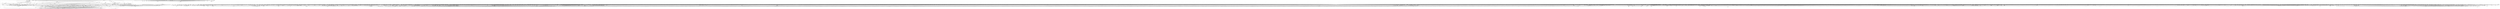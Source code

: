 digraph depends {
    node [shape=plaintext]
"alsa-utils-alsamixer" -> "libasound2"
"alsa-utils-alsamixer" -> "libformw5"
"alsa-utils-alsamixer" -> "libmenuw5"
"alsa-utils-alsamixer" -> "libncursesw5"
"alsa-utils-alsamixer" -> "libpanelw5"
"alsa-utils-alsamixer" -> "libtinfo5"
"angstrom-feed-configs" -> "opkg" [style=dotted]
"angstrom-packagegroup-boot" -> "angstrom-version"
"angstrom-packagegroup-boot" -> "packagegroup-boot"
"avahi-daemon" -> "base-files"
"avahi-daemon" -> "base-passwd"
"avahi-daemon" -> "libavahi-common3"
"avahi-daemon" -> "libavahi-core7"
"avahi-daemon" -> "libcap2"
"avahi-daemon" -> "libdaemon0"
"avahi-daemon" -> "libdbus-1-3"
"avahi-daemon" -> "libexpat1"
"avahi-daemon" -> "libnss-mdns" [style=dotted]
"avahi-daemon" -> "shadow"
"avahi-utils" -> "libavahi-client3"
"avahi-utils" -> "libavahi-common3"
"bash" -> "base-files"
"bash" -> "libtinfo5"
"bluez5" -> "libdbus-1-3"
"bluez5" -> "libglib-2.0-0"
"bluez5" -> "libreadline7"
"bluez5" -> "libudev1"
"busybox" -> "busybox-syslog" [style=dotted]
"busybox" -> "busybox-udhcpc" [style=dotted]
"ca-certificates" -> "openssl"
"coreutils" -> "libattr1"
"coreutils" -> "libcap2"
"coreutils" -> "libgmp10"
"cpufreq-tweaks" -> "cpufrequtils"
"curl" -> "libcurl4"
"dbus-1" -> "base-files"
"dbus-1" -> "base-passwd"
"dbus-1" -> "libdbus-1-3"
"dbus-1" -> "libexpat1"
"dbus-1" -> "libsystemd0"
"dbus-1" -> "libx11-6"
"dbus-1" -> "shadow"
"dracut" -> "bash"
"dracut" -> "busybox" [style=dotted]
"dracut" -> "coreutils" [style=dotted]
"dracut" -> "cpio"
"dracut" -> "findutils"
"dracut" -> "kernel-modules" [style=dotted]
"dracut" -> "ldd"
"dracut" -> "libkmod2"
"dracut" -> "systemd"
"dracut" -> "util-linux"
"dracut" -> "util-linux-blkid"
"dracut" -> "util-linux-getopt"
"e2fsprogs-e2fsck" -> "libblkid1"
"e2fsprogs-e2fsck" -> "libcom-err2"
"e2fsprogs-e2fsck" -> "libe2p2"
"e2fsprogs-e2fsck" -> "libext2fs2"
"e2fsprogs-e2fsck" -> "libuuid1"
"fixmac" -> "ranpwd"
"glibc-gconv-ibm850" -> "glibc-gconv"
"glibc-gconv-unicode" -> "glibc-gconv"
"glibc-gconv-utf-32" -> "glibc-gconv"
"glibc-localedata-en-gb" -> "glibc-localedata-en-us"
"glibc-localedata-en-gb" -> "glibc-localedata-i18n"
"glibc-localedata-en-gb" -> "glibc-localedata-iso14651-t1"
"glibc-localedata-en-gb" -> "glibc-localedata-translit-combining"
"glibc-localedata-en-us" -> "glibc-localedata-en-gb"
"glibc-localedata-en-us" -> "glibc-localedata-iso14651-t1"
"glibc-localedata-i18n" -> "glibc-localedata-iso14651-t1"
"glibc-localedata-i18n" -> "glibc-localedata-translit-neutral"
"glibc-localedata-iso14651-t1" -> "glibc-localedata-iso14651-t1-common"
"glibc-localedata-translit-neutral" -> "glibc-localedata-translit-circle"
"glibc-localedata-translit-neutral" -> "glibc-localedata-translit-cjk-compat"
"glibc-localedata-translit-neutral" -> "glibc-localedata-translit-compat"
"glibc-localedata-translit-neutral" -> "glibc-localedata-translit-font"
"glibc-localedata-translit-neutral" -> "glibc-localedata-translit-fraction"
"glibc-localedata-translit-neutral" -> "glibc-localedata-translit-narrow"
"glibc-localedata-translit-neutral" -> "glibc-localedata-translit-small"
"glibc-localedata-translit-neutral" -> "glibc-localedata-translit-wide"
"htop" -> "libncursesw5"
"htop" -> "libtinfo5"
"htop" -> "ncurses-terminfo"
"iptables" -> "kernel-module-iptable-filter" [style=dotted]
"iptables" -> "kernel-module-iptable-nat" [style=dotted]
"iptables" -> "kernel-module-ip-tables" [style=dotted]
"iptables" -> "kernel-module-ipt-masquerade" [style=dotted]
"iptables" -> "kernel-module-nf-conntrack-ipv4" [style=dotted]
"iptables" -> "kernel-module-nf-conntrack" [style=dotted]
"iptables" -> "kernel-module-nf-defrag-ipv4" [style=dotted]
"iptables" -> "kernel-module-nf-nat" [style=dotted]
"iptables" -> "kernel-module-x-tables" [style=dotted]
"iw" -> "libnl-3-200"
"iw" -> "libnl-genl-3-200"
"kernel-module-6pack-4.16.1" -> "kernel-module-ax25-4.16.1"
"kernel-module-8021q-4.16.1" -> "kernel-module-garp-4.16.1"
"kernel-module-8021q-4.16.1" -> "kernel-module-mrp-4.16.1"
"kernel-module-842-4.16.1" -> "kernel-module-842-compress-4.16.1"
"kernel-module-842-4.16.1" -> "kernel-module-842-decompress-4.16.1"
"kernel-module-9p-4.16.1" -> "kernel-module-9pnet-4.16.1"
"kernel-module-9pnet-virtio-4.16.1" -> "kernel-module-9pnet-4.16.1"
"kernel-module-9pnet-virtio-4.16.1" -> "kernel-module-virtio-4.16.1"
"kernel-module-9pnet-virtio-4.16.1" -> "kernel-module-virtio-ring-4.16.1"
"kernel-module-a3d-4.16.1" -> "kernel-module-gameport-4.16.1"
"kernel-module-acpi-als-4.16.1" -> "kernel-module-industrialio-4.16.1"
"kernel-module-acpi-als-4.16.1" -> "kernel-module-kfifo-buf-4.16.1"
"kernel-module-acpi-ipmi-4.16.1" -> "kernel-module-ipmi-msghandler-4.16.1"
"kernel-module-act200l-sir-4.16.1" -> "kernel-module-irda-4.16.1"
"kernel-module-act200l-sir-4.16.1" -> "kernel-module-sir-dev-4.16.1"
"kernel-module-actisys-sir-4.16.1" -> "kernel-module-irda-4.16.1"
"kernel-module-actisys-sir-4.16.1" -> "kernel-module-sir-dev-4.16.1"
"kernel-module-adi-4.16.1" -> "kernel-module-gameport-4.16.1"
"kernel-module-adm1275-4.16.1" -> "kernel-module-pmbus-core-4.16.1"
"kernel-module-adm8211-4.16.1" -> "kernel-module-cfg80211-4.16.1"
"kernel-module-adm8211-4.16.1" -> "kernel-module-eeprom-93cx6-4.16.1"
"kernel-module-adm8211-4.16.1" -> "kernel-module-mac80211-4.16.1"
"kernel-module-adt7410-4.16.1" -> "kernel-module-adt7x10-4.16.1"
"kernel-module-adv7170-4.16.1" -> "kernel-module-v4l2-common-4.16.1"
"kernel-module-adv7170-4.16.1" -> "kernel-module-videodev-4.16.1"
"kernel-module-adv7175-4.16.1" -> "kernel-module-v4l2-common-4.16.1"
"kernel-module-adv7175-4.16.1" -> "kernel-module-videodev-4.16.1"
"kernel-module-af9033-4.16.1" -> "kernel-module-dvb-core-4.16.1"
"kernel-module-ahci-platform-4.16.1" -> "kernel-module-libahci-platform-4.16.1"
"kernel-module-airo-4.16.1" -> "kernel-module-cfg80211-4.16.1"
"kernel-module-airo-cs-4.16.1" -> "kernel-module-airo-4.16.1"
"kernel-module-ali-ircc-4.16.1" -> "kernel-module-irda-4.16.1"
"kernel-module-alx-4.16.1" -> "kernel-module-mdio-4.16.1"
"kernel-module-amdgpu-4.16.1" -> "kernel-module-chash-4.16.1"
"kernel-module-amdgpu-4.16.1" -> "kernel-module-gpu-sched-4.16.1"
"kernel-module-amdgpu-4.16.1" -> "kernel-module-ttm-4.16.1"
"kernel-module-analog-4.16.1" -> "kernel-module-gameport-4.16.1"
"kernel-module-appletalk-4.16.1" -> "kernel-module-psnap-4.16.1"
"kernel-module-ar5523-4.16.1" -> "kernel-module-cfg80211-4.16.1"
"kernel-module-ar5523-4.16.1" -> "kernel-module-mac80211-4.16.1"
"kernel-module-arptable-filter-4.16.1" -> "kernel-module-arp-tables-4.16.1"
"kernel-module-asix-4.16.1" -> "kernel-module-usbnet-4.16.1"
"kernel-module-at76c50x-usb-4.16.1" -> "kernel-module-cfg80211-4.16.1"
"kernel-module-at76c50x-usb-4.16.1" -> "kernel-module-mac80211-4.16.1"
"kernel-module-ath10k-core-4.16.1" -> "kernel-module-ath-4.16.1"
"kernel-module-ath10k-core-4.16.1" -> "kernel-module-cfg80211-4.16.1"
"kernel-module-ath10k-core-4.16.1" -> "kernel-module-mac80211-4.16.1"
"kernel-module-ath10k-pci-4.16.1" -> "kernel-module-ath10k-core-4.16.1"
"kernel-module-ath3k-4.16.1" -> "kernel-module-bluetooth-4.16.1"
"kernel-module-ath-4.16.1" -> "kernel-module-cfg80211-4.16.1"
"kernel-module-ath5k-4.16.1" -> "kernel-module-ath-4.16.1"
"kernel-module-ath5k-4.16.1" -> "kernel-module-cfg80211-4.16.1"
"kernel-module-ath5k-4.16.1" -> "kernel-module-mac80211-4.16.1"
"kernel-module-ath6kl-core-4.16.1" -> "kernel-module-cfg80211-4.16.1"
"kernel-module-ath6kl-sdio-4.16.1" -> "kernel-module-ath6kl-core-4.16.1"
"kernel-module-ath6kl-usb-4.16.1" -> "kernel-module-ath6kl-core-4.16.1"
"kernel-module-ath9k-4.16.1" -> "kernel-module-ath-4.16.1"
"kernel-module-ath9k-4.16.1" -> "kernel-module-ath9k-common-4.16.1"
"kernel-module-ath9k-4.16.1" -> "kernel-module-ath9k-hw-4.16.1"
"kernel-module-ath9k-4.16.1" -> "kernel-module-cfg80211-4.16.1"
"kernel-module-ath9k-4.16.1" -> "kernel-module-mac80211-4.16.1"
"kernel-module-ath9k-common-4.16.1" -> "kernel-module-ath-4.16.1"
"kernel-module-ath9k-common-4.16.1" -> "kernel-module-ath9k-hw-4.16.1"
"kernel-module-ath9k-common-4.16.1" -> "kernel-module-cfg80211-4.16.1"
"kernel-module-ath9k-htc-4.16.1" -> "kernel-module-ath-4.16.1"
"kernel-module-ath9k-htc-4.16.1" -> "kernel-module-ath9k-common-4.16.1"
"kernel-module-ath9k-htc-4.16.1" -> "kernel-module-ath9k-hw-4.16.1"
"kernel-module-ath9k-htc-4.16.1" -> "kernel-module-cfg80211-4.16.1"
"kernel-module-ath9k-htc-4.16.1" -> "kernel-module-mac80211-4.16.1"
"kernel-module-ath9k-hw-4.16.1" -> "kernel-module-ath-4.16.1"
"kernel-module-atmtcp-4.16.1" -> "kernel-module-atm-4.16.1"
"kernel-module-au0828-4.16.1" -> "kernel-module-dvb-core-4.16.1"
"kernel-module-au0828-4.16.1" -> "kernel-module-media-4.16.1"
"kernel-module-au0828-4.16.1" -> "kernel-module-tveeprom-4.16.1"
"kernel-module-au0828-4.16.1" -> "kernel-module-v4l2-common-4.16.1"
"kernel-module-au0828-4.16.1" -> "kernel-module-videobuf2-common-4.16.1"
"kernel-module-au0828-4.16.1" -> "kernel-module-videobuf2-v4l2-4.16.1"
"kernel-module-au0828-4.16.1" -> "kernel-module-videobuf2-vmalloc-4.16.1"
"kernel-module-au0828-4.16.1" -> "kernel-module-videodev-4.16.1"
"kernel-module-au8522-decoder-4.16.1" -> "kernel-module-au8522-common-4.16.1"
"kernel-module-au8522-decoder-4.16.1" -> "kernel-module-media-4.16.1"
"kernel-module-au8522-decoder-4.16.1" -> "kernel-module-v4l2-common-4.16.1"
"kernel-module-au8522-decoder-4.16.1" -> "kernel-module-videodev-4.16.1"
"kernel-module-au8522-dig-4.16.1" -> "kernel-module-au8522-common-4.16.1"
"kernel-module-authencesn-4.16.1" -> "kernel-module-authenc-4.16.1"
"kernel-module-auth-rpcgss-4.16.1" -> "kernel-module-sunrpc-4.16.1"
"kernel-module-avma1-cs-4.16.1" -> "kernel-module-hisax-4.16.1"
"kernel-module-avm-cs-4.16.1" -> "kernel-module-b1pcmcia-4.16.1"
"kernel-module-avmfritz-4.16.1" -> "kernel-module-misdn-core-4.16.1"
"kernel-module-avmfritz-4.16.1" -> "kernel-module-misdnipac-4.16.1"
"kernel-module-ax88179-178a-4.16.1" -> "kernel-module-usbnet-4.16.1"
"kernel-module-b1-4.16.1" -> "kernel-module-kernelcapi-4.16.1"
"kernel-module-b1dma-4.16.1" -> "kernel-module-b1-4.16.1"
"kernel-module-b1dma-4.16.1" -> "kernel-module-kernelcapi-4.16.1"
"kernel-module-b1pci-4.16.1" -> "kernel-module-b1-4.16.1"
"kernel-module-b1pci-4.16.1" -> "kernel-module-b1dma-4.16.1"
"kernel-module-b1pci-4.16.1" -> "kernel-module-kernelcapi-4.16.1"
"kernel-module-b1pcmcia-4.16.1" -> "kernel-module-b1-4.16.1"
"kernel-module-b1pcmcia-4.16.1" -> "kernel-module-kernelcapi-4.16.1"
"kernel-module-b2c2-flexcop-4.16.1" -> "kernel-module-cx24113-4.16.1"
"kernel-module-b2c2-flexcop-4.16.1" -> "kernel-module-cx24123-4.16.1"
"kernel-module-b2c2-flexcop-4.16.1" -> "kernel-module-dvb-core-4.16.1"
"kernel-module-b2c2-flexcop-4.16.1" -> "kernel-module-s5h1420-4.16.1"
"kernel-module-b2c2-flexcop-pci-4.16.1" -> "kernel-module-b2c2-flexcop-4.16.1"
"kernel-module-b2c2-flexcop-usb-4.16.1" -> "kernel-module-b2c2-flexcop-4.16.1"
"kernel-module-b43-4.16.1" -> "kernel-module-bcma-4.16.1"
"kernel-module-b43-4.16.1" -> "kernel-module-cfg80211-4.16.1"
"kernel-module-b43-4.16.1" -> "kernel-module-mac80211-4.16.1"
"kernel-module-b43legacy-4.16.1" -> "kernel-module-cfg80211-4.16.1"
"kernel-module-b43legacy-4.16.1" -> "kernel-module-mac80211-4.16.1"
"kernel-module-bas-gigaset-4.16.1" -> "kernel-module-gigaset-4.16.1"
"kernel-module-baycom-par-4.16.1" -> "kernel-module-hdlcdrv-4.16.1"
"kernel-module-baycom-par-4.16.1" -> "kernel-module-parport-4.16.1"
"kernel-module-baycom-ser-fdx-4.16.1" -> "kernel-module-hdlcdrv-4.16.1"
"kernel-module-baycom-ser-hdx-4.16.1" -> "kernel-module-hdlcdrv-4.16.1"
"kernel-module-bcm203x-4.16.1" -> "kernel-module-bluetooth-4.16.1"
"kernel-module-bfusb-4.16.1" -> "kernel-module-bluetooth-4.16.1"
"kernel-module-blocklayoutdriver-4.16.1" -> "kernel-module-nfs-4.16.1"
"kernel-module-blocklayoutdriver-4.16.1" -> "kernel-module-nfsv4-4.16.1"
"kernel-module-blocklayoutdriver-4.16.1" -> "kernel-module-sunrpc-4.16.1"
"kernel-module-blowfish-generic-4.16.1" -> "kernel-module-blowfish-common-4.16.1"
"kernel-module-blowfish-x86-64-4.16.1" -> "kernel-module-blowfish-common-4.16.1"
"kernel-module-bluecard-cs-4.16.1" -> "kernel-module-bluetooth-4.16.1"
"kernel-module-bluetooth-4.16.1" -> "kernel-module-ecdh-generic-4.16.1"
"kernel-module-bluetooth-6lowpan-4.16.1" -> "kernel-module-6lowpan-4.16.1"
"kernel-module-bluetooth-6lowpan-4.16.1" -> "kernel-module-bluetooth-4.16.1"
"kernel-module-bnep-4.16.1" -> "kernel-module-bluetooth-4.16.1"
"kernel-module-bnx2x-4.16.1" -> "kernel-module-mdio-4.16.1"
"kernel-module-bpa10x-4.16.1" -> "kernel-module-bluetooth-4.16.1"
"kernel-module-bpa10x-4.16.1" -> "kernel-module-hci-uart-4.16.1"
"kernel-module-bpqether-4.16.1" -> "kernel-module-ax25-4.16.1"
"kernel-module-br2684-4.16.1" -> "kernel-module-atm-4.16.1"
"kernel-module-brcmfmac-4.16.1" -> "kernel-module-brcmutil-4.16.1"
"kernel-module-brcmfmac-4.16.1" -> "kernel-module-cfg80211-4.16.1"
"kernel-module-brcmsmac-4.16.1" -> "kernel-module-bcma-4.16.1"
"kernel-module-brcmsmac-4.16.1" -> "kernel-module-brcmutil-4.16.1"
"kernel-module-brcmsmac-4.16.1" -> "kernel-module-cfg80211-4.16.1"
"kernel-module-brcmsmac-4.16.1" -> "kernel-module-cordic-4.16.1"
"kernel-module-brcmsmac-4.16.1" -> "kernel-module-mac80211-4.16.1"
"kernel-module-bridge-4.16.1" -> "kernel-module-llc-4.16.1"
"kernel-module-bridge-4.16.1" -> "kernel-module-stp-4.16.1"
"kernel-module-br-netfilter-4.16.1" -> "kernel-module-bridge-4.16.1"
"kernel-module-broadcom-4.16.1" -> "kernel-module-bcm-phy-lib-4.16.1"
"kernel-module-bsd-comp-4.16.1" -> "kernel-module-ppp-generic-4.16.1"
"kernel-module-bt3c-cs-4.16.1" -> "kernel-module-bluetooth-4.16.1"
"kernel-module-bt819-4.16.1" -> "kernel-module-v4l2-common-4.16.1"
"kernel-module-bt819-4.16.1" -> "kernel-module-videodev-4.16.1"
"kernel-module-bt856-4.16.1" -> "kernel-module-v4l2-common-4.16.1"
"kernel-module-bt856-4.16.1" -> "kernel-module-videodev-4.16.1"
"kernel-module-bt866-4.16.1" -> "kernel-module-v4l2-common-4.16.1"
"kernel-module-bt866-4.16.1" -> "kernel-module-videodev-4.16.1"
"kernel-module-btbcm-4.16.1" -> "kernel-module-bluetooth-4.16.1"
"kernel-module-btcoexist-4.16.1" -> "kernel-module-rtlwifi-4.16.1"
"kernel-module-btintel-4.16.1" -> "kernel-module-bluetooth-4.16.1"
"kernel-module-btmrvl-4.16.1" -> "kernel-module-bluetooth-4.16.1"
"kernel-module-btmrvl-sdio-4.16.1" -> "kernel-module-bluetooth-4.16.1"
"kernel-module-btmrvl-sdio-4.16.1" -> "kernel-module-btmrvl-4.16.1"
"kernel-module-btqca-4.16.1" -> "kernel-module-bluetooth-4.16.1"
"kernel-module-btrtl-4.16.1" -> "kernel-module-bluetooth-4.16.1"
"kernel-module-btsdio-4.16.1" -> "kernel-module-bluetooth-4.16.1"
"kernel-module-btuart-cs-4.16.1" -> "kernel-module-bluetooth-4.16.1"
"kernel-module-btusb-4.16.1" -> "kernel-module-bluetooth-4.16.1"
"kernel-module-btusb-4.16.1" -> "kernel-module-btbcm-4.16.1"
"kernel-module-btusb-4.16.1" -> "kernel-module-btintel-4.16.1"
"kernel-module-btusb-4.16.1" -> "kernel-module-btrtl-4.16.1"
"kernel-module-budget-4.16.1" -> "kernel-module-budget-core-4.16.1"
"kernel-module-budget-4.16.1" -> "kernel-module-dvb-core-4.16.1"
"kernel-module-budget-4.16.1" -> "kernel-module-saa7146-4.16.1"
"kernel-module-budget-av-4.16.1" -> "kernel-module-budget-core-4.16.1"
"kernel-module-budget-av-4.16.1" -> "kernel-module-dvb-core-4.16.1"
"kernel-module-budget-av-4.16.1" -> "kernel-module-saa7146-4.16.1"
"kernel-module-budget-av-4.16.1" -> "kernel-module-saa7146-vv-4.16.1"
"kernel-module-budget-core-4.16.1" -> "kernel-module-dvb-core-4.16.1"
"kernel-module-budget-core-4.16.1" -> "kernel-module-saa7146-4.16.1"
"kernel-module-budget-core-4.16.1" -> "kernel-module-ttpci-eeprom-4.16.1"
"kernel-module-budget-patch-4.16.1" -> "kernel-module-budget-core-4.16.1"
"kernel-module-budget-patch-4.16.1" -> "kernel-module-dvb-core-4.16.1"
"kernel-module-budget-patch-4.16.1" -> "kernel-module-saa7146-4.16.1"
"kernel-module-c4-4.16.1" -> "kernel-module-b1-4.16.1"
"kernel-module-c4-4.16.1" -> "kernel-module-kernelcapi-4.16.1"
"kernel-module-camellia-aesni-avx2-4.16.1" -> "kernel-module-ablk-helper-4.16.1"
"kernel-module-camellia-aesni-avx2-4.16.1" -> "kernel-module-camellia-aesni-avx-x86-64-4.16.1"
"kernel-module-camellia-aesni-avx2-4.16.1" -> "kernel-module-camellia-x86-64-4.16.1"
"kernel-module-camellia-aesni-avx2-4.16.1" -> "kernel-module-lrw-4.16.1"
"kernel-module-camellia-aesni-avx-x86-64-4.16.1" -> "kernel-module-ablk-helper-4.16.1"
"kernel-module-camellia-aesni-avx-x86-64-4.16.1" -> "kernel-module-camellia-x86-64-4.16.1"
"kernel-module-camellia-aesni-avx-x86-64-4.16.1" -> "kernel-module-lrw-4.16.1"
"kernel-module-camellia-x86-64-4.16.1" -> "kernel-module-lrw-4.16.1"
"kernel-module-camellia-x86-64-4.16.1" -> "kernel-module-xts-4.16.1"
"kernel-module-capi-4.16.1" -> "kernel-module-kernelcapi-4.16.1"
"kernel-module-capidrv-4.16.1" -> "kernel-module-isdn-4.16.1"
"kernel-module-capidrv-4.16.1" -> "kernel-module-kernelcapi-4.16.1"
"kernel-module-carl9170-4.16.1" -> "kernel-module-ath-4.16.1"
"kernel-module-carl9170-4.16.1" -> "kernel-module-cfg80211-4.16.1"
"kernel-module-carl9170-4.16.1" -> "kernel-module-mac80211-4.16.1"
"kernel-module-cast5-avx-x86-64-4.16.1" -> "kernel-module-ablk-helper-4.16.1"
"kernel-module-cast5-avx-x86-64-4.16.1" -> "kernel-module-cast5-generic-4.16.1"
"kernel-module-cast5-avx-x86-64-4.16.1" -> "kernel-module-cast-common-4.16.1"
"kernel-module-cast5-generic-4.16.1" -> "kernel-module-cast-common-4.16.1"
"kernel-module-cast6-avx-x86-64-4.16.1" -> "kernel-module-ablk-helper-4.16.1"
"kernel-module-cast6-avx-x86-64-4.16.1" -> "kernel-module-cast6-generic-4.16.1"
"kernel-module-cast6-avx-x86-64-4.16.1" -> "kernel-module-cast-common-4.16.1"
"kernel-module-cast6-avx-x86-64-4.16.1" -> "kernel-module-lrw-4.16.1"
"kernel-module-cast6-generic-4.16.1" -> "kernel-module-cast-common-4.16.1"
"kernel-module-cb710-mmc-4.16.1" -> "kernel-module-cb710-4.16.1"
"kernel-module-cdc-eem-4.16.1" -> "kernel-module-usbnet-4.16.1"
"kernel-module-cdc-ether-4.16.1" -> "kernel-module-usbnet-4.16.1"
"kernel-module-cdc-mbim-4.16.1" -> "kernel-module-cdc-ncm-4.16.1"
"kernel-module-cdc-mbim-4.16.1" -> "kernel-module-cdc-wdm-4.16.1"
"kernel-module-cdc-mbim-4.16.1" -> "kernel-module-usbnet-4.16.1"
"kernel-module-cdc-ncm-4.16.1" -> "kernel-module-usbnet-4.16.1"
"kernel-module-cdc-subset-4.16.1" -> "kernel-module-usbnet-4.16.1"
"kernel-module-ceph-4.16.1" -> "kernel-module-libceph-4.16.1"
"kernel-module-ch9200-4.16.1" -> "kernel-module-usbnet-4.16.1"
"kernel-module-chacha20-x86-64-4.16.1" -> "kernel-module-chacha20-generic-4.16.1"
"kernel-module-cifs-4.16.1" -> "kernel-module-dns-resolver-4.16.1"
"kernel-module-clip-4.16.1" -> "kernel-module-atm-4.16.1"
"kernel-module-cma3000-d0x-i2c-4.16.1" -> "kernel-module-cma3000-d0x-4.16.1"
"kernel-module-cmtp-4.16.1" -> "kernel-module-bluetooth-4.16.1"
"kernel-module-cmtp-4.16.1" -> "kernel-module-kernelcapi-4.16.1"
"kernel-module-cnic-4.16.1" -> "kernel-module-uio-4.16.1"
"kernel-module-cobra-4.16.1" -> "kernel-module-gameport-4.16.1"
"kernel-module-cpia2-4.16.1" -> "kernel-module-v4l2-common-4.16.1"
"kernel-module-cpia2-4.16.1" -> "kernel-module-videodev-4.16.1"
"kernel-module-cryptoloop-4.16.1" -> "kernel-module-loop-4.16.1"
"kernel-module-cs53l32a-4.16.1" -> "kernel-module-v4l2-common-4.16.1"
"kernel-module-cs53l32a-4.16.1" -> "kernel-module-videodev-4.16.1"
"kernel-module-cw1200-core-4.16.1" -> "kernel-module-cfg80211-4.16.1"
"kernel-module-cw1200-core-4.16.1" -> "kernel-module-mac80211-4.16.1"
"kernel-module-cw1200-wlan-sdio-4.16.1" -> "kernel-module-cw1200-core-4.16.1"
"kernel-module-cx2341x-4.16.1" -> "kernel-module-v4l2-common-4.16.1"
"kernel-module-cx2341x-4.16.1" -> "kernel-module-videodev-4.16.1"
"kernel-module-cx25840-4.16.1" -> "kernel-module-media-4.16.1"
"kernel-module-cx25840-4.16.1" -> "kernel-module-v4l2-common-4.16.1"
"kernel-module-cx25840-4.16.1" -> "kernel-module-videodev-4.16.1"
"kernel-module-cx82310-eth-4.16.1" -> "kernel-module-usbnet-4.16.1"
"kernel-module-cxacru-4.16.1" -> "kernel-module-atm-4.16.1"
"kernel-module-cxacru-4.16.1" -> "kernel-module-usbatm-4.16.1"
"kernel-module-cxd2820r-4.16.1" -> "kernel-module-dvb-core-4.16.1"
"kernel-module-cxd2841er-4.16.1" -> "kernel-module-dvb-core-4.16.1"
"kernel-module-cxgb3-4.16.1" -> "kernel-module-mdio-4.16.1"
"kernel-module-cxgb-4.16.1" -> "kernel-module-mdio-4.16.1"
"kernel-module-cyapatp-4.16.1" -> "kernel-module-crc-itu-t-4.16.1"
"kernel-module-db9-4.16.1" -> "kernel-module-parport-4.16.1"
"kernel-module-dccp-diag-4.16.1" -> "kernel-module-dccp-4.16.1"
"kernel-module-dccp-diag-4.16.1" -> "kernel-module-inet-diag-4.16.1"
"kernel-module-dccp-ipv4-4.16.1" -> "kernel-module-dccp-4.16.1"
"kernel-module-dccp-ipv6-4.16.1" -> "kernel-module-dccp-4.16.1"
"kernel-module-dccp-ipv6-4.16.1" -> "kernel-module-dccp-ipv4-4.16.1"
"kernel-module-ddbridge-4.16.1" -> "kernel-module-dvb-core-4.16.1"
"kernel-module-divacapi-4.16.1" -> "kernel-module-divadidd-4.16.1"
"kernel-module-divacapi-4.16.1" -> "kernel-module-kernelcapi-4.16.1"
"kernel-module-diva-idi-4.16.1" -> "kernel-module-divadidd-4.16.1"
"kernel-module-diva-mnt-4.16.1" -> "kernel-module-divadidd-4.16.1"
"kernel-module-divas-4.16.1" -> "kernel-module-divadidd-4.16.1"
"kernel-module-dm9601-4.16.1" -> "kernel-module-usbnet-4.16.1"
"kernel-module-dm-cache-4.16.1" -> "kernel-module-dm-bio-prison-4.16.1"
"kernel-module-dm-cache-4.16.1" -> "kernel-module-dm-persistent-data-4.16.1"
"kernel-module-dm-cache-smq-4.16.1" -> "kernel-module-dm-cache-4.16.1"
"kernel-module-dm-era-4.16.1" -> "kernel-module-dm-persistent-data-4.16.1"
"kernel-module-dm-log-userspace-4.16.1" -> "kernel-module-dm-log-4.16.1"
"kernel-module-dm-mirror-4.16.1" -> "kernel-module-dm-log-4.16.1"
"kernel-module-dm-mirror-4.16.1" -> "kernel-module-dm-region-hash-4.16.1"
"kernel-module-dm-persistent-data-4.16.1" -> "kernel-module-dm-bufio-4.16.1"
"kernel-module-dm-queue-length-4.16.1" -> "kernel-module-dm-multipath-4.16.1"
"kernel-module-dm-region-hash-4.16.1" -> "kernel-module-dm-log-4.16.1"
"kernel-module-dm-round-robin-4.16.1" -> "kernel-module-dm-multipath-4.16.1"
"kernel-module-dm-service-time-4.16.1" -> "kernel-module-dm-multipath-4.16.1"
"kernel-module-dm-snapshot-4.16.1" -> "kernel-module-dm-bufio-4.16.1"
"kernel-module-dm-thin-pool-4.16.1" -> "kernel-module-dm-bio-prison-4.16.1"
"kernel-module-dm-thin-pool-4.16.1" -> "kernel-module-dm-persistent-data-4.16.1"
"kernel-module-dm-verity-4.16.1" -> "kernel-module-dm-bufio-4.16.1"
"kernel-module-drbd-4.16.1" -> "kernel-module-lru-cache-4.16.1"
"kernel-module-drxk-4.16.1" -> "kernel-module-dvb-core-4.16.1"
"kernel-module-ds1wm-4.16.1" -> "kernel-module-wire-4.16.1"
"kernel-module-ds2482-4.16.1" -> "kernel-module-wire-4.16.1"
"kernel-module-ds2490-4.16.1" -> "kernel-module-wire-4.16.1"
"kernel-module-dsbr100-4.16.1" -> "kernel-module-videodev-4.16.1"
"kernel-module-dss1-divert-4.16.1" -> "kernel-module-isdn-4.16.1"
"kernel-module-dtl1-cs-4.16.1" -> "kernel-module-bluetooth-4.16.1"
"kernel-module-dvb-ttpci-4.16.1" -> "kernel-module-dvb-core-4.16.1"
"kernel-module-dvb-ttpci-4.16.1" -> "kernel-module-saa7146-4.16.1"
"kernel-module-dvb-ttpci-4.16.1" -> "kernel-module-saa7146-vv-4.16.1"
"kernel-module-dvb-ttpci-4.16.1" -> "kernel-module-ttpci-eeprom-4.16.1"
"kernel-module-dvb-ttusb-budget-4.16.1" -> "kernel-module-dvb-core-4.16.1"
"kernel-module-dvb-usb-af9015-4.16.1" -> "kernel-module-dvb-usb-v2-4.16.1"
"kernel-module-dvb-usb-af9035-4.16.1" -> "kernel-module-dvb-usb-v2-4.16.1"
"kernel-module-dvb-usb-anysee-4.16.1" -> "kernel-module-dvb-core-4.16.1"
"kernel-module-dvb-usb-anysee-4.16.1" -> "kernel-module-dvb-usb-v2-4.16.1"
"kernel-module-dvb-usb-au6610-4.16.1" -> "kernel-module-dvb-usb-v2-4.16.1"
"kernel-module-dvb-usb-az6007-4.16.1" -> "kernel-module-cypress-firmware-4.16.1"
"kernel-module-dvb-usb-az6007-4.16.1" -> "kernel-module-dvb-core-4.16.1"
"kernel-module-dvb-usb-az6007-4.16.1" -> "kernel-module-dvb-usb-v2-4.16.1"
"kernel-module-dvb-usb-ce6230-4.16.1" -> "kernel-module-dvb-usb-v2-4.16.1"
"kernel-module-dvb-usb-ec168-4.16.1" -> "kernel-module-dvb-usb-v2-4.16.1"
"kernel-module-dvb-usb-gl861-4.16.1" -> "kernel-module-dvb-usb-v2-4.16.1"
"kernel-module-dvb-usb-mxl111sf-4.16.1" -> "kernel-module-dvb-usb-v2-4.16.1"
"kernel-module-dvb-usb-mxl111sf-4.16.1" -> "kernel-module-tveeprom-4.16.1"
"kernel-module-dvb-usb-rtl28xxu-4.16.1" -> "kernel-module-dvb-usb-v2-4.16.1"
"kernel-module-dvb-usb-v2-4.16.1" -> "kernel-module-dvb-core-4.16.1"
"kernel-module-e4000-4.16.1" -> "kernel-module-v4l2-common-4.16.1"
"kernel-module-e4000-4.16.1" -> "kernel-module-videodev-4.16.1"
"kernel-module-earth-pt1-4.16.1" -> "kernel-module-dvb-core-4.16.1"
"kernel-module-ebtable-broute-4.16.1" -> "kernel-module-bridge-4.16.1"
"kernel-module-ebtable-broute-4.16.1" -> "kernel-module-ebtables-4.16.1"
"kernel-module-ebtable-filter-4.16.1" -> "kernel-module-ebtables-4.16.1"
"kernel-module-ebtable-nat-4.16.1" -> "kernel-module-ebtables-4.16.1"
"kernel-module-elsa-cs-4.16.1" -> "kernel-module-hisax-4.16.1"
"kernel-module-em28xx-4.16.1" -> "kernel-module-media-4.16.1"
"kernel-module-em28xx-4.16.1" -> "kernel-module-tveeprom-4.16.1"
"kernel-module-em28xx-4.16.1" -> "kernel-module-v4l2-common-4.16.1"
"kernel-module-em28xx-alsa-4.16.1" -> "kernel-module-em28xx-4.16.1"
"kernel-module-em28xx-dvb-4.16.1" -> "kernel-module-dvb-core-4.16.1"
"kernel-module-em28xx-dvb-4.16.1" -> "kernel-module-em28xx-4.16.1"
"kernel-module-em28xx-v4l-4.16.1" -> "kernel-module-em28xx-4.16.1"
"kernel-module-em28xx-v4l-4.16.1" -> "kernel-module-media-4.16.1"
"kernel-module-em28xx-v4l-4.16.1" -> "kernel-module-v4l2-common-4.16.1"
"kernel-module-em28xx-v4l-4.16.1" -> "kernel-module-videobuf2-common-4.16.1"
"kernel-module-em28xx-v4l-4.16.1" -> "kernel-module-videobuf2-v4l2-4.16.1"
"kernel-module-em28xx-v4l-4.16.1" -> "kernel-module-videobuf2-vmalloc-4.16.1"
"kernel-module-em28xx-v4l-4.16.1" -> "kernel-module-videodev-4.16.1"
"kernel-module-em-ipset-4.16.1" -> "kernel-module-ip-set-4.16.1"
"kernel-module-emu10k1-gp-4.16.1" -> "kernel-module-gameport-4.16.1"
"kernel-module-eni-4.16.1" -> "kernel-module-atm-4.16.1"
"kernel-module-eni-4.16.1" -> "kernel-module-suni-4.16.1"
"kernel-module-esi-sir-4.16.1" -> "kernel-module-irda-4.16.1"
"kernel-module-esi-sir-4.16.1" -> "kernel-module-sir-dev-4.16.1"
"kernel-module-fakelb-4.16.1" -> "kernel-module-mac802154-4.16.1"
"kernel-module-fc2580-4.16.1" -> "kernel-module-v4l2-common-4.16.1"
"kernel-module-fc2580-4.16.1" -> "kernel-module-videodev-4.16.1"
"kernel-module-fcoe-4.16.1" -> "kernel-module-libfc-4.16.1"
"kernel-module-fcoe-4.16.1" -> "kernel-module-libfcoe-4.16.1"
"kernel-module-fcoe-4.16.1" -> "kernel-module-scsi-transport-fc-4.16.1"
"kernel-module-firedtv-4.16.1" -> "kernel-module-dvb-core-4.16.1"
"kernel-module-firedtv-4.16.1" -> "kernel-module-firewire-core-4.16.1"
"kernel-module-firestream-4.16.1" -> "kernel-module-atm-4.16.1"
"kernel-module-firewire-core-4.16.1" -> "kernel-module-crc-itu-t-4.16.1"
"kernel-module-firewire-net-4.16.1" -> "kernel-module-firewire-core-4.16.1"
"kernel-module-firewire-ohci-4.16.1" -> "kernel-module-firewire-core-4.16.1"
"kernel-module-firewire-sbp2-4.16.1" -> "kernel-module-firewire-core-4.16.1"
"kernel-module-firewire-serial-4.16.1" -> "kernel-module-firewire-core-4.16.1"
"kernel-module-fm801-gp-4.16.1" -> "kernel-module-gameport-4.16.1"
"kernel-module-fmc-chardev-4.16.1" -> "kernel-module-fmc-4.16.1"
"kernel-module-fmc-fakedev-4.16.1" -> "kernel-module-fmc-4.16.1"
"kernel-module-fmc-trivial-4.16.1" -> "kernel-module-fmc-4.16.1"
"kernel-module-fmc-write-eeprom-4.16.1" -> "kernel-module-fmc-4.16.1"
"kernel-module-fnic-4.16.1" -> "kernel-module-libfc-4.16.1"
"kernel-module-fnic-4.16.1" -> "kernel-module-libfcoe-4.16.1"
"kernel-module-fnic-4.16.1" -> "kernel-module-scsi-transport-fc-4.16.1"
"kernel-module-gamecon-4.16.1" -> "kernel-module-ff-memless-4.16.1"
"kernel-module-gamecon-4.16.1" -> "kernel-module-parport-4.16.1"
"kernel-module-garp-4.16.1" -> "kernel-module-llc-4.16.1"
"kernel-module-garp-4.16.1" -> "kernel-module-stp-4.16.1"
"kernel-module-generic-adc-battery-4.16.1" -> "kernel-module-industrialio-4.16.1"
"kernel-module-geneve-4.16.1" -> "kernel-module-ip6-udp-tunnel-4.16.1"
"kernel-module-geneve-4.16.1" -> "kernel-module-udp-tunnel-4.16.1"
"kernel-module-gf2k-4.16.1" -> "kernel-module-gameport-4.16.1"
"kernel-module-gfs2-4.16.1" -> "kernel-module-dlm-4.16.1"
"kernel-module-gigaset-4.16.1" -> "kernel-module-kernelcapi-4.16.1"
"kernel-module-girbil-sir-4.16.1" -> "kernel-module-irda-4.16.1"
"kernel-module-girbil-sir-4.16.1" -> "kernel-module-sir-dev-4.16.1"
"kernel-module-gl620a-4.16.1" -> "kernel-module-usbnet-4.16.1"
"kernel-module-grip-4.16.1" -> "kernel-module-gameport-4.16.1"
"kernel-module-grip-mp-4.16.1" -> "kernel-module-gameport-4.16.1"
"kernel-module-gspca-benq-4.16.1" -> "kernel-module-gspca-main-4.16.1"
"kernel-module-gspca-conex-4.16.1" -> "kernel-module-gspca-main-4.16.1"
"kernel-module-gspca-conex-4.16.1" -> "kernel-module-videodev-4.16.1"
"kernel-module-gspca-cpia1-4.16.1" -> "kernel-module-gspca-main-4.16.1"
"kernel-module-gspca-cpia1-4.16.1" -> "kernel-module-videodev-4.16.1"
"kernel-module-gspca-etoms-4.16.1" -> "kernel-module-gspca-main-4.16.1"
"kernel-module-gspca-etoms-4.16.1" -> "kernel-module-videodev-4.16.1"
"kernel-module-gspca-finepix-4.16.1" -> "kernel-module-gspca-main-4.16.1"
"kernel-module-gspca-gl860-4.16.1" -> "kernel-module-gspca-main-4.16.1"
"kernel-module-gspca-gl860-4.16.1" -> "kernel-module-videodev-4.16.1"
"kernel-module-gspca-jeilinj-4.16.1" -> "kernel-module-gspca-main-4.16.1"
"kernel-module-gspca-jeilinj-4.16.1" -> "kernel-module-videodev-4.16.1"
"kernel-module-gspca-jl2005bcd-4.16.1" -> "kernel-module-gspca-main-4.16.1"
"kernel-module-gspca-kinect-4.16.1" -> "kernel-module-gspca-main-4.16.1"
"kernel-module-gspca-konica-4.16.1" -> "kernel-module-gspca-main-4.16.1"
"kernel-module-gspca-konica-4.16.1" -> "kernel-module-videodev-4.16.1"
"kernel-module-gspca-m5602-4.16.1" -> "kernel-module-gspca-main-4.16.1"
"kernel-module-gspca-m5602-4.16.1" -> "kernel-module-videodev-4.16.1"
"kernel-module-gspca-main-4.16.1" -> "kernel-module-v4l2-common-4.16.1"
"kernel-module-gspca-main-4.16.1" -> "kernel-module-videodev-4.16.1"
"kernel-module-gspca-mars-4.16.1" -> "kernel-module-gspca-main-4.16.1"
"kernel-module-gspca-mars-4.16.1" -> "kernel-module-videodev-4.16.1"
"kernel-module-gspca-mr97310a-4.16.1" -> "kernel-module-gspca-main-4.16.1"
"kernel-module-gspca-mr97310a-4.16.1" -> "kernel-module-videodev-4.16.1"
"kernel-module-gspca-nw80x-4.16.1" -> "kernel-module-gspca-main-4.16.1"
"kernel-module-gspca-nw80x-4.16.1" -> "kernel-module-videodev-4.16.1"
"kernel-module-gspca-ov519-4.16.1" -> "kernel-module-gspca-main-4.16.1"
"kernel-module-gspca-ov519-4.16.1" -> "kernel-module-videodev-4.16.1"
"kernel-module-gspca-ov534-4.16.1" -> "kernel-module-gspca-main-4.16.1"
"kernel-module-gspca-ov534-4.16.1" -> "kernel-module-videodev-4.16.1"
"kernel-module-gspca-ov534-9-4.16.1" -> "kernel-module-gspca-main-4.16.1"
"kernel-module-gspca-ov534-9-4.16.1" -> "kernel-module-videodev-4.16.1"
"kernel-module-gspca-pac207-4.16.1" -> "kernel-module-gspca-main-4.16.1"
"kernel-module-gspca-pac207-4.16.1" -> "kernel-module-videodev-4.16.1"
"kernel-module-gspca-pac7302-4.16.1" -> "kernel-module-gspca-main-4.16.1"
"kernel-module-gspca-pac7302-4.16.1" -> "kernel-module-videodev-4.16.1"
"kernel-module-gspca-pac7311-4.16.1" -> "kernel-module-gspca-main-4.16.1"
"kernel-module-gspca-pac7311-4.16.1" -> "kernel-module-videodev-4.16.1"
"kernel-module-gspca-se401-4.16.1" -> "kernel-module-gspca-main-4.16.1"
"kernel-module-gspca-se401-4.16.1" -> "kernel-module-videodev-4.16.1"
"kernel-module-gspca-sn9c2028-4.16.1" -> "kernel-module-gspca-main-4.16.1"
"kernel-module-gspca-sn9c2028-4.16.1" -> "kernel-module-videodev-4.16.1"
"kernel-module-gspca-sn9c20x-4.16.1" -> "kernel-module-gspca-main-4.16.1"
"kernel-module-gspca-sn9c20x-4.16.1" -> "kernel-module-videodev-4.16.1"
"kernel-module-gspca-sonixb-4.16.1" -> "kernel-module-gspca-main-4.16.1"
"kernel-module-gspca-sonixb-4.16.1" -> "kernel-module-videodev-4.16.1"
"kernel-module-gspca-sonixj-4.16.1" -> "kernel-module-gspca-main-4.16.1"
"kernel-module-gspca-sonixj-4.16.1" -> "kernel-module-videodev-4.16.1"
"kernel-module-gspca-spca1528-4.16.1" -> "kernel-module-gspca-main-4.16.1"
"kernel-module-gspca-spca1528-4.16.1" -> "kernel-module-videodev-4.16.1"
"kernel-module-gspca-spca500-4.16.1" -> "kernel-module-gspca-main-4.16.1"
"kernel-module-gspca-spca500-4.16.1" -> "kernel-module-videodev-4.16.1"
"kernel-module-gspca-spca501-4.16.1" -> "kernel-module-gspca-main-4.16.1"
"kernel-module-gspca-spca501-4.16.1" -> "kernel-module-videodev-4.16.1"
"kernel-module-gspca-spca505-4.16.1" -> "kernel-module-gspca-main-4.16.1"
"kernel-module-gspca-spca505-4.16.1" -> "kernel-module-videodev-4.16.1"
"kernel-module-gspca-spca506-4.16.1" -> "kernel-module-gspca-main-4.16.1"
"kernel-module-gspca-spca506-4.16.1" -> "kernel-module-videodev-4.16.1"
"kernel-module-gspca-spca508-4.16.1" -> "kernel-module-gspca-main-4.16.1"
"kernel-module-gspca-spca508-4.16.1" -> "kernel-module-videodev-4.16.1"
"kernel-module-gspca-spca561-4.16.1" -> "kernel-module-gspca-main-4.16.1"
"kernel-module-gspca-spca561-4.16.1" -> "kernel-module-videodev-4.16.1"
"kernel-module-gspca-sq905-4.16.1" -> "kernel-module-gspca-main-4.16.1"
"kernel-module-gspca-sq905c-4.16.1" -> "kernel-module-gspca-main-4.16.1"
"kernel-module-gspca-sq930x-4.16.1" -> "kernel-module-gspca-main-4.16.1"
"kernel-module-gspca-sq930x-4.16.1" -> "kernel-module-videodev-4.16.1"
"kernel-module-gspca-stk014-4.16.1" -> "kernel-module-gspca-main-4.16.1"
"kernel-module-gspca-stk014-4.16.1" -> "kernel-module-videodev-4.16.1"
"kernel-module-gspca-stk1135-4.16.1" -> "kernel-module-gspca-main-4.16.1"
"kernel-module-gspca-stk1135-4.16.1" -> "kernel-module-videodev-4.16.1"
"kernel-module-gspca-stv0680-4.16.1" -> "kernel-module-gspca-main-4.16.1"
"kernel-module-gspca-stv06xx-4.16.1" -> "kernel-module-gspca-main-4.16.1"
"kernel-module-gspca-stv06xx-4.16.1" -> "kernel-module-videodev-4.16.1"
"kernel-module-gspca-sunplus-4.16.1" -> "kernel-module-gspca-main-4.16.1"
"kernel-module-gspca-sunplus-4.16.1" -> "kernel-module-videodev-4.16.1"
"kernel-module-gspca-t613-4.16.1" -> "kernel-module-gspca-main-4.16.1"
"kernel-module-gspca-t613-4.16.1" -> "kernel-module-videodev-4.16.1"
"kernel-module-gspca-topro-4.16.1" -> "kernel-module-gspca-main-4.16.1"
"kernel-module-gspca-topro-4.16.1" -> "kernel-module-videodev-4.16.1"
"kernel-module-gspca-tv8532-4.16.1" -> "kernel-module-gspca-main-4.16.1"
"kernel-module-gspca-tv8532-4.16.1" -> "kernel-module-videodev-4.16.1"
"kernel-module-gspca-vc032x-4.16.1" -> "kernel-module-gspca-main-4.16.1"
"kernel-module-gspca-vc032x-4.16.1" -> "kernel-module-videodev-4.16.1"
"kernel-module-gspca-vicam-4.16.1" -> "kernel-module-gspca-main-4.16.1"
"kernel-module-gspca-vicam-4.16.1" -> "kernel-module-videodev-4.16.1"
"kernel-module-gspca-xirlink-cit-4.16.1" -> "kernel-module-gspca-main-4.16.1"
"kernel-module-gspca-xirlink-cit-4.16.1" -> "kernel-module-videodev-4.16.1"
"kernel-module-gspca-zc3xx-4.16.1" -> "kernel-module-gspca-main-4.16.1"
"kernel-module-gspca-zc3xx-4.16.1" -> "kernel-module-videodev-4.16.1"
"kernel-module-guillemot-4.16.1" -> "kernel-module-gameport-4.16.1"
"kernel-module-hci-4.16.1" -> "kernel-module-nfc-4.16.1"
"kernel-module-hci-uart-4.16.1" -> "kernel-module-bluetooth-4.16.1"
"kernel-module-hci-uart-4.16.1" -> "kernel-module-btintel-4.16.1"
"kernel-module-hci-uart-4.16.1" -> "kernel-module-btqca-4.16.1"
"kernel-module-hci-vhci-4.16.1" -> "kernel-module-bluetooth-4.16.1"
"kernel-module-hdlcdrv-4.16.1" -> "kernel-module-ax25-4.16.1"
"kernel-module-hdpvr-4.16.1" -> "kernel-module-v4l2-dv-timings-4.16.1"
"kernel-module-hdpvr-4.16.1" -> "kernel-module-videodev-4.16.1"
"kernel-module-he-4.16.1" -> "kernel-module-atm-4.16.1"
"kernel-module-hexium-gemini-4.16.1" -> "kernel-module-saa7146-4.16.1"
"kernel-module-hexium-gemini-4.16.1" -> "kernel-module-saa7146-vv-4.16.1"
"kernel-module-hexium-orion-4.16.1" -> "kernel-module-saa7146-4.16.1"
"kernel-module-hexium-orion-4.16.1" -> "kernel-module-saa7146-vv-4.16.1"
"kernel-module-hfc4s8s-l1-4.16.1" -> "kernel-module-hisax-4.16.1"
"kernel-module-hfcmulti-4.16.1" -> "kernel-module-misdn-core-4.16.1"
"kernel-module-hfcpci-4.16.1" -> "kernel-module-misdn-core-4.16.1"
"kernel-module-hfcsusb-4.16.1" -> "kernel-module-misdn-core-4.16.1"
"kernel-module-hid-axff-4.16.1" -> "kernel-module-ff-memless-4.16.1"
"kernel-module-hid-dr-4.16.1" -> "kernel-module-ff-memless-4.16.1"
"kernel-module-hid-emsff-4.16.1" -> "kernel-module-ff-memless-4.16.1"
"kernel-module-hid-gaff-4.16.1" -> "kernel-module-ff-memless-4.16.1"
"kernel-module-hid-holtekff-4.16.1" -> "kernel-module-ff-memless-4.16.1"
"kernel-module-hidp-4.16.1" -> "kernel-module-bluetooth-4.16.1"
"kernel-module-hid-pl-4.16.1" -> "kernel-module-ff-memless-4.16.1"
"kernel-module-hid-prodikeys-4.16.1" -> "kernel-module-snd-rawmidi-4.16.1"
"kernel-module-hid-roccat-arvo-4.16.1" -> "kernel-module-hid-roccat-4.16.1"
"kernel-module-hid-roccat-arvo-4.16.1" -> "kernel-module-hid-roccat-common-4.16.1"
"kernel-module-hid-roccat-isku-4.16.1" -> "kernel-module-hid-roccat-4.16.1"
"kernel-module-hid-roccat-isku-4.16.1" -> "kernel-module-hid-roccat-common-4.16.1"
"kernel-module-hid-roccat-kone-4.16.1" -> "kernel-module-hid-roccat-4.16.1"
"kernel-module-hid-roccat-koneplus-4.16.1" -> "kernel-module-hid-roccat-4.16.1"
"kernel-module-hid-roccat-koneplus-4.16.1" -> "kernel-module-hid-roccat-common-4.16.1"
"kernel-module-hid-roccat-konepure-4.16.1" -> "kernel-module-hid-roccat-4.16.1"
"kernel-module-hid-roccat-konepure-4.16.1" -> "kernel-module-hid-roccat-common-4.16.1"
"kernel-module-hid-roccat-kovaplus-4.16.1" -> "kernel-module-hid-roccat-4.16.1"
"kernel-module-hid-roccat-kovaplus-4.16.1" -> "kernel-module-hid-roccat-common-4.16.1"
"kernel-module-hid-roccat-lua-4.16.1" -> "kernel-module-hid-roccat-common-4.16.1"
"kernel-module-hid-roccat-pyra-4.16.1" -> "kernel-module-hid-roccat-4.16.1"
"kernel-module-hid-roccat-pyra-4.16.1" -> "kernel-module-hid-roccat-common-4.16.1"
"kernel-module-hid-roccat-ryos-4.16.1" -> "kernel-module-hid-roccat-4.16.1"
"kernel-module-hid-roccat-ryos-4.16.1" -> "kernel-module-hid-roccat-common-4.16.1"
"kernel-module-hid-roccat-savu-4.16.1" -> "kernel-module-hid-roccat-4.16.1"
"kernel-module-hid-roccat-savu-4.16.1" -> "kernel-module-hid-roccat-common-4.16.1"
"kernel-module-hid-sensor-accel-3d-4.16.1" -> "kernel-module-hid-sensor-hub-4.16.1"
"kernel-module-hid-sensor-accel-3d-4.16.1" -> "kernel-module-hid-sensor-iio-common-4.16.1"
"kernel-module-hid-sensor-accel-3d-4.16.1" -> "kernel-module-hid-sensor-trigger-4.16.1"
"kernel-module-hid-sensor-accel-3d-4.16.1" -> "kernel-module-industrialio-4.16.1"
"kernel-module-hid-sensor-accel-3d-4.16.1" -> "kernel-module-industrialio-triggered-buffer-4.16.1"
"kernel-module-hid-sensor-als-4.16.1" -> "kernel-module-hid-sensor-hub-4.16.1"
"kernel-module-hid-sensor-als-4.16.1" -> "kernel-module-hid-sensor-iio-common-4.16.1"
"kernel-module-hid-sensor-als-4.16.1" -> "kernel-module-hid-sensor-trigger-4.16.1"
"kernel-module-hid-sensor-als-4.16.1" -> "kernel-module-industrialio-4.16.1"
"kernel-module-hid-sensor-als-4.16.1" -> "kernel-module-industrialio-triggered-buffer-4.16.1"
"kernel-module-hid-sensor-custom-4.16.1" -> "kernel-module-hid-sensor-hub-4.16.1"
"kernel-module-hid-sensor-gyro-3d-4.16.1" -> "kernel-module-hid-sensor-hub-4.16.1"
"kernel-module-hid-sensor-gyro-3d-4.16.1" -> "kernel-module-hid-sensor-iio-common-4.16.1"
"kernel-module-hid-sensor-gyro-3d-4.16.1" -> "kernel-module-hid-sensor-trigger-4.16.1"
"kernel-module-hid-sensor-gyro-3d-4.16.1" -> "kernel-module-industrialio-4.16.1"
"kernel-module-hid-sensor-gyro-3d-4.16.1" -> "kernel-module-industrialio-triggered-buffer-4.16.1"
"kernel-module-hid-sensor-iio-common-4.16.1" -> "kernel-module-hid-sensor-hub-4.16.1"
"kernel-module-hid-sensor-magn-3d-4.16.1" -> "kernel-module-hid-sensor-hub-4.16.1"
"kernel-module-hid-sensor-magn-3d-4.16.1" -> "kernel-module-hid-sensor-iio-common-4.16.1"
"kernel-module-hid-sensor-magn-3d-4.16.1" -> "kernel-module-hid-sensor-trigger-4.16.1"
"kernel-module-hid-sensor-magn-3d-4.16.1" -> "kernel-module-industrialio-4.16.1"
"kernel-module-hid-sensor-magn-3d-4.16.1" -> "kernel-module-industrialio-triggered-buffer-4.16.1"
"kernel-module-hid-sensor-trigger-4.16.1" -> "kernel-module-hid-sensor-hub-4.16.1"
"kernel-module-hid-sensor-trigger-4.16.1" -> "kernel-module-hid-sensor-iio-common-4.16.1"
"kernel-module-hid-sensor-trigger-4.16.1" -> "kernel-module-industrialio-4.16.1"
"kernel-module-hid-sjoy-4.16.1" -> "kernel-module-ff-memless-4.16.1"
"kernel-module-hid-tmff-4.16.1" -> "kernel-module-ff-memless-4.16.1"
"kernel-module-hid-wiimote-4.16.1" -> "kernel-module-ff-memless-4.16.1"
"kernel-module-hid-zpff-4.16.1" -> "kernel-module-ff-memless-4.16.1"
"kernel-module-hisax-4.16.1" -> "kernel-module-isdn-4.16.1"
"kernel-module-hisax-fcpcipnp-4.16.1" -> "kernel-module-hisax-4.16.1"
"kernel-module-hisax-fcpcipnp-4.16.1" -> "kernel-module-hisax-isac-4.16.1"
"kernel-module-hisax-isac-4.16.1" -> "kernel-module-hisax-4.16.1"
"kernel-module-hisax-st5481-4.16.1" -> "kernel-module-hisax-4.16.1"
"kernel-module-hisax-st5481-4.16.1" -> "kernel-module-isdnhdlc-4.16.1"
"kernel-module-hostap-4.16.1" -> "kernel-module-lib80211-4.16.1"
"kernel-module-hostap-pci-4.16.1" -> "kernel-module-hostap-4.16.1"
"kernel-module-hostap-pci-4.16.1" -> "kernel-module-lib80211-4.16.1"
"kernel-module-hostap-plx-4.16.1" -> "kernel-module-hostap-4.16.1"
"kernel-module-hostap-plx-4.16.1" -> "kernel-module-lib80211-4.16.1"
"kernel-module-huawei-cdc-ncm-4.16.1" -> "kernel-module-cdc-ncm-4.16.1"
"kernel-module-huawei-cdc-ncm-4.16.1" -> "kernel-module-cdc-wdm-4.16.1"
"kernel-module-huawei-cdc-ncm-4.16.1" -> "kernel-module-usbnet-4.16.1"
"kernel-module-hwa-hc-4.16.1" -> "kernel-module-uwb-4.16.1"
"kernel-module-hwa-hc-4.16.1" -> "kernel-module-wusbcore-4.16.1"
"kernel-module-hwa-hc-4.16.1" -> "kernel-module-wusb-wa-4.16.1"
"kernel-module-hwa-rc-4.16.1" -> "kernel-module-uwb-4.16.1"
"kernel-module-hysdn-4.16.1" -> "kernel-module-kernelcapi-4.16.1"
"kernel-module-i1480-est-4.16.1" -> "kernel-module-uwb-4.16.1"
"kernel-module-i2c-amd756-s4882-4.16.1" -> "kernel-module-i2c-amd756-4.16.1"
"kernel-module-i2c-mux-pca9541-4.16.1" -> "kernel-module-i2c-mux-4.16.1"
"kernel-module-i2c-mux-reg-4.16.1" -> "kernel-module-i2c-mux-4.16.1"
"kernel-module-i2c-nforce2-s4985-4.16.1" -> "kernel-module-i2c-nforce2-4.16.1"
"kernel-module-i2c-parport-4.16.1" -> "kernel-module-i2c-smbus-4.16.1"
"kernel-module-i2c-parport-4.16.1" -> "kernel-module-parport-4.16.1"
"kernel-module-i2c-pca-platform-4.16.1" -> "kernel-module-i2c-algo-pca-4.16.1"
"kernel-module-i915-4.16.1" -> "kernel-module-intel-gtt-4.16.1"
"kernel-module-i915-4.16.1" -> "kernel-module-video-4.16.1"
"kernel-module-ibmaem-4.16.1" -> "kernel-module-ipmi-msghandler-4.16.1"
"kernel-module-ibmpex-4.16.1" -> "kernel-module-ipmi-msghandler-4.16.1"
"kernel-module-ieee802154-socket-4.16.1" -> "kernel-module-ieee802154-4.16.1"
"kernel-module-iio-hwmon-4.16.1" -> "kernel-module-industrialio-4.16.1"
"kernel-module-iio-trig-interrupt-4.16.1" -> "kernel-module-industrialio-4.16.1"
"kernel-module-industrialio-buffer-cb-4.16.1" -> "kernel-module-industrialio-4.16.1"
"kernel-module-industrialio-triggered-buffer-4.16.1" -> "kernel-module-industrialio-4.16.1"
"kernel-module-industrialio-triggered-buffer-4.16.1" -> "kernel-module-kfifo-buf-4.16.1"
"kernel-module-int51x1-4.16.1" -> "kernel-module-usbnet-4.16.1"
"kernel-module-intel-qat-4.16.1" -> "kernel-module-authenc-4.16.1"
"kernel-module-intel-qat-4.16.1" -> "kernel-module-dh-generic-4.16.1"
"kernel-module-interact-4.16.1" -> "kernel-module-gameport-4.16.1"
"kernel-module-ip6table-filter-4.16.1" -> "kernel-module-ip6-tables-4.16.1"
"kernel-module-ip6table-mangle-4.16.1" -> "kernel-module-ip6-tables-4.16.1"
"kernel-module-ip6table-nat-4.16.1" -> "kernel-module-ip6-tables-4.16.1"
"kernel-module-ip6table-nat-4.16.1" -> "kernel-module-nf-nat-ipv6-4.16.1"
"kernel-module-ip6table-raw-4.16.1" -> "kernel-module-ip6-tables-4.16.1"
"kernel-module-ip6table-security-4.16.1" -> "kernel-module-ip6-tables-4.16.1"
"kernel-module-ip6t-masquerade-4.16.1" -> "kernel-module-nf-conntrack-4.16.1"
"kernel-module-ip6t-masquerade-4.16.1" -> "kernel-module-nf-nat-masquerade-ipv6-4.16.1"
"kernel-module-ip6t-reject-4.16.1" -> "kernel-module-nf-reject-ipv6-4.16.1"
"kernel-module-ip6t-synproxy-4.16.1" -> "kernel-module-nf-conntrack-4.16.1"
"kernel-module-ip6t-synproxy-4.16.1" -> "kernel-module-nf-synproxy-core-4.16.1"
"kernel-module-ip6-tunnel-4.16.1" -> "kernel-module-tunnel6-4.16.1"
"kernel-module-ip6-vti-4.16.1" -> "kernel-module-ip6-tunnel-4.16.1"
"kernel-module-ipcomp-4.16.1" -> "kernel-module-xfrm-ipcomp-4.16.1"
"kernel-module-ipcomp6-4.16.1" -> "kernel-module-xfrm6-tunnel-4.16.1"
"kernel-module-ipcomp6-4.16.1" -> "kernel-module-xfrm-ipcomp-4.16.1"
"kernel-module-ipddp-4.16.1" -> "kernel-module-appletalk-4.16.1"
"kernel-module-ip-gre-4.16.1" -> "kernel-module-gre-4.16.1"
"kernel-module-ip-gre-4.16.1" -> "kernel-module-ip-tunnel-4.16.1"
"kernel-module-ipip-4.16.1" -> "kernel-module-ip-tunnel-4.16.1"
"kernel-module-ipip-4.16.1" -> "kernel-module-tunnel4-4.16.1"
"kernel-module-ipmi-devintf-4.16.1" -> "kernel-module-ipmi-msghandler-4.16.1"
"kernel-module-ipmi-poweroff-4.16.1" -> "kernel-module-ipmi-msghandler-4.16.1"
"kernel-module-ipmi-si-4.16.1" -> "kernel-module-ipmi-msghandler-4.16.1"
"kernel-module-ipmi-watchdog-4.16.1" -> "kernel-module-ipmi-msghandler-4.16.1"
"kernel-module-ip-set-4.16.1" -> "kernel-module-nfnetlink-4.16.1"
"kernel-module-ip-set-bitmap-ip-4.16.1" -> "kernel-module-ip-set-4.16.1"
"kernel-module-ip-set-bitmap-ipmac-4.16.1" -> "kernel-module-ip-set-4.16.1"
"kernel-module-ip-set-bitmap-port-4.16.1" -> "kernel-module-ip-set-4.16.1"
"kernel-module-ip-set-hash-ip-4.16.1" -> "kernel-module-ip-set-4.16.1"
"kernel-module-ip-set-hash-ipmark-4.16.1" -> "kernel-module-ip-set-4.16.1"
"kernel-module-ip-set-hash-ipport-4.16.1" -> "kernel-module-ip-set-4.16.1"
"kernel-module-ip-set-hash-ipportip-4.16.1" -> "kernel-module-ip-set-4.16.1"
"kernel-module-ip-set-hash-ipportnet-4.16.1" -> "kernel-module-ip-set-4.16.1"
"kernel-module-ip-set-hash-mac-4.16.1" -> "kernel-module-ip-set-4.16.1"
"kernel-module-ip-set-hash-net-4.16.1" -> "kernel-module-ip-set-4.16.1"
"kernel-module-ip-set-hash-netiface-4.16.1" -> "kernel-module-ip-set-4.16.1"
"kernel-module-ip-set-hash-netnet-4.16.1" -> "kernel-module-ip-set-4.16.1"
"kernel-module-ip-set-hash-netport-4.16.1" -> "kernel-module-ip-set-4.16.1"
"kernel-module-ip-set-hash-netportnet-4.16.1" -> "kernel-module-ip-set-4.16.1"
"kernel-module-ip-set-list-set-4.16.1" -> "kernel-module-ip-set-4.16.1"
"kernel-module-iptable-nat-4.16.1" -> "kernel-module-nf-nat-ipv4-4.16.1"
"kernel-module-ipt-clusterip-4.16.1" -> "kernel-module-nf-conntrack-4.16.1"
"kernel-module-ipt-masquerade-4.16.1" -> "kernel-module-nf-conntrack-4.16.1"
"kernel-module-ipt-masquerade-4.16.1" -> "kernel-module-nf-nat-masquerade-ipv4-4.16.1"
"kernel-module-ipt-synproxy-4.16.1" -> "kernel-module-nf-conntrack-4.16.1"
"kernel-module-ipt-synproxy-4.16.1" -> "kernel-module-nf-synproxy-core-4.16.1"
"kernel-module-ip-vs-4.16.1" -> "kernel-module-nf-conntrack-4.16.1"
"kernel-module-ip-vs-dh-4.16.1" -> "kernel-module-ip-vs-4.16.1"
"kernel-module-ip-vs-ftp-4.16.1" -> "kernel-module-ip-vs-4.16.1"
"kernel-module-ip-vs-ftp-4.16.1" -> "kernel-module-nf-nat-4.16.1"
"kernel-module-ip-vs-lblc-4.16.1" -> "kernel-module-ip-vs-4.16.1"
"kernel-module-ip-vs-lblcr-4.16.1" -> "kernel-module-ip-vs-4.16.1"
"kernel-module-ip-vs-lc-4.16.1" -> "kernel-module-ip-vs-4.16.1"
"kernel-module-ip-vs-nq-4.16.1" -> "kernel-module-ip-vs-4.16.1"
"kernel-module-ip-vs-ovf-4.16.1" -> "kernel-module-ip-vs-4.16.1"
"kernel-module-ip-vs-pe-sip-4.16.1" -> "kernel-module-ip-vs-4.16.1"
"kernel-module-ip-vs-pe-sip-4.16.1" -> "kernel-module-nf-conntrack-sip-4.16.1"
"kernel-module-ip-vs-rr-4.16.1" -> "kernel-module-ip-vs-4.16.1"
"kernel-module-ip-vs-sed-4.16.1" -> "kernel-module-ip-vs-4.16.1"
"kernel-module-ip-vs-sh-4.16.1" -> "kernel-module-ip-vs-4.16.1"
"kernel-module-ip-vs-wlc-4.16.1" -> "kernel-module-ip-vs-4.16.1"
"kernel-module-ip-vs-wrr-4.16.1" -> "kernel-module-ip-vs-4.16.1"
"kernel-module-ip-vti-4.16.1" -> "kernel-module-ip-tunnel-4.16.1"
"kernel-module-ipw2100-4.16.1" -> "kernel-module-cfg80211-4.16.1"
"kernel-module-ipw2100-4.16.1" -> "kernel-module-libipw-4.16.1"
"kernel-module-ipw2200-4.16.1" -> "kernel-module-cfg80211-4.16.1"
"kernel-module-ipw2200-4.16.1" -> "kernel-module-libipw-4.16.1"
"kernel-module-ipw-4.16.1" -> "kernel-module-usb-wwan-4.16.1"
"kernel-module-ipwireless-4.16.1" -> "kernel-module-ppp-generic-4.16.1"
"kernel-module-ipx-4.16.1" -> "kernel-module-p8022-4.16.1"
"kernel-module-ipx-4.16.1" -> "kernel-module-p8023-4.16.1"
"kernel-module-ipx-4.16.1" -> "kernel-module-psnap-4.16.1"
"kernel-module-ircomm-4.16.1" -> "kernel-module-irda-4.16.1"
"kernel-module-ircomm-tty-4.16.1" -> "kernel-module-ircomm-4.16.1"
"kernel-module-ircomm-tty-4.16.1" -> "kernel-module-irda-4.16.1"
"kernel-module-irda-usb-4.16.1" -> "kernel-module-irda-4.16.1"
"kernel-module-irlan-4.16.1" -> "kernel-module-irda-4.16.1"
"kernel-module-irnet-4.16.1" -> "kernel-module-irda-4.16.1"
"kernel-module-irnet-4.16.1" -> "kernel-module-ppp-generic-4.16.1"
"kernel-module-irtty-sir-4.16.1" -> "kernel-module-sir-dev-4.16.1"
"kernel-module-iscsi-ibft-4.16.1" -> "kernel-module-iscsi-boot-sysfs-4.16.1"
"kernel-module-iscsi-target-mod-4.16.1" -> "kernel-module-target-core-mod-4.16.1"
"kernel-module-iscsi-tcp-4.16.1" -> "kernel-module-libiscsi-4.16.1"
"kernel-module-iscsi-tcp-4.16.1" -> "kernel-module-libiscsi-tcp-4.16.1"
"kernel-module-iscsi-tcp-4.16.1" -> "kernel-module-scsi-transport-iscsi-4.16.1"
"kernel-module-isdn-4.16.1" -> "kernel-module-slhc-4.16.1"
"kernel-module-iwl3945-4.16.1" -> "kernel-module-cfg80211-4.16.1"
"kernel-module-iwl3945-4.16.1" -> "kernel-module-iwlegacy-4.16.1"
"kernel-module-iwl3945-4.16.1" -> "kernel-module-mac80211-4.16.1"
"kernel-module-iwl4965-4.16.1" -> "kernel-module-cfg80211-4.16.1"
"kernel-module-iwl4965-4.16.1" -> "kernel-module-iwlegacy-4.16.1"
"kernel-module-iwl4965-4.16.1" -> "kernel-module-mac80211-4.16.1"
"kernel-module-iwlegacy-4.16.1" -> "kernel-module-cfg80211-4.16.1"
"kernel-module-iwlegacy-4.16.1" -> "kernel-module-mac80211-4.16.1"
"kernel-module-iwlmvm-4.16.1" -> "kernel-module-cfg80211-4.16.1"
"kernel-module-iwlmvm-4.16.1" -> "kernel-module-iwlwifi-4.16.1"
"kernel-module-iwlmvm-4.16.1" -> "kernel-module-mac80211-4.16.1"
"kernel-module-iwlwifi-4.16.1" -> "kernel-module-cfg80211-4.16.1"
"kernel-module-ixgbe-4.16.1" -> "kernel-module-mdio-4.16.1"
"kernel-module-jmb38x-ms-4.16.1" -> "kernel-module-memstick-4.16.1"
"kernel-module-joydump-4.16.1" -> "kernel-module-gameport-4.16.1"
"kernel-module-kalmia-4.16.1" -> "kernel-module-usbnet-4.16.1"
"kernel-module-keyspan-4.16.1" -> "kernel-module-ezusb-4.16.1"
"kernel-module-keyspan-pda-4.16.1" -> "kernel-module-ezusb-4.16.1"
"kernel-module-kfifo-buf-4.16.1" -> "kernel-module-industrialio-4.16.1"
"kernel-module-kingsun-sir-4.16.1" -> "kernel-module-irda-4.16.1"
"kernel-module-ks0127-4.16.1" -> "kernel-module-v4l2-common-4.16.1"
"kernel-module-ks0127-4.16.1" -> "kernel-module-videodev-4.16.1"
"kernel-module-ks959-sir-4.16.1" -> "kernel-module-irda-4.16.1"
"kernel-module-ksdazzle-sir-4.16.1" -> "kernel-module-irda-4.16.1"
"kernel-module-kvm-4.16.1" -> "kernel-module-irqbypass-4.16.1"
"kernel-module-kvm-amd-4.16.1" -> "kernel-module-kvm-4.16.1"
"kernel-module-kvm-intel-4.16.1" -> "kernel-module-kvm-4.16.1"
"kernel-module-l1oip-4.16.1" -> "kernel-module-misdn-core-4.16.1"
"kernel-module-l2tp-core-4.16.1" -> "kernel-module-ip6-udp-tunnel-4.16.1"
"kernel-module-l2tp-core-4.16.1" -> "kernel-module-udp-tunnel-4.16.1"
"kernel-module-l2tp-debugfs-4.16.1" -> "kernel-module-l2tp-core-4.16.1"
"kernel-module-l2tp-eth-4.16.1" -> "kernel-module-l2tp-core-4.16.1"
"kernel-module-l2tp-eth-4.16.1" -> "kernel-module-l2tp-netlink-4.16.1"
"kernel-module-l2tp-ip-4.16.1" -> "kernel-module-l2tp-core-4.16.1"
"kernel-module-l2tp-ip6-4.16.1" -> "kernel-module-l2tp-core-4.16.1"
"kernel-module-l2tp-ip6-4.16.1" -> "kernel-module-l2tp-ip-4.16.1"
"kernel-module-l2tp-netlink-4.16.1" -> "kernel-module-l2tp-core-4.16.1"
"kernel-module-l2tp-ppp-4.16.1" -> "kernel-module-l2tp-core-4.16.1"
"kernel-module-l2tp-ppp-4.16.1" -> "kernel-module-l2tp-netlink-4.16.1"
"kernel-module-l2tp-ppp-4.16.1" -> "kernel-module-ppp-generic-4.16.1"
"kernel-module-l2tp-ppp-4.16.1" -> "kernel-module-pppox-4.16.1"
"kernel-module-lec-4.16.1" -> "kernel-module-atm-4.16.1"
"kernel-module-leds-lp5521-4.16.1" -> "kernel-module-leds-lp55xx-common-4.16.1"
"kernel-module-leds-lp5523-4.16.1" -> "kernel-module-leds-lp55xx-common-4.16.1"
"kernel-module-leds-lp5562-4.16.1" -> "kernel-module-leds-lp55xx-common-4.16.1"
"kernel-module-lgdt3305-4.16.1" -> "kernel-module-dvb-core-4.16.1"
"kernel-module-lgdt3306a-4.16.1" -> "kernel-module-i2c-mux-4.16.1"
"kernel-module-lgdt330x-4.16.1" -> "kernel-module-dvb-core-4.16.1"
"kernel-module-lg-vl600-4.16.1" -> "kernel-module-cdc-ether-4.16.1"
"kernel-module-lg-vl600-4.16.1" -> "kernel-module-usbnet-4.16.1"
"kernel-module-lib80211-crypt-ccmp-4.16.1" -> "kernel-module-lib80211-4.16.1"
"kernel-module-lib80211-crypt-tkip-4.16.1" -> "kernel-module-lib80211-4.16.1"
"kernel-module-lib80211-crypt-wep-4.16.1" -> "kernel-module-lib80211-4.16.1"
"kernel-module-libertas-4.16.1" -> "kernel-module-cfg80211-4.16.1"
"kernel-module-libertas-cs-4.16.1" -> "kernel-module-libertas-4.16.1"
"kernel-module-libertas-sdio-4.16.1" -> "kernel-module-libertas-4.16.1"
"kernel-module-libertas-tf-4.16.1" -> "kernel-module-mac80211-4.16.1"
"kernel-module-libertas-tf-usb-4.16.1" -> "kernel-module-libertas-tf-4.16.1"
"kernel-module-libfc-4.16.1" -> "kernel-module-scsi-transport-fc-4.16.1"
"kernel-module-libfcoe-4.16.1" -> "kernel-module-libfc-4.16.1"
"kernel-module-libipw-4.16.1" -> "kernel-module-cfg80211-4.16.1"
"kernel-module-libipw-4.16.1" -> "kernel-module-lib80211-4.16.1"
"kernel-module-libiscsi-4.16.1" -> "kernel-module-scsi-transport-iscsi-4.16.1"
"kernel-module-libiscsi-tcp-4.16.1" -> "kernel-module-libiscsi-4.16.1"
"kernel-module-libsas-4.16.1" -> "kernel-module-scsi-transport-sas-4.16.1"
"kernel-module-lightning-4.16.1" -> "kernel-module-gameport-4.16.1"
"kernel-module-litelink-sir-4.16.1" -> "kernel-module-irda-4.16.1"
"kernel-module-litelink-sir-4.16.1" -> "kernel-module-sir-dev-4.16.1"
"kernel-module-lm25066-4.16.1" -> "kernel-module-pmbus-core-4.16.1"
"kernel-module-lockd-4.16.1" -> "kernel-module-grace-4.16.1"
"kernel-module-lockd-4.16.1" -> "kernel-module-sunrpc-4.16.1"
"kernel-module-lp-4.16.1" -> "kernel-module-parport-4.16.1"
"kernel-module-ltc2978-4.16.1" -> "kernel-module-pmbus-core-4.16.1"
"kernel-module-m88ds3103-4.16.1" -> "kernel-module-dvb-core-4.16.1"
"kernel-module-m88ds3103-4.16.1" -> "kernel-module-i2c-mux-4.16.1"
"kernel-module-ma600-sir-4.16.1" -> "kernel-module-irda-4.16.1"
"kernel-module-ma600-sir-4.16.1" -> "kernel-module-sir-dev-4.16.1"
"kernel-module-mac80211-4.16.1" -> "kernel-module-cfg80211-4.16.1"
"kernel-module-mac80211-hwsim-4.16.1" -> "kernel-module-cfg80211-4.16.1"
"kernel-module-mac80211-hwsim-4.16.1" -> "kernel-module-mac80211-4.16.1"
"kernel-module-mac802154-4.16.1" -> "kernel-module-ieee802154-4.16.1"
"kernel-module-macvtap-4.16.1" -> "kernel-module-macvlan-4.16.1"
"kernel-module-macvtap-4.16.1" -> "kernel-module-tap-4.16.1"
"kernel-module-max16064-4.16.1" -> "kernel-module-pmbus-core-4.16.1"
"kernel-module-max34440-4.16.1" -> "kernel-module-pmbus-core-4.16.1"
"kernel-module-max8688-4.16.1" -> "kernel-module-pmbus-core-4.16.1"
"kernel-module-mcp2120-sir-4.16.1" -> "kernel-module-irda-4.16.1"
"kernel-module-mcp2120-sir-4.16.1" -> "kernel-module-sir-dev-4.16.1"
"kernel-module-mcs7780-4.16.1" -> "kernel-module-irda-4.16.1"
"kernel-module-mcs7830-4.16.1" -> "kernel-module-usbnet-4.16.1"
"kernel-module-md-cluster-4.16.1" -> "kernel-module-dlm-4.16.1"
"kernel-module-mdio-gpio-4.16.1" -> "kernel-module-mdio-bitbang-4.16.1"
"kernel-module-mgag200-4.16.1" -> "kernel-module-ttm-4.16.1"
"kernel-module-microread-4.16.1" -> "kernel-module-hci-4.16.1"
"kernel-module-microread-4.16.1" -> "kernel-module-nfc-4.16.1"
"kernel-module-microread-i2c-4.16.1" -> "kernel-module-hci-4.16.1"
"kernel-module-microread-i2c-4.16.1" -> "kernel-module-microread-4.16.1"
"kernel-module-misdn-dsp-4.16.1" -> "kernel-module-misdn-core-4.16.1"
"kernel-module-misdninfineon-4.16.1" -> "kernel-module-misdn-core-4.16.1"
"kernel-module-misdninfineon-4.16.1" -> "kernel-module-misdnipac-4.16.1"
"kernel-module-misdnipac-4.16.1" -> "kernel-module-misdn-core-4.16.1"
"kernel-module-misdnisar-4.16.1" -> "kernel-module-misdn-core-4.16.1"
"kernel-module-mkiss-4.16.1" -> "kernel-module-ax25-4.16.1"
"kernel-module-mlx4-en-4.16.1" -> "kernel-module-mlx4-core-4.16.1"
"kernel-module-mn88472-4.16.1" -> "kernel-module-dvb-core-4.16.1"
"kernel-module-mn88473-4.16.1" -> "kernel-module-dvb-core-4.16.1"
"kernel-module-mos7720-4.16.1" -> "kernel-module-parport-4.16.1"
"kernel-module-mpls-router-4.16.1" -> "kernel-module-ip-tunnel-4.16.1"
"kernel-module-msp3400-4.16.1" -> "kernel-module-media-4.16.1"
"kernel-module-msp3400-4.16.1" -> "kernel-module-v4l2-common-4.16.1"
"kernel-module-msp3400-4.16.1" -> "kernel-module-videodev-4.16.1"
"kernel-module-mspro-block-4.16.1" -> "kernel-module-memstick-4.16.1"
"kernel-module-mt9v011-4.16.1" -> "kernel-module-media-4.16.1"
"kernel-module-mt9v011-4.16.1" -> "kernel-module-v4l2-common-4.16.1"
"kernel-module-mt9v011-4.16.1" -> "kernel-module-videodev-4.16.1"
"kernel-module-mwifiex-4.16.1" -> "kernel-module-cfg80211-4.16.1"
"kernel-module-mwifiex-pcie-4.16.1" -> "kernel-module-mwifiex-4.16.1"
"kernel-module-mwifiex-sdio-4.16.1" -> "kernel-module-mwifiex-4.16.1"
"kernel-module-mwifiex-usb-4.16.1" -> "kernel-module-mwifiex-4.16.1"
"kernel-module-mwl8k-4.16.1" -> "kernel-module-cfg80211-4.16.1"
"kernel-module-mwl8k-4.16.1" -> "kernel-module-mac80211-4.16.1"
"kernel-module-mxb-4.16.1" -> "kernel-module-saa7146-4.16.1"
"kernel-module-mxb-4.16.1" -> "kernel-module-saa7146-vv-4.16.1"
"kernel-module-mxb-4.16.1" -> "kernel-module-v4l2-common-4.16.1"
"kernel-module-mxb-4.16.1" -> "kernel-module-videodev-4.16.1"
"kernel-module-nci-4.16.1" -> "kernel-module-nfc-4.16.1"
"kernel-module-ne2k-pci-4.16.1" -> "kernel-module-8390-4.16.1"
"kernel-module-net1080-4.16.1" -> "kernel-module-usbnet-4.16.1"
"kernel-module-netjet-4.16.1" -> "kernel-module-isdnhdlc-4.16.1"
"kernel-module-netjet-4.16.1" -> "kernel-module-misdn-core-4.16.1"
"kernel-module-netjet-4.16.1" -> "kernel-module-misdnipac-4.16.1"
"kernel-module-netrom-4.16.1" -> "kernel-module-ax25-4.16.1"
"kernel-module-nfc-digital-4.16.1" -> "kernel-module-crc-itu-t-4.16.1"
"kernel-module-nfc-digital-4.16.1" -> "kernel-module-nfc-4.16.1"
"kernel-module-nfcmrvl-4.16.1" -> "kernel-module-nci-4.16.1"
"kernel-module-nfcmrvl-4.16.1" -> "kernel-module-nfc-4.16.1"
"kernel-module-nfcmrvl-uart-4.16.1" -> "kernel-module-nci-uart-4.16.1"
"kernel-module-nfcmrvl-uart-4.16.1" -> "kernel-module-nfcmrvl-4.16.1"
"kernel-module-nfcmrvl-usb-4.16.1" -> "kernel-module-nfcmrvl-4.16.1"
"kernel-module-nf-conncount-4.16.1" -> "kernel-module-nf-conntrack-4.16.1"
"kernel-module-nf-conntrack-amanda-4.16.1" -> "kernel-module-nf-conntrack-4.16.1"
"kernel-module-nf-conntrack-broadcast-4.16.1" -> "kernel-module-nf-conntrack-4.16.1"
"kernel-module-nf-conntrack-ftp-4.16.1" -> "kernel-module-nf-conntrack-4.16.1"
"kernel-module-nf-conntrack-h323-4.16.1" -> "kernel-module-nf-conntrack-4.16.1"
"kernel-module-nf-conntrack-ipv4-4.16.1" -> "kernel-module-nf-conntrack-4.16.1"
"kernel-module-nf-conntrack-ipv4-4.16.1" -> "kernel-module-nf-defrag-ipv4-4.16.1"
"kernel-module-nf-conntrack-ipv6-4.16.1" -> "kernel-module-nf-conntrack-4.16.1"
"kernel-module-nf-conntrack-ipv6-4.16.1" -> "kernel-module-nf-defrag-ipv6-4.16.1"
"kernel-module-nf-conntrack-irc-4.16.1" -> "kernel-module-nf-conntrack-4.16.1"
"kernel-module-nf-conntrack-netbios-ns-4.16.1" -> "kernel-module-nf-conntrack-4.16.1"
"kernel-module-nf-conntrack-netbios-ns-4.16.1" -> "kernel-module-nf-conntrack-broadcast-4.16.1"
"kernel-module-nf-conntrack-netlink-4.16.1" -> "kernel-module-nf-conntrack-4.16.1"
"kernel-module-nf-conntrack-netlink-4.16.1" -> "kernel-module-nfnetlink-4.16.1"
"kernel-module-nf-conntrack-pptp-4.16.1" -> "kernel-module-nf-conntrack-4.16.1"
"kernel-module-nf-conntrack-pptp-4.16.1" -> "kernel-module-nf-conntrack-proto-gre-4.16.1"
"kernel-module-nf-conntrack-proto-gre-4.16.1" -> "kernel-module-nf-conntrack-4.16.1"
"kernel-module-nf-conntrack-sane-4.16.1" -> "kernel-module-nf-conntrack-4.16.1"
"kernel-module-nf-conntrack-sip-4.16.1" -> "kernel-module-nf-conntrack-4.16.1"
"kernel-module-nf-conntrack-snmp-4.16.1" -> "kernel-module-nf-conntrack-4.16.1"
"kernel-module-nf-conntrack-snmp-4.16.1" -> "kernel-module-nf-conntrack-broadcast-4.16.1"
"kernel-module-nf-conntrack-tftp-4.16.1" -> "kernel-module-nf-conntrack-4.16.1"
"kernel-module-nfcsim-4.16.1" -> "kernel-module-nfc-digital-4.16.1"
"kernel-module-nf-log-arp-4.16.1" -> "kernel-module-nf-log-common-4.16.1"
"kernel-module-nf-log-bridge-4.16.1" -> "kernel-module-nf-log-common-4.16.1"
"kernel-module-nf-log-ipv4-4.16.1" -> "kernel-module-nf-log-common-4.16.1"
"kernel-module-nf-log-ipv6-4.16.1" -> "kernel-module-nf-log-common-4.16.1"
"kernel-module-nf-nat-4.16.1" -> "kernel-module-nf-conntrack-4.16.1"
"kernel-module-nf-nat-amanda-4.16.1" -> "kernel-module-nf-conntrack-4.16.1"
"kernel-module-nf-nat-amanda-4.16.1" -> "kernel-module-nf-conntrack-amanda-4.16.1"
"kernel-module-nf-nat-amanda-4.16.1" -> "kernel-module-nf-nat-4.16.1"
"kernel-module-nf-nat-ftp-4.16.1" -> "kernel-module-nf-conntrack-4.16.1"
"kernel-module-nf-nat-ftp-4.16.1" -> "kernel-module-nf-conntrack-ftp-4.16.1"
"kernel-module-nf-nat-ftp-4.16.1" -> "kernel-module-nf-nat-4.16.1"
"kernel-module-nf-nat-h323-4.16.1" -> "kernel-module-nf-conntrack-4.16.1"
"kernel-module-nf-nat-h323-4.16.1" -> "kernel-module-nf-conntrack-h323-4.16.1"
"kernel-module-nf-nat-h323-4.16.1" -> "kernel-module-nf-nat-4.16.1"
"kernel-module-nf-nat-ipv4-4.16.1" -> "kernel-module-nf-conntrack-4.16.1"
"kernel-module-nf-nat-ipv4-4.16.1" -> "kernel-module-nf-nat-4.16.1"
"kernel-module-nf-nat-ipv6-4.16.1" -> "kernel-module-nf-conntrack-4.16.1"
"kernel-module-nf-nat-ipv6-4.16.1" -> "kernel-module-nf-nat-4.16.1"
"kernel-module-nf-nat-irc-4.16.1" -> "kernel-module-nf-conntrack-4.16.1"
"kernel-module-nf-nat-irc-4.16.1" -> "kernel-module-nf-conntrack-irc-4.16.1"
"kernel-module-nf-nat-irc-4.16.1" -> "kernel-module-nf-nat-4.16.1"
"kernel-module-nf-nat-masquerade-ipv4-4.16.1" -> "kernel-module-nf-conntrack-4.16.1"
"kernel-module-nf-nat-masquerade-ipv4-4.16.1" -> "kernel-module-nf-nat-4.16.1"
"kernel-module-nf-nat-masquerade-ipv6-4.16.1" -> "kernel-module-nf-conntrack-4.16.1"
"kernel-module-nf-nat-masquerade-ipv6-4.16.1" -> "kernel-module-nf-nat-4.16.1"
"kernel-module-nf-nat-pptp-4.16.1" -> "kernel-module-nf-conntrack-4.16.1"
"kernel-module-nf-nat-pptp-4.16.1" -> "kernel-module-nf-conntrack-pptp-4.16.1"
"kernel-module-nf-nat-pptp-4.16.1" -> "kernel-module-nf-nat-4.16.1"
"kernel-module-nf-nat-pptp-4.16.1" -> "kernel-module-nf-nat-proto-gre-4.16.1"
"kernel-module-nf-nat-proto-gre-4.16.1" -> "kernel-module-nf-nat-4.16.1"
"kernel-module-nf-nat-redirect-4.16.1" -> "kernel-module-nf-nat-4.16.1"
"kernel-module-nf-nat-sip-4.16.1" -> "kernel-module-nf-conntrack-4.16.1"
"kernel-module-nf-nat-sip-4.16.1" -> "kernel-module-nf-conntrack-sip-4.16.1"
"kernel-module-nf-nat-sip-4.16.1" -> "kernel-module-nf-nat-4.16.1"
"kernel-module-nf-nat-snmp-basic-4.16.1" -> "kernel-module-nf-conntrack-4.16.1"
"kernel-module-nf-nat-snmp-basic-4.16.1" -> "kernel-module-nf-conntrack-snmp-4.16.1"
"kernel-module-nf-nat-tftp-4.16.1" -> "kernel-module-nf-conntrack-4.16.1"
"kernel-module-nf-nat-tftp-4.16.1" -> "kernel-module-nf-conntrack-tftp-4.16.1"
"kernel-module-nf-nat-tftp-4.16.1" -> "kernel-module-nf-nat-4.16.1"
"kernel-module-nfnetlink-acct-4.16.1" -> "kernel-module-nfnetlink-4.16.1"
"kernel-module-nfnetlink-cthelper-4.16.1" -> "kernel-module-nf-conntrack-4.16.1"
"kernel-module-nfnetlink-cthelper-4.16.1" -> "kernel-module-nfnetlink-4.16.1"
"kernel-module-nfnetlink-log-4.16.1" -> "kernel-module-nfnetlink-4.16.1"
"kernel-module-nfnetlink-queue-4.16.1" -> "kernel-module-nfnetlink-4.16.1"
"kernel-module-nfs-4.16.1" -> "kernel-module-lockd-4.16.1"
"kernel-module-nfs-4.16.1" -> "kernel-module-sunrpc-4.16.1"
"kernel-module-nfs-acl-4.16.1" -> "kernel-module-sunrpc-4.16.1"
"kernel-module-nfsd-4.16.1" -> "kernel-module-auth-rpcgss-4.16.1"
"kernel-module-nfsd-4.16.1" -> "kernel-module-grace-4.16.1"
"kernel-module-nfsd-4.16.1" -> "kernel-module-lockd-4.16.1"
"kernel-module-nfsd-4.16.1" -> "kernel-module-nfs-acl-4.16.1"
"kernel-module-nfsd-4.16.1" -> "kernel-module-sunrpc-4.16.1"
"kernel-module-nfs-layout-flexfiles-4.16.1" -> "kernel-module-nfs-4.16.1"
"kernel-module-nfs-layout-flexfiles-4.16.1" -> "kernel-module-nfsv4-4.16.1"
"kernel-module-nfs-layout-flexfiles-4.16.1" -> "kernel-module-sunrpc-4.16.1"
"kernel-module-nfs-layout-nfsv41-files-4.16.1" -> "kernel-module-nfs-4.16.1"
"kernel-module-nfs-layout-nfsv41-files-4.16.1" -> "kernel-module-nfsv4-4.16.1"
"kernel-module-nfs-layout-nfsv41-files-4.16.1" -> "kernel-module-sunrpc-4.16.1"
"kernel-module-nfsv3-4.16.1" -> "kernel-module-lockd-4.16.1"
"kernel-module-nfsv3-4.16.1" -> "kernel-module-nfs-4.16.1"
"kernel-module-nfsv3-4.16.1" -> "kernel-module-nfs-acl-4.16.1"
"kernel-module-nfsv3-4.16.1" -> "kernel-module-sunrpc-4.16.1"
"kernel-module-nfsv4-4.16.1" -> "kernel-module-dns-resolver-4.16.1"
"kernel-module-nfsv4-4.16.1" -> "kernel-module-nfs-4.16.1"
"kernel-module-nfsv4-4.16.1" -> "kernel-module-sunrpc-4.16.1"
"kernel-module-nf-synproxy-core-4.16.1" -> "kernel-module-nf-conntrack-4.16.1"
"kernel-module-nf-tables-4.16.1" -> "kernel-module-nfnetlink-4.16.1"
"kernel-module-nf-tables-arp-4.16.1" -> "kernel-module-nf-tables-4.16.1"
"kernel-module-nf-tables-bridge-4.16.1" -> "kernel-module-nf-tables-4.16.1"
"kernel-module-nf-tables-inet-4.16.1" -> "kernel-module-nf-tables-4.16.1"
"kernel-module-nf-tables-ipv4-4.16.1" -> "kernel-module-nf-tables-4.16.1"
"kernel-module-nf-tables-ipv6-4.16.1" -> "kernel-module-nf-tables-4.16.1"
"kernel-module-nf-tables-netdev-4.16.1" -> "kernel-module-nfnetlink-4.16.1"
"kernel-module-nf-tables-netdev-4.16.1" -> "kernel-module-nf-tables-4.16.1"
"kernel-module-nft-chain-nat-ipv4-4.16.1" -> "kernel-module-nf-nat-ipv4-4.16.1"
"kernel-module-nft-chain-nat-ipv4-4.16.1" -> "kernel-module-nf-tables-4.16.1"
"kernel-module-nft-chain-nat-ipv6-4.16.1" -> "kernel-module-nf-nat-ipv6-4.16.1"
"kernel-module-nft-chain-nat-ipv6-4.16.1" -> "kernel-module-nf-tables-4.16.1"
"kernel-module-nft-chain-route-ipv4-4.16.1" -> "kernel-module-nf-tables-4.16.1"
"kernel-module-nft-chain-route-ipv6-4.16.1" -> "kernel-module-nf-tables-4.16.1"
"kernel-module-nft-compat-4.16.1" -> "kernel-module-nfnetlink-4.16.1"
"kernel-module-nft-compat-4.16.1" -> "kernel-module-nf-tables-4.16.1"
"kernel-module-nft-counter-4.16.1" -> "kernel-module-nf-tables-4.16.1"
"kernel-module-nft-ct-4.16.1" -> "kernel-module-nf-conntrack-4.16.1"
"kernel-module-nft-ct-4.16.1" -> "kernel-module-nf-tables-4.16.1"
"kernel-module-nft-dup-ipv4-4.16.1" -> "kernel-module-nf-dup-ipv4-4.16.1"
"kernel-module-nft-dup-ipv4-4.16.1" -> "kernel-module-nf-tables-4.16.1"
"kernel-module-nft-dup-ipv6-4.16.1" -> "kernel-module-nf-dup-ipv6-4.16.1"
"kernel-module-nft-dup-ipv6-4.16.1" -> "kernel-module-nf-tables-4.16.1"
"kernel-module-nft-exthdr-4.16.1" -> "kernel-module-nf-tables-4.16.1"
"kernel-module-nft-hash-4.16.1" -> "kernel-module-nf-tables-4.16.1"
"kernel-module-nft-limit-4.16.1" -> "kernel-module-nf-tables-4.16.1"
"kernel-module-nft-log-4.16.1" -> "kernel-module-nf-tables-4.16.1"
"kernel-module-nft-masq-4.16.1" -> "kernel-module-nf-conntrack-4.16.1"
"kernel-module-nft-masq-4.16.1" -> "kernel-module-nf-tables-4.16.1"
"kernel-module-nft-masq-ipv4-4.16.1" -> "kernel-module-nf-conntrack-4.16.1"
"kernel-module-nft-masq-ipv4-4.16.1" -> "kernel-module-nf-nat-masquerade-ipv4-4.16.1"
"kernel-module-nft-masq-ipv4-4.16.1" -> "kernel-module-nf-tables-4.16.1"
"kernel-module-nft-masq-ipv4-4.16.1" -> "kernel-module-nft-masq-4.16.1"
"kernel-module-nft-masq-ipv6-4.16.1" -> "kernel-module-nf-conntrack-4.16.1"
"kernel-module-nft-masq-ipv6-4.16.1" -> "kernel-module-nf-nat-masquerade-ipv6-4.16.1"
"kernel-module-nft-masq-ipv6-4.16.1" -> "kernel-module-nf-tables-4.16.1"
"kernel-module-nft-masq-ipv6-4.16.1" -> "kernel-module-nft-masq-4.16.1"
"kernel-module-nft-meta-4.16.1" -> "kernel-module-nf-tables-4.16.1"
"kernel-module-nft-meta-bridge-4.16.1" -> "kernel-module-nf-tables-4.16.1"
"kernel-module-nft-meta-bridge-4.16.1" -> "kernel-module-nft-meta-4.16.1"
"kernel-module-nft-nat-4.16.1" -> "kernel-module-nf-conntrack-4.16.1"
"kernel-module-nft-nat-4.16.1" -> "kernel-module-nf-nat-4.16.1"
"kernel-module-nft-nat-4.16.1" -> "kernel-module-nf-tables-4.16.1"
"kernel-module-nft-queue-4.16.1" -> "kernel-module-nf-tables-4.16.1"
"kernel-module-nft-redir-4.16.1" -> "kernel-module-nf-conntrack-4.16.1"
"kernel-module-nft-redir-4.16.1" -> "kernel-module-nf-tables-4.16.1"
"kernel-module-nft-redir-ipv4-4.16.1" -> "kernel-module-nf-conntrack-4.16.1"
"kernel-module-nft-redir-ipv4-4.16.1" -> "kernel-module-nf-nat-redirect-4.16.1"
"kernel-module-nft-redir-ipv4-4.16.1" -> "kernel-module-nf-tables-4.16.1"
"kernel-module-nft-redir-ipv4-4.16.1" -> "kernel-module-nft-redir-4.16.1"
"kernel-module-nft-redir-ipv6-4.16.1" -> "kernel-module-nf-conntrack-4.16.1"
"kernel-module-nft-redir-ipv6-4.16.1" -> "kernel-module-nf-nat-redirect-4.16.1"
"kernel-module-nft-redir-ipv6-4.16.1" -> "kernel-module-nf-tables-4.16.1"
"kernel-module-nft-redir-ipv6-4.16.1" -> "kernel-module-nft-redir-4.16.1"
"kernel-module-nft-reject-4.16.1" -> "kernel-module-nf-tables-4.16.1"
"kernel-module-nft-reject-bridge-4.16.1" -> "kernel-module-bridge-4.16.1"
"kernel-module-nft-reject-bridge-4.16.1" -> "kernel-module-nf-reject-ipv6-4.16.1"
"kernel-module-nft-reject-bridge-4.16.1" -> "kernel-module-nf-tables-4.16.1"
"kernel-module-nft-reject-bridge-4.16.1" -> "kernel-module-nft-reject-4.16.1"
"kernel-module-nft-reject-inet-4.16.1" -> "kernel-module-nf-reject-ipv6-4.16.1"
"kernel-module-nft-reject-inet-4.16.1" -> "kernel-module-nf-tables-4.16.1"
"kernel-module-nft-reject-inet-4.16.1" -> "kernel-module-nft-reject-4.16.1"
"kernel-module-nft-reject-ipv4-4.16.1" -> "kernel-module-nf-tables-4.16.1"
"kernel-module-nft-reject-ipv4-4.16.1" -> "kernel-module-nft-reject-4.16.1"
"kernel-module-nft-reject-ipv6-4.16.1" -> "kernel-module-nf-reject-ipv6-4.16.1"
"kernel-module-nft-reject-ipv6-4.16.1" -> "kernel-module-nf-tables-4.16.1"
"kernel-module-nft-reject-ipv6-4.16.1" -> "kernel-module-nft-reject-4.16.1"
"kernel-module-ngene-4.16.1" -> "kernel-module-dvb-core-4.16.1"
"kernel-module-nhc-dest-4.16.1" -> "kernel-module-6lowpan-4.16.1"
"kernel-module-nhc-fragment-4.16.1" -> "kernel-module-6lowpan-4.16.1"
"kernel-module-nhc-hop-4.16.1" -> "kernel-module-6lowpan-4.16.1"
"kernel-module-nhc-ipv6-4.16.1" -> "kernel-module-6lowpan-4.16.1"
"kernel-module-nhc-mobility-4.16.1" -> "kernel-module-6lowpan-4.16.1"
"kernel-module-nhc-routing-4.16.1" -> "kernel-module-6lowpan-4.16.1"
"kernel-module-nhc-udp-4.16.1" -> "kernel-module-6lowpan-4.16.1"
"kernel-module-nicstar-4.16.1" -> "kernel-module-atm-4.16.1"
"kernel-module-nouveau-4.16.1" -> "kernel-module-ttm-4.16.1"
"kernel-module-nouveau-4.16.1" -> "kernel-module-video-4.16.1"
"kernel-module-ns558-4.16.1" -> "kernel-module-gameport-4.16.1"
"kernel-module-nsc-ircc-4.16.1" -> "kernel-module-irda-4.16.1"
"kernel-module-ntb-hw-intel-4.16.1" -> "kernel-module-ntb-4.16.1"
"kernel-module-ocfs2-4.16.1" -> "kernel-module-ocfs2-nodemanager-4.16.1"
"kernel-module-ocfs2-4.16.1" -> "kernel-module-ocfs2-stackglue-4.16.1"
"kernel-module-ocfs2-dlm-4.16.1" -> "kernel-module-ocfs2-nodemanager-4.16.1"
"kernel-module-ocfs2-dlmfs-4.16.1" -> "kernel-module-ocfs2-nodemanager-4.16.1"
"kernel-module-ocfs2-dlmfs-4.16.1" -> "kernel-module-ocfs2-stackglue-4.16.1"
"kernel-module-ocfs2-stack-o2cb-4.16.1" -> "kernel-module-ocfs2-dlm-4.16.1"
"kernel-module-ocfs2-stack-o2cb-4.16.1" -> "kernel-module-ocfs2-nodemanager-4.16.1"
"kernel-module-ocfs2-stack-o2cb-4.16.1" -> "kernel-module-ocfs2-stackglue-4.16.1"
"kernel-module-ocfs2-stack-user-4.16.1" -> "kernel-module-dlm-4.16.1"
"kernel-module-ocfs2-stack-user-4.16.1" -> "kernel-module-ocfs2-stackglue-4.16.1"
"kernel-module-old-belkin-sir-4.16.1" -> "kernel-module-irda-4.16.1"
"kernel-module-old-belkin-sir-4.16.1" -> "kernel-module-sir-dev-4.16.1"
"kernel-module-openvswitch-4.16.1" -> "kernel-module-nf-conntrack-4.16.1"
"kernel-module-openvswitch-4.16.1" -> "kernel-module-nf-defrag-ipv6-4.16.1"
"kernel-module-openvswitch-4.16.1" -> "kernel-module-nf-nat-4.16.1"
"kernel-module-openvswitch-4.16.1" -> "kernel-module-nf-nat-ipv4-4.16.1"
"kernel-module-openvswitch-4.16.1" -> "kernel-module-nf-nat-ipv6-4.16.1"
"kernel-module-openvswitch-4.16.1" -> "kernel-module-nsh-4.16.1"
"kernel-module-option-4.16.1" -> "kernel-module-usb-wwan-4.16.1"
"kernel-module-orinoco-4.16.1" -> "kernel-module-cfg80211-4.16.1"
"kernel-module-orinoco-cs-4.16.1" -> "kernel-module-cfg80211-4.16.1"
"kernel-module-orinoco-cs-4.16.1" -> "kernel-module-orinoco-4.16.1"
"kernel-module-orinoco-nortel-4.16.1" -> "kernel-module-cfg80211-4.16.1"
"kernel-module-orinoco-nortel-4.16.1" -> "kernel-module-orinoco-4.16.1"
"kernel-module-orinoco-plx-4.16.1" -> "kernel-module-cfg80211-4.16.1"
"kernel-module-orinoco-plx-4.16.1" -> "kernel-module-orinoco-4.16.1"
"kernel-module-orinoco-usb-4.16.1" -> "kernel-module-cfg80211-4.16.1"
"kernel-module-orinoco-usb-4.16.1" -> "kernel-module-orinoco-4.16.1"
"kernel-module-osd-4.16.1" -> "kernel-module-libosd-4.16.1"
"kernel-module-ov2640-4.16.1" -> "kernel-module-media-4.16.1"
"kernel-module-ov2640-4.16.1" -> "kernel-module-v4l2-common-4.16.1"
"kernel-module-ov2640-4.16.1" -> "kernel-module-videodev-4.16.1"
"kernel-module-p54common-4.16.1" -> "kernel-module-cfg80211-4.16.1"
"kernel-module-p54common-4.16.1" -> "kernel-module-mac80211-4.16.1"
"kernel-module-p54pci-4.16.1" -> "kernel-module-p54common-4.16.1"
"kernel-module-p54usb-4.16.1" -> "kernel-module-mac80211-4.16.1"
"kernel-module-p54usb-4.16.1" -> "kernel-module-p54common-4.16.1"
"kernel-module-p8022-4.16.1" -> "kernel-module-llc-4.16.1"
"kernel-module-pcnet-cs-4.16.1" -> "kernel-module-8390-4.16.1"
"kernel-module-platform-lcd-4.16.1" -> "kernel-module-lcd-4.16.1"
"kernel-module-plusb-4.16.1" -> "kernel-module-usbnet-4.16.1"
"kernel-module-pluto2-4.16.1" -> "kernel-module-dvb-core-4.16.1"
"kernel-module-pluto2-4.16.1" -> "kernel-module-tda1004x-4.16.1"
"kernel-module-pmbus-4.16.1" -> "kernel-module-pmbus-core-4.16.1"
"kernel-module-pn544-4.16.1" -> "kernel-module-hci-4.16.1"
"kernel-module-pn544-4.16.1" -> "kernel-module-nfc-4.16.1"
"kernel-module-pn544-i2c-4.16.1" -> "kernel-module-hci-4.16.1"
"kernel-module-pn544-i2c-4.16.1" -> "kernel-module-nfc-4.16.1"
"kernel-module-pn544-i2c-4.16.1" -> "kernel-module-pn544-4.16.1"
"kernel-module-poly1305-x86-64-4.16.1" -> "kernel-module-poly1305-generic-4.16.1"
"kernel-module-ppdev-4.16.1" -> "kernel-module-parport-4.16.1"
"kernel-module-ppp-async-4.16.1" -> "kernel-module-ppp-generic-4.16.1"
"kernel-module-ppp-deflate-4.16.1" -> "kernel-module-ppp-generic-4.16.1"
"kernel-module-ppp-generic-4.16.1" -> "kernel-module-slhc-4.16.1"
"kernel-module-ppp-mppe-4.16.1" -> "kernel-module-ppp-generic-4.16.1"
"kernel-module-pppoatm-4.16.1" -> "kernel-module-atm-4.16.1"
"kernel-module-pppoatm-4.16.1" -> "kernel-module-ppp-generic-4.16.1"
"kernel-module-pppoe-4.16.1" -> "kernel-module-ppp-generic-4.16.1"
"kernel-module-pppoe-4.16.1" -> "kernel-module-pppox-4.16.1"
"kernel-module-pppox-4.16.1" -> "kernel-module-ppp-generic-4.16.1"
"kernel-module-ppp-synctty-4.16.1" -> "kernel-module-ppp-generic-4.16.1"
"kernel-module-pps-parport-4.16.1" -> "kernel-module-parport-4.16.1"
"kernel-module-pptp-4.16.1" -> "kernel-module-gre-4.16.1"
"kernel-module-pptp-4.16.1" -> "kernel-module-ppp-generic-4.16.1"
"kernel-module-pptp-4.16.1" -> "kernel-module-pppox-4.16.1"
"kernel-module-psnap-4.16.1" -> "kernel-module-llc-4.16.1"
"kernel-module-pvrusb2-4.16.1" -> "kernel-module-cx2341x-4.16.1"
"kernel-module-pvrusb2-4.16.1" -> "kernel-module-dvb-core-4.16.1"
"kernel-module-pvrusb2-4.16.1" -> "kernel-module-tveeprom-4.16.1"
"kernel-module-pvrusb2-4.16.1" -> "kernel-module-v4l2-common-4.16.1"
"kernel-module-pvrusb2-4.16.1" -> "kernel-module-videodev-4.16.1"
"kernel-module-pwc-4.16.1" -> "kernel-module-videobuf2-common-4.16.1"
"kernel-module-pwc-4.16.1" -> "kernel-module-videobuf2-v4l2-4.16.1"
"kernel-module-pwc-4.16.1" -> "kernel-module-videobuf2-vmalloc-4.16.1"
"kernel-module-pwc-4.16.1" -> "kernel-module-videodev-4.16.1"
"kernel-module-qat-dh895xccvf-4.16.1" -> "kernel-module-intel-qat-4.16.1"
"kernel-module-qcserial-4.16.1" -> "kernel-module-usb-wwan-4.16.1"
"kernel-module-qmi-wwan-4.16.1" -> "kernel-module-cdc-wdm-4.16.1"
"kernel-module-qmi-wwan-4.16.1" -> "kernel-module-usbnet-4.16.1"
"kernel-module-r592-4.16.1" -> "kernel-module-memstick-4.16.1"
"kernel-module-r8192e-pci-4.16.1" -> "kernel-module-rtllib-4.16.1"
"kernel-module-radeon-4.16.1" -> "kernel-module-ttm-4.16.1"
"kernel-module-radio-bcm2048-4.16.1" -> "kernel-module-videodev-4.16.1"
"kernel-module-radio-i2c-si470x-4.16.1" -> "kernel-module-videodev-4.16.1"
"kernel-module-radio-keene-4.16.1" -> "kernel-module-videodev-4.16.1"
"kernel-module-radio-ma901-4.16.1" -> "kernel-module-videodev-4.16.1"
"kernel-module-radio-maxiradio-4.16.1" -> "kernel-module-tea575x-4.16.1"
"kernel-module-radio-maxiradio-4.16.1" -> "kernel-module-videodev-4.16.1"
"kernel-module-radio-mr800-4.16.1" -> "kernel-module-videodev-4.16.1"
"kernel-module-radio-platform-si4713-4.16.1" -> "kernel-module-videodev-4.16.1"
"kernel-module-radio-raremono-4.16.1" -> "kernel-module-videodev-4.16.1"
"kernel-module-radio-shark-4.16.1" -> "kernel-module-tea575x-4.16.1"
"kernel-module-radio-shark-4.16.1" -> "kernel-module-videodev-4.16.1"
"kernel-module-radio-tea5764-4.16.1" -> "kernel-module-videodev-4.16.1"
"kernel-module-radio-usb-si470x-4.16.1" -> "kernel-module-videodev-4.16.1"
"kernel-module-radio-usb-si4713-4.16.1" -> "kernel-module-v4l2-common-4.16.1"
"kernel-module-radio-usb-si4713-4.16.1" -> "kernel-module-videodev-4.16.1"
"kernel-module-radio-wl1273-4.16.1" -> "kernel-module-videodev-4.16.1"
"kernel-module-ramoops-4.16.1" -> "kernel-module-reed-solomon-4.16.1"
"kernel-module-rds-tcp-4.16.1" -> "kernel-module-rds-4.16.1"
"kernel-module-rfcomm-4.16.1" -> "kernel-module-bluetooth-4.16.1"
"kernel-module-rndis-host-4.16.1" -> "kernel-module-cdc-ether-4.16.1"
"kernel-module-rndis-host-4.16.1" -> "kernel-module-usbnet-4.16.1"
"kernel-module-rndis-wlan-4.16.1" -> "kernel-module-cfg80211-4.16.1"
"kernel-module-rndis-wlan-4.16.1" -> "kernel-module-rndis-host-4.16.1"
"kernel-module-rndis-wlan-4.16.1" -> "kernel-module-usbnet-4.16.1"
"kernel-module-rose-4.16.1" -> "kernel-module-ax25-4.16.1"
"kernel-module-rpcsec-gss-krb5-4.16.1" -> "kernel-module-auth-rpcgss-4.16.1"
"kernel-module-rpcsec-gss-krb5-4.16.1" -> "kernel-module-sunrpc-4.16.1"
"kernel-module-rt2400pci-4.16.1" -> "kernel-module-eeprom-93cx6-4.16.1"
"kernel-module-rt2400pci-4.16.1" -> "kernel-module-rt2x00lib-4.16.1"
"kernel-module-rt2400pci-4.16.1" -> "kernel-module-rt2x00mmio-4.16.1"
"kernel-module-rt2400pci-4.16.1" -> "kernel-module-rt2x00pci-4.16.1"
"kernel-module-rt2500pci-4.16.1" -> "kernel-module-eeprom-93cx6-4.16.1"
"kernel-module-rt2500pci-4.16.1" -> "kernel-module-rt2x00lib-4.16.1"
"kernel-module-rt2500pci-4.16.1" -> "kernel-module-rt2x00mmio-4.16.1"
"kernel-module-rt2500pci-4.16.1" -> "kernel-module-rt2x00pci-4.16.1"
"kernel-module-rt2500usb-4.16.1" -> "kernel-module-rt2x00lib-4.16.1"
"kernel-module-rt2500usb-4.16.1" -> "kernel-module-rt2x00usb-4.16.1"
"kernel-module-rt2800lib-4.16.1" -> "kernel-module-mac80211-4.16.1"
"kernel-module-rt2800lib-4.16.1" -> "kernel-module-rt2x00lib-4.16.1"
"kernel-module-rt2800mmio-4.16.1" -> "kernel-module-rt2800lib-4.16.1"
"kernel-module-rt2800mmio-4.16.1" -> "kernel-module-rt2x00lib-4.16.1"
"kernel-module-rt2800mmio-4.16.1" -> "kernel-module-rt2x00mmio-4.16.1"
"kernel-module-rt2800pci-4.16.1" -> "kernel-module-eeprom-93cx6-4.16.1"
"kernel-module-rt2800pci-4.16.1" -> "kernel-module-rt2800lib-4.16.1"
"kernel-module-rt2800pci-4.16.1" -> "kernel-module-rt2800mmio-4.16.1"
"kernel-module-rt2800pci-4.16.1" -> "kernel-module-rt2x00lib-4.16.1"
"kernel-module-rt2800pci-4.16.1" -> "kernel-module-rt2x00mmio-4.16.1"
"kernel-module-rt2800pci-4.16.1" -> "kernel-module-rt2x00pci-4.16.1"
"kernel-module-rt2800usb-4.16.1" -> "kernel-module-rt2800lib-4.16.1"
"kernel-module-rt2800usb-4.16.1" -> "kernel-module-rt2x00lib-4.16.1"
"kernel-module-rt2800usb-4.16.1" -> "kernel-module-rt2x00usb-4.16.1"
"kernel-module-rt2x00lib-4.16.1" -> "kernel-module-cfg80211-4.16.1"
"kernel-module-rt2x00lib-4.16.1" -> "kernel-module-mac80211-4.16.1"
"kernel-module-rt2x00mmio-4.16.1" -> "kernel-module-rt2x00lib-4.16.1"
"kernel-module-rt2x00pci-4.16.1" -> "kernel-module-mac80211-4.16.1"
"kernel-module-rt2x00pci-4.16.1" -> "kernel-module-rt2x00lib-4.16.1"
"kernel-module-rt2x00usb-4.16.1" -> "kernel-module-mac80211-4.16.1"
"kernel-module-rt2x00usb-4.16.1" -> "kernel-module-rt2x00lib-4.16.1"
"kernel-module-rt61pci-4.16.1" -> "kernel-module-crc-itu-t-4.16.1"
"kernel-module-rt61pci-4.16.1" -> "kernel-module-eeprom-93cx6-4.16.1"
"kernel-module-rt61pci-4.16.1" -> "kernel-module-rt2x00lib-4.16.1"
"kernel-module-rt61pci-4.16.1" -> "kernel-module-rt2x00mmio-4.16.1"
"kernel-module-rt61pci-4.16.1" -> "kernel-module-rt2x00pci-4.16.1"
"kernel-module-rt73usb-4.16.1" -> "kernel-module-crc-itu-t-4.16.1"
"kernel-module-rt73usb-4.16.1" -> "kernel-module-rt2x00lib-4.16.1"
"kernel-module-rt73usb-4.16.1" -> "kernel-module-rt2x00usb-4.16.1"
"kernel-module-rtl2830-4.16.1" -> "kernel-module-dvb-core-4.16.1"
"kernel-module-rtl2830-4.16.1" -> "kernel-module-i2c-mux-4.16.1"
"kernel-module-rtl2832-4.16.1" -> "kernel-module-dvb-core-4.16.1"
"kernel-module-rtl2832-4.16.1" -> "kernel-module-i2c-mux-4.16.1"
"kernel-module-rtl8187-4.16.1" -> "kernel-module-cfg80211-4.16.1"
"kernel-module-rtl8187-4.16.1" -> "kernel-module-eeprom-93cx6-4.16.1"
"kernel-module-rtl8187-4.16.1" -> "kernel-module-mac80211-4.16.1"
"kernel-module-rtl8188ee-4.16.1" -> "kernel-module-mac80211-4.16.1"
"kernel-module-rtl8188ee-4.16.1" -> "kernel-module-rtl-pci-4.16.1"
"kernel-module-rtl8188ee-4.16.1" -> "kernel-module-rtlwifi-4.16.1"
"kernel-module-rtl818x-pci-4.16.1" -> "kernel-module-cfg80211-4.16.1"
"kernel-module-rtl818x-pci-4.16.1" -> "kernel-module-eeprom-93cx6-4.16.1"
"kernel-module-rtl818x-pci-4.16.1" -> "kernel-module-mac80211-4.16.1"
"kernel-module-rtl8192c-common-4.16.1" -> "kernel-module-rtlwifi-4.16.1"
"kernel-module-rtl8192ce-4.16.1" -> "kernel-module-mac80211-4.16.1"
"kernel-module-rtl8192ce-4.16.1" -> "kernel-module-rtl8192c-common-4.16.1"
"kernel-module-rtl8192ce-4.16.1" -> "kernel-module-rtl-pci-4.16.1"
"kernel-module-rtl8192ce-4.16.1" -> "kernel-module-rtlwifi-4.16.1"
"kernel-module-rtl8192cu-4.16.1" -> "kernel-module-mac80211-4.16.1"
"kernel-module-rtl8192cu-4.16.1" -> "kernel-module-rtl8192c-common-4.16.1"
"kernel-module-rtl8192cu-4.16.1" -> "kernel-module-rtl-usb-4.16.1"
"kernel-module-rtl8192cu-4.16.1" -> "kernel-module-rtlwifi-4.16.1"
"kernel-module-rtl8192de-4.16.1" -> "kernel-module-rtl-pci-4.16.1"
"kernel-module-rtl8192de-4.16.1" -> "kernel-module-rtlwifi-4.16.1"
"kernel-module-rtl8192se-4.16.1" -> "kernel-module-mac80211-4.16.1"
"kernel-module-rtl8192se-4.16.1" -> "kernel-module-rtl-pci-4.16.1"
"kernel-module-rtl8192se-4.16.1" -> "kernel-module-rtlwifi-4.16.1"
"kernel-module-rtl8723ae-4.16.1" -> "kernel-module-btcoexist-4.16.1"
"kernel-module-rtl8723ae-4.16.1" -> "kernel-module-rtl8723-common-4.16.1"
"kernel-module-rtl8723ae-4.16.1" -> "kernel-module-rtl-pci-4.16.1"
"kernel-module-rtl8723ae-4.16.1" -> "kernel-module-rtlwifi-4.16.1"
"kernel-module-rtl8723-common-4.16.1" -> "kernel-module-rtlwifi-4.16.1"
"kernel-module-rtl8xxxu-4.16.1" -> "kernel-module-mac80211-4.16.1"
"kernel-module-rtllib-4.16.1" -> "kernel-module-lib80211-4.16.1"
"kernel-module-rtllib-crypt-ccmp-4.16.1" -> "kernel-module-lib80211-4.16.1"
"kernel-module-rtllib-crypt-tkip-4.16.1" -> "kernel-module-lib80211-4.16.1"
"kernel-module-rtllib-crypt-wep-4.16.1" -> "kernel-module-lib80211-4.16.1"
"kernel-module-rtl-pci-4.16.1" -> "kernel-module-mac80211-4.16.1"
"kernel-module-rtl-pci-4.16.1" -> "kernel-module-rtlwifi-4.16.1"
"kernel-module-rtl-usb-4.16.1" -> "kernel-module-mac80211-4.16.1"
"kernel-module-rtl-usb-4.16.1" -> "kernel-module-rtlwifi-4.16.1"
"kernel-module-rtlwifi-4.16.1" -> "kernel-module-cfg80211-4.16.1"
"kernel-module-rtlwifi-4.16.1" -> "kernel-module-mac80211-4.16.1"
"kernel-module-s2255drv-4.16.1" -> "kernel-module-videobuf2-common-4.16.1"
"kernel-module-s2255drv-4.16.1" -> "kernel-module-videobuf2-v4l2-4.16.1"
"kernel-module-s2255drv-4.16.1" -> "kernel-module-videobuf2-vmalloc-4.16.1"
"kernel-module-s2255drv-4.16.1" -> "kernel-module-videodev-4.16.1"
"kernel-module-saa6588-4.16.1" -> "kernel-module-v4l2-common-4.16.1"
"kernel-module-saa6588-4.16.1" -> "kernel-module-videodev-4.16.1"
"kernel-module-saa6752hs-4.16.1" -> "kernel-module-v4l2-common-4.16.1"
"kernel-module-saa6752hs-4.16.1" -> "kernel-module-videodev-4.16.1"
"kernel-module-saa7110-4.16.1" -> "kernel-module-v4l2-common-4.16.1"
"kernel-module-saa7110-4.16.1" -> "kernel-module-videodev-4.16.1"
"kernel-module-saa7115-4.16.1" -> "kernel-module-media-4.16.1"
"kernel-module-saa7115-4.16.1" -> "kernel-module-v4l2-common-4.16.1"
"kernel-module-saa7115-4.16.1" -> "kernel-module-videodev-4.16.1"
"kernel-module-saa7134-4.16.1" -> "kernel-module-media-4.16.1"
"kernel-module-saa7134-4.16.1" -> "kernel-module-tveeprom-4.16.1"
"kernel-module-saa7134-4.16.1" -> "kernel-module-v4l2-common-4.16.1"
"kernel-module-saa7134-4.16.1" -> "kernel-module-videobuf2-common-4.16.1"
"kernel-module-saa7134-4.16.1" -> "kernel-module-videobuf2-dma-sg-4.16.1"
"kernel-module-saa7134-4.16.1" -> "kernel-module-videobuf2-v4l2-4.16.1"
"kernel-module-saa7134-4.16.1" -> "kernel-module-videodev-4.16.1"
"kernel-module-saa7134-alsa-4.16.1" -> "kernel-module-saa7134-4.16.1"
"kernel-module-saa7134-dvb-4.16.1" -> "kernel-module-saa7134-4.16.1"
"kernel-module-saa7134-dvb-4.16.1" -> "kernel-module-videobuf2-dma-sg-4.16.1"
"kernel-module-saa7134-dvb-4.16.1" -> "kernel-module-videobuf2-dvb-4.16.1"
"kernel-module-saa7134-dvb-4.16.1" -> "kernel-module-videobuf2-v4l2-4.16.1"
"kernel-module-saa7134-empress-4.16.1" -> "kernel-module-saa7134-4.16.1"
"kernel-module-saa7134-empress-4.16.1" -> "kernel-module-videobuf2-dma-sg-4.16.1"
"kernel-module-saa7134-empress-4.16.1" -> "kernel-module-videobuf2-v4l2-4.16.1"
"kernel-module-saa7134-empress-4.16.1" -> "kernel-module-videodev-4.16.1"
"kernel-module-saa7146-vv-4.16.1" -> "kernel-module-saa7146-4.16.1"
"kernel-module-saa7146-vv-4.16.1" -> "kernel-module-v4l2-common-4.16.1"
"kernel-module-saa7146-vv-4.16.1" -> "kernel-module-videobuf-core-4.16.1"
"kernel-module-saa7146-vv-4.16.1" -> "kernel-module-videobuf-dma-sg-4.16.1"
"kernel-module-saa7146-vv-4.16.1" -> "kernel-module-videodev-4.16.1"
"kernel-module-saa7164-4.16.1" -> "kernel-module-dvb-core-4.16.1"
"kernel-module-saa7164-4.16.1" -> "kernel-module-tveeprom-4.16.1"
"kernel-module-saa7164-4.16.1" -> "kernel-module-videodev-4.16.1"
"kernel-module-saa7185-4.16.1" -> "kernel-module-v4l2-common-4.16.1"
"kernel-module-saa7185-4.16.1" -> "kernel-module-videodev-4.16.1"
"kernel-module-saa7706h-4.16.1" -> "kernel-module-v4l2-common-4.16.1"
"kernel-module-saa7706h-4.16.1" -> "kernel-module-videodev-4.16.1"
"kernel-module-salsa20-x86-64-4.16.1" -> "kernel-module-salsa20-generic-4.16.1"
"kernel-module-sbp-target-4.16.1" -> "kernel-module-firewire-core-4.16.1"
"kernel-module-sbp-target-4.16.1" -> "kernel-module-target-core-mod-4.16.1"
"kernel-module-sch5627-4.16.1" -> "kernel-module-sch56xx-common-4.16.1"
"kernel-module-sch5636-4.16.1" -> "kernel-module-sch56xx-common-4.16.1"
"kernel-module-sctp-diag-4.16.1" -> "kernel-module-inet-diag-4.16.1"
"kernel-module-sctp-diag-4.16.1" -> "kernel-module-sctp-4.16.1"
"kernel-module-sedlbauer-cs-4.16.1" -> "kernel-module-hisax-4.16.1"
"kernel-module-ser-gigaset-4.16.1" -> "kernel-module-gigaset-4.16.1"
"kernel-module-serpent-avx2-4.16.1" -> "kernel-module-ablk-helper-4.16.1"
"kernel-module-serpent-avx2-4.16.1" -> "kernel-module-lrw-4.16.1"
"kernel-module-serpent-avx2-4.16.1" -> "kernel-module-serpent-avx-x86-64-4.16.1"
"kernel-module-serpent-avx2-4.16.1" -> "kernel-module-serpent-generic-4.16.1"
"kernel-module-serpent-avx-x86-64-4.16.1" -> "kernel-module-ablk-helper-4.16.1"
"kernel-module-serpent-avx-x86-64-4.16.1" -> "kernel-module-lrw-4.16.1"
"kernel-module-serpent-avx-x86-64-4.16.1" -> "kernel-module-serpent-generic-4.16.1"
"kernel-module-serpent-sse2-x86-64-4.16.1" -> "kernel-module-ablk-helper-4.16.1"
"kernel-module-serpent-sse2-x86-64-4.16.1" -> "kernel-module-lrw-4.16.1"
"kernel-module-serpent-sse2-x86-64-4.16.1" -> "kernel-module-serpent-generic-4.16.1"
"kernel-module-serpent-sse2-x86-64-4.16.1" -> "kernel-module-xts-4.16.1"
"kernel-module-ses-4.16.1" -> "kernel-module-enclosure-4.16.1"
"kernel-module-ses-4.16.1" -> "kernel-module-scsi-transport-sas-4.16.1"
"kernel-module-sfc-4.16.1" -> "kernel-module-mdio-4.16.1"
"kernel-module-sha512-ssse3-4.16.1" -> "kernel-module-sha512-generic-4.16.1"
"kernel-module-shark2-4.16.1" -> "kernel-module-videodev-4.16.1"
"kernel-module-si2157-4.16.1" -> "kernel-module-media-4.16.1"
"kernel-module-si2168-4.16.1" -> "kernel-module-i2c-mux-4.16.1"
"kernel-module-si4713-4.16.1" -> "kernel-module-v4l2-common-4.16.1"
"kernel-module-si4713-4.16.1" -> "kernel-module-videodev-4.16.1"
"kernel-module-sidewinder-4.16.1" -> "kernel-module-gameport-4.16.1"
"kernel-module-sierra-net-4.16.1" -> "kernel-module-usbnet-4.16.1"
"kernel-module-sir-dev-4.16.1" -> "kernel-module-irda-4.16.1"
"kernel-module-sit-4.16.1" -> "kernel-module-ip-tunnel-4.16.1"
"kernel-module-sit-4.16.1" -> "kernel-module-tunnel4-4.16.1"
"kernel-modules" -> "kernel-module-3c574-cs-4.16.1"
"kernel-modules" -> "kernel-module-3c589-cs-4.16.1"
"kernel-modules" -> "kernel-module-3c59x-4.16.1"
"kernel-modules" -> "kernel-module-6lowpan-4.16.1"
"kernel-modules" -> "kernel-module-6pack-4.16.1"
"kernel-modules" -> "kernel-module-8021q-4.16.1"
"kernel-modules" -> "kernel-module-8139cp-4.16.1"
"kernel-modules" -> "kernel-module-8139too-4.16.1"
"kernel-modules" -> "kernel-module-8390-4.16.1"
"kernel-modules" -> "kernel-module-842-4.16.1"
"kernel-modules" -> "kernel-module-842-compress-4.16.1"
"kernel-modules" -> "kernel-module-842-decompress-4.16.1"
"kernel-modules" -> "kernel-module-9p-4.16.1"
"kernel-modules" -> "kernel-module-9pnet-4.16.1"
"kernel-modules" -> "kernel-module-9pnet-virtio-4.16.1"
"kernel-modules" -> "kernel-module-a3d-4.16.1"
"kernel-modules" -> "kernel-module-a8293-4.16.1"
"kernel-modules" -> "kernel-module-ablk-helper-4.16.1"
"kernel-modules" -> "kernel-module-ac97-bus-4.16.1"
"kernel-modules" -> "kernel-module-acecad-4.16.1"
"kernel-modules" -> "kernel-module-acenic-4.16.1"
"kernel-modules" -> "kernel-module-acpi-als-4.16.1"
"kernel-modules" -> "kernel-module-acpi-ipmi-4.16.1"
"kernel-modules" -> "kernel-module-acpi-power-meter-4.16.1"
"kernel-modules" -> "kernel-module-act200l-sir-4.16.1"
"kernel-modules" -> "kernel-module-act-csum-4.16.1"
"kernel-modules" -> "kernel-module-act-gact-4.16.1"
"kernel-modules" -> "kernel-module-act-ipt-4.16.1"
"kernel-modules" -> "kernel-module-actisys-sir-4.16.1"
"kernel-modules" -> "kernel-module-act-mirred-4.16.1"
"kernel-modules" -> "kernel-module-act-nat-4.16.1"
"kernel-modules" -> "kernel-module-act-pedit-4.16.1"
"kernel-modules" -> "kernel-module-act-police-4.16.1"
"kernel-modules" -> "kernel-module-act-simple-4.16.1"
"kernel-modules" -> "kernel-module-act-skbedit-4.16.1"
"kernel-modules" -> "kernel-module-ad7414-4.16.1"
"kernel-modules" -> "kernel-module-ad7418-4.16.1"
"kernel-modules" -> "kernel-module-adi-4.16.1"
"kernel-modules" -> "kernel-module-adm1021-4.16.1"
"kernel-modules" -> "kernel-module-adm1025-4.16.1"
"kernel-modules" -> "kernel-module-adm1026-4.16.1"
"kernel-modules" -> "kernel-module-adm1029-4.16.1"
"kernel-modules" -> "kernel-module-adm1031-4.16.1"
"kernel-modules" -> "kernel-module-adm1275-4.16.1"
"kernel-modules" -> "kernel-module-adm8211-4.16.1"
"kernel-modules" -> "kernel-module-adm9240-4.16.1"
"kernel-modules" -> "kernel-module-ads1015-4.16.1"
"kernel-modules" -> "kernel-module-ads7828-4.16.1"
"kernel-modules" -> "kernel-module-adt7410-4.16.1"
"kernel-modules" -> "kernel-module-adt7411-4.16.1"
"kernel-modules" -> "kernel-module-adt7462-4.16.1"
"kernel-modules" -> "kernel-module-adt7470-4.16.1"
"kernel-modules" -> "kernel-module-adt7475-4.16.1"
"kernel-modules" -> "kernel-module-adt7x10-4.16.1"
"kernel-modules" -> "kernel-module-adutux-4.16.1"
"kernel-modules" -> "kernel-module-adv7170-4.16.1"
"kernel-modules" -> "kernel-module-adv7175-4.16.1"
"kernel-modules" -> "kernel-module-aer-inject-4.16.1"
"kernel-modules" -> "kernel-module-af9013-4.16.1"
"kernel-modules" -> "kernel-module-af9033-4.16.1"
"kernel-modules" -> "kernel-module-affs-4.16.1"
"kernel-modules" -> "kernel-module-af-key-4.16.1"
"kernel-modules" -> "kernel-module-ah4-4.16.1"
"kernel-modules" -> "kernel-module-ah6-4.16.1"
"kernel-modules" -> "kernel-module-ahci-platform-4.16.1"
"kernel-modules" -> "kernel-module-aiptek-4.16.1"
"kernel-modules" -> "kernel-module-aircable-4.16.1"
"kernel-modules" -> "kernel-module-airo-4.16.1"
"kernel-modules" -> "kernel-module-airo-cs-4.16.1"
"kernel-modules" -> "kernel-module-algif-aead-4.16.1"
"kernel-modules" -> "kernel-module-ali-ircc-4.16.1"
"kernel-modules" -> "kernel-module-altera-ps2-4.16.1"
"kernel-modules" -> "kernel-module-alx-4.16.1"
"kernel-modules" -> "kernel-module-amc6821-4.16.1"
"kernel-modules" -> "kernel-module-amd-4.16.1"
"kernel-modules" -> "kernel-module-amdgpu-4.16.1"
"kernel-modules" -> "kernel-module-analog-4.16.1"
"kernel-modules" -> "kernel-module-ansi-cprng-4.16.1"
"kernel-modules" -> "kernel-module-anubis-4.16.1"
"kernel-modules" -> "kernel-module-aoe-4.16.1"
"kernel-modules" -> "kernel-module-apanel-4.16.1"
"kernel-modules" -> "kernel-module-apple-bl-4.16.1"
"kernel-modules" -> "kernel-module-appledisplay-4.16.1"
"kernel-modules" -> "kernel-module-appletalk-4.16.1"
"kernel-modules" -> "kernel-module-appletouch-4.16.1"
"kernel-modules" -> "kernel-module-ar5523-4.16.1"
"kernel-modules" -> "kernel-module-arc-ps2-4.16.1"
"kernel-modules" -> "kernel-module-ark3116-4.16.1"
"kernel-modules" -> "kernel-module-arptable-filter-4.16.1"
"kernel-modules" -> "kernel-module-arp-tables-4.16.1"
"kernel-modules" -> "kernel-module-arpt-mangle-4.16.1"
"kernel-modules" -> "kernel-module-asb100-4.16.1"
"kernel-modules" -> "kernel-module-asc7621-4.16.1"
"kernel-modules" -> "kernel-module-asix-4.16.1"
"kernel-modules" -> "kernel-module-asus-atk0110-4.16.1"
"kernel-modules" -> "kernel-module-at24-4.16.1"
"kernel-modules" -> "kernel-module-at76c50x-usb-4.16.1"
"kernel-modules" -> "kernel-module-at803x-4.16.1"
"kernel-modules" -> "kernel-module-ath10k-core-4.16.1"
"kernel-modules" -> "kernel-module-ath10k-pci-4.16.1"
"kernel-modules" -> "kernel-module-ath3k-4.16.1"
"kernel-modules" -> "kernel-module-ath-4.16.1"
"kernel-modules" -> "kernel-module-ath5k-4.16.1"
"kernel-modules" -> "kernel-module-ath6kl-core-4.16.1"
"kernel-modules" -> "kernel-module-ath6kl-sdio-4.16.1"
"kernel-modules" -> "kernel-module-ath6kl-usb-4.16.1"
"kernel-modules" -> "kernel-module-ath9k-4.16.1"
"kernel-modules" -> "kernel-module-ath9k-common-4.16.1"
"kernel-modules" -> "kernel-module-ath9k-htc-4.16.1"
"kernel-modules" -> "kernel-module-ath9k-hw-4.16.1"
"kernel-modules" -> "kernel-module-ati-remote2-4.16.1"
"kernel-modules" -> "kernel-module-atl1-4.16.1"
"kernel-modules" -> "kernel-module-atl1c-4.16.1"
"kernel-modules" -> "kernel-module-atl1e-4.16.1"
"kernel-modules" -> "kernel-module-atl2-4.16.1"
"kernel-modules" -> "kernel-module-atlas-btns-4.16.1"
"kernel-modules" -> "kernel-module-atm-4.16.1"
"kernel-modules" -> "kernel-module-atmel-mxt-ts-4.16.1"
"kernel-modules" -> "kernel-module-atmtcp-4.16.1"
"kernel-modules" -> "kernel-module-atp-4.16.1"
"kernel-modules" -> "kernel-module-atxp1-4.16.1"
"kernel-modules" -> "kernel-module-au0828-4.16.1"
"kernel-modules" -> "kernel-module-au8522-common-4.16.1"
"kernel-modules" -> "kernel-module-au8522-decoder-4.16.1"
"kernel-modules" -> "kernel-module-au8522-dig-4.16.1"
"kernel-modules" -> "kernel-module-authenc-4.16.1"
"kernel-modules" -> "kernel-module-authencesn-4.16.1"
"kernel-modules" -> "kernel-module-auth-rpcgss-4.16.1"
"kernel-modules" -> "kernel-module-avma1-cs-4.16.1"
"kernel-modules" -> "kernel-module-avm-cs-4.16.1"
"kernel-modules" -> "kernel-module-avmfritz-4.16.1"
"kernel-modules" -> "kernel-module-ax25-4.16.1"
"kernel-modules" -> "kernel-module-ax88179-178a-4.16.1"
"kernel-modules" -> "kernel-module-axnet-cs-4.16.1"
"kernel-modules" -> "kernel-module-b1-4.16.1"
"kernel-modules" -> "kernel-module-b1dma-4.16.1"
"kernel-modules" -> "kernel-module-b1pci-4.16.1"
"kernel-modules" -> "kernel-module-b1pcmcia-4.16.1"
"kernel-modules" -> "kernel-module-b2c2-flexcop-4.16.1"
"kernel-modules" -> "kernel-module-b2c2-flexcop-pci-4.16.1"
"kernel-modules" -> "kernel-module-b2c2-flexcop-usb-4.16.1"
"kernel-modules" -> "kernel-module-b43-4.16.1"
"kernel-modules" -> "kernel-module-b43legacy-4.16.1"
"kernel-modules" -> "kernel-module-b44-4.16.1"
"kernel-modules" -> "kernel-module-bas-gigaset-4.16.1"
"kernel-modules" -> "kernel-module-batman-adv-4.16.1"
"kernel-modules" -> "kernel-module-baycom-par-4.16.1"
"kernel-modules" -> "kernel-module-baycom-ser-fdx-4.16.1"
"kernel-modules" -> "kernel-module-baycom-ser-hdx-4.16.1"
"kernel-modules" -> "kernel-module-bcache-4.16.1"
"kernel-modules" -> "kernel-module-bcm203x-4.16.1"
"kernel-modules" -> "kernel-module-bcm3510-4.16.1"
"kernel-modules" -> "kernel-module-bcm5974-4.16.1"
"kernel-modules" -> "kernel-module-bcm87xx-4.16.1"
"kernel-modules" -> "kernel-module-bcma-4.16.1"
"kernel-modules" -> "kernel-module-bcm-phy-lib-4.16.1"
"kernel-modules" -> "kernel-module-be2net-4.16.1"
"kernel-modules" -> "kernel-module-befs-4.16.1"
"kernel-modules" -> "kernel-module-belkin-sa-4.16.1"
"kernel-modules" -> "kernel-module-bfusb-4.16.1"
"kernel-modules" -> "kernel-module-blocklayoutdriver-4.16.1"
"kernel-modules" -> "kernel-module-blowfish-common-4.16.1"
"kernel-modules" -> "kernel-module-blowfish-generic-4.16.1"
"kernel-modules" -> "kernel-module-blowfish-x86-64-4.16.1"
"kernel-modules" -> "kernel-module-bluecard-cs-4.16.1"
"kernel-modules" -> "kernel-module-bluetooth-4.16.1"
"kernel-modules" -> "kernel-module-bluetooth-6lowpan-4.16.1"
"kernel-modules" -> "kernel-module-bna-4.16.1"
"kernel-modules" -> "kernel-module-bnep-4.16.1"
"kernel-modules" -> "kernel-module-bnx2-4.16.1"
"kernel-modules" -> "kernel-module-bnx2x-4.16.1"
"kernel-modules" -> "kernel-module-bnxt-en-4.16.1"
"kernel-modules" -> "kernel-module-bonding-4.16.1"
"kernel-modules" -> "kernel-module-bpa10x-4.16.1"
"kernel-modules" -> "kernel-module-bpqether-4.16.1"
"kernel-modules" -> "kernel-module-br2684-4.16.1"
"kernel-modules" -> "kernel-module-brcmfmac-4.16.1"
"kernel-modules" -> "kernel-module-brcmsmac-4.16.1"
"kernel-modules" -> "kernel-module-brcmutil-4.16.1"
"kernel-modules" -> "kernel-module-brd-4.16.1"
"kernel-modules" -> "kernel-module-bridge-4.16.1"
"kernel-modules" -> "kernel-module-br-netfilter-4.16.1"
"kernel-modules" -> "kernel-module-broadcom-4.16.1"
"kernel-modules" -> "kernel-module-bsd-comp-4.16.1"
"kernel-modules" -> "kernel-module-bt3c-cs-4.16.1"
"kernel-modules" -> "kernel-module-bt819-4.16.1"
"kernel-modules" -> "kernel-module-bt856-4.16.1"
"kernel-modules" -> "kernel-module-bt866-4.16.1"
"kernel-modules" -> "kernel-module-btbcm-4.16.1"
"kernel-modules" -> "kernel-module-btcoexist-4.16.1"
"kernel-modules" -> "kernel-module-btintel-4.16.1"
"kernel-modules" -> "kernel-module-btmrvl-4.16.1"
"kernel-modules" -> "kernel-module-btmrvl-sdio-4.16.1"
"kernel-modules" -> "kernel-module-btqca-4.16.1"
"kernel-modules" -> "kernel-module-btrtl-4.16.1"
"kernel-modules" -> "kernel-module-btsdio-4.16.1"
"kernel-modules" -> "kernel-module-btuart-cs-4.16.1"
"kernel-modules" -> "kernel-module-btusb-4.16.1"
"kernel-modules" -> "kernel-module-budget-4.16.1"
"kernel-modules" -> "kernel-module-budget-av-4.16.1"
"kernel-modules" -> "kernel-module-budget-core-4.16.1"
"kernel-modules" -> "kernel-module-budget-patch-4.16.1"
"kernel-modules" -> "kernel-module-c4-4.16.1"
"kernel-modules" -> "kernel-module-camellia-aesni-avx2-4.16.1"
"kernel-modules" -> "kernel-module-camellia-aesni-avx-x86-64-4.16.1"
"kernel-modules" -> "kernel-module-camellia-generic-4.16.1"
"kernel-modules" -> "kernel-module-camellia-x86-64-4.16.1"
"kernel-modules" -> "kernel-module-capi-4.16.1"
"kernel-modules" -> "kernel-module-capidrv-4.16.1"
"kernel-modules" -> "kernel-module-carl9170-4.16.1"
"kernel-modules" -> "kernel-module-cassini-4.16.1"
"kernel-modules" -> "kernel-module-cast5-avx-x86-64-4.16.1"
"kernel-modules" -> "kernel-module-cast5-generic-4.16.1"
"kernel-modules" -> "kernel-module-cast6-avx-x86-64-4.16.1"
"kernel-modules" -> "kernel-module-cast6-generic-4.16.1"
"kernel-modules" -> "kernel-module-cast-common-4.16.1"
"kernel-modules" -> "kernel-module-catc-4.16.1"
"kernel-modules" -> "kernel-module-cb710-4.16.1"
"kernel-modules" -> "kernel-module-cb710-mmc-4.16.1"
"kernel-modules" -> "kernel-module-ccm-4.16.1"
"kernel-modules" -> "kernel-module-cdc-acm-4.16.1"
"kernel-modules" -> "kernel-module-cdc-eem-4.16.1"
"kernel-modules" -> "kernel-module-cdc-ether-4.16.1"
"kernel-modules" -> "kernel-module-cdc-mbim-4.16.1"
"kernel-modules" -> "kernel-module-cdc-ncm-4.16.1"
"kernel-modules" -> "kernel-module-cdc-subset-4.16.1"
"kernel-modules" -> "kernel-module-cdc-wdm-4.16.1"
"kernel-modules" -> "kernel-module-ceph-4.16.1"
"kernel-modules" -> "kernel-module-cfg80211-4.16.1"
"kernel-modules" -> "kernel-module-ch341-4.16.1"
"kernel-modules" -> "kernel-module-ch-4.16.1"
"kernel-modules" -> "kernel-module-ch7006-4.16.1"
"kernel-modules" -> "kernel-module-ch9200-4.16.1"
"kernel-modules" -> "kernel-module-chacha20-generic-4.16.1"
"kernel-modules" -> "kernel-module-chacha20poly1305-4.16.1"
"kernel-modules" -> "kernel-module-chacha20-x86-64-4.16.1"
"kernel-modules" -> "kernel-module-chash-4.16.1"
"kernel-modules" -> "kernel-module-cicada-4.16.1"
"kernel-modules" -> "kernel-module-cifs-4.16.1"
"kernel-modules" -> "kernel-module-clip-4.16.1"
"kernel-modules" -> "kernel-module-cls-basic-4.16.1"
"kernel-modules" -> "kernel-module-cls-flow-4.16.1"
"kernel-modules" -> "kernel-module-cls-flower-4.16.1"
"kernel-modules" -> "kernel-module-cls-fw-4.16.1"
"kernel-modules" -> "kernel-module-cls-route-4.16.1"
"kernel-modules" -> "kernel-module-cls-rsvp-4.16.1"
"kernel-modules" -> "kernel-module-cls-rsvp6-4.16.1"
"kernel-modules" -> "kernel-module-cls-tcindex-4.16.1"
"kernel-modules" -> "kernel-module-cls-u32-4.16.1"
"kernel-modules" -> "kernel-module-cm109-4.16.1"
"kernel-modules" -> "kernel-module-cm4000-cs-4.16.1"
"kernel-modules" -> "kernel-module-cm4040-cs-4.16.1"
"kernel-modules" -> "kernel-module-cma3000-d0x-4.16.1"
"kernel-modules" -> "kernel-module-cma3000-d0x-i2c-4.16.1"
"kernel-modules" -> "kernel-module-cmac-4.16.1"
"kernel-modules" -> "kernel-module-cmtp-4.16.1"
"kernel-modules" -> "kernel-module-cnic-4.16.1"
"kernel-modules" -> "kernel-module-cobra-4.16.1"
"kernel-modules" -> "kernel-module-coda-4.16.1"
"kernel-modules" -> "kernel-module-cordic-4.16.1"
"kernel-modules" -> "kernel-module-cp210x-4.16.1"
"kernel-modules" -> "kernel-module-cpia2-4.16.1"
"kernel-modules" -> "kernel-module-cramfs-4.16.1"
"kernel-modules" -> "kernel-module-crc32-generic-4.16.1"
"kernel-modules" -> "kernel-module-crc32-pclmul-4.16.1"
"kernel-modules" -> "kernel-module-crc8-4.16.1"
"kernel-modules" -> "kernel-module-crc-itu-t-4.16.1"
"kernel-modules" -> "kernel-module-crct10dif-pclmul-4.16.1"
"kernel-modules" -> "kernel-module-crypto-engine-4.16.1"
"kernel-modules" -> "kernel-module-cryptoloop-4.16.1"
"kernel-modules" -> "kernel-module-crypto-user-4.16.1"
"kernel-modules" -> "kernel-module-cs53l32a-4.16.1"
"kernel-modules" -> "kernel-module-cts-4.16.1"
"kernel-modules" -> "kernel-module-cuse-4.16.1"
"kernel-modules" -> "kernel-module-cw1200-core-4.16.1"
"kernel-modules" -> "kernel-module-cw1200-wlan-sdio-4.16.1"
"kernel-modules" -> "kernel-module-cx22700-4.16.1"
"kernel-modules" -> "kernel-module-cx2341x-4.16.1"
"kernel-modules" -> "kernel-module-cx24113-4.16.1"
"kernel-modules" -> "kernel-module-cx24116-4.16.1"
"kernel-modules" -> "kernel-module-cx24120-4.16.1"
"kernel-modules" -> "kernel-module-cx24123-4.16.1"
"kernel-modules" -> "kernel-module-cx25840-4.16.1"
"kernel-modules" -> "kernel-module-cx82310-eth-4.16.1"
"kernel-modules" -> "kernel-module-cxacru-4.16.1"
"kernel-modules" -> "kernel-module-cxd2820r-4.16.1"
"kernel-modules" -> "kernel-module-cxd2841er-4.16.1"
"kernel-modules" -> "kernel-module-cxgb3-4.16.1"
"kernel-modules" -> "kernel-module-cxgb-4.16.1"
"kernel-modules" -> "kernel-module-cxgb4-4.16.1"
"kernel-modules" -> "kernel-module-cxgb4vf-4.16.1"
"kernel-modules" -> "kernel-module-cyapatp-4.16.1"
"kernel-modules" -> "kernel-module-cyberjack-4.16.1"
"kernel-modules" -> "kernel-module-cypress-firmware-4.16.1"
"kernel-modules" -> "kernel-module-cypress-m8-4.16.1"
"kernel-modules" -> "kernel-module-davicom-4.16.1"
"kernel-modules" -> "kernel-module-db9-4.16.1"
"kernel-modules" -> "kernel-module-dccp-4.16.1"
"kernel-modules" -> "kernel-module-dccp-diag-4.16.1"
"kernel-modules" -> "kernel-module-dccp-ipv4-4.16.1"
"kernel-modules" -> "kernel-module-dccp-ipv6-4.16.1"
"kernel-modules" -> "kernel-module-ddbridge-4.16.1"
"kernel-modules" -> "kernel-module-de2104x-4.16.1"
"kernel-modules" -> "kernel-module-de4x5-4.16.1"
"kernel-modules" -> "kernel-module-deflate-4.16.1"
"kernel-modules" -> "kernel-module-des-generic-4.16.1"
"kernel-modules" -> "kernel-module-dh-generic-4.16.1"
"kernel-modules" -> "kernel-module-digi-acceleport-4.16.1"
"kernel-modules" -> "kernel-module-divacapi-4.16.1"
"kernel-modules" -> "kernel-module-divadidd-4.16.1"
"kernel-modules" -> "kernel-module-diva-idi-4.16.1"
"kernel-modules" -> "kernel-module-diva-mnt-4.16.1"
"kernel-modules" -> "kernel-module-divas-4.16.1"
"kernel-modules" -> "kernel-module-dl2k-4.16.1"
"kernel-modules" -> "kernel-module-dlm-4.16.1"
"kernel-modules" -> "kernel-module-dm9601-4.16.1"
"kernel-modules" -> "kernel-module-dm-bio-prison-4.16.1"
"kernel-modules" -> "kernel-module-dm-bufio-4.16.1"
"kernel-modules" -> "kernel-module-dm-cache-4.16.1"
"kernel-modules" -> "kernel-module-dm-cache-smq-4.16.1"
"kernel-modules" -> "kernel-module-dm-crypt-4.16.1"
"kernel-modules" -> "kernel-module-dm-delay-4.16.1"
"kernel-modules" -> "kernel-module-dme1737-4.16.1"
"kernel-modules" -> "kernel-module-dm-era-4.16.1"
"kernel-modules" -> "kernel-module-dmfe-4.16.1"
"kernel-modules" -> "kernel-module-dm-flakey-4.16.1"
"kernel-modules" -> "kernel-module-dm-log-4.16.1"
"kernel-modules" -> "kernel-module-dm-log-userspace-4.16.1"
"kernel-modules" -> "kernel-module-dm-log-writes-4.16.1"
"kernel-modules" -> "kernel-module-dm-mirror-4.16.1"
"kernel-modules" -> "kernel-module-dm-multipath-4.16.1"
"kernel-modules" -> "kernel-module-dm-persistent-data-4.16.1"
"kernel-modules" -> "kernel-module-dm-queue-length-4.16.1"
"kernel-modules" -> "kernel-module-dm-raid-4.16.1"
"kernel-modules" -> "kernel-module-dm-region-hash-4.16.1"
"kernel-modules" -> "kernel-module-dm-round-robin-4.16.1"
"kernel-modules" -> "kernel-module-dm-service-time-4.16.1"
"kernel-modules" -> "kernel-module-dm-snapshot-4.16.1"
"kernel-modules" -> "kernel-module-dm-switch-4.16.1"
"kernel-modules" -> "kernel-module-dm-thin-pool-4.16.1"
"kernel-modules" -> "kernel-module-dm-verity-4.16.1"
"kernel-modules" -> "kernel-module-dm-zero-4.16.1"
"kernel-modules" -> "kernel-module-dnet-4.16.1"
"kernel-modules" -> "kernel-module-dns-resolver-4.16.1"
"kernel-modules" -> "kernel-module-dp83640-4.16.1"
"kernel-modules" -> "kernel-module-drbd-4.16.1"
"kernel-modules" -> "kernel-module-drx39xyj-4.16.1"
"kernel-modules" -> "kernel-module-drxd-4.16.1"
"kernel-modules" -> "kernel-module-drxk-4.16.1"
"kernel-modules" -> "kernel-module-ds1621-4.16.1"
"kernel-modules" -> "kernel-module-ds1wm-4.16.1"
"kernel-modules" -> "kernel-module-ds2482-4.16.1"
"kernel-modules" -> "kernel-module-ds2490-4.16.1"
"kernel-modules" -> "kernel-module-ds620-4.16.1"
"kernel-modules" -> "kernel-module-dsbr100-4.16.1"
"kernel-modules" -> "kernel-module-dss1-divert-4.16.1"
"kernel-modules" -> "kernel-module-dtl1-cs-4.16.1"
"kernel-modules" -> "kernel-module-dummy-4.16.1"
"kernel-modules" -> "kernel-module-dvb-core-4.16.1"
"kernel-modules" -> "kernel-module-dvb-pll-4.16.1"
"kernel-modules" -> "kernel-module-dvb-ttpci-4.16.1"
"kernel-modules" -> "kernel-module-dvb-ttusb-budget-4.16.1"
"kernel-modules" -> "kernel-module-dvb-usb-af9015-4.16.1"
"kernel-modules" -> "kernel-module-dvb-usb-af9035-4.16.1"
"kernel-modules" -> "kernel-module-dvb-usb-anysee-4.16.1"
"kernel-modules" -> "kernel-module-dvb-usb-au6610-4.16.1"
"kernel-modules" -> "kernel-module-dvb-usb-az6007-4.16.1"
"kernel-modules" -> "kernel-module-dvb-usb-ce6230-4.16.1"
"kernel-modules" -> "kernel-module-dvb-usb-ec168-4.16.1"
"kernel-modules" -> "kernel-module-dvb-usb-gl861-4.16.1"
"kernel-modules" -> "kernel-module-dvb-usb-mxl111sf-4.16.1"
"kernel-modules" -> "kernel-module-dvb-usb-rtl28xxu-4.16.1"
"kernel-modules" -> "kernel-module-dvb-usb-v2-4.16.1"
"kernel-modules" -> "kernel-module-dynapro-4.16.1"
"kernel-modules" -> "kernel-module-e1000-4.16.1"
"kernel-modules" -> "kernel-module-e100-4.16.1"
"kernel-modules" -> "kernel-module-e4000-4.16.1"
"kernel-modules" -> "kernel-module-e752x-edac-4.16.1"
"kernel-modules" -> "kernel-module-earth-pt1-4.16.1"
"kernel-modules" -> "kernel-module-ebt-802-3-4.16.1"
"kernel-modules" -> "kernel-module-ebtable-broute-4.16.1"
"kernel-modules" -> "kernel-module-ebtable-filter-4.16.1"
"kernel-modules" -> "kernel-module-ebtable-nat-4.16.1"
"kernel-modules" -> "kernel-module-ebtables-4.16.1"
"kernel-modules" -> "kernel-module-ebt-among-4.16.1"
"kernel-modules" -> "kernel-module-ebt-arp-4.16.1"
"kernel-modules" -> "kernel-module-ebt-arpreply-4.16.1"
"kernel-modules" -> "kernel-module-ebt-dnat-4.16.1"
"kernel-modules" -> "kernel-module-ebt-ip-4.16.1"
"kernel-modules" -> "kernel-module-ebt-ip6-4.16.1"
"kernel-modules" -> "kernel-module-ebt-limit-4.16.1"
"kernel-modules" -> "kernel-module-ebt-log-4.16.1"
"kernel-modules" -> "kernel-module-ebt-mark-4.16.1"
"kernel-modules" -> "kernel-module-ebt-mark-m-4.16.1"
"kernel-modules" -> "kernel-module-ebt-nflog-4.16.1"
"kernel-modules" -> "kernel-module-ebt-pkttype-4.16.1"
"kernel-modules" -> "kernel-module-ebt-redirect-4.16.1"
"kernel-modules" -> "kernel-module-ebt-snat-4.16.1"
"kernel-modules" -> "kernel-module-ebt-stp-4.16.1"
"kernel-modules" -> "kernel-module-ebt-vlan-4.16.1"
"kernel-modules" -> "kernel-module-ec100-4.16.1"
"kernel-modules" -> "kernel-module-ecb-4.16.1"
"kernel-modules" -> "kernel-module-ecdh-generic-4.16.1"
"kernel-modules" -> "kernel-module-echainiv-4.16.1"
"kernel-modules" -> "kernel-module-ecryptfs-4.16.1"
"kernel-modules" -> "kernel-module-ec-sys-4.16.1"
"kernel-modules" -> "kernel-module-edt-ft5x06-4.16.1"
"kernel-modules" -> "kernel-module-eeprom-4.16.1"
"kernel-modules" -> "kernel-module-eeprom-93cx6-4.16.1"
"kernel-modules" -> "kernel-module-eeti-ts-4.16.1"
"kernel-modules" -> "kernel-module-elo-4.16.1"
"kernel-modules" -> "kernel-module-elsa-cs-4.16.1"
"kernel-modules" -> "kernel-module-em28xx-4.16.1"
"kernel-modules" -> "kernel-module-em28xx-alsa-4.16.1"
"kernel-modules" -> "kernel-module-em28xx-dvb-4.16.1"
"kernel-modules" -> "kernel-module-em28xx-v4l-4.16.1"
"kernel-modules" -> "kernel-module-emc1403-4.16.1"
"kernel-modules" -> "kernel-module-emc2103-4.16.1"
"kernel-modules" -> "kernel-module-emc6w201-4.16.1"
"kernel-modules" -> "kernel-module-em-cmp-4.16.1"
"kernel-modules" -> "kernel-module-emi26-4.16.1"
"kernel-modules" -> "kernel-module-emi62-4.16.1"
"kernel-modules" -> "kernel-module-em-ipset-4.16.1"
"kernel-modules" -> "kernel-module-em-meta-4.16.1"
"kernel-modules" -> "kernel-module-em-nbyte-4.16.1"
"kernel-modules" -> "kernel-module-empeg-4.16.1"
"kernel-modules" -> "kernel-module-em-text-4.16.1"
"kernel-modules" -> "kernel-module-emu10k1-gp-4.16.1"
"kernel-modules" -> "kernel-module-em-u32-4.16.1"
"kernel-modules" -> "kernel-module-enclosure-4.16.1"
"kernel-modules" -> "kernel-module-eni-4.16.1"
"kernel-modules" -> "kernel-module-enic-4.16.1"
"kernel-modules" -> "kernel-module-epic100-4.16.1"
"kernel-modules" -> "kernel-module-eql-4.16.1"
"kernel-modules" -> "kernel-module-esi-sir-4.16.1"
"kernel-modules" -> "kernel-module-esp4-4.16.1"
"kernel-modules" -> "kernel-module-esp6-4.16.1"
"kernel-modules" -> "kernel-module-et1011c-4.16.1"
"kernel-modules" -> "kernel-module-ethoc-4.16.1"
"kernel-modules" -> "kernel-module-ezusb-4.16.1"
"kernel-modules" -> "kernel-module-f2fs-4.16.1"
"kernel-modules" -> "kernel-module-f71805f-4.16.1"
"kernel-modules" -> "kernel-module-f71882fg-4.16.1"
"kernel-modules" -> "kernel-module-f75375s-4.16.1"
"kernel-modules" -> "kernel-module-fakelb-4.16.1"
"kernel-modules" -> "kernel-module-fam15h-power-4.16.1"
"kernel-modules" -> "kernel-module-faulty-4.16.1"
"kernel-modules" -> "kernel-module-fc0011-4.16.1"
"kernel-modules" -> "kernel-module-fc0012-4.16.1"
"kernel-modules" -> "kernel-module-fc0013-4.16.1"
"kernel-modules" -> "kernel-module-fc2580-4.16.1"
"kernel-modules" -> "kernel-module-fcoe-4.16.1"
"kernel-modules" -> "kernel-module-fcrypt-4.16.1"
"kernel-modules" -> "kernel-module-fealnx-4.16.1"
"kernel-modules" -> "kernel-module-ff-memless-4.16.1"
"kernel-modules" -> "kernel-module-firedtv-4.16.1"
"kernel-modules" -> "kernel-module-firestream-4.16.1"
"kernel-modules" -> "kernel-module-firewire-core-4.16.1"
"kernel-modules" -> "kernel-module-firewire-net-4.16.1"
"kernel-modules" -> "kernel-module-firewire-ohci-4.16.1"
"kernel-modules" -> "kernel-module-firewire-sbp2-4.16.1"
"kernel-modules" -> "kernel-module-firewire-serial-4.16.1"
"kernel-modules" -> "kernel-module-floppy-4.16.1"
"kernel-modules" -> "kernel-module-fm801-gp-4.16.1"
"kernel-modules" -> "kernel-module-fmc-4.16.1"
"kernel-modules" -> "kernel-module-fmc-chardev-4.16.1"
"kernel-modules" -> "kernel-module-fmc-fakedev-4.16.1"
"kernel-modules" -> "kernel-module-fmc-trivial-4.16.1"
"kernel-modules" -> "kernel-module-fmc-write-eeprom-4.16.1"
"kernel-modules" -> "kernel-module-fnic-4.16.1"
"kernel-modules" -> "kernel-module-forcedeth-4.16.1"
"kernel-modules" -> "kernel-module-fschmd-4.16.1"
"kernel-modules" -> "kernel-module-ftdi-elan-4.16.1"
"kernel-modules" -> "kernel-module-ftdi-sio-4.16.1"
"kernel-modules" -> "kernel-module-fujitsu-ts-4.16.1"
"kernel-modules" -> "kernel-module-g760a-4.16.1"
"kernel-modules" -> "kernel-module-g762-4.16.1"
"kernel-modules" -> "kernel-module-gamecon-4.16.1"
"kernel-modules" -> "kernel-module-gameport-4.16.1"
"kernel-modules" -> "kernel-module-garmin-gps-4.16.1"
"kernel-modules" -> "kernel-module-garp-4.16.1"
"kernel-modules" -> "kernel-module-generic-adc-battery-4.16.1"
"kernel-modules" -> "kernel-module-geneve-4.16.1"
"kernel-modules" -> "kernel-module-gf2k-4.16.1"
"kernel-modules" -> "kernel-module-gfs2-4.16.1"
"kernel-modules" -> "kernel-module-gigaset-4.16.1"
"kernel-modules" -> "kernel-module-girbil-sir-4.16.1"
"kernel-modules" -> "kernel-module-gl518sm-4.16.1"
"kernel-modules" -> "kernel-module-gl520sm-4.16.1"
"kernel-modules" -> "kernel-module-gl620a-4.16.1"
"kernel-modules" -> "kernel-module-governor-performance-4.16.1"
"kernel-modules" -> "kernel-module-governor-powersave-4.16.1"
"kernel-modules" -> "kernel-module-governor-simpleondemand-4.16.1"
"kernel-modules" -> "kernel-module-governor-userspace-4.16.1"
"kernel-modules" -> "kernel-module-gpio-charger-4.16.1"
"kernel-modules" -> "kernel-module-gpu-sched-4.16.1"
"kernel-modules" -> "kernel-module-grace-4.16.1"
"kernel-modules" -> "kernel-module-gre-4.16.1"
"kernel-modules" -> "kernel-module-grip-4.16.1"
"kernel-modules" -> "kernel-module-grip-mp-4.16.1"
"kernel-modules" -> "kernel-module-gspca-benq-4.16.1"
"kernel-modules" -> "kernel-module-gspca-conex-4.16.1"
"kernel-modules" -> "kernel-module-gspca-cpia1-4.16.1"
"kernel-modules" -> "kernel-module-gspca-etoms-4.16.1"
"kernel-modules" -> "kernel-module-gspca-finepix-4.16.1"
"kernel-modules" -> "kernel-module-gspca-gl860-4.16.1"
"kernel-modules" -> "kernel-module-gspca-jeilinj-4.16.1"
"kernel-modules" -> "kernel-module-gspca-jl2005bcd-4.16.1"
"kernel-modules" -> "kernel-module-gspca-kinect-4.16.1"
"kernel-modules" -> "kernel-module-gspca-konica-4.16.1"
"kernel-modules" -> "kernel-module-gspca-m5602-4.16.1"
"kernel-modules" -> "kernel-module-gspca-main-4.16.1"
"kernel-modules" -> "kernel-module-gspca-mars-4.16.1"
"kernel-modules" -> "kernel-module-gspca-mr97310a-4.16.1"
"kernel-modules" -> "kernel-module-gspca-nw80x-4.16.1"
"kernel-modules" -> "kernel-module-gspca-ov519-4.16.1"
"kernel-modules" -> "kernel-module-gspca-ov534-4.16.1"
"kernel-modules" -> "kernel-module-gspca-ov534-9-4.16.1"
"kernel-modules" -> "kernel-module-gspca-pac207-4.16.1"
"kernel-modules" -> "kernel-module-gspca-pac7302-4.16.1"
"kernel-modules" -> "kernel-module-gspca-pac7311-4.16.1"
"kernel-modules" -> "kernel-module-gspca-se401-4.16.1"
"kernel-modules" -> "kernel-module-gspca-sn9c2028-4.16.1"
"kernel-modules" -> "kernel-module-gspca-sn9c20x-4.16.1"
"kernel-modules" -> "kernel-module-gspca-sonixb-4.16.1"
"kernel-modules" -> "kernel-module-gspca-sonixj-4.16.1"
"kernel-modules" -> "kernel-module-gspca-spca1528-4.16.1"
"kernel-modules" -> "kernel-module-gspca-spca500-4.16.1"
"kernel-modules" -> "kernel-module-gspca-spca501-4.16.1"
"kernel-modules" -> "kernel-module-gspca-spca505-4.16.1"
"kernel-modules" -> "kernel-module-gspca-spca506-4.16.1"
"kernel-modules" -> "kernel-module-gspca-spca508-4.16.1"
"kernel-modules" -> "kernel-module-gspca-spca561-4.16.1"
"kernel-modules" -> "kernel-module-gspca-sq905-4.16.1"
"kernel-modules" -> "kernel-module-gspca-sq905c-4.16.1"
"kernel-modules" -> "kernel-module-gspca-sq930x-4.16.1"
"kernel-modules" -> "kernel-module-gspca-stk014-4.16.1"
"kernel-modules" -> "kernel-module-gspca-stk1135-4.16.1"
"kernel-modules" -> "kernel-module-gspca-stv0680-4.16.1"
"kernel-modules" -> "kernel-module-gspca-stv06xx-4.16.1"
"kernel-modules" -> "kernel-module-gspca-sunplus-4.16.1"
"kernel-modules" -> "kernel-module-gspca-t613-4.16.1"
"kernel-modules" -> "kernel-module-gspca-topro-4.16.1"
"kernel-modules" -> "kernel-module-gspca-tv8532-4.16.1"
"kernel-modules" -> "kernel-module-gspca-vc032x-4.16.1"
"kernel-modules" -> "kernel-module-gspca-vicam-4.16.1"
"kernel-modules" -> "kernel-module-gspca-xirlink-cit-4.16.1"
"kernel-modules" -> "kernel-module-gspca-zc3xx-4.16.1"
"kernel-modules" -> "kernel-module-gtco-4.16.1"
"kernel-modules" -> "kernel-module-guillemot-4.16.1"
"kernel-modules" -> "kernel-module-gunze-4.16.1"
"kernel-modules" -> "kernel-module-hamachi-4.16.1"
"kernel-modules" -> "kernel-module-hangcheck-timer-4.16.1"
"kernel-modules" -> "kernel-module-hanwang-4.16.1"
"kernel-modules" -> "kernel-module-hci-4.16.1"
"kernel-modules" -> "kernel-module-hci-uart-4.16.1"
"kernel-modules" -> "kernel-module-hci-vhci-4.16.1"
"kernel-modules" -> "kernel-module-hdlcdrv-4.16.1"
"kernel-modules" -> "kernel-module-hdpvr-4.16.1"
"kernel-modules" -> "kernel-module-he-4.16.1"
"kernel-modules" -> "kernel-module-hexium-gemini-4.16.1"
"kernel-modules" -> "kernel-module-hexium-orion-4.16.1"
"kernel-modules" -> "kernel-module-hfc4s8s-l1-4.16.1"
"kernel-modules" -> "kernel-module-hfcmulti-4.16.1"
"kernel-modules" -> "kernel-module-hfcpci-4.16.1"
"kernel-modules" -> "kernel-module-hfcsusb-4.16.1"
"kernel-modules" -> "kernel-module-hfs-4.16.1"
"kernel-modules" -> "kernel-module-hfsplus-4.16.1"
"kernel-modules" -> "kernel-module-hid-appleir-4.16.1"
"kernel-modules" -> "kernel-module-hid-aureal-4.16.1"
"kernel-modules" -> "kernel-module-hid-axff-4.16.1"
"kernel-modules" -> "kernel-module-hid-corsair-4.16.1"
"kernel-modules" -> "kernel-module-hid-dr-4.16.1"
"kernel-modules" -> "kernel-module-hid-elecom-4.16.1"
"kernel-modules" -> "kernel-module-hid-elo-4.16.1"
"kernel-modules" -> "kernel-module-hid-emsff-4.16.1"
"kernel-modules" -> "kernel-module-hid-gaff-4.16.1"
"kernel-modules" -> "kernel-module-hid-gyration-4.16.1"
"kernel-modules" -> "kernel-module-hid-holtekff-4.16.1"
"kernel-modules" -> "kernel-module-hid-holtek-kbd-4.16.1"
"kernel-modules" -> "kernel-module-hid-holtek-mouse-4.16.1"
"kernel-modules" -> "kernel-module-hid-icade-4.16.1"
"kernel-modules" -> "kernel-module-hid-keytouch-4.16.1"
"kernel-modules" -> "kernel-module-hid-kye-4.16.1"
"kernel-modules" -> "kernel-module-hid-lcpower-4.16.1"
"kernel-modules" -> "kernel-module-hid-led-4.16.1"
"kernel-modules" -> "kernel-module-hid-multitouch-4.16.1"
"kernel-modules" -> "kernel-module-hid-ortek-4.16.1"
"kernel-modules" -> "kernel-module-hidp-4.16.1"
"kernel-modules" -> "kernel-module-hid-petalynx-4.16.1"
"kernel-modules" -> "kernel-module-hid-picolcd-4.16.1"
"kernel-modules" -> "kernel-module-hid-pl-4.16.1"
"kernel-modules" -> "kernel-module-hid-primax-4.16.1"
"kernel-modules" -> "kernel-module-hid-prodikeys-4.16.1"
"kernel-modules" -> "kernel-module-hid-roccat-4.16.1"
"kernel-modules" -> "kernel-module-hid-roccat-arvo-4.16.1"
"kernel-modules" -> "kernel-module-hid-roccat-common-4.16.1"
"kernel-modules" -> "kernel-module-hid-roccat-isku-4.16.1"
"kernel-modules" -> "kernel-module-hid-roccat-kone-4.16.1"
"kernel-modules" -> "kernel-module-hid-roccat-koneplus-4.16.1"
"kernel-modules" -> "kernel-module-hid-roccat-konepure-4.16.1"
"kernel-modules" -> "kernel-module-hid-roccat-kovaplus-4.16.1"
"kernel-modules" -> "kernel-module-hid-roccat-lua-4.16.1"
"kernel-modules" -> "kernel-module-hid-roccat-pyra-4.16.1"
"kernel-modules" -> "kernel-module-hid-roccat-ryos-4.16.1"
"kernel-modules" -> "kernel-module-hid-roccat-savu-4.16.1"
"kernel-modules" -> "kernel-module-hid-saitek-4.16.1"
"kernel-modules" -> "kernel-module-hid-samsung-4.16.1"
"kernel-modules" -> "kernel-module-hid-sensor-accel-3d-4.16.1"
"kernel-modules" -> "kernel-module-hid-sensor-als-4.16.1"
"kernel-modules" -> "kernel-module-hid-sensor-custom-4.16.1"
"kernel-modules" -> "kernel-module-hid-sensor-gyro-3d-4.16.1"
"kernel-modules" -> "kernel-module-hid-sensor-hub-4.16.1"
"kernel-modules" -> "kernel-module-hid-sensor-iio-common-4.16.1"
"kernel-modules" -> "kernel-module-hid-sensor-magn-3d-4.16.1"
"kernel-modules" -> "kernel-module-hid-sensor-trigger-4.16.1"
"kernel-modules" -> "kernel-module-hid-sjoy-4.16.1"
"kernel-modules" -> "kernel-module-hid-sony-4.16.1"
"kernel-modules" -> "kernel-module-hid-speedlink-4.16.1"
"kernel-modules" -> "kernel-module-hid-steelseries-4.16.1"
"kernel-modules" -> "kernel-module-hid-sunplus-4.16.1"
"kernel-modules" -> "kernel-module-hid-tivo-4.16.1"
"kernel-modules" -> "kernel-module-hid-tmff-4.16.1"
"kernel-modules" -> "kernel-module-hid-topseed-4.16.1"
"kernel-modules" -> "kernel-module-hid-twinhan-4.16.1"
"kernel-modules" -> "kernel-module-hid-uclogic-4.16.1"
"kernel-modules" -> "kernel-module-hid-waltop-4.16.1"
"kernel-modules" -> "kernel-module-hid-wiimote-4.16.1"
"kernel-modules" -> "kernel-module-hid-xinmo-4.16.1"
"kernel-modules" -> "kernel-module-hid-zpff-4.16.1"
"kernel-modules" -> "kernel-module-hid-zydacron-4.16.1"
"kernel-modules" -> "kernel-module-hih6130-4.16.1"
"kernel-modules" -> "kernel-module-hisax-4.16.1"
"kernel-modules" -> "kernel-module-hisax-fcpcipnp-4.16.1"
"kernel-modules" -> "kernel-module-hisax-isac-4.16.1"
"kernel-modules" -> "kernel-module-hisax-st5481-4.16.1"
"kernel-modules" -> "kernel-module-hostap-4.16.1"
"kernel-modules" -> "kernel-module-hostap-pci-4.16.1"
"kernel-modules" -> "kernel-module-hostap-plx-4.16.1"
"kernel-modules" -> "kernel-module-hso-4.16.1"
"kernel-modules" -> "kernel-module-huawei-cdc-ncm-4.16.1"
"kernel-modules" -> "kernel-module-hwa-hc-4.16.1"
"kernel-modules" -> "kernel-module-hwa-rc-4.16.1"
"kernel-modules" -> "kernel-module-hysdn-4.16.1"
"kernel-modules" -> "kernel-module-i1480-dfu-usb-4.16.1"
"kernel-modules" -> "kernel-module-i1480-est-4.16.1"
"kernel-modules" -> "kernel-module-i2c-algo-pca-4.16.1"
"kernel-modules" -> "kernel-module-i2c-amd756-4.16.1"
"kernel-modules" -> "kernel-module-i2c-amd756-s4882-4.16.1"
"kernel-modules" -> "kernel-module-i2c-amd8111-4.16.1"
"kernel-modules" -> "kernel-module-i2c-dev-4.16.1"
"kernel-modules" -> "kernel-module-i2c-diolan-u2c-4.16.1"
"kernel-modules" -> "kernel-module-i2c-hid-4.16.1"
"kernel-modules" -> "kernel-module-i2c-isch-4.16.1"
"kernel-modules" -> "kernel-module-i2c-ismt-4.16.1"
"kernel-modules" -> "kernel-module-i2c-mux-4.16.1"
"kernel-modules" -> "kernel-module-i2c-mux-pca9541-4.16.1"
"kernel-modules" -> "kernel-module-i2c-mux-reg-4.16.1"
"kernel-modules" -> "kernel-module-i2c-nforce2-4.16.1"
"kernel-modules" -> "kernel-module-i2c-nforce2-s4985-4.16.1"
"kernel-modules" -> "kernel-module-i2c-parport-4.16.1"
"kernel-modules" -> "kernel-module-i2c-parport-light-4.16.1"
"kernel-modules" -> "kernel-module-i2c-pca-platform-4.16.1"
"kernel-modules" -> "kernel-module-i2c-piix4-4.16.1"
"kernel-modules" -> "kernel-module-i2c-scmi-4.16.1"
"kernel-modules" -> "kernel-module-i2c-simtec-4.16.1"
"kernel-modules" -> "kernel-module-i2c-sis96x-4.16.1"
"kernel-modules" -> "kernel-module-i2c-smbus-4.16.1"
"kernel-modules" -> "kernel-module-i2c-stub-4.16.1"
"kernel-modules" -> "kernel-module-i2c-tiny-usb-4.16.1"
"kernel-modules" -> "kernel-module-i2c-via-4.16.1"
"kernel-modules" -> "kernel-module-i2c-viapro-4.16.1"
"kernel-modules" -> "kernel-module-i3000-edac-4.16.1"
"kernel-modules" -> "kernel-module-i3200-edac-4.16.1"
"kernel-modules" -> "kernel-module-i40e-4.16.1"
"kernel-modules" -> "kernel-module-i5000-edac-4.16.1"
"kernel-modules" -> "kernel-module-i5100-edac-4.16.1"
"kernel-modules" -> "kernel-module-i5400-edac-4.16.1"
"kernel-modules" -> "kernel-module-i5500-temp-4.16.1"
"kernel-modules" -> "kernel-module-i5k-amb-4.16.1"
"kernel-modules" -> "kernel-module-i6300esb-4.16.1"
"kernel-modules" -> "kernel-module-i7300-edac-4.16.1"
"kernel-modules" -> "kernel-module-i82092-4.16.1"
"kernel-modules" -> "kernel-module-i82975x-edac-4.16.1"
"kernel-modules" -> "kernel-module-i915-4.16.1"
"kernel-modules" -> "kernel-module-ibmaem-4.16.1"
"kernel-modules" -> "kernel-module-ibmpex-4.16.1"
"kernel-modules" -> "kernel-module-icplus-4.16.1"
"kernel-modules" -> "kernel-module-ideapad-slidebar-4.16.1"
"kernel-modules" -> "kernel-module-idmouse-4.16.1"
"kernel-modules" -> "kernel-module-ie31200-edac-4.16.1"
"kernel-modules" -> "kernel-module-ieee802154-4.16.1"
"kernel-modules" -> "kernel-module-ieee802154-socket-4.16.1"
"kernel-modules" -> "kernel-module-ifb-4.16.1"
"kernel-modules" -> "kernel-module-iforce-4.16.1"
"kernel-modules" -> "kernel-module-igb-4.16.1"
"kernel-modules" -> "kernel-module-igbvf-4.16.1"
"kernel-modules" -> "kernel-module-iio-hwmon-4.16.1"
"kernel-modules" -> "kernel-module-iio-trig-interrupt-4.16.1"
"kernel-modules" -> "kernel-module-ila-4.16.1"
"kernel-modules" -> "kernel-module-ili210x-4.16.1"
"kernel-modules" -> "kernel-module-ina209-4.16.1"
"kernel-modules" -> "kernel-module-ina2xx-4.16.1"
"kernel-modules" -> "kernel-module-industrialio-4.16.1"
"kernel-modules" -> "kernel-module-industrialio-buffer-cb-4.16.1"
"kernel-modules" -> "kernel-module-industrialio-triggered-buffer-4.16.1"
"kernel-modules" -> "kernel-module-inet-diag-4.16.1"
"kernel-modules" -> "kernel-module-inexio-4.16.1"
"kernel-modules" -> "kernel-module-int51x1-4.16.1"
"kernel-modules" -> "kernel-module-intel-gtt-4.16.1"
"kernel-modules" -> "kernel-module-intel-qat-4.16.1"
"kernel-modules" -> "kernel-module-interact-4.16.1"
"kernel-modules" -> "kernel-module-io-edgeport-4.16.1"
"kernel-modules" -> "kernel-module-io-ti-4.16.1"
"kernel-modules" -> "kernel-module-iowarrior-4.16.1"
"kernel-modules" -> "kernel-module-ip6table-filter-4.16.1"
"kernel-modules" -> "kernel-module-ip6table-mangle-4.16.1"
"kernel-modules" -> "kernel-module-ip6table-nat-4.16.1"
"kernel-modules" -> "kernel-module-ip6table-raw-4.16.1"
"kernel-modules" -> "kernel-module-ip6-tables-4.16.1"
"kernel-modules" -> "kernel-module-ip6table-security-4.16.1"
"kernel-modules" -> "kernel-module-ip6t-ah-4.16.1"
"kernel-modules" -> "kernel-module-ip6t-eui64-4.16.1"
"kernel-modules" -> "kernel-module-ip6t-frag-4.16.1"
"kernel-modules" -> "kernel-module-ip6t-hbh-4.16.1"
"kernel-modules" -> "kernel-module-ip6t-ipv6header-4.16.1"
"kernel-modules" -> "kernel-module-ip6t-masquerade-4.16.1"
"kernel-modules" -> "kernel-module-ip6t-mh-4.16.1"
"kernel-modules" -> "kernel-module-ip6t-npt-4.16.1"
"kernel-modules" -> "kernel-module-ip6t-reject-4.16.1"
"kernel-modules" -> "kernel-module-ip6t-rpfilter-4.16.1"
"kernel-modules" -> "kernel-module-ip6t-rt-4.16.1"
"kernel-modules" -> "kernel-module-ip6t-synproxy-4.16.1"
"kernel-modules" -> "kernel-module-ip6-tunnel-4.16.1"
"kernel-modules" -> "kernel-module-ip6-udp-tunnel-4.16.1"
"kernel-modules" -> "kernel-module-ip6-vti-4.16.1"
"kernel-modules" -> "kernel-module-ipaq-4.16.1"
"kernel-modules" -> "kernel-module-ipcomp-4.16.1"
"kernel-modules" -> "kernel-module-ipcomp6-4.16.1"
"kernel-modules" -> "kernel-module-ipddp-4.16.1"
"kernel-modules" -> "kernel-module-ip-gre-4.16.1"
"kernel-modules" -> "kernel-module-ipheth-4.16.1"
"kernel-modules" -> "kernel-module-ipip-4.16.1"
"kernel-modules" -> "kernel-module-ipmi-devintf-4.16.1"
"kernel-modules" -> "kernel-module-ipmi-msghandler-4.16.1"
"kernel-modules" -> "kernel-module-ipmi-poweroff-4.16.1"
"kernel-modules" -> "kernel-module-ipmi-si-4.16.1"
"kernel-modules" -> "kernel-module-ipmi-watchdog-4.16.1"
"kernel-modules" -> "kernel-module-ip-set-4.16.1"
"kernel-modules" -> "kernel-module-ip-set-bitmap-ip-4.16.1"
"kernel-modules" -> "kernel-module-ip-set-bitmap-ipmac-4.16.1"
"kernel-modules" -> "kernel-module-ip-set-bitmap-port-4.16.1"
"kernel-modules" -> "kernel-module-ip-set-hash-ip-4.16.1"
"kernel-modules" -> "kernel-module-ip-set-hash-ipmark-4.16.1"
"kernel-modules" -> "kernel-module-ip-set-hash-ipport-4.16.1"
"kernel-modules" -> "kernel-module-ip-set-hash-ipportip-4.16.1"
"kernel-modules" -> "kernel-module-ip-set-hash-ipportnet-4.16.1"
"kernel-modules" -> "kernel-module-ip-set-hash-mac-4.16.1"
"kernel-modules" -> "kernel-module-ip-set-hash-net-4.16.1"
"kernel-modules" -> "kernel-module-ip-set-hash-netiface-4.16.1"
"kernel-modules" -> "kernel-module-ip-set-hash-netnet-4.16.1"
"kernel-modules" -> "kernel-module-ip-set-hash-netport-4.16.1"
"kernel-modules" -> "kernel-module-ip-set-hash-netportnet-4.16.1"
"kernel-modules" -> "kernel-module-ip-set-list-set-4.16.1"
"kernel-modules" -> "kernel-module-iptable-mangle-4.16.1"
"kernel-modules" -> "kernel-module-iptable-nat-4.16.1"
"kernel-modules" -> "kernel-module-iptable-raw-4.16.1"
"kernel-modules" -> "kernel-module-iptable-security-4.16.1"
"kernel-modules" -> "kernel-module-ipt-ah-4.16.1"
"kernel-modules" -> "kernel-module-ipt-clusterip-4.16.1"
"kernel-modules" -> "kernel-module-ipt-ecn-4.16.1"
"kernel-modules" -> "kernel-module-ipt-masquerade-4.16.1"
"kernel-modules" -> "kernel-module-ipt-reject-4.16.1"
"kernel-modules" -> "kernel-module-ipt-rpfilter-4.16.1"
"kernel-modules" -> "kernel-module-ipt-synproxy-4.16.1"
"kernel-modules" -> "kernel-module-ip-tunnel-4.16.1"
"kernel-modules" -> "kernel-module-ipvlan-4.16.1"
"kernel-modules" -> "kernel-module-ip-vs-4.16.1"
"kernel-modules" -> "kernel-module-ip-vs-dh-4.16.1"
"kernel-modules" -> "kernel-module-ip-vs-ftp-4.16.1"
"kernel-modules" -> "kernel-module-ip-vs-lblc-4.16.1"
"kernel-modules" -> "kernel-module-ip-vs-lblcr-4.16.1"
"kernel-modules" -> "kernel-module-ip-vs-lc-4.16.1"
"kernel-modules" -> "kernel-module-ip-vs-nq-4.16.1"
"kernel-modules" -> "kernel-module-ip-vs-ovf-4.16.1"
"kernel-modules" -> "kernel-module-ip-vs-pe-sip-4.16.1"
"kernel-modules" -> "kernel-module-ip-vs-rr-4.16.1"
"kernel-modules" -> "kernel-module-ip-vs-sed-4.16.1"
"kernel-modules" -> "kernel-module-ip-vs-sh-4.16.1"
"kernel-modules" -> "kernel-module-ip-vs-wlc-4.16.1"
"kernel-modules" -> "kernel-module-ip-vs-wrr-4.16.1"
"kernel-modules" -> "kernel-module-ip-vti-4.16.1"
"kernel-modules" -> "kernel-module-ipw2100-4.16.1"
"kernel-modules" -> "kernel-module-ipw2200-4.16.1"
"kernel-modules" -> "kernel-module-ipw-4.16.1"
"kernel-modules" -> "kernel-module-ipwireless-4.16.1"
"kernel-modules" -> "kernel-module-ipx-4.16.1"
"kernel-modules" -> "kernel-module-ircomm-4.16.1"
"kernel-modules" -> "kernel-module-ircomm-tty-4.16.1"
"kernel-modules" -> "kernel-module-irda-4.16.1"
"kernel-modules" -> "kernel-module-irda-usb-4.16.1"
"kernel-modules" -> "kernel-module-irlan-4.16.1"
"kernel-modules" -> "kernel-module-irnet-4.16.1"
"kernel-modules" -> "kernel-module-irqbypass-4.16.1"
"kernel-modules" -> "kernel-module-irtty-sir-4.16.1"
"kernel-modules" -> "kernel-module-ir-usb-4.16.1"
"kernel-modules" -> "kernel-module-iscsi-boot-sysfs-4.16.1"
"kernel-modules" -> "kernel-module-iscsi-ibft-4.16.1"
"kernel-modules" -> "kernel-module-iscsi-target-mod-4.16.1"
"kernel-modules" -> "kernel-module-iscsi-tcp-4.16.1"
"kernel-modules" -> "kernel-module-isdn-4.16.1"
"kernel-modules" -> "kernel-module-isdnhdlc-4.16.1"
"kernel-modules" -> "kernel-module-isicom-4.16.1"
"kernel-modules" -> "kernel-module-isight-firmware-4.16.1"
"kernel-modules" -> "kernel-module-isl6405-4.16.1"
"kernel-modules" -> "kernel-module-isl6421-4.16.1"
"kernel-modules" -> "kernel-module-isl6423-4.16.1"
"kernel-modules" -> "kernel-module-isofs-4.16.1"
"kernel-modules" -> "kernel-module-isp1362-hcd-4.16.1"
"kernel-modules" -> "kernel-module-it8712f-wdt-4.16.1"
"kernel-modules" -> "kernel-module-it87-4.16.1"
"kernel-modules" -> "kernel-module-it913x-4.16.1"
"kernel-modules" -> "kernel-module-itd1000-4.16.1"
"kernel-modules" -> "kernel-module-iuu-phoenix-4.16.1"
"kernel-modules" -> "kernel-module-iwl3945-4.16.1"
"kernel-modules" -> "kernel-module-iwl4965-4.16.1"
"kernel-modules" -> "kernel-module-iwlegacy-4.16.1"
"kernel-modules" -> "kernel-module-iwlmvm-4.16.1"
"kernel-modules" -> "kernel-module-iwlwifi-4.16.1"
"kernel-modules" -> "kernel-module-ixgb-4.16.1"
"kernel-modules" -> "kernel-module-ixgbe-4.16.1"
"kernel-modules" -> "kernel-module-ixgbevf-4.16.1"
"kernel-modules" -> "kernel-module-jc42-4.16.1"
"kernel-modules" -> "kernel-module-jfs-4.16.1"
"kernel-modules" -> "kernel-module-jmb38x-ms-4.16.1"
"kernel-modules" -> "kernel-module-jme-4.16.1"
"kernel-modules" -> "kernel-module-joydev-4.16.1"
"kernel-modules" -> "kernel-module-joydump-4.16.1"
"kernel-modules" -> "kernel-module-k10temp-4.16.1"
"kernel-modules" -> "kernel-module-k8temp-4.16.1"
"kernel-modules" -> "kernel-module-kalmia-4.16.1"
"kernel-modules" -> "kernel-module-kaweth-4.16.1"
"kernel-modules" -> "kernel-module-kbtab-4.16.1"
"kernel-modules" -> "kernel-module-kernelcapi-4.16.1"
"kernel-modules" -> "kernel-module-keyspan-4.16.1"
"kernel-modules" -> "kernel-module-keyspan-pda-4.16.1"
"kernel-modules" -> "kernel-module-keyspan-remote-4.16.1"
"kernel-modules" -> "kernel-module-kfifo-buf-4.16.1"
"kernel-modules" -> "kernel-module-khazad-4.16.1"
"kernel-modules" -> "kernel-module-kingsun-sir-4.16.1"
"kernel-modules" -> "kernel-module-kl5kusb105-4.16.1"
"kernel-modules" -> "kernel-module-kobil-sct-4.16.1"
"kernel-modules" -> "kernel-module-ks0127-4.16.1"
"kernel-modules" -> "kernel-module-ks959-sir-4.16.1"
"kernel-modules" -> "kernel-module-ksdazzle-sir-4.16.1"
"kernel-modules" -> "kernel-module-ksz884x-4.16.1"
"kernel-modules" -> "kernel-module-kvm-4.16.1"
"kernel-modules" -> "kernel-module-kvm-amd-4.16.1"
"kernel-modules" -> "kernel-module-kvm-intel-4.16.1"
"kernel-modules" -> "kernel-module-kxtj9-4.16.1"
"kernel-modules" -> "kernel-module-l1oip-4.16.1"
"kernel-modules" -> "kernel-module-l2tp-core-4.16.1"
"kernel-modules" -> "kernel-module-l2tp-debugfs-4.16.1"
"kernel-modules" -> "kernel-module-l2tp-eth-4.16.1"
"kernel-modules" -> "kernel-module-l2tp-ip-4.16.1"
"kernel-modules" -> "kernel-module-l2tp-ip6-4.16.1"
"kernel-modules" -> "kernel-module-l2tp-netlink-4.16.1"
"kernel-modules" -> "kernel-module-l2tp-ppp-4.16.1"
"kernel-modules" -> "kernel-module-l64781-4.16.1"
"kernel-modules" -> "kernel-module-lan78xx-4.16.1"
"kernel-modules" -> "kernel-module-lcd-4.16.1"
"kernel-modules" -> "kernel-module-ldusb-4.16.1"
"kernel-modules" -> "kernel-module-lec-4.16.1"
"kernel-modules" -> "kernel-module-leds-blinkm-4.16.1"
"kernel-modules" -> "kernel-module-leds-lm3530-4.16.1"
"kernel-modules" -> "kernel-module-leds-lp3944-4.16.1"
"kernel-modules" -> "kernel-module-leds-lp5521-4.16.1"
"kernel-modules" -> "kernel-module-leds-lp5523-4.16.1"
"kernel-modules" -> "kernel-module-leds-lp5562-4.16.1"
"kernel-modules" -> "kernel-module-leds-lp55xx-common-4.16.1"
"kernel-modules" -> "kernel-module-legousbtower-4.16.1"
"kernel-modules" -> "kernel-module-lg2160-4.16.1"
"kernel-modules" -> "kernel-module-lgdt3305-4.16.1"
"kernel-modules" -> "kernel-module-lgdt3306a-4.16.1"
"kernel-modules" -> "kernel-module-lgdt330x-4.16.1"
"kernel-modules" -> "kernel-module-lg-vl600-4.16.1"
"kernel-modules" -> "kernel-module-lib80211-4.16.1"
"kernel-modules" -> "kernel-module-lib80211-crypt-ccmp-4.16.1"
"kernel-modules" -> "kernel-module-lib80211-crypt-tkip-4.16.1"
"kernel-modules" -> "kernel-module-lib80211-crypt-wep-4.16.1"
"kernel-modules" -> "kernel-module-libahci-platform-4.16.1"
"kernel-modules" -> "kernel-module-libceph-4.16.1"
"kernel-modules" -> "kernel-module-libertas-4.16.1"
"kernel-modules" -> "kernel-module-libertas-cs-4.16.1"
"kernel-modules" -> "kernel-module-libertas-sdio-4.16.1"
"kernel-modules" -> "kernel-module-libertas-tf-4.16.1"
"kernel-modules" -> "kernel-module-libertas-tf-usb-4.16.1"
"kernel-modules" -> "kernel-module-libfc-4.16.1"
"kernel-modules" -> "kernel-module-libfcoe-4.16.1"
"kernel-modules" -> "kernel-module-libipw-4.16.1"
"kernel-modules" -> "kernel-module-libiscsi-4.16.1"
"kernel-modules" -> "kernel-module-libiscsi-tcp-4.16.1"
"kernel-modules" -> "kernel-module-libosd-4.16.1"
"kernel-modules" -> "kernel-module-libsas-4.16.1"
"kernel-modules" -> "kernel-module-lightning-4.16.1"
"kernel-modules" -> "kernel-module-lineage-pem-4.16.1"
"kernel-modules" -> "kernel-module-litelink-sir-4.16.1"
"kernel-modules" -> "kernel-module-llc-4.16.1"
"kernel-modules" -> "kernel-module-lm25066-4.16.1"
"kernel-modules" -> "kernel-module-lm63-4.16.1"
"kernel-modules" -> "kernel-module-lm73-4.16.1"
"kernel-modules" -> "kernel-module-lm75-4.16.1"
"kernel-modules" -> "kernel-module-lm77-4.16.1"
"kernel-modules" -> "kernel-module-lm78-4.16.1"
"kernel-modules" -> "kernel-module-lm80-4.16.1"
"kernel-modules" -> "kernel-module-lm83-4.16.1"
"kernel-modules" -> "kernel-module-lm85-4.16.1"
"kernel-modules" -> "kernel-module-lm87-4.16.1"
"kernel-modules" -> "kernel-module-lm90-4.16.1"
"kernel-modules" -> "kernel-module-lm92-4.16.1"
"kernel-modules" -> "kernel-module-lm93-4.16.1"
"kernel-modules" -> "kernel-module-lm95234-4.16.1"
"kernel-modules" -> "kernel-module-lm95241-4.16.1"
"kernel-modules" -> "kernel-module-lm95245-4.16.1"
"kernel-modules" -> "kernel-module-lnbh25-4.16.1"
"kernel-modules" -> "kernel-module-lnbp21-4.16.1"
"kernel-modules" -> "kernel-module-lockd-4.16.1"
"kernel-modules" -> "kernel-module-loop-4.16.1"
"kernel-modules" -> "kernel-module-lp-4.16.1"
"kernel-modules" -> "kernel-module-lru-cache-4.16.1"
"kernel-modules" -> "kernel-module-lrw-4.16.1"
"kernel-modules" -> "kernel-module-ltc2978-4.16.1"
"kernel-modules" -> "kernel-module-ltc4151-4.16.1"
"kernel-modules" -> "kernel-module-ltc4215-4.16.1"
"kernel-modules" -> "kernel-module-ltc4245-4.16.1"
"kernel-modules" -> "kernel-module-ltc4261-4.16.1"
"kernel-modules" -> "kernel-module-lxt-4.16.1"
"kernel-modules" -> "kernel-module-m88ds3103-4.16.1"
"kernel-modules" -> "kernel-module-ma600-sir-4.16.1"
"kernel-modules" -> "kernel-module-mac80211-4.16.1"
"kernel-modules" -> "kernel-module-mac80211-hwsim-4.16.1"
"kernel-modules" -> "kernel-module-mac802154-4.16.1"
"kernel-modules" -> "kernel-module-mac-celtic-4.16.1"
"kernel-modules" -> "kernel-module-mac-centeuro-4.16.1"
"kernel-modules" -> "kernel-module-mac-croatian-4.16.1"
"kernel-modules" -> "kernel-module-mac-cyrillic-4.16.1"
"kernel-modules" -> "kernel-module-mac-gaelic-4.16.1"
"kernel-modules" -> "kernel-module-mac-greek-4.16.1"
"kernel-modules" -> "kernel-module-mac-iceland-4.16.1"
"kernel-modules" -> "kernel-module-mac-inuit-4.16.1"
"kernel-modules" -> "kernel-module-mac-roman-4.16.1"
"kernel-modules" -> "kernel-module-mac-romanian-4.16.1"
"kernel-modules" -> "kernel-module-mac-turkish-4.16.1"
"kernel-modules" -> "kernel-module-macvlan-4.16.1"
"kernel-modules" -> "kernel-module-macvtap-4.16.1"
"kernel-modules" -> "kernel-module-magellan-4.16.1"
"kernel-modules" -> "kernel-module-marvell-4.16.1"
"kernel-modules" -> "kernel-module-max16064-4.16.1"
"kernel-modules" -> "kernel-module-max16065-4.16.1"
"kernel-modules" -> "kernel-module-max1619-4.16.1"
"kernel-modules" -> "kernel-module-max1668-4.16.1"
"kernel-modules" -> "kernel-module-max197-4.16.1"
"kernel-modules" -> "kernel-module-max34440-4.16.1"
"kernel-modules" -> "kernel-module-max6639-4.16.1"
"kernel-modules" -> "kernel-module-max6642-4.16.1"
"kernel-modules" -> "kernel-module-max6650-4.16.1"
"kernel-modules" -> "kernel-module-max6697-4.16.1"
"kernel-modules" -> "kernel-module-max6875-4.16.1"
"kernel-modules" -> "kernel-module-max8688-4.16.1"
"kernel-modules" -> "kernel-module-mb86a20s-4.16.1"
"kernel-modules" -> "kernel-module-mc44s803-4.16.1"
"kernel-modules" -> "kernel-module-mce-inject-4.16.1"
"kernel-modules" -> "kernel-module-mcp2120-sir-4.16.1"
"kernel-modules" -> "kernel-module-mcp3021-4.16.1"
"kernel-modules" -> "kernel-module-mcs5000-ts-4.16.1"
"kernel-modules" -> "kernel-module-mcs7780-4.16.1"
"kernel-modules" -> "kernel-module-mcs7830-4.16.1"
"kernel-modules" -> "kernel-module-mct-u232-4.16.1"
"kernel-modules" -> "kernel-module-md4-4.16.1"
"kernel-modules" -> "kernel-module-mdc800-4.16.1"
"kernel-modules" -> "kernel-module-md-cluster-4.16.1"
"kernel-modules" -> "kernel-module-mdio-4.16.1"
"kernel-modules" -> "kernel-module-mdio-bitbang-4.16.1"
"kernel-modules" -> "kernel-module-mdio-gpio-4.16.1"
"kernel-modules" -> "kernel-module-media-4.16.1"
"kernel-modules" -> "kernel-module-memstick-4.16.1"
"kernel-modules" -> "kernel-module-mgag200-4.16.1"
"kernel-modules" -> "kernel-module-michael-mic-4.16.1"
"kernel-modules" -> "kernel-module-micrel-4.16.1"
"kernel-modules" -> "kernel-module-microchip-4.16.1"
"kernel-modules" -> "kernel-module-microread-4.16.1"
"kernel-modules" -> "kernel-module-microread-i2c-4.16.1"
"kernel-modules" -> "kernel-module-microtek-4.16.1"
"kernel-modules" -> "kernel-module-minix-4.16.1"
"kernel-modules" -> "kernel-module-misdn-core-4.16.1"
"kernel-modules" -> "kernel-module-misdn-dsp-4.16.1"
"kernel-modules" -> "kernel-module-misdninfineon-4.16.1"
"kernel-modules" -> "kernel-module-misdnipac-4.16.1"
"kernel-modules" -> "kernel-module-misdnisar-4.16.1"
"kernel-modules" -> "kernel-module-mk712-4.16.1"
"kernel-modules" -> "kernel-module-mkiss-4.16.1"
"kernel-modules" -> "kernel-module-mlx4-core-4.16.1"
"kernel-modules" -> "kernel-module-mlx4-en-4.16.1"
"kernel-modules" -> "kernel-module-mlx5-core-4.16.1"
"kernel-modules" -> "kernel-module-mma8450-4.16.1"
"kernel-modules" -> "kernel-module-mms114-4.16.1"
"kernel-modules" -> "kernel-module-mn88472-4.16.1"
"kernel-modules" -> "kernel-module-mn88473-4.16.1"
"kernel-modules" -> "kernel-module-mos7720-4.16.1"
"kernel-modules" -> "kernel-module-mos7840-4.16.1"
"kernel-modules" -> "kernel-module-mpls-gso-4.16.1"
"kernel-modules" -> "kernel-module-mpls-router-4.16.1"
"kernel-modules" -> "kernel-module-mrp-4.16.1"
"kernel-modules" -> "kernel-module-msdos-4.16.1"
"kernel-modules" -> "kernel-module-msp3400-4.16.1"
"kernel-modules" -> "kernel-module-mspro-block-4.16.1"
"kernel-modules" -> "kernel-module-mt2060-4.16.1"
"kernel-modules" -> "kernel-module-mt2063-4.16.1"
"kernel-modules" -> "kernel-module-mt20xx-4.16.1"
"kernel-modules" -> "kernel-module-mt2131-4.16.1"
"kernel-modules" -> "kernel-module-mt312-4.16.1"
"kernel-modules" -> "kernel-module-mt352-4.16.1"
"kernel-modules" -> "kernel-module-mt9v011-4.16.1"
"kernel-modules" -> "kernel-module-mtouch-4.16.1"
"kernel-modules" -> "kernel-module-mvmdio-4.16.1"
"kernel-modules" -> "kernel-module-mwifiex-4.16.1"
"kernel-modules" -> "kernel-module-mwifiex-pcie-4.16.1"
"kernel-modules" -> "kernel-module-mwifiex-sdio-4.16.1"
"kernel-modules" -> "kernel-module-mwifiex-usb-4.16.1"
"kernel-modules" -> "kernel-module-mwl8k-4.16.1"
"kernel-modules" -> "kernel-module-mxb-4.16.1"
"kernel-modules" -> "kernel-module-mxl111sf-demod-4.16.1"
"kernel-modules" -> "kernel-module-mxl111sf-tuner-4.16.1"
"kernel-modules" -> "kernel-module-mxl5005s-4.16.1"
"kernel-modules" -> "kernel-module-mxl5007t-4.16.1"
"kernel-modules" -> "kernel-module-mxl5xx-4.16.1"
"kernel-modules" -> "kernel-module-mxm-wmi-4.16.1"
"kernel-modules" -> "kernel-module-myri10ge-4.16.1"
"kernel-modules" -> "kernel-module-national-4.16.1"
"kernel-modules" -> "kernel-module-natsemi-4.16.1"
"kernel-modules" -> "kernel-module-navman-4.16.1"
"kernel-modules" -> "kernel-module-nbd-4.16.1"
"kernel-modules" -> "kernel-module-nci-4.16.1"
"kernel-modules" -> "kernel-module-nci-spi-4.16.1"
"kernel-modules" -> "kernel-module-nci-uart-4.16.1"
"kernel-modules" -> "kernel-module-ncpfs-4.16.1"
"kernel-modules" -> "kernel-module-nct7904-4.16.1"
"kernel-modules" -> "kernel-module-ne2k-pci-4.16.1"
"kernel-modules" -> "kernel-module-net1080-4.16.1"
"kernel-modules" -> "kernel-module-netconsole-4.16.1"
"kernel-modules" -> "kernel-module-netjet-4.16.1"
"kernel-modules" -> "kernel-module-netlink-diag-4.16.1"
"kernel-modules" -> "kernel-module-netrom-4.16.1"
"kernel-modules" -> "kernel-module-netxen-nic-4.16.1"
"kernel-modules" -> "kernel-module-nfc-4.16.1"
"kernel-modules" -> "kernel-module-nfc-digital-4.16.1"
"kernel-modules" -> "kernel-module-nfcmrvl-4.16.1"
"kernel-modules" -> "kernel-module-nfcmrvl-uart-4.16.1"
"kernel-modules" -> "kernel-module-nfcmrvl-usb-4.16.1"
"kernel-modules" -> "kernel-module-nf-conncount-4.16.1"
"kernel-modules" -> "kernel-module-nf-conntrack-4.16.1"
"kernel-modules" -> "kernel-module-nf-conntrack-amanda-4.16.1"
"kernel-modules" -> "kernel-module-nf-conntrack-broadcast-4.16.1"
"kernel-modules" -> "kernel-module-nf-conntrack-ftp-4.16.1"
"kernel-modules" -> "kernel-module-nf-conntrack-h323-4.16.1"
"kernel-modules" -> "kernel-module-nf-conntrack-ipv4-4.16.1"
"kernel-modules" -> "kernel-module-nf-conntrack-ipv6-4.16.1"
"kernel-modules" -> "kernel-module-nf-conntrack-irc-4.16.1"
"kernel-modules" -> "kernel-module-nf-conntrack-netbios-ns-4.16.1"
"kernel-modules" -> "kernel-module-nf-conntrack-netlink-4.16.1"
"kernel-modules" -> "kernel-module-nf-conntrack-pptp-4.16.1"
"kernel-modules" -> "kernel-module-nf-conntrack-proto-gre-4.16.1"
"kernel-modules" -> "kernel-module-nf-conntrack-sane-4.16.1"
"kernel-modules" -> "kernel-module-nf-conntrack-sip-4.16.1"
"kernel-modules" -> "kernel-module-nf-conntrack-snmp-4.16.1"
"kernel-modules" -> "kernel-module-nf-conntrack-tftp-4.16.1"
"kernel-modules" -> "kernel-module-nfcsim-4.16.1"
"kernel-modules" -> "kernel-module-nf-defrag-ipv4-4.16.1"
"kernel-modules" -> "kernel-module-nf-defrag-ipv6-4.16.1"
"kernel-modules" -> "kernel-module-nf-dup-ipv4-4.16.1"
"kernel-modules" -> "kernel-module-nf-dup-ipv6-4.16.1"
"kernel-modules" -> "kernel-module-nf-log-arp-4.16.1"
"kernel-modules" -> "kernel-module-nf-log-bridge-4.16.1"
"kernel-modules" -> "kernel-module-nf-log-common-4.16.1"
"kernel-modules" -> "kernel-module-nf-log-ipv4-4.16.1"
"kernel-modules" -> "kernel-module-nf-log-ipv6-4.16.1"
"kernel-modules" -> "kernel-module-nf-nat-4.16.1"
"kernel-modules" -> "kernel-module-nf-nat-amanda-4.16.1"
"kernel-modules" -> "kernel-module-nf-nat-ftp-4.16.1"
"kernel-modules" -> "kernel-module-nf-nat-h323-4.16.1"
"kernel-modules" -> "kernel-module-nf-nat-ipv4-4.16.1"
"kernel-modules" -> "kernel-module-nf-nat-ipv6-4.16.1"
"kernel-modules" -> "kernel-module-nf-nat-irc-4.16.1"
"kernel-modules" -> "kernel-module-nf-nat-masquerade-ipv4-4.16.1"
"kernel-modules" -> "kernel-module-nf-nat-masquerade-ipv6-4.16.1"
"kernel-modules" -> "kernel-module-nf-nat-pptp-4.16.1"
"kernel-modules" -> "kernel-module-nf-nat-proto-gre-4.16.1"
"kernel-modules" -> "kernel-module-nf-nat-redirect-4.16.1"
"kernel-modules" -> "kernel-module-nf-nat-sip-4.16.1"
"kernel-modules" -> "kernel-module-nf-nat-snmp-basic-4.16.1"
"kernel-modules" -> "kernel-module-nf-nat-tftp-4.16.1"
"kernel-modules" -> "kernel-module-nfnetlink-4.16.1"
"kernel-modules" -> "kernel-module-nfnetlink-acct-4.16.1"
"kernel-modules" -> "kernel-module-nfnetlink-cthelper-4.16.1"
"kernel-modules" -> "kernel-module-nfnetlink-log-4.16.1"
"kernel-modules" -> "kernel-module-nfnetlink-queue-4.16.1"
"kernel-modules" -> "kernel-module-nf-reject-ipv6-4.16.1"
"kernel-modules" -> "kernel-module-nfs-4.16.1"
"kernel-modules" -> "kernel-module-nfs-acl-4.16.1"
"kernel-modules" -> "kernel-module-nfsd-4.16.1"
"kernel-modules" -> "kernel-module-nfs-layout-flexfiles-4.16.1"
"kernel-modules" -> "kernel-module-nfs-layout-nfsv41-files-4.16.1"
"kernel-modules" -> "kernel-module-nfsv3-4.16.1"
"kernel-modules" -> "kernel-module-nfsv4-4.16.1"
"kernel-modules" -> "kernel-module-nf-synproxy-core-4.16.1"
"kernel-modules" -> "kernel-module-nf-tables-4.16.1"
"kernel-modules" -> "kernel-module-nf-tables-arp-4.16.1"
"kernel-modules" -> "kernel-module-nf-tables-bridge-4.16.1"
"kernel-modules" -> "kernel-module-nf-tables-inet-4.16.1"
"kernel-modules" -> "kernel-module-nf-tables-ipv4-4.16.1"
"kernel-modules" -> "kernel-module-nf-tables-ipv6-4.16.1"
"kernel-modules" -> "kernel-module-nf-tables-netdev-4.16.1"
"kernel-modules" -> "kernel-module-nft-chain-nat-ipv4-4.16.1"
"kernel-modules" -> "kernel-module-nft-chain-nat-ipv6-4.16.1"
"kernel-modules" -> "kernel-module-nft-chain-route-ipv4-4.16.1"
"kernel-modules" -> "kernel-module-nft-chain-route-ipv6-4.16.1"
"kernel-modules" -> "kernel-module-nft-compat-4.16.1"
"kernel-modules" -> "kernel-module-nft-counter-4.16.1"
"kernel-modules" -> "kernel-module-nft-ct-4.16.1"
"kernel-modules" -> "kernel-module-nft-dup-ipv4-4.16.1"
"kernel-modules" -> "kernel-module-nft-dup-ipv6-4.16.1"
"kernel-modules" -> "kernel-module-nft-exthdr-4.16.1"
"kernel-modules" -> "kernel-module-nft-hash-4.16.1"
"kernel-modules" -> "kernel-module-nft-limit-4.16.1"
"kernel-modules" -> "kernel-module-nft-log-4.16.1"
"kernel-modules" -> "kernel-module-nft-masq-4.16.1"
"kernel-modules" -> "kernel-module-nft-masq-ipv4-4.16.1"
"kernel-modules" -> "kernel-module-nft-masq-ipv6-4.16.1"
"kernel-modules" -> "kernel-module-nft-meta-4.16.1"
"kernel-modules" -> "kernel-module-nft-meta-bridge-4.16.1"
"kernel-modules" -> "kernel-module-nft-nat-4.16.1"
"kernel-modules" -> "kernel-module-nft-queue-4.16.1"
"kernel-modules" -> "kernel-module-nft-redir-4.16.1"
"kernel-modules" -> "kernel-module-nft-redir-ipv4-4.16.1"
"kernel-modules" -> "kernel-module-nft-redir-ipv6-4.16.1"
"kernel-modules" -> "kernel-module-nft-reject-4.16.1"
"kernel-modules" -> "kernel-module-nft-reject-bridge-4.16.1"
"kernel-modules" -> "kernel-module-nft-reject-inet-4.16.1"
"kernel-modules" -> "kernel-module-nft-reject-ipv4-4.16.1"
"kernel-modules" -> "kernel-module-nft-reject-ipv6-4.16.1"
"kernel-modules" -> "kernel-module-ngene-4.16.1"
"kernel-modules" -> "kernel-module-n-gsm-4.16.1"
"kernel-modules" -> "kernel-module-nhc-dest-4.16.1"
"kernel-modules" -> "kernel-module-nhc-fragment-4.16.1"
"kernel-modules" -> "kernel-module-nhc-hop-4.16.1"
"kernel-modules" -> "kernel-module-nhc-ipv6-4.16.1"
"kernel-modules" -> "kernel-module-nhc-mobility-4.16.1"
"kernel-modules" -> "kernel-module-nhc-routing-4.16.1"
"kernel-modules" -> "kernel-module-nhc-udp-4.16.1"
"kernel-modules" -> "kernel-module-n-hdlc-4.16.1"
"kernel-modules" -> "kernel-module-nicstar-4.16.1"
"kernel-modules" -> "kernel-module-nilfs2-4.16.1"
"kernel-modules" -> "kernel-module-niu-4.16.1"
"kernel-modules" -> "kernel-module-nlmon-4.16.1"
"kernel-modules" -> "kernel-module-nls-cp1250-4.16.1"
"kernel-modules" -> "kernel-module-nls-cp1251-4.16.1"
"kernel-modules" -> "kernel-module-nls-cp1255-4.16.1"
"kernel-modules" -> "kernel-module-nls-cp737-4.16.1"
"kernel-modules" -> "kernel-module-nls-cp775-4.16.1"
"kernel-modules" -> "kernel-module-nls-cp850-4.16.1"
"kernel-modules" -> "kernel-module-nls-cp852-4.16.1"
"kernel-modules" -> "kernel-module-nls-cp855-4.16.1"
"kernel-modules" -> "kernel-module-nls-cp857-4.16.1"
"kernel-modules" -> "kernel-module-nls-cp860-4.16.1"
"kernel-modules" -> "kernel-module-nls-cp861-4.16.1"
"kernel-modules" -> "kernel-module-nls-cp862-4.16.1"
"kernel-modules" -> "kernel-module-nls-cp863-4.16.1"
"kernel-modules" -> "kernel-module-nls-cp864-4.16.1"
"kernel-modules" -> "kernel-module-nls-cp865-4.16.1"
"kernel-modules" -> "kernel-module-nls-cp866-4.16.1"
"kernel-modules" -> "kernel-module-nls-cp869-4.16.1"
"kernel-modules" -> "kernel-module-nls-cp874-4.16.1"
"kernel-modules" -> "kernel-module-nls-cp932-4.16.1"
"kernel-modules" -> "kernel-module-nls-cp936-4.16.1"
"kernel-modules" -> "kernel-module-nls-cp949-4.16.1"
"kernel-modules" -> "kernel-module-nls-cp950-4.16.1"
"kernel-modules" -> "kernel-module-nls-euc-jp-4.16.1"
"kernel-modules" -> "kernel-module-nls-iso8859-13-4.16.1"
"kernel-modules" -> "kernel-module-nls-iso8859-1-4.16.1"
"kernel-modules" -> "kernel-module-nls-iso8859-14-4.16.1"
"kernel-modules" -> "kernel-module-nls-iso8859-15-4.16.1"
"kernel-modules" -> "kernel-module-nls-iso8859-2-4.16.1"
"kernel-modules" -> "kernel-module-nls-iso8859-3-4.16.1"
"kernel-modules" -> "kernel-module-nls-iso8859-4-4.16.1"
"kernel-modules" -> "kernel-module-nls-iso8859-5-4.16.1"
"kernel-modules" -> "kernel-module-nls-iso8859-6-4.16.1"
"kernel-modules" -> "kernel-module-nls-iso8859-7-4.16.1"
"kernel-modules" -> "kernel-module-nls-iso8859-9-4.16.1"
"kernel-modules" -> "kernel-module-nls-koi8-r-4.16.1"
"kernel-modules" -> "kernel-module-nls-koi8-ru-4.16.1"
"kernel-modules" -> "kernel-module-nls-koi8-u-4.16.1"
"kernel-modules" -> "kernel-module-nls-utf8-4.16.1"
"kernel-modules" -> "kernel-module-nmclan-cs-4.16.1"
"kernel-modules" -> "kernel-module-nosy-4.16.1"
"kernel-modules" -> "kernel-module-nouveau-4.16.1"
"kernel-modules" -> "kernel-module-nozomi-4.16.1"
"kernel-modules" -> "kernel-module-ns558-4.16.1"
"kernel-modules" -> "kernel-module-ns83820-4.16.1"
"kernel-modules" -> "kernel-module-nsc-ircc-4.16.1"
"kernel-modules" -> "kernel-module-nsh-4.16.1"
"kernel-modules" -> "kernel-module-ntb-4.16.1"
"kernel-modules" -> "kernel-module-ntb-hw-intel-4.16.1"
"kernel-modules" -> "kernel-module-ntc-thermistor-4.16.1"
"kernel-modules" -> "kernel-module-null-blk-4.16.1"
"kernel-modules" -> "kernel-module-nxt200x-4.16.1"
"kernel-modules" -> "kernel-module-ocfs2-4.16.1"
"kernel-modules" -> "kernel-module-ocfs2-dlm-4.16.1"
"kernel-modules" -> "kernel-module-ocfs2-dlmfs-4.16.1"
"kernel-modules" -> "kernel-module-ocfs2-nodemanager-4.16.1"
"kernel-modules" -> "kernel-module-ocfs2-stackglue-4.16.1"
"kernel-modules" -> "kernel-module-ocfs2-stack-o2cb-4.16.1"
"kernel-modules" -> "kernel-module-ocfs2-stack-user-4.16.1"
"kernel-modules" -> "kernel-module-old-belkin-sir-4.16.1"
"kernel-modules" -> "kernel-module-omninet-4.16.1"
"kernel-modules" -> "kernel-module-openvswitch-4.16.1"
"kernel-modules" -> "kernel-module-opticon-4.16.1"
"kernel-modules" -> "kernel-module-option-4.16.1"
"kernel-modules" -> "kernel-module-orinoco-4.16.1"
"kernel-modules" -> "kernel-module-orinoco-cs-4.16.1"
"kernel-modules" -> "kernel-module-orinoco-nortel-4.16.1"
"kernel-modules" -> "kernel-module-orinoco-plx-4.16.1"
"kernel-modules" -> "kernel-module-orinoco-usb-4.16.1"
"kernel-modules" -> "kernel-module-osd-4.16.1"
"kernel-modules" -> "kernel-module-osst-4.16.1"
"kernel-modules" -> "kernel-module-oti6858-4.16.1"
"kernel-modules" -> "kernel-module-ov2640-4.16.1"
"kernel-modules" -> "kernel-module-overlay-4.16.1"
"kernel-modules" -> "kernel-module-p54common-4.16.1"
"kernel-modules" -> "kernel-module-p54pci-4.16.1"
"kernel-modules" -> "kernel-module-p54usb-4.16.1"
"kernel-modules" -> "kernel-module-p8022-4.16.1"
"kernel-modules" -> "kernel-module-p8023-4.16.1"
"kernel-modules" -> "kernel-module-parport-4.16.1"
"kernel-modules" -> "kernel-module-pc87360-4.16.1"
"kernel-modules" -> "kernel-module-pc87427-4.16.1"
"kernel-modules" -> "kernel-module-pcbc-4.16.1"
"kernel-modules" -> "kernel-module-pcf8591-4.16.1"
"kernel-modules" -> "kernel-module-pcnet32-4.16.1"
"kernel-modules" -> "kernel-module-pcnet-cs-4.16.1"
"kernel-modules" -> "kernel-module-pd6729-4.16.1"
"kernel-modules" -> "kernel-module-pegasus-4.16.1"
"kernel-modules" -> "kernel-module-penmount-4.16.1"
"kernel-modules" -> "kernel-module-phy-generic-4.16.1"
"kernel-modules" -> "kernel-module-pixcir-i2c-ts-4.16.1"
"kernel-modules" -> "kernel-module-pktcdvd-4.16.1"
"kernel-modules" -> "kernel-module-pktgen-4.16.1"
"kernel-modules" -> "kernel-module-pl2303-4.16.1"
"kernel-modules" -> "kernel-module-platform-lcd-4.16.1"
"kernel-modules" -> "kernel-module-plusb-4.16.1"
"kernel-modules" -> "kernel-module-pluto2-4.16.1"
"kernel-modules" -> "kernel-module-pmbus-4.16.1"
"kernel-modules" -> "kernel-module-pmbus-core-4.16.1"
"kernel-modules" -> "kernel-module-pn544-4.16.1"
"kernel-modules" -> "kernel-module-pn544-i2c-4.16.1"
"kernel-modules" -> "kernel-module-poly1305-generic-4.16.1"
"kernel-modules" -> "kernel-module-poly1305-x86-64-4.16.1"
"kernel-modules" -> "kernel-module-powermate-4.16.1"
"kernel-modules" -> "kernel-module-ppdev-4.16.1"
"kernel-modules" -> "kernel-module-ppp-async-4.16.1"
"kernel-modules" -> "kernel-module-ppp-deflate-4.16.1"
"kernel-modules" -> "kernel-module-ppp-generic-4.16.1"
"kernel-modules" -> "kernel-module-ppp-mppe-4.16.1"
"kernel-modules" -> "kernel-module-pppoatm-4.16.1"
"kernel-modules" -> "kernel-module-pppoe-4.16.1"
"kernel-modules" -> "kernel-module-pppox-4.16.1"
"kernel-modules" -> "kernel-module-ppp-synctty-4.16.1"
"kernel-modules" -> "kernel-module-pps-gpio-4.16.1"
"kernel-modules" -> "kernel-module-pps-ldisc-4.16.1"
"kernel-modules" -> "kernel-module-pps-parport-4.16.1"
"kernel-modules" -> "kernel-module-pptp-4.16.1"
"kernel-modules" -> "kernel-module-prism54-4.16.1"
"kernel-modules" -> "kernel-module-psnap-4.16.1"
"kernel-modules" -> "kernel-module-pvpanic-4.16.1"
"kernel-modules" -> "kernel-module-pvrusb2-4.16.1"
"kernel-modules" -> "kernel-module-pwc-4.16.1"
"kernel-modules" -> "kernel-module-qat-dh895xccvf-4.16.1"
"kernel-modules" -> "kernel-module-qcaux-4.16.1"
"kernel-modules" -> "kernel-module-qcserial-4.16.1"
"kernel-modules" -> "kernel-module-qla3xxx-4.16.1"
"kernel-modules" -> "kernel-module-qlcnic-4.16.1"
"kernel-modules" -> "kernel-module-qlge-4.16.1"
"kernel-modules" -> "kernel-module-qm1d1c0042-4.16.1"
"kernel-modules" -> "kernel-module-qmi-wwan-4.16.1"
"kernel-modules" -> "kernel-module-qsemi-4.16.1"
"kernel-modules" -> "kernel-module-qt1010-4.16.1"
"kernel-modules" -> "kernel-module-quatech2-4.16.1"
"kernel-modules" -> "kernel-module-r592-4.16.1"
"kernel-modules" -> "kernel-module-r6040-4.16.1"
"kernel-modules" -> "kernel-module-r8152-4.16.1"
"kernel-modules" -> "kernel-module-r8192e-pci-4.16.1"
"kernel-modules" -> "kernel-module-r820t-4.16.1"
"kernel-modules" -> "kernel-module-r8712u-4.16.1"
"kernel-modules" -> "kernel-module-radeon-4.16.1"
"kernel-modules" -> "kernel-module-radio-bcm2048-4.16.1"
"kernel-modules" -> "kernel-module-radio-i2c-si470x-4.16.1"
"kernel-modules" -> "kernel-module-radio-keene-4.16.1"
"kernel-modules" -> "kernel-module-radio-ma901-4.16.1"
"kernel-modules" -> "kernel-module-radio-maxiradio-4.16.1"
"kernel-modules" -> "kernel-module-radio-mr800-4.16.1"
"kernel-modules" -> "kernel-module-radio-platform-si4713-4.16.1"
"kernel-modules" -> "kernel-module-radio-raremono-4.16.1"
"kernel-modules" -> "kernel-module-radio-shark-4.16.1"
"kernel-modules" -> "kernel-module-radio-tea5764-4.16.1"
"kernel-modules" -> "kernel-module-radio-usb-si470x-4.16.1"
"kernel-modules" -> "kernel-module-radio-usb-si4713-4.16.1"
"kernel-modules" -> "kernel-module-radio-wl1273-4.16.1"
"kernel-modules" -> "kernel-module-raid6test-4.16.1"
"kernel-modules" -> "kernel-module-raid-class-4.16.1"
"kernel-modules" -> "kernel-module-ramoops-4.16.1"
"kernel-modules" -> "kernel-module-ray-cs-4.16.1"
"kernel-modules" -> "kernel-module-rds-4.16.1"
"kernel-modules" -> "kernel-module-rds-tcp-4.16.1"
"kernel-modules" -> "kernel-module-realtek-4.16.1"
"kernel-modules" -> "kernel-module-reed-solomon-4.16.1"
"kernel-modules" -> "kernel-module-reiserfs-4.16.1"
"kernel-modules" -> "kernel-module-rfcomm-4.16.1"
"kernel-modules" -> "kernel-module-rfkill-gpio-4.16.1"
"kernel-modules" -> "kernel-module-rmd128-4.16.1"
"kernel-modules" -> "kernel-module-rmd160-4.16.1"
"kernel-modules" -> "kernel-module-rmd256-4.16.1"
"kernel-modules" -> "kernel-module-rmd320-4.16.1"
"kernel-modules" -> "kernel-module-rndis-host-4.16.1"
"kernel-modules" -> "kernel-module-rndis-wlan-4.16.1"
"kernel-modules" -> "kernel-module-romfs-4.16.1"
"kernel-modules" -> "kernel-module-rose-4.16.1"
"kernel-modules" -> "kernel-module-rpcsec-gss-krb5-4.16.1"
"kernel-modules" -> "kernel-module-rt2400pci-4.16.1"
"kernel-modules" -> "kernel-module-rt2500pci-4.16.1"
"kernel-modules" -> "kernel-module-rt2500usb-4.16.1"
"kernel-modules" -> "kernel-module-rt2800lib-4.16.1"
"kernel-modules" -> "kernel-module-rt2800mmio-4.16.1"
"kernel-modules" -> "kernel-module-rt2800pci-4.16.1"
"kernel-modules" -> "kernel-module-rt2800usb-4.16.1"
"kernel-modules" -> "kernel-module-rt2x00lib-4.16.1"
"kernel-modules" -> "kernel-module-rt2x00mmio-4.16.1"
"kernel-modules" -> "kernel-module-rt2x00pci-4.16.1"
"kernel-modules" -> "kernel-module-rt2x00usb-4.16.1"
"kernel-modules" -> "kernel-module-rt61pci-4.16.1"
"kernel-modules" -> "kernel-module-rt73usb-4.16.1"
"kernel-modules" -> "kernel-module-rtc-bq32k-4.16.1"
"kernel-modules" -> "kernel-module-rtc-bq4802-4.16.1"
"kernel-modules" -> "kernel-module-rtc-ds1286-4.16.1"
"kernel-modules" -> "kernel-module-rtc-ds1307-4.16.1"
"kernel-modules" -> "kernel-module-rtc-ds1374-4.16.1"
"kernel-modules" -> "kernel-module-rtc-ds1511-4.16.1"
"kernel-modules" -> "kernel-module-rtc-ds1553-4.16.1"
"kernel-modules" -> "kernel-module-rtc-ds1672-4.16.1"
"kernel-modules" -> "kernel-module-rtc-ds1742-4.16.1"
"kernel-modules" -> "kernel-module-rtc-ds2404-4.16.1"
"kernel-modules" -> "kernel-module-rtc-ds3232-4.16.1"
"kernel-modules" -> "kernel-module-rtc-em3027-4.16.1"
"kernel-modules" -> "kernel-module-rtc-fm3130-4.16.1"
"kernel-modules" -> "kernel-module-rtc-isl12022-4.16.1"
"kernel-modules" -> "kernel-module-rtc-isl1208-4.16.1"
"kernel-modules" -> "kernel-module-rtc-m41t80-4.16.1"
"kernel-modules" -> "kernel-module-rtc-m48t35-4.16.1"
"kernel-modules" -> "kernel-module-rtc-m48t59-4.16.1"
"kernel-modules" -> "kernel-module-rtc-max6900-4.16.1"
"kernel-modules" -> "kernel-module-rtc-msm6242-4.16.1"
"kernel-modules" -> "kernel-module-rtc-pcf2127-4.16.1"
"kernel-modules" -> "kernel-module-rtc-pcf8523-4.16.1"
"kernel-modules" -> "kernel-module-rtc-pcf8563-4.16.1"
"kernel-modules" -> "kernel-module-rtc-pcf8583-4.16.1"
"kernel-modules" -> "kernel-module-rtc-rp5c01-4.16.1"
"kernel-modules" -> "kernel-module-rtc-rs5c372-4.16.1"
"kernel-modules" -> "kernel-module-rtc-rv3029c2-4.16.1"
"kernel-modules" -> "kernel-module-rtc-rx8025-4.16.1"
"kernel-modules" -> "kernel-module-rtc-rx8581-4.16.1"
"kernel-modules" -> "kernel-module-rtc-stk17ta8-4.16.1"
"kernel-modules" -> "kernel-module-rtc-v3020-4.16.1"
"kernel-modules" -> "kernel-module-rtc-x1205-4.16.1"
"kernel-modules" -> "kernel-module-rtl2830-4.16.1"
"kernel-modules" -> "kernel-module-rtl2832-4.16.1"
"kernel-modules" -> "kernel-module-rtl8150-4.16.1"
"kernel-modules" -> "kernel-module-rtl8187-4.16.1"
"kernel-modules" -> "kernel-module-rtl8188ee-4.16.1"
"kernel-modules" -> "kernel-module-rtl818x-pci-4.16.1"
"kernel-modules" -> "kernel-module-rtl8192c-common-4.16.1"
"kernel-modules" -> "kernel-module-rtl8192ce-4.16.1"
"kernel-modules" -> "kernel-module-rtl8192cu-4.16.1"
"kernel-modules" -> "kernel-module-rtl8192de-4.16.1"
"kernel-modules" -> "kernel-module-rtl8192se-4.16.1"
"kernel-modules" -> "kernel-module-rtl8723ae-4.16.1"
"kernel-modules" -> "kernel-module-rtl8723-common-4.16.1"
"kernel-modules" -> "kernel-module-rtl8xxxu-4.16.1"
"kernel-modules" -> "kernel-module-rtllib-4.16.1"
"kernel-modules" -> "kernel-module-rtllib-crypt-ccmp-4.16.1"
"kernel-modules" -> "kernel-module-rtllib-crypt-tkip-4.16.1"
"kernel-modules" -> "kernel-module-rtllib-crypt-wep-4.16.1"
"kernel-modules" -> "kernel-module-rtl-pci-4.16.1"
"kernel-modules" -> "kernel-module-rtl-usb-4.16.1"
"kernel-modules" -> "kernel-module-rtlwifi-4.16.1"
"kernel-modules" -> "kernel-module-rts5208-4.16.1"
"kernel-modules" -> "kernel-module-s2255drv-4.16.1"
"kernel-modules" -> "kernel-module-s2io-4.16.1"
"kernel-modules" -> "kernel-module-s5h1409-4.16.1"
"kernel-modules" -> "kernel-module-s5h1411-4.16.1"
"kernel-modules" -> "kernel-module-s5h1420-4.16.1"
"kernel-modules" -> "kernel-module-s921-4.16.1"
"kernel-modules" -> "kernel-module-saa6588-4.16.1"
"kernel-modules" -> "kernel-module-saa6752hs-4.16.1"
"kernel-modules" -> "kernel-module-saa7110-4.16.1"
"kernel-modules" -> "kernel-module-saa7115-4.16.1"
"kernel-modules" -> "kernel-module-saa7134-4.16.1"
"kernel-modules" -> "kernel-module-saa7134-alsa-4.16.1"
"kernel-modules" -> "kernel-module-saa7134-dvb-4.16.1"
"kernel-modules" -> "kernel-module-saa7134-empress-4.16.1"
"kernel-modules" -> "kernel-module-saa7146-4.16.1"
"kernel-modules" -> "kernel-module-saa7146-vv-4.16.1"
"kernel-modules" -> "kernel-module-saa7164-4.16.1"
"kernel-modules" -> "kernel-module-saa7185-4.16.1"
"kernel-modules" -> "kernel-module-saa7706h-4.16.1"
"kernel-modules" -> "kernel-module-safe-serial-4.16.1"
"kernel-modules" -> "kernel-module-salsa20-generic-4.16.1"
"kernel-modules" -> "kernel-module-salsa20-x86-64-4.16.1"
"kernel-modules" -> "kernel-module-sbp-target-4.16.1"
"kernel-modules" -> "kernel-module-sc92031-4.16.1"
"kernel-modules" -> "kernel-module-sch5627-4.16.1"
"kernel-modules" -> "kernel-module-sch5636-4.16.1"
"kernel-modules" -> "kernel-module-sch56xx-common-4.16.1"
"kernel-modules" -> "kernel-module-sch-atm-4.16.1"
"kernel-modules" -> "kernel-module-sch-cbq-4.16.1"
"kernel-modules" -> "kernel-module-sch-choke-4.16.1"
"kernel-modules" -> "kernel-module-sch-drr-4.16.1"
"kernel-modules" -> "kernel-module-sch-dsmark-4.16.1"
"kernel-modules" -> "kernel-module-sch-gred-4.16.1"
"kernel-modules" -> "kernel-module-sch-hfsc-4.16.1"
"kernel-modules" -> "kernel-module-sch-hhf-4.16.1"
"kernel-modules" -> "kernel-module-sch-htb-4.16.1"
"kernel-modules" -> "kernel-module-sch-ingress-4.16.1"
"kernel-modules" -> "kernel-module-sch-mqprio-4.16.1"
"kernel-modules" -> "kernel-module-sch-multiq-4.16.1"
"kernel-modules" -> "kernel-module-sch-netem-4.16.1"
"kernel-modules" -> "kernel-module-sch-plug-4.16.1"
"kernel-modules" -> "kernel-module-sch-prio-4.16.1"
"kernel-modules" -> "kernel-module-sch-qfq-4.16.1"
"kernel-modules" -> "kernel-module-sch-red-4.16.1"
"kernel-modules" -> "kernel-module-sch-sfb-4.16.1"
"kernel-modules" -> "kernel-module-sch-sfq-4.16.1"
"kernel-modules" -> "kernel-module-sch-tbf-4.16.1"
"kernel-modules" -> "kernel-module-sch-teql-4.16.1"
"kernel-modules" -> "kernel-module-scsi-debug-4.16.1"
"kernel-modules" -> "kernel-module-scsi-transport-fc-4.16.1"
"kernel-modules" -> "kernel-module-scsi-transport-iscsi-4.16.1"
"kernel-modules" -> "kernel-module-scsi-transport-sas-4.16.1"
"kernel-modules" -> "kernel-module-scsi-transport-spi-4.16.1"
"kernel-modules" -> "kernel-module-scsi-transport-srp-4.16.1"
"kernel-modules" -> "kernel-module-sctp-4.16.1"
"kernel-modules" -> "kernel-module-sctp-diag-4.16.1"
"kernel-modules" -> "kernel-module-sdhci-pltfm-4.16.1"
"kernel-modules" -> "kernel-module-sdio-uart-4.16.1"
"kernel-modules" -> "kernel-module-sdricoh-cs-4.16.1"
"kernel-modules" -> "kernel-module-sedlbauer-cs-4.16.1"
"kernel-modules" -> "kernel-module-seed-4.16.1"
"kernel-modules" -> "kernel-module-ser-gigaset-4.16.1"
"kernel-modules" -> "kernel-module-serio-raw-4.16.1"
"kernel-modules" -> "kernel-module-sermouse-4.16.1"
"kernel-modules" -> "kernel-module-serpent-avx2-4.16.1"
"kernel-modules" -> "kernel-module-serpent-avx-x86-64-4.16.1"
"kernel-modules" -> "kernel-module-serpent-generic-4.16.1"
"kernel-modules" -> "kernel-module-serpent-sse2-x86-64-4.16.1"
"kernel-modules" -> "kernel-module-ses-4.16.1"
"kernel-modules" -> "kernel-module-sfc-4.16.1"
"kernel-modules" -> "kernel-module-sha1-ssse3-4.16.1"
"kernel-modules" -> "kernel-module-sha256-ssse3-4.16.1"
"kernel-modules" -> "kernel-module-sha512-generic-4.16.1"
"kernel-modules" -> "kernel-module-sha512-ssse3-4.16.1"
"kernel-modules" -> "kernel-module-shark2-4.16.1"
"kernel-modules" -> "kernel-module-sht21-4.16.1"
"kernel-modules" -> "kernel-module-si2157-4.16.1"
"kernel-modules" -> "kernel-module-si2168-4.16.1"
"kernel-modules" -> "kernel-module-si4713-4.16.1"
"kernel-modules" -> "kernel-module-sidewinder-4.16.1"
"kernel-modules" -> "kernel-module-sierra-4.16.1"
"kernel-modules" -> "kernel-module-sierra-net-4.16.1"
"kernel-modules" -> "kernel-module-sil164-4.16.1"
"kernel-modules" -> "kernel-module-sir-dev-4.16.1"
"kernel-modules" -> "kernel-module-sis190-4.16.1"
"kernel-modules" -> "kernel-module-sis5595-4.16.1"
"kernel-modules" -> "kernel-module-sis900-4.16.1"
"kernel-modules" -> "kernel-module-sisusbvga-4.16.1"
"kernel-modules" -> "kernel-module-sit-4.16.1"
"kernel-modules" -> "kernel-module-skge-4.16.1"
"kernel-modules" -> "kernel-module-sky2-4.16.1"
"kernel-modules" -> "kernel-module-sl811-hcd-4.16.1"
"kernel-modules" -> "kernel-module-slhc-4.16.1"
"kernel-modules" -> "kernel-module-slip-4.16.1"
"kernel-modules" -> "kernel-module-sm501-4.16.1"
"kernel-modules" -> "kernel-module-smc91c92-cs-4.16.1"
"kernel-modules" -> "kernel-module-smm665-4.16.1"
"kernel-modules" -> "kernel-module-smsc-4.16.1"
"kernel-modules" -> "kernel-module-smsc47b397-4.16.1"
"kernel-modules" -> "kernel-module-smsc47m1-4.16.1"
"kernel-modules" -> "kernel-module-smsc47m192-4.16.1"
"kernel-modules" -> "kernel-module-smsc75xx-4.16.1"
"kernel-modules" -> "kernel-module-smsc911x-4.16.1"
"kernel-modules" -> "kernel-module-smsc9420-4.16.1"
"kernel-modules" -> "kernel-module-smsc95xx-4.16.1"
"kernel-modules" -> "kernel-module-smsc-ircc2-4.16.1"
"kernel-modules" -> "kernel-module-smsdvb-4.16.1"
"kernel-modules" -> "kernel-module-smsmdtv-4.16.1"
"kernel-modules" -> "kernel-module-smssdio-4.16.1"
"kernel-modules" -> "kernel-module-smsusb-4.16.1"
"kernel-modules" -> "kernel-module-snd-ac97-codec-4.16.1"
"kernel-modules" -> "kernel-module-snd-ad1889-4.16.1"
"kernel-modules" -> "kernel-module-snd-ak4113-4.16.1"
"kernel-modules" -> "kernel-module-snd-ak4114-4.16.1"
"kernel-modules" -> "kernel-module-snd-ak4xxx-adda-4.16.1"
"kernel-modules" -> "kernel-module-snd-ali5451-4.16.1"
"kernel-modules" -> "kernel-module-snd-aloop-4.16.1"
"kernel-modules" -> "kernel-module-snd-als300-4.16.1"
"kernel-modules" -> "kernel-module-snd-als4000-4.16.1"
"kernel-modules" -> "kernel-module-snd-asihpi-4.16.1"
"kernel-modules" -> "kernel-module-snd-atiixp-4.16.1"
"kernel-modules" -> "kernel-module-snd-atiixp-modem-4.16.1"
"kernel-modules" -> "kernel-module-snd-au8810-4.16.1"
"kernel-modules" -> "kernel-module-snd-au8820-4.16.1"
"kernel-modules" -> "kernel-module-snd-au8830-4.16.1"
"kernel-modules" -> "kernel-module-snd-azt3328-4.16.1"
"kernel-modules" -> "kernel-module-snd-bcd2000-4.16.1"
"kernel-modules" -> "kernel-module-snd-bt87x-4.16.1"
"kernel-modules" -> "kernel-module-snd-ca0106-4.16.1"
"kernel-modules" -> "kernel-module-snd-cmipci-4.16.1"
"kernel-modules" -> "kernel-module-snd-cs4281-4.16.1"
"kernel-modules" -> "kernel-module-snd-cs46xx-4.16.1"
"kernel-modules" -> "kernel-module-snd-cs8427-4.16.1"
"kernel-modules" -> "kernel-module-snd-ctxfi-4.16.1"
"kernel-modules" -> "kernel-module-snd-darla20-4.16.1"
"kernel-modules" -> "kernel-module-snd-darla24-4.16.1"
"kernel-modules" -> "kernel-module-snd-dummy-4.16.1"
"kernel-modules" -> "kernel-module-snd-echo3g-4.16.1"
"kernel-modules" -> "kernel-module-snd-emu10k1-4.16.1"
"kernel-modules" -> "kernel-module-snd-emu10k1-synth-4.16.1"
"kernel-modules" -> "kernel-module-snd-emu10k1x-4.16.1"
"kernel-modules" -> "kernel-module-snd-emux-synth-4.16.1"
"kernel-modules" -> "kernel-module-snd-ens1370-4.16.1"
"kernel-modules" -> "kernel-module-snd-ens1371-4.16.1"
"kernel-modules" -> "kernel-module-snd-es1938-4.16.1"
"kernel-modules" -> "kernel-module-snd-es1968-4.16.1"
"kernel-modules" -> "kernel-module-snd-firewire-lib-4.16.1"
"kernel-modules" -> "kernel-module-snd-fm801-4.16.1"
"kernel-modules" -> "kernel-module-snd-gina20-4.16.1"
"kernel-modules" -> "kernel-module-snd-gina24-4.16.1"
"kernel-modules" -> "kernel-module-snd-hdsp-4.16.1"
"kernel-modules" -> "kernel-module-snd-hdspm-4.16.1"
"kernel-modules" -> "kernel-module-snd-hwdep-4.16.1"
"kernel-modules" -> "kernel-module-snd-i2c-4.16.1"
"kernel-modules" -> "kernel-module-snd-ice1712-4.16.1"
"kernel-modules" -> "kernel-module-snd-ice1724-4.16.1"
"kernel-modules" -> "kernel-module-snd-ice17xx-ak4xxx-4.16.1"
"kernel-modules" -> "kernel-module-snd-indigo-4.16.1"
"kernel-modules" -> "kernel-module-snd-indigodj-4.16.1"
"kernel-modules" -> "kernel-module-snd-indigodjx-4.16.1"
"kernel-modules" -> "kernel-module-snd-indigoio-4.16.1"
"kernel-modules" -> "kernel-module-snd-indigoiox-4.16.1"
"kernel-modules" -> "kernel-module-snd-intel8x0-4.16.1"
"kernel-modules" -> "kernel-module-snd-intel8x0m-4.16.1"
"kernel-modules" -> "kernel-module-snd-isight-4.16.1"
"kernel-modules" -> "kernel-module-snd-korg1212-4.16.1"
"kernel-modules" -> "kernel-module-snd-layla20-4.16.1"
"kernel-modules" -> "kernel-module-snd-layla24-4.16.1"
"kernel-modules" -> "kernel-module-snd-lola-4.16.1"
"kernel-modules" -> "kernel-module-snd-lx6464es-4.16.1"
"kernel-modules" -> "kernel-module-snd-maestro3-4.16.1"
"kernel-modules" -> "kernel-module-snd-mia-4.16.1"
"kernel-modules" -> "kernel-module-snd-mixart-4.16.1"
"kernel-modules" -> "kernel-module-snd-mona-4.16.1"
"kernel-modules" -> "kernel-module-snd-mpu401-4.16.1"
"kernel-modules" -> "kernel-module-snd-mpu401-uart-4.16.1"
"kernel-modules" -> "kernel-module-snd-mtpav-4.16.1"
"kernel-modules" -> "kernel-module-snd-mts64-4.16.1"
"kernel-modules" -> "kernel-module-snd-nm256-4.16.1"
"kernel-modules" -> "kernel-module-snd-opl3-lib-4.16.1"
"kernel-modules" -> "kernel-module-snd-opl3-synth-4.16.1"
"kernel-modules" -> "kernel-module-snd-oxygen-4.16.1"
"kernel-modules" -> "kernel-module-snd-oxygen-lib-4.16.1"
"kernel-modules" -> "kernel-module-snd-pcxhr-4.16.1"
"kernel-modules" -> "kernel-module-snd-portman2x4-4.16.1"
"kernel-modules" -> "kernel-module-snd-pt2258-4.16.1"
"kernel-modules" -> "kernel-module-snd-rawmidi-4.16.1"
"kernel-modules" -> "kernel-module-snd-riptide-4.16.1"
"kernel-modules" -> "kernel-module-snd-rme32-4.16.1"
"kernel-modules" -> "kernel-module-snd-rme96-4.16.1"
"kernel-modules" -> "kernel-module-snd-rme9652-4.16.1"
"kernel-modules" -> "kernel-module-snd-sb-common-4.16.1"
"kernel-modules" -> "kernel-module-snd-seq-4.16.1"
"kernel-modules" -> "kernel-module-snd-seq-device-4.16.1"
"kernel-modules" -> "kernel-module-snd-seq-dummy-4.16.1"
"kernel-modules" -> "kernel-module-snd-seq-midi-4.16.1"
"kernel-modules" -> "kernel-module-snd-seq-midi-emul-4.16.1"
"kernel-modules" -> "kernel-module-snd-seq-midi-event-4.16.1"
"kernel-modules" -> "kernel-module-snd-seq-virmidi-4.16.1"
"kernel-modules" -> "kernel-module-snd-serial-u16550-4.16.1"
"kernel-modules" -> "kernel-module-snd-sonicvibes-4.16.1"
"kernel-modules" -> "kernel-module-snd-trident-4.16.1"
"kernel-modules" -> "kernel-module-snd-ua101-4.16.1"
"kernel-modules" -> "kernel-module-snd-usb-6fire-4.16.1"
"kernel-modules" -> "kernel-module-snd-usb-audio-4.16.1"
"kernel-modules" -> "kernel-module-snd-usb-caiaq-4.16.1"
"kernel-modules" -> "kernel-module-snd-usb-hiface-4.16.1"
"kernel-modules" -> "kernel-module-snd-usb-line6-4.16.1"
"kernel-modules" -> "kernel-module-snd-usbmidi-lib-4.16.1"
"kernel-modules" -> "kernel-module-snd-usb-pod-4.16.1"
"kernel-modules" -> "kernel-module-snd-usb-podhd-4.16.1"
"kernel-modules" -> "kernel-module-snd-usb-toneport-4.16.1"
"kernel-modules" -> "kernel-module-snd-usb-us122l-4.16.1"
"kernel-modules" -> "kernel-module-snd-usb-usx2y-4.16.1"
"kernel-modules" -> "kernel-module-snd-usb-variax-4.16.1"
"kernel-modules" -> "kernel-module-snd-util-mem-4.16.1"
"kernel-modules" -> "kernel-module-snd-via82xx-4.16.1"
"kernel-modules" -> "kernel-module-snd-via82xx-modem-4.16.1"
"kernel-modules" -> "kernel-module-snd-virmidi-4.16.1"
"kernel-modules" -> "kernel-module-snd-virtuoso-4.16.1"
"kernel-modules" -> "kernel-module-snd-vx222-4.16.1"
"kernel-modules" -> "kernel-module-snd-vx-lib-4.16.1"
"kernel-modules" -> "kernel-module-snd-ymfpci-4.16.1"
"kernel-modules" -> "kernel-module-solos-pci-4.16.1"
"kernel-modules" -> "kernel-module-sp8870-4.16.1"
"kernel-modules" -> "kernel-module-spaceball-4.16.1"
"kernel-modules" -> "kernel-module-spaceorb-4.16.1"
"kernel-modules" -> "kernel-module-sparse-keymap-4.16.1"
"kernel-modules" -> "kernel-module-spcp8x5-4.16.1"
"kernel-modules" -> "kernel-module-speedfax-4.16.1"
"kernel-modules" -> "kernel-module-speedtch-4.16.1"
"kernel-modules" -> "kernel-module-spi-bitbang-4.16.1"
"kernel-modules" -> "kernel-module-spidev-4.16.1"
"kernel-modules" -> "kernel-module-squashfs-4.16.1"
"kernel-modules" -> "kernel-module-sr9700-4.16.1"
"kernel-modules" -> "kernel-module-ssu100-4.16.1"
"kernel-modules" -> "kernel-module-st1232-4.16.1"
"kernel-modules" -> "kernel-module-st-4.16.1"
"kernel-modules" -> "kernel-module-st-accel-4.16.1"
"kernel-modules" -> "kernel-module-st-accel-i2c-4.16.1"
"kernel-modules" -> "kernel-module-st-accel-spi-4.16.1"
"kernel-modules" -> "kernel-module-starfire-4.16.1"
"kernel-modules" -> "kernel-module-stb0899-4.16.1"
"kernel-modules" -> "kernel-module-ste10xp-4.16.1"
"kernel-modules" -> "kernel-module-st-gyro-4.16.1"
"kernel-modules" -> "kernel-module-st-gyro-i2c-4.16.1"
"kernel-modules" -> "kernel-module-st-gyro-spi-4.16.1"
"kernel-modules" -> "kernel-module-stinger-4.16.1"
"kernel-modules" -> "kernel-module-stir4200-4.16.1"
"kernel-modules" -> "kernel-module-stk1160-4.16.1"
"kernel-modules" -> "kernel-module-stkwebcam-4.16.1"
"kernel-modules" -> "kernel-module-st-magn-4.16.1"
"kernel-modules" -> "kernel-module-st-magn-i2c-4.16.1"
"kernel-modules" -> "kernel-module-st-magn-spi-4.16.1"
"kernel-modules" -> "kernel-module-stmmac-4.16.1"
"kernel-modules" -> "kernel-module-stp-4.16.1"
"kernel-modules" -> "kernel-module-st-sensors-4.16.1"
"kernel-modules" -> "kernel-module-st-sensors-i2c-4.16.1"
"kernel-modules" -> "kernel-module-st-sensors-spi-4.16.1"
"kernel-modules" -> "kernel-module-stv0297-4.16.1"
"kernel-modules" -> "kernel-module-stv0299-4.16.1"
"kernel-modules" -> "kernel-module-stv0367-4.16.1"
"kernel-modules" -> "kernel-module-stv0900-4.16.1"
"kernel-modules" -> "kernel-module-stv090x-4.16.1"
"kernel-modules" -> "kernel-module-stv0910-4.16.1"
"kernel-modules" -> "kernel-module-stv6110-4.16.1"
"kernel-modules" -> "kernel-module-stv6110x-4.16.1"
"kernel-modules" -> "kernel-module-stv6111-4.16.1"
"kernel-modules" -> "kernel-module-sundance-4.16.1"
"kernel-modules" -> "kernel-module-sungem-4.16.1"
"kernel-modules" -> "kernel-module-sungem-phy-4.16.1"
"kernel-modules" -> "kernel-module-sunhme-4.16.1"
"kernel-modules" -> "kernel-module-suni-4.16.1"
"kernel-modules" -> "kernel-module-sunrpc-4.16.1"
"kernel-modules" -> "kernel-module-symbolserial-4.16.1"
"kernel-modules" -> "kernel-module-synaptics-i2c-4.16.1"
"kernel-modules" -> "kernel-module-synaptics-usb-4.16.1"
"kernel-modules" -> "kernel-module-sysv-4.16.1"
"kernel-modules" -> "kernel-module-t1pci-4.16.1"
"kernel-modules" -> "kernel-module-tap-4.16.1"
"kernel-modules" -> "kernel-module-target-core-file-4.16.1"
"kernel-modules" -> "kernel-module-target-core-iblock-4.16.1"
"kernel-modules" -> "kernel-module-target-core-mod-4.16.1"
"kernel-modules" -> "kernel-module-target-core-pscsi-4.16.1"
"kernel-modules" -> "kernel-module-tc90522-4.16.1"
"kernel-modules" -> "kernel-module-tcm-fc-4.16.1"
"kernel-modules" -> "kernel-module-tcm-loop-4.16.1"
"kernel-modules" -> "kernel-module-tcp-bic-4.16.1"
"kernel-modules" -> "kernel-module-tcp-diag-4.16.1"
"kernel-modules" -> "kernel-module-tcp-highspeed-4.16.1"
"kernel-modules" -> "kernel-module-tcp-htcp-4.16.1"
"kernel-modules" -> "kernel-module-tcp-hybla-4.16.1"
"kernel-modules" -> "kernel-module-tcp-illinois-4.16.1"
"kernel-modules" -> "kernel-module-tcp-lp-4.16.1"
"kernel-modules" -> "kernel-module-tcp-scalable-4.16.1"
"kernel-modules" -> "kernel-module-tcp-vegas-4.16.1"
"kernel-modules" -> "kernel-module-tcp-veno-4.16.1"
"kernel-modules" -> "kernel-module-tcp-westwood-4.16.1"
"kernel-modules" -> "kernel-module-tcp-yeah-4.16.1"
"kernel-modules" -> "kernel-module-tcrypt-4.16.1"
"kernel-modules" -> "kernel-module-tda10021-4.16.1"
"kernel-modules" -> "kernel-module-tda10023-4.16.1"
"kernel-modules" -> "kernel-module-tda10048-4.16.1"
"kernel-modules" -> "kernel-module-tda1004x-4.16.1"
"kernel-modules" -> "kernel-module-tda10071-4.16.1"
"kernel-modules" -> "kernel-module-tda10086-4.16.1"
"kernel-modules" -> "kernel-module-tda18212-4.16.1"
"kernel-modules" -> "kernel-module-tda18218-4.16.1"
"kernel-modules" -> "kernel-module-tda18271-4.16.1"
"kernel-modules" -> "kernel-module-tda18271c2dd-4.16.1"
"kernel-modules" -> "kernel-module-tda8083-4.16.1"
"kernel-modules" -> "kernel-module-tda8261-4.16.1"
"kernel-modules" -> "kernel-module-tda826x-4.16.1"
"kernel-modules" -> "kernel-module-tda827x-4.16.1"
"kernel-modules" -> "kernel-module-tda8290-4.16.1"
"kernel-modules" -> "kernel-module-tda9840-4.16.1"
"kernel-modules" -> "kernel-module-tda9887-4.16.1"
"kernel-modules" -> "kernel-module-tda998x-4.16.1"
"kernel-modules" -> "kernel-module-tea-4.16.1"
"kernel-modules" -> "kernel-module-tea575x-4.16.1"
"kernel-modules" -> "kernel-module-tea5761-4.16.1"
"kernel-modules" -> "kernel-module-tea5767-4.16.1"
"kernel-modules" -> "kernel-module-tea6415c-4.16.1"
"kernel-modules" -> "kernel-module-tea6420-4.16.1"
"kernel-modules" -> "kernel-module-team-4.16.1"
"kernel-modules" -> "kernel-module-team-mode-activebackup-4.16.1"
"kernel-modules" -> "kernel-module-team-mode-broadcast-4.16.1"
"kernel-modules" -> "kernel-module-team-mode-loadbalance-4.16.1"
"kernel-modules" -> "kernel-module-team-mode-random-4.16.1"
"kernel-modules" -> "kernel-module-team-mode-roundrobin-4.16.1"
"kernel-modules" -> "kernel-module-tehuti-4.16.1"
"kernel-modules" -> "kernel-module-tekram-sir-4.16.1"
"kernel-modules" -> "kernel-module-teles-cs-4.16.1"
"kernel-modules" -> "kernel-module-tgr192-4.16.1"
"kernel-modules" -> "kernel-module-thmc50-4.16.1"
"kernel-modules" -> "kernel-module-tifm-core-4.16.1"
"kernel-modules" -> "kernel-module-tifm-ms-4.16.1"
"kernel-modules" -> "kernel-module-tifm-sd-4.16.1"
"kernel-modules" -> "kernel-module-timeriomem-rng-4.16.1"
"kernel-modules" -> "kernel-module-tipc-4.16.1"
"kernel-modules" -> "kernel-module-ti-usb-3410-5052-4.16.1"
"kernel-modules" -> "kernel-module-tlan-4.16.1"
"kernel-modules" -> "kernel-module-tmdc-4.16.1"
"kernel-modules" -> "kernel-module-tmp102-4.16.1"
"kernel-modules" -> "kernel-module-tmp401-4.16.1"
"kernel-modules" -> "kernel-module-tmp421-4.16.1"
"kernel-modules" -> "kernel-module-toim3232-sir-4.16.1"
"kernel-modules" -> "kernel-module-touchit213-4.16.1"
"kernel-modules" -> "kernel-module-touchright-4.16.1"
"kernel-modules" -> "kernel-module-touchwin-4.16.1"
"kernel-modules" -> "kernel-module-tpm-atmel-4.16.1"
"kernel-modules" -> "kernel-module-tpm-infineon-4.16.1"
"kernel-modules" -> "kernel-module-tpm-nsc-4.16.1"
"kernel-modules" -> "kernel-module-trancevibrator-4.16.1"
"kernel-modules" -> "kernel-module-ts2020-4.16.1"
"kernel-modules" -> "kernel-module-ts-bm-4.16.1"
"kernel-modules" -> "kernel-module-tsc2007-4.16.1"
"kernel-modules" -> "kernel-module-tsc40-4.16.1"
"kernel-modules" -> "kernel-module-ts-fsm-4.16.1"
"kernel-modules" -> "kernel-module-ts-kmp-4.16.1"
"kernel-modules" -> "kernel-module-ttm-4.16.1"
"kernel-modules" -> "kernel-module-ttpci-eeprom-4.16.1"
"kernel-modules" -> "kernel-module-ttusb-dec-4.16.1"
"kernel-modules" -> "kernel-module-ttusbdecfe-4.16.1"
"kernel-modules" -> "kernel-module-tua6100-4.16.1"
"kernel-modules" -> "kernel-module-tua9001-4.16.1"
"kernel-modules" -> "kernel-module-tulip-4.16.1"
"kernel-modules" -> "kernel-module-tun-4.16.1"
"kernel-modules" -> "kernel-module-tuner-4.16.1"
"kernel-modules" -> "kernel-module-tuner-simple-4.16.1"
"kernel-modules" -> "kernel-module-tuner-types-4.16.1"
"kernel-modules" -> "kernel-module-tuner-xc2028-4.16.1"
"kernel-modules" -> "kernel-module-tunnel4-4.16.1"
"kernel-modules" -> "kernel-module-tunnel6-4.16.1"
"kernel-modules" -> "kernel-module-turbografx-4.16.1"
"kernel-modules" -> "kernel-module-tveeprom-4.16.1"
"kernel-modules" -> "kernel-module-tvp5150-4.16.1"
"kernel-modules" -> "kernel-module-twidjoy-4.16.1"
"kernel-modules" -> "kernel-module-twofish-avx-x86-64-4.16.1"
"kernel-modules" -> "kernel-module-twofish-common-4.16.1"
"kernel-modules" -> "kernel-module-twofish-generic-4.16.1"
"kernel-modules" -> "kernel-module-twofish-x86-64-3way-4.16.1"
"kernel-modules" -> "kernel-module-twofish-x86-64-4.16.1"
"kernel-modules" -> "kernel-module-typhoon-4.16.1"
"kernel-modules" -> "kernel-module-u132-hcd-4.16.1"
"kernel-modules" -> "kernel-module-ucd9000-4.16.1"
"kernel-modules" -> "kernel-module-ucd9200-4.16.1"
"kernel-modules" -> "kernel-module-udf-4.16.1"
"kernel-modules" -> "kernel-module-udl-4.16.1"
"kernel-modules" -> "kernel-module-udp-diag-4.16.1"
"kernel-modules" -> "kernel-module-udp-tunnel-4.16.1"
"kernel-modules" -> "kernel-module-ueagle-atm-4.16.1"
"kernel-modules" -> "kernel-module-ufs-4.16.1"
"kernel-modules" -> "kernel-module-uinput-4.16.1"
"kernel-modules" -> "kernel-module-uio-4.16.1"
"kernel-modules" -> "kernel-module-uio-aec-4.16.1"
"kernel-modules" -> "kernel-module-uio-cif-4.16.1"
"kernel-modules" -> "kernel-module-uio-pci-generic-4.16.1"
"kernel-modules" -> "kernel-module-uio-sercos3-4.16.1"
"kernel-modules" -> "kernel-module-uli526x-4.16.1"
"kernel-modules" -> "kernel-module-umc-4.16.1"
"kernel-modules" -> "kernel-module-ums-alauda-4.16.1"
"kernel-modules" -> "kernel-module-ums-cypress-4.16.1"
"kernel-modules" -> "kernel-module-ums-datafab-4.16.1"
"kernel-modules" -> "kernel-module-ums-eneub6250-4.16.1"
"kernel-modules" -> "kernel-module-ums-freecom-4.16.1"
"kernel-modules" -> "kernel-module-ums-isd200-4.16.1"
"kernel-modules" -> "kernel-module-ums-jumpshot-4.16.1"
"kernel-modules" -> "kernel-module-ums-karma-4.16.1"
"kernel-modules" -> "kernel-module-ums-onetouch-4.16.1"
"kernel-modules" -> "kernel-module-ums-realtek-4.16.1"
"kernel-modules" -> "kernel-module-ums-sddr09-4.16.1"
"kernel-modules" -> "kernel-module-ums-sddr55-4.16.1"
"kernel-modules" -> "kernel-module-ums-usbat-4.16.1"
"kernel-modules" -> "kernel-module-usb3503-4.16.1"
"kernel-modules" -> "kernel-module-usb8xxx-4.16.1"
"kernel-modules" -> "kernel-module-usbatm-4.16.1"
"kernel-modules" -> "kernel-module-usb-debug-4.16.1"
"kernel-modules" -> "kernel-module-usb-gigaset-4.16.1"
"kernel-modules" -> "kernel-module-usblcd-4.16.1"
"kernel-modules" -> "kernel-module-usblp-4.16.1"
"kernel-modules" -> "kernel-module-usbnet-4.16.1"
"kernel-modules" -> "kernel-module-usb-serial-simple-4.16.1"
"kernel-modules" -> "kernel-module-usbsevseg-4.16.1"
"kernel-modules" -> "kernel-module-usbtmc-4.16.1"
"kernel-modules" -> "kernel-module-usbtouchscreen-4.16.1"
"kernel-modules" -> "kernel-module-usbtv-4.16.1"
"kernel-modules" -> "kernel-module-usbvision-4.16.1"
"kernel-modules" -> "kernel-module-usb-wwan-4.16.1"
"kernel-modules" -> "kernel-module-ushc-4.16.1"
"kernel-modules" -> "kernel-module-uss720-4.16.1"
"kernel-modules" -> "kernel-module-uvcvideo-4.16.1"
"kernel-modules" -> "kernel-module-uwb-4.16.1"
"kernel-modules" -> "kernel-module-v4l2-common-4.16.1"
"kernel-modules" -> "kernel-module-v4l2-dv-timings-4.16.1"
"kernel-modules" -> "kernel-module-v4l2-fwnode-4.16.1"
"kernel-modules" -> "kernel-module-ves1820-4.16.1"
"kernel-modules" -> "kernel-module-ves1x93-4.16.1"
"kernel-modules" -> "kernel-module-veth-4.16.1"
"kernel-modules" -> "kernel-module-vfb-4.16.1"
"kernel-modules" -> "kernel-module-vfio-4.16.1"
"kernel-modules" -> "kernel-module-vfio-iommu-type1-4.16.1"
"kernel-modules" -> "kernel-module-vfio-pci-4.16.1"
"kernel-modules" -> "kernel-module-vfio-virqfd-4.16.1"
"kernel-modules" -> "kernel-module-vgem-4.16.1"
"kernel-modules" -> "kernel-module-vhost-4.16.1"
"kernel-modules" -> "kernel-module-vhost-net-4.16.1"
"kernel-modules" -> "kernel-module-vhost-scsi-4.16.1"
"kernel-modules" -> "kernel-module-via686a-4.16.1"
"kernel-modules" -> "kernel-module-via-cputemp-4.16.1"
"kernel-modules" -> "kernel-module-via-ircc-4.16.1"
"kernel-modules" -> "kernel-module-via-rhine-4.16.1"
"kernel-modules" -> "kernel-module-via-sdmmc-4.16.1"
"kernel-modules" -> "kernel-module-via-velocity-4.16.1"
"kernel-modules" -> "kernel-module-video-4.16.1"
"kernel-modules" -> "kernel-module-videobuf2-common-4.16.1"
"kernel-modules" -> "kernel-module-videobuf2-dma-sg-4.16.1"
"kernel-modules" -> "kernel-module-videobuf2-dvb-4.16.1"
"kernel-modules" -> "kernel-module-videobuf2-memops-4.16.1"
"kernel-modules" -> "kernel-module-videobuf2-v4l2-4.16.1"
"kernel-modules" -> "kernel-module-videobuf2-vmalloc-4.16.1"
"kernel-modules" -> "kernel-module-videobuf-core-4.16.1"
"kernel-modules" -> "kernel-module-videobuf-dma-sg-4.16.1"
"kernel-modules" -> "kernel-module-videobuf-vmalloc-4.16.1"
"kernel-modules" -> "kernel-module-videocodec-4.16.1"
"kernel-modules" -> "kernel-module-videodev-4.16.1"
"kernel-modules" -> "kernel-module-virtio-4.16.1"
"kernel-modules" -> "kernel-module-virtio-balloon-4.16.1"
"kernel-modules" -> "kernel-module-virtio-blk-4.16.1"
"kernel-modules" -> "kernel-module-virtio-console-4.16.1"
"kernel-modules" -> "kernel-module-virtio-crypto-4.16.1"
"kernel-modules" -> "kernel-module-virtio-gpu-4.16.1"
"kernel-modules" -> "kernel-module-virtio-mmio-4.16.1"
"kernel-modules" -> "kernel-module-virtio-net-4.16.1"
"kernel-modules" -> "kernel-module-virtio-pci-4.16.1"
"kernel-modules" -> "kernel-module-virtio-ring-4.16.1"
"kernel-modules" -> "kernel-module-visor-4.16.1"
"kernel-modules" -> "kernel-module-vitesse-4.16.1"
"kernel-modules" -> "kernel-module-vlsi-ir-4.16.1"
"kernel-modules" -> "kernel-module-vmac-4.16.1"
"kernel-modules" -> "kernel-module-vmwgfx-4.16.1"
"kernel-modules" -> "kernel-module-vmw-pvscsi-4.16.1"
"kernel-modules" -> "kernel-module-vmxnet3-4.16.1"
"kernel-modules" -> "kernel-module-vport-geneve-4.16.1"
"kernel-modules" -> "kernel-module-vport-gre-4.16.1"
"kernel-modules" -> "kernel-module-vport-vxlan-4.16.1"
"kernel-modules" -> "kernel-module-vpx3220-4.16.1"
"kernel-modules" -> "kernel-module-vrf-4.16.1"
"kernel-modules" -> "kernel-module-vsock-4.16.1"
"kernel-modules" -> "kernel-module-vsock-diag-4.16.1"
"kernel-modules" -> "kernel-module-vsxxxaa-4.16.1"
"kernel-modules" -> "kernel-module-vt1211-4.16.1"
"kernel-modules" -> "kernel-module-vt8231-4.16.1"
"kernel-modules" -> "kernel-module-vub300-4.16.1"
"kernel-modules" -> "kernel-module-vxge-4.16.1"
"kernel-modules" -> "kernel-module-vxlan-4.16.1"
"kernel-modules" -> "kernel-module-w1-ds2408-4.16.1"
"kernel-modules" -> "kernel-module-w1-ds2413-4.16.1"
"kernel-modules" -> "kernel-module-w1-ds2423-4.16.1"
"kernel-modules" -> "kernel-module-w1-ds2431-4.16.1"
"kernel-modules" -> "kernel-module-w1-ds2433-4.16.1"
"kernel-modules" -> "kernel-module-w1-ds2760-4.16.1"
"kernel-modules" -> "kernel-module-w1-ds2780-4.16.1"
"kernel-modules" -> "kernel-module-w1-ds2781-4.16.1"
"kernel-modules" -> "kernel-module-w1-ds28e04-4.16.1"
"kernel-modules" -> "kernel-module-w1-gpio-4.16.1"
"kernel-modules" -> "kernel-module-w1-smem-4.16.1"
"kernel-modules" -> "kernel-module-w1-therm-4.16.1"
"kernel-modules" -> "kernel-module-w5100-4.16.1"
"kernel-modules" -> "kernel-module-w5300-4.16.1"
"kernel-modules" -> "kernel-module-w6692-4.16.1"
"kernel-modules" -> "kernel-module-w83627ehf-4.16.1"
"kernel-modules" -> "kernel-module-w83627hf-4.16.1"
"kernel-modules" -> "kernel-module-w83627hf-wdt-4.16.1"
"kernel-modules" -> "kernel-module-w83781d-4.16.1"
"kernel-modules" -> "kernel-module-w83791d-4.16.1"
"kernel-modules" -> "kernel-module-w83792d-4.16.1"
"kernel-modules" -> "kernel-module-w83793-4.16.1"
"kernel-modules" -> "kernel-module-w83795-4.16.1"
"kernel-modules" -> "kernel-module-w83877f-wdt-4.16.1"
"kernel-modules" -> "kernel-module-w83977af-ir-4.16.1"
"kernel-modules" -> "kernel-module-w83977f-wdt-4.16.1"
"kernel-modules" -> "kernel-module-w83l785ts-4.16.1"
"kernel-modules" -> "kernel-module-w83l786ng-4.16.1"
"kernel-modules" -> "kernel-module-wacom-4.16.1"
"kernel-modules" -> "kernel-module-wacom-i2c-4.16.1"
"kernel-modules" -> "kernel-module-wacom-w8001-4.16.1"
"kernel-modules" -> "kernel-module-walkera0701-4.16.1"
"kernel-modules" -> "kernel-module-warrior-4.16.1"
"kernel-modules" -> "kernel-module-wbsd-4.16.1"
"kernel-modules" -> "kernel-module-whci-4.16.1"
"kernel-modules" -> "kernel-module-whc-rc-4.16.1"
"kernel-modules" -> "kernel-module-whiteheat-4.16.1"
"kernel-modules" -> "kernel-module-wil6210-4.16.1"
"kernel-modules" -> "kernel-module-wimax-4.16.1"
"kernel-modules" -> "kernel-module-winbond-840-4.16.1"
"kernel-modules" -> "kernel-module-wire-4.16.1"
"kernel-modules" -> "kernel-module-wl1273-core-4.16.1"
"kernel-modules" -> "kernel-module-wl3501-cs-4.16.1"
"kernel-modules" -> "kernel-module-wm8775-4.16.1"
"kernel-modules" -> "kernel-module-wp512-4.16.1"
"kernel-modules" -> "kernel-module-wusb-cbaf-4.16.1"
"kernel-modules" -> "kernel-module-wusbcore-4.16.1"
"kernel-modules" -> "kernel-module-wusb-wa-4.16.1"
"kernel-modules" -> "kernel-module-x38-edac-4.16.1"
"kernel-modules" -> "kernel-module-xc4000-4.16.1"
"kernel-modules" -> "kernel-module-xc5000-4.16.1"
"kernel-modules" -> "kernel-module-xcbc-4.16.1"
"kernel-modules" -> "kernel-module-xfrm4-mode-beet-4.16.1"
"kernel-modules" -> "kernel-module-xfrm4-mode-transport-4.16.1"
"kernel-modules" -> "kernel-module-xfrm4-mode-tunnel-4.16.1"
"kernel-modules" -> "kernel-module-xfrm4-tunnel-4.16.1"
"kernel-modules" -> "kernel-module-xfrm6-mode-beet-4.16.1"
"kernel-modules" -> "kernel-module-xfrm6-mode-ro-4.16.1"
"kernel-modules" -> "kernel-module-xfrm6-mode-transport-4.16.1"
"kernel-modules" -> "kernel-module-xfrm6-mode-tunnel-4.16.1"
"kernel-modules" -> "kernel-module-xfrm6-tunnel-4.16.1"
"kernel-modules" -> "kernel-module-xfrm-ipcomp-4.16.1"
"kernel-modules" -> "kernel-module-xfs-4.16.1"
"kernel-modules" -> "kernel-module-xirc2ps-cs-4.16.1"
"kernel-modules" -> "kernel-module-xircom-cb-4.16.1"
"kernel-modules" -> "kernel-module-xpad-4.16.1"
"kernel-modules" -> "kernel-module-xsens-mt-4.16.1"
"kernel-modules" -> "kernel-module-xt-addrtype-4.16.1"
"kernel-modules" -> "kernel-module-xt-audit-4.16.1"
"kernel-modules" -> "kernel-module-xt-bpf-4.16.1"
"kernel-modules" -> "kernel-module-xt-cgroup-4.16.1"
"kernel-modules" -> "kernel-module-xt-checksum-4.16.1"
"kernel-modules" -> "kernel-module-xt-classify-4.16.1"
"kernel-modules" -> "kernel-module-xt-cluster-4.16.1"
"kernel-modules" -> "kernel-module-xt-comment-4.16.1"
"kernel-modules" -> "kernel-module-xt-connbytes-4.16.1"
"kernel-modules" -> "kernel-module-xt-connlabel-4.16.1"
"kernel-modules" -> "kernel-module-xt-connlimit-4.16.1"
"kernel-modules" -> "kernel-module-xt-connmark-4.16.1"
"kernel-modules" -> "kernel-module-xt-connsecmark-4.16.1"
"kernel-modules" -> "kernel-module-xt-conntrack-4.16.1"
"kernel-modules" -> "kernel-module-xt-cpu-4.16.1"
"kernel-modules" -> "kernel-module-xt-ct-4.16.1"
"kernel-modules" -> "kernel-module-xt-dccp-4.16.1"
"kernel-modules" -> "kernel-module-xt-devgroup-4.16.1"
"kernel-modules" -> "kernel-module-xt-dscp-4.16.1"
"kernel-modules" -> "kernel-module-xt-ecn-4.16.1"
"kernel-modules" -> "kernel-module-xt-esp-4.16.1"
"kernel-modules" -> "kernel-module-xt-hashlimit-4.16.1"
"kernel-modules" -> "kernel-module-xt-helper-4.16.1"
"kernel-modules" -> "kernel-module-xt-hl-4.16.1"
"kernel-modules" -> "kernel-module-xt-hmark-4.16.1"
"kernel-modules" -> "kernel-module-xt-idletimer-4.16.1"
"kernel-modules" -> "kernel-module-xt-ipcomp-4.16.1"
"kernel-modules" -> "kernel-module-xt-iprange-4.16.1"
"kernel-modules" -> "kernel-module-xt-ipvs-4.16.1"
"kernel-modules" -> "kernel-module-xt-l2tp-4.16.1"
"kernel-modules" -> "kernel-module-xt-led-4.16.1"
"kernel-modules" -> "kernel-module-xt-length-4.16.1"
"kernel-modules" -> "kernel-module-xt-limit-4.16.1"
"kernel-modules" -> "kernel-module-xt-log-4.16.1"
"kernel-modules" -> "kernel-module-xt-mac-4.16.1"
"kernel-modules" -> "kernel-module-xt-mark-4.16.1"
"kernel-modules" -> "kernel-module-xt-multiport-4.16.1"
"kernel-modules" -> "kernel-module-xt-nat-4.16.1"
"kernel-modules" -> "kernel-module-xt-netmap-4.16.1"
"kernel-modules" -> "kernel-module-xt-nfacct-4.16.1"
"kernel-modules" -> "kernel-module-xt-nflog-4.16.1"
"kernel-modules" -> "kernel-module-xt-nfqueue-4.16.1"
"kernel-modules" -> "kernel-module-xt-osf-4.16.1"
"kernel-modules" -> "kernel-module-xt-owner-4.16.1"
"kernel-modules" -> "kernel-module-xt-physdev-4.16.1"
"kernel-modules" -> "kernel-module-xt-pkttype-4.16.1"
"kernel-modules" -> "kernel-module-xt-policy-4.16.1"
"kernel-modules" -> "kernel-module-xt-quota-4.16.1"
"kernel-modules" -> "kernel-module-xt-rateest-4.16.1"
"kernel-modules" -> "kernel-module-xt-realm-4.16.1"
"kernel-modules" -> "kernel-module-xt-recent-4.16.1"
"kernel-modules" -> "kernel-module-xt-redirect-4.16.1"
"kernel-modules" -> "kernel-module-xts-4.16.1"
"kernel-modules" -> "kernel-module-xt-sctp-4.16.1"
"kernel-modules" -> "kernel-module-xt-secmark-4.16.1"
"kernel-modules" -> "kernel-module-xt-set-4.16.1"
"kernel-modules" -> "kernel-module-xt-state-4.16.1"
"kernel-modules" -> "kernel-module-xt-statistic-4.16.1"
"kernel-modules" -> "kernel-module-xt-string-4.16.1"
"kernel-modules" -> "kernel-module-xt-tcpmss-4.16.1"
"kernel-modules" -> "kernel-module-xt-tcpoptstrip-4.16.1"
"kernel-modules" -> "kernel-module-xt-tee-4.16.1"
"kernel-modules" -> "kernel-module-xt-time-4.16.1"
"kernel-modules" -> "kernel-module-xt-tproxy-4.16.1"
"kernel-modules" -> "kernel-module-xt-trace-4.16.1"
"kernel-modules" -> "kernel-module-xt-u32-4.16.1"
"kernel-modules" -> "kernel-module-xusbatm-4.16.1"
"kernel-modules" -> "kernel-module-yam-4.16.1"
"kernel-modules" -> "kernel-module-yealink-4.16.1"
"kernel-modules" -> "kernel-module-yellowfin-4.16.1"
"kernel-modules" -> "kernel-module-yenta-socket-4.16.1"
"kernel-modules" -> "kernel-module-yurex-4.16.1"
"kernel-modules" -> "kernel-module-zaurus-4.16.1"
"kernel-modules" -> "kernel-module-zd1201-4.16.1"
"kernel-modules" -> "kernel-module-zd1211rw-4.16.1"
"kernel-modules" -> "kernel-module-zhenhua-4.16.1"
"kernel-modules" -> "kernel-module-zl10036-4.16.1"
"kernel-modules" -> "kernel-module-zl10039-4.16.1"
"kernel-modules" -> "kernel-module-zl10353-4.16.1"
"kernel-modules" -> "kernel-module-zl6100-4.16.1"
"kernel-modules" -> "kernel-module-zr36016-4.16.1"
"kernel-modules" -> "kernel-module-zr36050-4.16.1"
"kernel-modules" -> "kernel-module-zr36060-4.16.1"
"kernel-modules" -> "kernel-module-zr36067-4.16.1"
"kernel-modules" -> "kernel-module-zr364xx-4.16.1"
"kernel-modules" -> "kernel-module-zram-4.16.1"
"kernel-module-slip-4.16.1" -> "kernel-module-slhc-4.16.1"
"kernel-module-smsc75xx-4.16.1" -> "kernel-module-usbnet-4.16.1"
"kernel-module-smsc95xx-4.16.1" -> "kernel-module-usbnet-4.16.1"
"kernel-module-smsc-ircc2-4.16.1" -> "kernel-module-irda-4.16.1"
"kernel-module-smsdvb-4.16.1" -> "kernel-module-dvb-core-4.16.1"
"kernel-module-smsdvb-4.16.1" -> "kernel-module-smsmdtv-4.16.1"
"kernel-module-smssdio-4.16.1" -> "kernel-module-smsmdtv-4.16.1"
"kernel-module-smsusb-4.16.1" -> "kernel-module-smsmdtv-4.16.1"
"kernel-module-snd-ac97-codec-4.16.1" -> "kernel-module-ac97-bus-4.16.1"
"kernel-module-snd-ad1889-4.16.1" -> "kernel-module-snd-ac97-codec-4.16.1"
"kernel-module-snd-ali5451-4.16.1" -> "kernel-module-snd-ac97-codec-4.16.1"
"kernel-module-snd-als300-4.16.1" -> "kernel-module-snd-ac97-codec-4.16.1"
"kernel-module-snd-als4000-4.16.1" -> "kernel-module-gameport-4.16.1"
"kernel-module-snd-als4000-4.16.1" -> "kernel-module-snd-mpu401-uart-4.16.1"
"kernel-module-snd-als4000-4.16.1" -> "kernel-module-snd-opl3-lib-4.16.1"
"kernel-module-snd-als4000-4.16.1" -> "kernel-module-snd-sb-common-4.16.1"
"kernel-module-snd-asihpi-4.16.1" -> "kernel-module-snd-hwdep-4.16.1"
"kernel-module-snd-atiixp-4.16.1" -> "kernel-module-snd-ac97-codec-4.16.1"
"kernel-module-snd-atiixp-modem-4.16.1" -> "kernel-module-snd-ac97-codec-4.16.1"
"kernel-module-snd-au8810-4.16.1" -> "kernel-module-gameport-4.16.1"
"kernel-module-snd-au8810-4.16.1" -> "kernel-module-snd-ac97-codec-4.16.1"
"kernel-module-snd-au8810-4.16.1" -> "kernel-module-snd-mpu401-uart-4.16.1"
"kernel-module-snd-au8820-4.16.1" -> "kernel-module-gameport-4.16.1"
"kernel-module-snd-au8820-4.16.1" -> "kernel-module-snd-ac97-codec-4.16.1"
"kernel-module-snd-au8820-4.16.1" -> "kernel-module-snd-mpu401-uart-4.16.1"
"kernel-module-snd-au8830-4.16.1" -> "kernel-module-gameport-4.16.1"
"kernel-module-snd-au8830-4.16.1" -> "kernel-module-snd-ac97-codec-4.16.1"
"kernel-module-snd-au8830-4.16.1" -> "kernel-module-snd-mpu401-uart-4.16.1"
"kernel-module-snd-azt3328-4.16.1" -> "kernel-module-gameport-4.16.1"
"kernel-module-snd-azt3328-4.16.1" -> "kernel-module-snd-ac97-codec-4.16.1"
"kernel-module-snd-azt3328-4.16.1" -> "kernel-module-snd-mpu401-uart-4.16.1"
"kernel-module-snd-azt3328-4.16.1" -> "kernel-module-snd-opl3-lib-4.16.1"
"kernel-module-snd-bcd2000-4.16.1" -> "kernel-module-snd-rawmidi-4.16.1"
"kernel-module-snd-ca0106-4.16.1" -> "kernel-module-snd-ac97-codec-4.16.1"
"kernel-module-snd-ca0106-4.16.1" -> "kernel-module-snd-rawmidi-4.16.1"
"kernel-module-snd-cmipci-4.16.1" -> "kernel-module-gameport-4.16.1"
"kernel-module-snd-cmipci-4.16.1" -> "kernel-module-snd-mpu401-uart-4.16.1"
"kernel-module-snd-cmipci-4.16.1" -> "kernel-module-snd-opl3-lib-4.16.1"
"kernel-module-snd-cs4281-4.16.1" -> "kernel-module-gameport-4.16.1"
"kernel-module-snd-cs4281-4.16.1" -> "kernel-module-snd-ac97-codec-4.16.1"
"kernel-module-snd-cs4281-4.16.1" -> "kernel-module-snd-opl3-lib-4.16.1"
"kernel-module-snd-cs4281-4.16.1" -> "kernel-module-snd-rawmidi-4.16.1"
"kernel-module-snd-cs46xx-4.16.1" -> "kernel-module-gameport-4.16.1"
"kernel-module-snd-cs46xx-4.16.1" -> "kernel-module-snd-ac97-codec-4.16.1"
"kernel-module-snd-cs46xx-4.16.1" -> "kernel-module-snd-rawmidi-4.16.1"
"kernel-module-snd-cs8427-4.16.1" -> "kernel-module-snd-i2c-4.16.1"
"kernel-module-snd-echo3g-4.16.1" -> "kernel-module-snd-rawmidi-4.16.1"
"kernel-module-snd-emu10k1-4.16.1" -> "kernel-module-snd-ac97-codec-4.16.1"
"kernel-module-snd-emu10k1-4.16.1" -> "kernel-module-snd-hwdep-4.16.1"
"kernel-module-snd-emu10k1-4.16.1" -> "kernel-module-snd-rawmidi-4.16.1"
"kernel-module-snd-emu10k1-4.16.1" -> "kernel-module-snd-seq-device-4.16.1"
"kernel-module-snd-emu10k1-4.16.1" -> "kernel-module-snd-util-mem-4.16.1"
"kernel-module-snd-emu10k1-synth-4.16.1" -> "kernel-module-snd-emu10k1-4.16.1"
"kernel-module-snd-emu10k1-synth-4.16.1" -> "kernel-module-snd-emux-synth-4.16.1"
"kernel-module-snd-emu10k1-synth-4.16.1" -> "kernel-module-snd-seq-device-4.16.1"
"kernel-module-snd-emu10k1x-4.16.1" -> "kernel-module-snd-ac97-codec-4.16.1"
"kernel-module-snd-emu10k1x-4.16.1" -> "kernel-module-snd-rawmidi-4.16.1"
"kernel-module-snd-emux-synth-4.16.1" -> "kernel-module-snd-hwdep-4.16.1"
"kernel-module-snd-emux-synth-4.16.1" -> "kernel-module-snd-seq-4.16.1"
"kernel-module-snd-emux-synth-4.16.1" -> "kernel-module-snd-seq-midi-emul-4.16.1"
"kernel-module-snd-emux-synth-4.16.1" -> "kernel-module-snd-seq-virmidi-4.16.1"
"kernel-module-snd-emux-synth-4.16.1" -> "kernel-module-snd-util-mem-4.16.1"
"kernel-module-snd-ens1370-4.16.1" -> "kernel-module-gameport-4.16.1"
"kernel-module-snd-ens1370-4.16.1" -> "kernel-module-snd-rawmidi-4.16.1"
"kernel-module-snd-ens1371-4.16.1" -> "kernel-module-gameport-4.16.1"
"kernel-module-snd-ens1371-4.16.1" -> "kernel-module-snd-ac97-codec-4.16.1"
"kernel-module-snd-ens1371-4.16.1" -> "kernel-module-snd-rawmidi-4.16.1"
"kernel-module-snd-es1938-4.16.1" -> "kernel-module-gameport-4.16.1"
"kernel-module-snd-es1938-4.16.1" -> "kernel-module-snd-mpu401-uart-4.16.1"
"kernel-module-snd-es1938-4.16.1" -> "kernel-module-snd-opl3-lib-4.16.1"
"kernel-module-snd-es1968-4.16.1" -> "kernel-module-gameport-4.16.1"
"kernel-module-snd-es1968-4.16.1" -> "kernel-module-snd-ac97-codec-4.16.1"
"kernel-module-snd-es1968-4.16.1" -> "kernel-module-snd-mpu401-uart-4.16.1"
"kernel-module-snd-es1968-4.16.1" -> "kernel-module-tea575x-4.16.1"
"kernel-module-snd-es1968-4.16.1" -> "kernel-module-videodev-4.16.1"
"kernel-module-snd-firewire-lib-4.16.1" -> "kernel-module-firewire-core-4.16.1"
"kernel-module-snd-firewire-lib-4.16.1" -> "kernel-module-snd-rawmidi-4.16.1"
"kernel-module-snd-fm801-4.16.1" -> "kernel-module-snd-ac97-codec-4.16.1"
"kernel-module-snd-fm801-4.16.1" -> "kernel-module-snd-mpu401-uart-4.16.1"
"kernel-module-snd-fm801-4.16.1" -> "kernel-module-snd-opl3-lib-4.16.1"
"kernel-module-snd-fm801-4.16.1" -> "kernel-module-tea575x-4.16.1"
"kernel-module-snd-fm801-4.16.1" -> "kernel-module-videodev-4.16.1"
"kernel-module-snd-hdsp-4.16.1" -> "kernel-module-snd-hwdep-4.16.1"
"kernel-module-snd-hdsp-4.16.1" -> "kernel-module-snd-rawmidi-4.16.1"
"kernel-module-snd-hdspm-4.16.1" -> "kernel-module-snd-hwdep-4.16.1"
"kernel-module-snd-hdspm-4.16.1" -> "kernel-module-snd-rawmidi-4.16.1"
"kernel-module-snd-ice1712-4.16.1" -> "kernel-module-snd-ac97-codec-4.16.1"
"kernel-module-snd-ice1712-4.16.1" -> "kernel-module-snd-ak4xxx-adda-4.16.1"
"kernel-module-snd-ice1712-4.16.1" -> "kernel-module-snd-cs8427-4.16.1"
"kernel-module-snd-ice1712-4.16.1" -> "kernel-module-snd-i2c-4.16.1"
"kernel-module-snd-ice1712-4.16.1" -> "kernel-module-snd-ice17xx-ak4xxx-4.16.1"
"kernel-module-snd-ice1712-4.16.1" -> "kernel-module-snd-mpu401-uart-4.16.1"
"kernel-module-snd-ice1724-4.16.1" -> "kernel-module-snd-ac97-codec-4.16.1"
"kernel-module-snd-ice1724-4.16.1" -> "kernel-module-snd-ak4113-4.16.1"
"kernel-module-snd-ice1724-4.16.1" -> "kernel-module-snd-ak4114-4.16.1"
"kernel-module-snd-ice1724-4.16.1" -> "kernel-module-snd-ak4xxx-adda-4.16.1"
"kernel-module-snd-ice1724-4.16.1" -> "kernel-module-snd-i2c-4.16.1"
"kernel-module-snd-ice1724-4.16.1" -> "kernel-module-snd-ice17xx-ak4xxx-4.16.1"
"kernel-module-snd-ice1724-4.16.1" -> "kernel-module-snd-pt2258-4.16.1"
"kernel-module-snd-ice1724-4.16.1" -> "kernel-module-snd-rawmidi-4.16.1"
"kernel-module-snd-ice17xx-ak4xxx-4.16.1" -> "kernel-module-snd-ak4xxx-adda-4.16.1"
"kernel-module-snd-intel8x0-4.16.1" -> "kernel-module-snd-ac97-codec-4.16.1"
"kernel-module-snd-intel8x0m-4.16.1" -> "kernel-module-snd-ac97-codec-4.16.1"
"kernel-module-snd-isight-4.16.1" -> "kernel-module-firewire-core-4.16.1"
"kernel-module-snd-isight-4.16.1" -> "kernel-module-snd-firewire-lib-4.16.1"
"kernel-module-snd-layla20-4.16.1" -> "kernel-module-snd-rawmidi-4.16.1"
"kernel-module-snd-layla24-4.16.1" -> "kernel-module-snd-rawmidi-4.16.1"
"kernel-module-snd-maestro3-4.16.1" -> "kernel-module-snd-ac97-codec-4.16.1"
"kernel-module-snd-mia-4.16.1" -> "kernel-module-snd-rawmidi-4.16.1"
"kernel-module-snd-mpu401-4.16.1" -> "kernel-module-snd-mpu401-uart-4.16.1"
"kernel-module-snd-mpu401-uart-4.16.1" -> "kernel-module-snd-rawmidi-4.16.1"
"kernel-module-snd-mtpav-4.16.1" -> "kernel-module-snd-rawmidi-4.16.1"
"kernel-module-snd-mts64-4.16.1" -> "kernel-module-parport-4.16.1"
"kernel-module-snd-mts64-4.16.1" -> "kernel-module-snd-rawmidi-4.16.1"
"kernel-module-snd-nm256-4.16.1" -> "kernel-module-snd-ac97-codec-4.16.1"
"kernel-module-snd-opl3-lib-4.16.1" -> "kernel-module-snd-hwdep-4.16.1"
"kernel-module-snd-opl3-lib-4.16.1" -> "kernel-module-snd-seq-device-4.16.1"
"kernel-module-snd-opl3-synth-4.16.1" -> "kernel-module-snd-opl3-lib-4.16.1"
"kernel-module-snd-opl3-synth-4.16.1" -> "kernel-module-snd-seq-4.16.1"
"kernel-module-snd-opl3-synth-4.16.1" -> "kernel-module-snd-seq-device-4.16.1"
"kernel-module-snd-opl3-synth-4.16.1" -> "kernel-module-snd-seq-midi-emul-4.16.1"
"kernel-module-snd-oxygen-4.16.1" -> "kernel-module-snd-oxygen-lib-4.16.1"
"kernel-module-snd-oxygen-lib-4.16.1" -> "kernel-module-snd-mpu401-uart-4.16.1"
"kernel-module-snd-portman2x4-4.16.1" -> "kernel-module-parport-4.16.1"
"kernel-module-snd-portman2x4-4.16.1" -> "kernel-module-snd-rawmidi-4.16.1"
"kernel-module-snd-pt2258-4.16.1" -> "kernel-module-snd-i2c-4.16.1"
"kernel-module-snd-rawmidi-4.16.1" -> "kernel-module-snd-seq-device-4.16.1"
"kernel-module-snd-riptide-4.16.1" -> "kernel-module-gameport-4.16.1"
"kernel-module-snd-riptide-4.16.1" -> "kernel-module-snd-ac97-codec-4.16.1"
"kernel-module-snd-riptide-4.16.1" -> "kernel-module-snd-mpu401-uart-4.16.1"
"kernel-module-snd-riptide-4.16.1" -> "kernel-module-snd-opl3-lib-4.16.1"
"kernel-module-snd-seq-4.16.1" -> "kernel-module-snd-seq-device-4.16.1"
"kernel-module-snd-seq-dummy-4.16.1" -> "kernel-module-snd-seq-4.16.1"
"kernel-module-snd-seq-midi-4.16.1" -> "kernel-module-snd-rawmidi-4.16.1"
"kernel-module-snd-seq-midi-4.16.1" -> "kernel-module-snd-seq-4.16.1"
"kernel-module-snd-seq-midi-4.16.1" -> "kernel-module-snd-seq-device-4.16.1"
"kernel-module-snd-seq-midi-4.16.1" -> "kernel-module-snd-seq-midi-event-4.16.1"
"kernel-module-snd-seq-midi-emul-4.16.1" -> "kernel-module-snd-seq-4.16.1"
"kernel-module-snd-seq-midi-event-4.16.1" -> "kernel-module-snd-seq-4.16.1"
"kernel-module-snd-seq-virmidi-4.16.1" -> "kernel-module-snd-rawmidi-4.16.1"
"kernel-module-snd-seq-virmidi-4.16.1" -> "kernel-module-snd-seq-4.16.1"
"kernel-module-snd-seq-virmidi-4.16.1" -> "kernel-module-snd-seq-midi-event-4.16.1"
"kernel-module-snd-serial-u16550-4.16.1" -> "kernel-module-snd-rawmidi-4.16.1"
"kernel-module-snd-sonicvibes-4.16.1" -> "kernel-module-gameport-4.16.1"
"kernel-module-snd-sonicvibes-4.16.1" -> "kernel-module-snd-mpu401-uart-4.16.1"
"kernel-module-snd-sonicvibes-4.16.1" -> "kernel-module-snd-opl3-lib-4.16.1"
"kernel-module-snd-trident-4.16.1" -> "kernel-module-gameport-4.16.1"
"kernel-module-snd-trident-4.16.1" -> "kernel-module-snd-ac97-codec-4.16.1"
"kernel-module-snd-trident-4.16.1" -> "kernel-module-snd-mpu401-uart-4.16.1"
"kernel-module-snd-trident-4.16.1" -> "kernel-module-snd-util-mem-4.16.1"
"kernel-module-snd-ua101-4.16.1" -> "kernel-module-snd-usbmidi-lib-4.16.1"
"kernel-module-snd-usb-6fire-4.16.1" -> "kernel-module-snd-rawmidi-4.16.1"
"kernel-module-snd-usb-audio-4.16.1" -> "kernel-module-snd-hwdep-4.16.1"
"kernel-module-snd-usb-audio-4.16.1" -> "kernel-module-snd-usbmidi-lib-4.16.1"
"kernel-module-snd-usb-caiaq-4.16.1" -> "kernel-module-snd-rawmidi-4.16.1"
"kernel-module-snd-usb-line6-4.16.1" -> "kernel-module-snd-hwdep-4.16.1"
"kernel-module-snd-usb-line6-4.16.1" -> "kernel-module-snd-rawmidi-4.16.1"
"kernel-module-snd-usbmidi-lib-4.16.1" -> "kernel-module-snd-rawmidi-4.16.1"
"kernel-module-snd-usb-pod-4.16.1" -> "kernel-module-snd-usb-line6-4.16.1"
"kernel-module-snd-usb-podhd-4.16.1" -> "kernel-module-snd-usb-line6-4.16.1"
"kernel-module-snd-usb-toneport-4.16.1" -> "kernel-module-snd-usb-line6-4.16.1"
"kernel-module-snd-usb-us122l-4.16.1" -> "kernel-module-snd-hwdep-4.16.1"
"kernel-module-snd-usb-us122l-4.16.1" -> "kernel-module-snd-usbmidi-lib-4.16.1"
"kernel-module-snd-usb-usx2y-4.16.1" -> "kernel-module-snd-hwdep-4.16.1"
"kernel-module-snd-usb-usx2y-4.16.1" -> "kernel-module-snd-usbmidi-lib-4.16.1"
"kernel-module-snd-usb-variax-4.16.1" -> "kernel-module-snd-usb-line6-4.16.1"
"kernel-module-snd-via82xx-4.16.1" -> "kernel-module-gameport-4.16.1"
"kernel-module-snd-via82xx-4.16.1" -> "kernel-module-snd-ac97-codec-4.16.1"
"kernel-module-snd-via82xx-4.16.1" -> "kernel-module-snd-mpu401-uart-4.16.1"
"kernel-module-snd-via82xx-modem-4.16.1" -> "kernel-module-snd-ac97-codec-4.16.1"
"kernel-module-snd-virmidi-4.16.1" -> "kernel-module-snd-seq-virmidi-4.16.1"
"kernel-module-snd-virtuoso-4.16.1" -> "kernel-module-snd-oxygen-lib-4.16.1"
"kernel-module-snd-vx222-4.16.1" -> "kernel-module-snd-vx-lib-4.16.1"
"kernel-module-snd-ymfpci-4.16.1" -> "kernel-module-gameport-4.16.1"
"kernel-module-snd-ymfpci-4.16.1" -> "kernel-module-snd-ac97-codec-4.16.1"
"kernel-module-snd-ymfpci-4.16.1" -> "kernel-module-snd-mpu401-uart-4.16.1"
"kernel-module-snd-ymfpci-4.16.1" -> "kernel-module-snd-opl3-lib-4.16.1"
"kernel-module-solos-pci-4.16.1" -> "kernel-module-atm-4.16.1"
"kernel-module-speedfax-4.16.1" -> "kernel-module-misdn-core-4.16.1"
"kernel-module-speedfax-4.16.1" -> "kernel-module-misdnipac-4.16.1"
"kernel-module-speedfax-4.16.1" -> "kernel-module-misdnisar-4.16.1"
"kernel-module-speedtch-4.16.1" -> "kernel-module-atm-4.16.1"
"kernel-module-speedtch-4.16.1" -> "kernel-module-usbatm-4.16.1"
"kernel-module-sr9700-4.16.1" -> "kernel-module-usbnet-4.16.1"
"kernel-module-st-accel-4.16.1" -> "kernel-module-industrialio-4.16.1"
"kernel-module-st-accel-4.16.1" -> "kernel-module-industrialio-triggered-buffer-4.16.1"
"kernel-module-st-accel-4.16.1" -> "kernel-module-st-sensors-4.16.1"
"kernel-module-st-accel-i2c-4.16.1" -> "kernel-module-industrialio-4.16.1"
"kernel-module-st-accel-i2c-4.16.1" -> "kernel-module-st-accel-4.16.1"
"kernel-module-st-accel-i2c-4.16.1" -> "kernel-module-st-sensors-i2c-4.16.1"
"kernel-module-st-accel-spi-4.16.1" -> "kernel-module-industrialio-4.16.1"
"kernel-module-st-accel-spi-4.16.1" -> "kernel-module-st-accel-4.16.1"
"kernel-module-st-accel-spi-4.16.1" -> "kernel-module-st-sensors-spi-4.16.1"
"kernel-module-st-gyro-4.16.1" -> "kernel-module-industrialio-4.16.1"
"kernel-module-st-gyro-4.16.1" -> "kernel-module-industrialio-triggered-buffer-4.16.1"
"kernel-module-st-gyro-4.16.1" -> "kernel-module-st-sensors-4.16.1"
"kernel-module-st-gyro-i2c-4.16.1" -> "kernel-module-industrialio-4.16.1"
"kernel-module-st-gyro-i2c-4.16.1" -> "kernel-module-st-gyro-4.16.1"
"kernel-module-st-gyro-i2c-4.16.1" -> "kernel-module-st-sensors-i2c-4.16.1"
"kernel-module-st-gyro-spi-4.16.1" -> "kernel-module-industrialio-4.16.1"
"kernel-module-st-gyro-spi-4.16.1" -> "kernel-module-st-gyro-4.16.1"
"kernel-module-st-gyro-spi-4.16.1" -> "kernel-module-st-sensors-spi-4.16.1"
"kernel-module-stir4200-4.16.1" -> "kernel-module-irda-4.16.1"
"kernel-module-stk1160-4.16.1" -> "kernel-module-v4l2-common-4.16.1"
"kernel-module-stk1160-4.16.1" -> "kernel-module-videobuf2-common-4.16.1"
"kernel-module-stk1160-4.16.1" -> "kernel-module-videobuf2-v4l2-4.16.1"
"kernel-module-stk1160-4.16.1" -> "kernel-module-videobuf2-vmalloc-4.16.1"
"kernel-module-stk1160-4.16.1" -> "kernel-module-videodev-4.16.1"
"kernel-module-stkwebcam-4.16.1" -> "kernel-module-v4l2-common-4.16.1"
"kernel-module-stkwebcam-4.16.1" -> "kernel-module-videodev-4.16.1"
"kernel-module-st-magn-4.16.1" -> "kernel-module-industrialio-4.16.1"
"kernel-module-st-magn-4.16.1" -> "kernel-module-industrialio-triggered-buffer-4.16.1"
"kernel-module-st-magn-4.16.1" -> "kernel-module-st-sensors-4.16.1"
"kernel-module-st-magn-i2c-4.16.1" -> "kernel-module-industrialio-4.16.1"
"kernel-module-st-magn-i2c-4.16.1" -> "kernel-module-st-magn-4.16.1"
"kernel-module-st-magn-i2c-4.16.1" -> "kernel-module-st-sensors-i2c-4.16.1"
"kernel-module-st-magn-spi-4.16.1" -> "kernel-module-industrialio-4.16.1"
"kernel-module-st-magn-spi-4.16.1" -> "kernel-module-st-magn-4.16.1"
"kernel-module-st-magn-spi-4.16.1" -> "kernel-module-st-sensors-spi-4.16.1"
"kernel-module-stp-4.16.1" -> "kernel-module-llc-4.16.1"
"kernel-module-st-sensors-4.16.1" -> "kernel-module-industrialio-4.16.1"
"kernel-module-stv0299-4.16.1" -> "kernel-module-dvb-core-4.16.1"
"kernel-module-stv0367-4.16.1" -> "kernel-module-dvb-core-4.16.1"
"kernel-module-sungem-4.16.1" -> "kernel-module-sungem-phy-4.16.1"
"kernel-module-suni-4.16.1" -> "kernel-module-atm-4.16.1"
"kernel-module-t1pci-4.16.1" -> "kernel-module-b1-4.16.1"
"kernel-module-t1pci-4.16.1" -> "kernel-module-b1dma-4.16.1"
"kernel-module-t1pci-4.16.1" -> "kernel-module-kernelcapi-4.16.1"
"kernel-module-target-core-file-4.16.1" -> "kernel-module-target-core-mod-4.16.1"
"kernel-module-target-core-iblock-4.16.1" -> "kernel-module-target-core-mod-4.16.1"
"kernel-module-target-core-pscsi-4.16.1" -> "kernel-module-target-core-mod-4.16.1"
"kernel-module-tc90522-4.16.1" -> "kernel-module-dvb-core-4.16.1"
"kernel-module-tcm-fc-4.16.1" -> "kernel-module-libfc-4.16.1"
"kernel-module-tcm-fc-4.16.1" -> "kernel-module-target-core-mod-4.16.1"
"kernel-module-tcm-loop-4.16.1" -> "kernel-module-target-core-mod-4.16.1"
"kernel-module-tcp-diag-4.16.1" -> "kernel-module-inet-diag-4.16.1"
"kernel-module-tcp-yeah-4.16.1" -> "kernel-module-tcp-vegas-4.16.1"
"kernel-module-tda9840-4.16.1" -> "kernel-module-v4l2-common-4.16.1"
"kernel-module-tda9840-4.16.1" -> "kernel-module-videodev-4.16.1"
"kernel-module-tea575x-4.16.1" -> "kernel-module-videodev-4.16.1"
"kernel-module-tea6415c-4.16.1" -> "kernel-module-v4l2-common-4.16.1"
"kernel-module-tea6415c-4.16.1" -> "kernel-module-videodev-4.16.1"
"kernel-module-tea6420-4.16.1" -> "kernel-module-v4l2-common-4.16.1"
"kernel-module-tea6420-4.16.1" -> "kernel-module-videodev-4.16.1"
"kernel-module-team-mode-activebackup-4.16.1" -> "kernel-module-team-4.16.1"
"kernel-module-team-mode-broadcast-4.16.1" -> "kernel-module-team-4.16.1"
"kernel-module-team-mode-loadbalance-4.16.1" -> "kernel-module-team-4.16.1"
"kernel-module-team-mode-random-4.16.1" -> "kernel-module-team-4.16.1"
"kernel-module-team-mode-roundrobin-4.16.1" -> "kernel-module-team-4.16.1"
"kernel-module-tekram-sir-4.16.1" -> "kernel-module-irda-4.16.1"
"kernel-module-tekram-sir-4.16.1" -> "kernel-module-sir-dev-4.16.1"
"kernel-module-teles-cs-4.16.1" -> "kernel-module-hisax-4.16.1"
"kernel-module-tifm-ms-4.16.1" -> "kernel-module-memstick-4.16.1"
"kernel-module-tifm-ms-4.16.1" -> "kernel-module-tifm-core-4.16.1"
"kernel-module-tifm-sd-4.16.1" -> "kernel-module-tifm-core-4.16.1"
"kernel-module-tipc-4.16.1" -> "kernel-module-ip6-udp-tunnel-4.16.1"
"kernel-module-tipc-4.16.1" -> "kernel-module-udp-tunnel-4.16.1"
"kernel-module-tmdc-4.16.1" -> "kernel-module-gameport-4.16.1"
"kernel-module-toim3232-sir-4.16.1" -> "kernel-module-irda-4.16.1"
"kernel-module-toim3232-sir-4.16.1" -> "kernel-module-sir-dev-4.16.1"
"kernel-module-ttusb-dec-4.16.1" -> "kernel-module-dvb-core-4.16.1"
"kernel-module-ttusb-dec-4.16.1" -> "kernel-module-ttusbdecfe-4.16.1"
"kernel-module-tuner-4.16.1" -> "kernel-module-media-4.16.1"
"kernel-module-tuner-4.16.1" -> "kernel-module-v4l2-common-4.16.1"
"kernel-module-tuner-4.16.1" -> "kernel-module-videodev-4.16.1"
"kernel-module-tuner-simple-4.16.1" -> "kernel-module-tuner-types-4.16.1"
"kernel-module-turbografx-4.16.1" -> "kernel-module-parport-4.16.1"
"kernel-module-tvp5150-4.16.1" -> "kernel-module-media-4.16.1"
"kernel-module-tvp5150-4.16.1" -> "kernel-module-v4l2-common-4.16.1"
"kernel-module-tvp5150-4.16.1" -> "kernel-module-videodev-4.16.1"
"kernel-module-twofish-avx-x86-64-4.16.1" -> "kernel-module-ablk-helper-4.16.1"
"kernel-module-twofish-avx-x86-64-4.16.1" -> "kernel-module-lrw-4.16.1"
"kernel-module-twofish-avx-x86-64-4.16.1" -> "kernel-module-twofish-common-4.16.1"
"kernel-module-twofish-avx-x86-64-4.16.1" -> "kernel-module-twofish-x86-64-3way-4.16.1"
"kernel-module-twofish-avx-x86-64-4.16.1" -> "kernel-module-twofish-x86-64-4.16.1"
"kernel-module-twofish-generic-4.16.1" -> "kernel-module-twofish-common-4.16.1"
"kernel-module-twofish-x86-64-3way-4.16.1" -> "kernel-module-lrw-4.16.1"
"kernel-module-twofish-x86-64-3way-4.16.1" -> "kernel-module-twofish-common-4.16.1"
"kernel-module-twofish-x86-64-3way-4.16.1" -> "kernel-module-twofish-x86-64-4.16.1"
"kernel-module-twofish-x86-64-3way-4.16.1" -> "kernel-module-xts-4.16.1"
"kernel-module-twofish-x86-64-4.16.1" -> "kernel-module-twofish-common-4.16.1"
"kernel-module-u132-hcd-4.16.1" -> "kernel-module-ftdi-elan-4.16.1"
"kernel-module-ucd9000-4.16.1" -> "kernel-module-pmbus-core-4.16.1"
"kernel-module-ucd9200-4.16.1" -> "kernel-module-pmbus-core-4.16.1"
"kernel-module-udf-4.16.1" -> "kernel-module-crc-itu-t-4.16.1"
"kernel-module-udp-diag-4.16.1" -> "kernel-module-inet-diag-4.16.1"
"kernel-module-ueagle-atm-4.16.1" -> "kernel-module-atm-4.16.1"
"kernel-module-ueagle-atm-4.16.1" -> "kernel-module-usbatm-4.16.1"
"kernel-module-uio-aec-4.16.1" -> "kernel-module-uio-4.16.1"
"kernel-module-uio-cif-4.16.1" -> "kernel-module-uio-4.16.1"
"kernel-module-uio-pci-generic-4.16.1" -> "kernel-module-uio-4.16.1"
"kernel-module-uio-sercos3-4.16.1" -> "kernel-module-uio-4.16.1"
"kernel-module-usb8xxx-4.16.1" -> "kernel-module-libertas-4.16.1"
"kernel-module-usbatm-4.16.1" -> "kernel-module-atm-4.16.1"
"kernel-module-usb-gigaset-4.16.1" -> "kernel-module-gigaset-4.16.1"
"kernel-module-usbtv-4.16.1" -> "kernel-module-videobuf2-common-4.16.1"
"kernel-module-usbtv-4.16.1" -> "kernel-module-videobuf2-v4l2-4.16.1"
"kernel-module-usbtv-4.16.1" -> "kernel-module-videobuf2-vmalloc-4.16.1"
"kernel-module-usbtv-4.16.1" -> "kernel-module-videodev-4.16.1"
"kernel-module-usbvision-4.16.1" -> "kernel-module-v4l2-common-4.16.1"
"kernel-module-usbvision-4.16.1" -> "kernel-module-videodev-4.16.1"
"kernel-module-uss720-4.16.1" -> "kernel-module-parport-4.16.1"
"kernel-module-uvcvideo-4.16.1" -> "kernel-module-media-4.16.1"
"kernel-module-uvcvideo-4.16.1" -> "kernel-module-videobuf2-common-4.16.1"
"kernel-module-uvcvideo-4.16.1" -> "kernel-module-videobuf2-v4l2-4.16.1"
"kernel-module-uvcvideo-4.16.1" -> "kernel-module-videobuf2-vmalloc-4.16.1"
"kernel-module-uvcvideo-4.16.1" -> "kernel-module-videodev-4.16.1"
"kernel-module-v4l2-common-4.16.1" -> "kernel-module-videodev-4.16.1"
"kernel-module-v4l2-fwnode-4.16.1" -> "kernel-module-videodev-4.16.1"
"kernel-module-vfio-iommu-type1-4.16.1" -> "kernel-module-vfio-4.16.1"
"kernel-module-vfio-pci-4.16.1" -> "kernel-module-irqbypass-4.16.1"
"kernel-module-vfio-pci-4.16.1" -> "kernel-module-vfio-4.16.1"
"kernel-module-vfio-pci-4.16.1" -> "kernel-module-vfio-virqfd-4.16.1"
"kernel-module-vhost-net-4.16.1" -> "kernel-module-tap-4.16.1"
"kernel-module-vhost-net-4.16.1" -> "kernel-module-tun-4.16.1"
"kernel-module-vhost-net-4.16.1" -> "kernel-module-vhost-4.16.1"
"kernel-module-vhost-scsi-4.16.1" -> "kernel-module-target-core-mod-4.16.1"
"kernel-module-vhost-scsi-4.16.1" -> "kernel-module-vhost-4.16.1"
"kernel-module-via-ircc-4.16.1" -> "kernel-module-irda-4.16.1"
"kernel-module-videobuf2-common-4.16.1" -> "kernel-module-videodev-4.16.1"
"kernel-module-videobuf2-dma-sg-4.16.1" -> "kernel-module-videobuf2-memops-4.16.1"
"kernel-module-videobuf2-dvb-4.16.1" -> "kernel-module-dvb-core-4.16.1"
"kernel-module-videobuf2-dvb-4.16.1" -> "kernel-module-videobuf2-common-4.16.1"
"kernel-module-videobuf2-v4l2-4.16.1" -> "kernel-module-videobuf2-common-4.16.1"
"kernel-module-videobuf2-v4l2-4.16.1" -> "kernel-module-videodev-4.16.1"
"kernel-module-videobuf2-vmalloc-4.16.1" -> "kernel-module-videobuf2-memops-4.16.1"
"kernel-module-videobuf-dma-sg-4.16.1" -> "kernel-module-videobuf-core-4.16.1"
"kernel-module-videobuf-vmalloc-4.16.1" -> "kernel-module-videobuf-core-4.16.1"
"kernel-module-videodev-4.16.1" -> "kernel-module-media-4.16.1"
"kernel-module-virtio-balloon-4.16.1" -> "kernel-module-virtio-4.16.1"
"kernel-module-virtio-balloon-4.16.1" -> "kernel-module-virtio-ring-4.16.1"
"kernel-module-virtio-blk-4.16.1" -> "kernel-module-virtio-4.16.1"
"kernel-module-virtio-blk-4.16.1" -> "kernel-module-virtio-ring-4.16.1"
"kernel-module-virtio-console-4.16.1" -> "kernel-module-virtio-4.16.1"
"kernel-module-virtio-console-4.16.1" -> "kernel-module-virtio-ring-4.16.1"
"kernel-module-virtio-crypto-4.16.1" -> "kernel-module-crypto-engine-4.16.1"
"kernel-module-virtio-crypto-4.16.1" -> "kernel-module-virtio-4.16.1"
"kernel-module-virtio-crypto-4.16.1" -> "kernel-module-virtio-ring-4.16.1"
"kernel-module-virtio-gpu-4.16.1" -> "kernel-module-ttm-4.16.1"
"kernel-module-virtio-gpu-4.16.1" -> "kernel-module-virtio-4.16.1"
"kernel-module-virtio-gpu-4.16.1" -> "kernel-module-virtio-ring-4.16.1"
"kernel-module-virtio-mmio-4.16.1" -> "kernel-module-virtio-4.16.1"
"kernel-module-virtio-mmio-4.16.1" -> "kernel-module-virtio-ring-4.16.1"
"kernel-module-virtio-net-4.16.1" -> "kernel-module-virtio-4.16.1"
"kernel-module-virtio-net-4.16.1" -> "kernel-module-virtio-ring-4.16.1"
"kernel-module-virtio-pci-4.16.1" -> "kernel-module-virtio-4.16.1"
"kernel-module-virtio-pci-4.16.1" -> "kernel-module-virtio-ring-4.16.1"
"kernel-module-vlsi-ir-4.16.1" -> "kernel-module-irda-4.16.1"
"kernel-module-vmwgfx-4.16.1" -> "kernel-module-ttm-4.16.1"
"kernel-module-vport-geneve-4.16.1" -> "kernel-module-geneve-4.16.1"
"kernel-module-vport-geneve-4.16.1" -> "kernel-module-openvswitch-4.16.1"
"kernel-module-vport-gre-4.16.1" -> "kernel-module-ip-gre-4.16.1"
"kernel-module-vport-gre-4.16.1" -> "kernel-module-openvswitch-4.16.1"
"kernel-module-vport-vxlan-4.16.1" -> "kernel-module-openvswitch-4.16.1"
"kernel-module-vport-vxlan-4.16.1" -> "kernel-module-vxlan-4.16.1"
"kernel-module-vpx3220-4.16.1" -> "kernel-module-v4l2-common-4.16.1"
"kernel-module-vpx3220-4.16.1" -> "kernel-module-videodev-4.16.1"
"kernel-module-vsock-diag-4.16.1" -> "kernel-module-vsock-4.16.1"
"kernel-module-vxlan-4.16.1" -> "kernel-module-ip6-udp-tunnel-4.16.1"
"kernel-module-vxlan-4.16.1" -> "kernel-module-udp-tunnel-4.16.1"
"kernel-module-w1-ds2408-4.16.1" -> "kernel-module-wire-4.16.1"
"kernel-module-w1-ds2413-4.16.1" -> "kernel-module-wire-4.16.1"
"kernel-module-w1-ds2423-4.16.1" -> "kernel-module-wire-4.16.1"
"kernel-module-w1-ds2431-4.16.1" -> "kernel-module-wire-4.16.1"
"kernel-module-w1-ds2433-4.16.1" -> "kernel-module-wire-4.16.1"
"kernel-module-w1-ds2760-4.16.1" -> "kernel-module-wire-4.16.1"
"kernel-module-w1-ds2780-4.16.1" -> "kernel-module-wire-4.16.1"
"kernel-module-w1-ds2781-4.16.1" -> "kernel-module-wire-4.16.1"
"kernel-module-w1-ds28e04-4.16.1" -> "kernel-module-wire-4.16.1"
"kernel-module-w1-gpio-4.16.1" -> "kernel-module-wire-4.16.1"
"kernel-module-w1-smem-4.16.1" -> "kernel-module-wire-4.16.1"
"kernel-module-w1-therm-4.16.1" -> "kernel-module-wire-4.16.1"
"kernel-module-w6692-4.16.1" -> "kernel-module-misdn-core-4.16.1"
"kernel-module-w83977af-ir-4.16.1" -> "kernel-module-irda-4.16.1"
"kernel-module-walkera0701-4.16.1" -> "kernel-module-parport-4.16.1"
"kernel-module-whci-4.16.1" -> "kernel-module-umc-4.16.1"
"kernel-module-whc-rc-4.16.1" -> "kernel-module-umc-4.16.1"
"kernel-module-whc-rc-4.16.1" -> "kernel-module-uwb-4.16.1"
"kernel-module-whc-rc-4.16.1" -> "kernel-module-whci-4.16.1"
"kernel-module-whiteheat-4.16.1" -> "kernel-module-ezusb-4.16.1"
"kernel-module-wil6210-4.16.1" -> "kernel-module-cfg80211-4.16.1"
"kernel-module-wl3501-cs-4.16.1" -> "kernel-module-cfg80211-4.16.1"
"kernel-module-wm8775-4.16.1" -> "kernel-module-v4l2-common-4.16.1"
"kernel-module-wm8775-4.16.1" -> "kernel-module-videodev-4.16.1"
"kernel-module-wusbcore-4.16.1" -> "kernel-module-uwb-4.16.1"
"kernel-module-wusb-wa-4.16.1" -> "kernel-module-wusbcore-4.16.1"
"kernel-module-xfrm4-tunnel-4.16.1" -> "kernel-module-tunnel4-4.16.1"
"kernel-module-xfrm6-tunnel-4.16.1" -> "kernel-module-tunnel6-4.16.1"
"kernel-module-xpad-4.16.1" -> "kernel-module-ff-memless-4.16.1"
"kernel-module-xt-connbytes-4.16.1" -> "kernel-module-nf-conntrack-4.16.1"
"kernel-module-xt-connlabel-4.16.1" -> "kernel-module-nf-conntrack-4.16.1"
"kernel-module-xt-connlimit-4.16.1" -> "kernel-module-nf-conncount-4.16.1"
"kernel-module-xt-connlimit-4.16.1" -> "kernel-module-nf-conntrack-4.16.1"
"kernel-module-xt-connmark-4.16.1" -> "kernel-module-nf-conntrack-4.16.1"
"kernel-module-xt-connsecmark-4.16.1" -> "kernel-module-nf-conntrack-4.16.1"
"kernel-module-xt-conntrack-4.16.1" -> "kernel-module-nf-conntrack-4.16.1"
"kernel-module-xt-ct-4.16.1" -> "kernel-module-nf-conntrack-4.16.1"
"kernel-module-xt-helper-4.16.1" -> "kernel-module-nf-conntrack-4.16.1"
"kernel-module-xt-ipvs-4.16.1" -> "kernel-module-ip-vs-4.16.1"
"kernel-module-xt-nat-4.16.1" -> "kernel-module-nf-conntrack-4.16.1"
"kernel-module-xt-nat-4.16.1" -> "kernel-module-nf-nat-4.16.1"
"kernel-module-xt-netmap-4.16.1" -> "kernel-module-nf-conntrack-4.16.1"
"kernel-module-xt-netmap-4.16.1" -> "kernel-module-nf-nat-4.16.1"
"kernel-module-xt-nfacct-4.16.1" -> "kernel-module-nfnetlink-acct-4.16.1"
"kernel-module-xt-nflog-4.16.1" -> "kernel-module-nfnetlink-log-4.16.1"
"kernel-module-xt-osf-4.16.1" -> "kernel-module-nfnetlink-4.16.1"
"kernel-module-xt-physdev-4.16.1" -> "kernel-module-br-netfilter-4.16.1"
"kernel-module-xt-rateest-4.16.1" -> "kernel-module-xt-rateest-4.16.1"
"kernel-module-xt-redirect-4.16.1" -> "kernel-module-nf-conntrack-4.16.1"
"kernel-module-xt-redirect-4.16.1" -> "kernel-module-nf-nat-redirect-4.16.1"
"kernel-module-xt-set-4.16.1" -> "kernel-module-ip-set-4.16.1"
"kernel-module-xt-state-4.16.1" -> "kernel-module-nf-conntrack-4.16.1"
"kernel-module-xt-tee-4.16.1" -> "kernel-module-nf-dup-ipv4-4.16.1"
"kernel-module-xt-tee-4.16.1" -> "kernel-module-nf-dup-ipv6-4.16.1"
"kernel-module-xt-tproxy-4.16.1" -> "kernel-module-nf-defrag-ipv4-4.16.1"
"kernel-module-xt-tproxy-4.16.1" -> "kernel-module-nf-defrag-ipv6-4.16.1"
"kernel-module-xusbatm-4.16.1" -> "kernel-module-usbatm-4.16.1"
"kernel-module-yam-4.16.1" -> "kernel-module-ax25-4.16.1"
"kernel-module-zaurus-4.16.1" -> "kernel-module-cdc-ether-4.16.1"
"kernel-module-zaurus-4.16.1" -> "kernel-module-usbnet-4.16.1"
"kernel-module-zd1201-4.16.1" -> "kernel-module-cfg80211-4.16.1"
"kernel-module-zd1211rw-4.16.1" -> "kernel-module-cfg80211-4.16.1"
"kernel-module-zd1211rw-4.16.1" -> "kernel-module-mac80211-4.16.1"
"kernel-module-zl6100-4.16.1" -> "kernel-module-pmbus-core-4.16.1"
"kernel-module-zr36016-4.16.1" -> "kernel-module-videocodec-4.16.1"
"kernel-module-zr36050-4.16.1" -> "kernel-module-videocodec-4.16.1"
"kernel-module-zr36060-4.16.1" -> "kernel-module-videocodec-4.16.1"
"kernel-module-zr36067-4.16.1" -> "kernel-module-v4l2-common-4.16.1"
"kernel-module-zr36067-4.16.1" -> "kernel-module-videocodec-4.16.1"
"kernel-module-zr36067-4.16.1" -> "kernel-module-videodev-4.16.1"
"kernel-module-zr364xx-4.16.1" -> "kernel-module-v4l2-common-4.16.1"
"kernel-module-zr364xx-4.16.1" -> "kernel-module-videobuf-core-4.16.1"
"kernel-module-zr364xx-4.16.1" -> "kernel-module-videobuf-vmalloc-4.16.1"
"kernel-module-zr364xx-4.16.1" -> "kernel-module-videodev-4.16.1"
"kmod" -> "libz1"
"kodi-addon-inputstream-adaptive" -> "libexpat1"
"kodi-addon-inputstream-adaptive" -> "libkodiplatform18.0"
"kodi-addon-inputstream-adaptive" -> "libstdc++6"
"kodi-addon-pvr-hts" -> "libkodiplatform18.0"
"kodi-addon-pvr-hts" -> "libstdc++6"
"kodi" -> "bluez5"
"kodi" -> "glibc-charmap-ibm850" [style=dotted]
"kodi" -> "glibc-charmap-utf-8" [style=dotted]
"kodi" -> "glibc-gconv-ibm850" [style=dotted]
"kodi" -> "glibc-gconv-unicode" [style=dotted]
"kodi" -> "glibc-gconv-utf-32" [style=dotted]
"kodi" -> "glibc-localedata-en-us" [style=dotted]
"kodi" -> "lcms"
"kodi" -> "libasound2"
"kodi" -> "libavahi-client3"
"kodi" -> "libavahi-common3"
"kodi" -> "libavcodec57"
"kodi" -> "libavfilter6"
"kodi" -> "libavformat57"
"kodi" -> "libavutil55"
"kodi" -> "libcap2"
"kodi" -> "libcdio16"
"kodi" -> "libcec" [style=dotted]
"kodi" -> "libcrypto1.0.2"
"kodi" -> "libcurl4"
"kodi" -> "libcurl4" [style=dotted]
"kodi" -> "libdbus-1-3"
"kodi" -> "libdrm2"
"kodi" -> "libegl-mesa"
"kodi" -> "libexpat1"
"kodi" -> "libfreetype6"
"kodi" -> "libfribidi0"
"kodi" -> "libgbm1"
"kodi" -> "libgles2-mesa"
"kodi" -> "libiso9660-10"
"kodi" -> "liblzo2-2"
"kodi" -> "libmicrohttpd12"
"kodi" -> "libnfs11.0.0" [style=dotted]
"kodi" -> "libpcre1"
"kodi" -> "libpcrecpp0"
"kodi" -> "libpostproc54"
"kodi" -> "libpulse0"
"kodi" -> "libpulse-mainloop-glib0"
"kodi" -> "libpulse-simple0"
"kodi" -> "libpython2.7-1.0"
"kodi" -> "libsmbclient0"
"kodi" -> "libsqlite3-0"
"kodi" -> "libssh"
"kodi" -> "libssl1.0.2"
"kodi" -> "libstdc++6"
"kodi" -> "libswresample2"
"kodi" -> "libswscale4"
"kodi" -> "libtag1"
"kodi" -> "libtinyxml2.6.2"
"kodi" -> "libudev1"
"kodi" -> "libuuid1"
"kodi" -> "libva"
"kodi" -> "libxml2"
"kodi" -> "libxslt"
"kodi" -> "libz1"
"kodi" -> "python-compression" [style=dotted]
"kodi" -> "python-ctypes" [style=dotted]
"kodi" -> "python-difflib" [style=dotted]
"kodi" -> "python-html" [style=dotted]
"kodi" -> "python-json" [style=dotted]
"kodi" -> "python-lang" [style=dotted]
"kodi" -> "python-netclient" [style=dotted]
"kodi" -> "python-re" [style=dotted]
"kodi" -> "python-shell" [style=dotted]
"kodi" -> "python-sqlite3" [style=dotted]
"kodi" -> "python" [style=dotted]
"kodi" -> "python-xmlrpc" [style=dotted]
"kodi" -> "python-zlib" [style=dotted]
"kodi" -> "tzdata-africa" [style=dotted]
"kodi" -> "tzdata-americas" [style=dotted]
"kodi" -> "tzdata-antarctica" [style=dotted]
"kodi" -> "tzdata-arctic" [style=dotted]
"kodi" -> "tzdata-asia" [style=dotted]
"kodi" -> "tzdata-atlantic" [style=dotted]
"kodi" -> "tzdata-australia" [style=dotted]
"kodi" -> "tzdata-europe" [style=dotted]
"kodi" -> "tzdata-pacific" [style=dotted]
"lcms" -> "libjpeg62"
"lcms" -> "libtiff5"
"less" -> "libtinfo5"
"libacl1" -> "libattr1"
"libaddns-samba4" -> "libgenrand-samba4"
"libaddns-samba4" -> "libgssapi-krb5-2"
"libaddns-samba4" -> "libndr0"
"libaddns-samba4" -> "libsamba-debug-samba4"
"libaddns-samba4" -> "libsamba-errors1"
"libaddns-samba4" -> "libsamba-util0"
"libaddns-samba4" -> "libtalloc"
"libaddns-samba4" -> "samba-common"
"libarchive" -> "libbz2-1"
"libarchive" -> "liblzma5"
"libarchive" -> "liblzo2-2"
"libarchive" -> "libxml2"
"libarchive" -> "libz1"
"libasn1util-samba4" -> "libsamba-debug-samba4"
"libasn1util-samba4" -> "libsamba-util0"
"libasn1util-samba4" -> "libtalloc"
"libasn1util-samba4" -> "samba-common"
"libasound2" -> "alsa-conf"
"libauthkrb5-samba4" -> "libauth-sam-reply-samba4"
"libauthkrb5-samba4" -> "libcom-err2"
"libauthkrb5-samba4" -> "libgssapi-krb5-2"
"libauthkrb5-samba4" -> "libk5crypto3"
"libauthkrb5-samba4" -> "libkrb5-3"
"libauthkrb5-samba4" -> "libkrb5samba-samba4"
"libauthkrb5-samba4" -> "libndr0"
"libauthkrb5-samba4" -> "libndr-krb5pac0"
"libauthkrb5-samba4" -> "libsamba-debug-samba4"
"libauthkrb5-samba4" -> "libsamba-errors1"
"libauthkrb5-samba4" -> "libsamba-sockets-samba4"
"libauthkrb5-samba4" -> "libsamba-util0"
"libauthkrb5-samba4" -> "libtalloc"
"libauthkrb5-samba4" -> "libtevent0"
"libauthkrb5-samba4" -> "libtevent-util0"
"libauthkrb5-samba4" -> "samba-common"
"libauth-sam-reply-samba4" -> "libsamba-debug-samba4"
"libauth-sam-reply-samba4" -> "libsamba-security-samba4"
"libauth-sam-reply-samba4" -> "libsamba-util0"
"libauth-sam-reply-samba4" -> "libtalloc"
"libauth-sam-reply-samba4" -> "samba-common"
"libavahi-client3" -> "libavahi-common3"
"libavahi-client3" -> "libdbus-1-3"
"libavahi-core7" -> "libavahi-common3"
"libavcodec57" -> "libavutil55"
"libavcodec57" -> "liblzma5"
"libavcodec57" -> "libswresample2"
"libavcodec57" -> "libtheora"
"libavcodec57" -> "libva"
"libavcodec57" -> "libx264-148"
"libavcodec57" -> "libz1"
"libavfilter6" -> "libavcodec57"
"libavfilter6" -> "libavformat57"
"libavfilter6" -> "libavutil55"
"libavfilter6" -> "libpostproc54"
"libavfilter6" -> "libswresample2"
"libavfilter6" -> "libswscale4"
"libavfilter6" -> "libva"
"libavformat57" -> "libavcodec57"
"libavformat57" -> "libavutil55"
"libavformat57" -> "libbz2-1"
"libavformat57" -> "libz1"
"libavutil55" -> "libva"
"libavutil55" -> "libva-x11-1"
"libavutil55" -> "libvdpau1"
"libavutil55" -> "libx11-6"
"libblkid1" -> "libuuid1"
"libcec" -> "kernel-module-cdc-acm" [style=dotted]
"libcec" -> "libncurses5"
"libcec" -> "libstdc++6"
"libcec" -> "libtinfo5"
"libcec" -> "libudev1"
"libcec" -> "libx11-6"
"libcec" -> "libxrandr2"
"libcharset3-samba4" -> "libsamba3-util-samba4"
"libcharset3-samba4" -> "libsamba-util0"
"libcharset3-samba4" -> "libtalloc"
"libcharset3-samba4" -> "samba-common"
"libcliauth-samba4" -> "libasn1util-samba4"
"libcliauth-samba4" -> "libbsd0"
"libcliauth-samba4" -> "libdbwrap-samba4"
"libcliauth-samba4" -> "libgenrand-samba4"
"libcliauth-samba4" -> "libndr0"
"libcliauth-samba4" -> "libndr-samba-samba4"
"libcliauth-samba4" -> "libsamba-debug-samba4"
"libcliauth-samba4" -> "libsamba-errors1"
"libcliauth-samba4" -> "libsamba-hostconfig0"
"libcliauth-samba4" -> "libsamba-security-samba4"
"libcliauth-samba4" -> "libsamba-util0"
"libcliauth-samba4" -> "libtalloc"
"libcliauth-samba4" -> "libtdb1"
"libcliauth-samba4" -> "libutil-tdb-samba4"
"libcliauth-samba4" -> "samba-common"
"libcli-cldap-samba4" -> "libasn1util-samba4"
"libcli-cldap-samba4" -> "libcli-ldap-common-samba4"
"libcli-cldap-samba4" -> "libldb"
"libcli-cldap-samba4" -> "libndr0"
"libcli-cldap-samba4" -> "libndr-nbt0"
"libcli-cldap-samba4" -> "libsamba-debug-samba4"
"libcli-cldap-samba4" -> "libsamba-errors1"
"libcli-cldap-samba4" -> "libsamba-security-samba4"
"libcli-cldap-samba4" -> "libsamba-sockets-samba4"
"libcli-cldap-samba4" -> "libsamba-util0"
"libcli-cldap-samba4" -> "libtalloc"
"libcli-cldap-samba4" -> "libtevent0"
"libcli-cldap-samba4" -> "libtevent-util0"
"libcli-cldap-samba4" -> "samba-common"
"libcli-ldap-common-samba4" -> "libasn1util-samba4"
"libcli-ldap-common-samba4" -> "libldb"
"libcli-ldap-common-samba4" -> "libndr0"
"libcli-ldap-common-samba4" -> "libsamba-debug-samba4"
"libcli-ldap-common-samba4" -> "libsamba-errors1"
"libcli-ldap-common-samba4" -> "libsamba-security-samba4"
"libcli-ldap-common-samba4" -> "libsamba-util0"
"libcli-ldap-common-samba4" -> "libtalloc"
"libcli-ldap-common-samba4" -> "samba-common"
"libcli-nbt-samba4" -> "libndr0"
"libcli-nbt-samba4" -> "libndr-nbt0"
"libcli-nbt-samba4" -> "libsamba-debug-samba4"
"libcli-nbt-samba4" -> "libsamba-errors1"
"libcli-nbt-samba4" -> "libsamba-sockets-samba4"
"libcli-nbt-samba4" -> "libsamba-util0"
"libcli-nbt-samba4" -> "libtalloc"
"libcli-nbt-samba4" -> "libtevent0"
"libcli-nbt-samba4" -> "libtevent-util0"
"libcli-nbt-samba4" -> "samba-common"
"libcli-smb-common-samba4" -> "libbsd0"
"libcli-smb-common-samba4" -> "libgenrand-samba4"
"libcli-smb-common-samba4" -> "libgensec-samba4"
"libcli-smb-common-samba4" -> "libiov-buf-samba4"
"libcli-smb-common-samba4" -> "libndr0"
"libcli-smb-common-samba4" -> "libsamba-debug-samba4"
"libcli-smb-common-samba4" -> "libsamba-errors1"
"libcli-smb-common-samba4" -> "libsamba-sockets-samba4"
"libcli-smb-common-samba4" -> "libsamba-util0"
"libcli-smb-common-samba4" -> "libsmb-transport-samba4"
"libcli-smb-common-samba4" -> "libtalloc"
"libcli-smb-common-samba4" -> "libtevent0"
"libcli-smb-common-samba4" -> "libtevent-util0"
"libcli-smb-common-samba4" -> "samba-common"
"libcrypto1.0.2" -> "openssl-conf" [style=dotted]
"libcurl4" -> "ca-certificates" [style=dotted]
"libcurl4" -> "libcrypto1.0.2"
"libcurl4" -> "libssl1.0.2"
"libcurl4" -> "libz1"
"libdbus-1-3" -> "dbus-1" [style=dotted]
"libdbus-1-3" -> "libsystemd0"
"libdbwrap-samba4" -> "libsamba-debug-samba4"
"libdbwrap-samba4" -> "libsamba-errors1"
"libdbwrap-samba4" -> "libsamba-hostconfig0"
"libdbwrap-samba4" -> "libsamba-util0"
"libdbwrap-samba4" -> "libtalloc"
"libdbwrap-samba4" -> "libtdb1"
"libdbwrap-samba4" -> "libtdb-wrap-samba4"
"libdbwrap-samba4" -> "libutil-tdb-samba4"
"libdbwrap-samba4" -> "samba-common"
"libdcerpc-binding0" -> "libgensec-samba4"
"libdcerpc-binding0" -> "libndr0"
"libdcerpc-binding0" -> "libsamba-debug-samba4"
"libdcerpc-binding0" -> "libsamba-errors1"
"libdcerpc-binding0" -> "libsamba-sockets-samba4"
"libdcerpc-binding0" -> "libsamba-util0"
"libdcerpc-binding0" -> "libtalloc"
"libdcerpc-binding0" -> "libtevent0"
"libdcerpc-binding0" -> "libtevent-util0"
"libdcerpc-binding0" -> "samba-common"
"libdcerpc-samba-samba4" -> "libdcerpc-binding0"
"libdcerpc-samba-samba4" -> "libndr0"
"libdcerpc-samba-samba4" -> "libndr-samba-samba4"
"libdcerpc-samba-samba4" -> "libndr-standard0"
"libdcerpc-samba-samba4" -> "libtalloc"
"libdcerpc-samba-samba4" -> "libtevent0"
"libdcerpc-samba-samba4" -> "libtevent-util0"
"libdcerpc-samba-samba4" -> "samba-common"
"libdrm-intel1" -> "libdrm2"
"libdrm-intel1" -> "libpciaccess0"
"libdrm-nouveau2" -> "libdrm2"
"libdrm-radeon1" -> "libdrm2"
"libegl-mesa" -> "libdrm2"
"libegl-mesa" -> "libexpat1"
"libegl-mesa" -> "libgbm1"
"libegl-mesa" -> "libx11-6"
"libegl-mesa" -> "libx11-xcb1"
"libegl-mesa" -> "libxcb1"
"libegl-mesa" -> "libxcb-dri2-0"
"libegl-mesa" -> "libxcb-dri3-0"
"libegl-mesa" -> "libxcb-present0"
"libegl-mesa" -> "libxcb-sync1"
"libegl-mesa" -> "libxcb-xfixes0"
"libegl-mesa" -> "libxshmfence1"
"libegl-mesa" -> "libz1"
"libegl-mesa" -> "mesa-megadriver" [style=dotted]
"libegl-mesa" -> "wayland"
"libelf1" -> "libz1"
"libext2fs2" -> "libblkid1"
"libext2fs2" -> "libcom-err2"
"libfdisk1" -> "libblkid1"
"libfdisk1" -> "libuuid1"
"libflac8" -> "libogg0"
"libflag-mapping-samba4" -> "libsamba-debug-samba4"
"libflag-mapping-samba4" -> "samba-common"
"libfontenc1" -> "libz1"
"libformw5" -> "libncursesw5"
"libformw5" -> "libtinfo5"
"libfreetype6" -> "libz1"
"libfribidi0" -> "libglib-2.0-0"
"libgbm1" -> "libdrm2"
"libgbm1" -> "libexpat1"
"libgbm1" -> "wayland"
"libgcrypt" -> "libcap2"
"libgcrypt" -> "libgpg-error0"
"libgenrand-samba4" -> "libsocket-blocking-samba4"
"libgenrand-samba4" -> "libsys-rw-samba4"
"libgenrand-samba4" -> "samba-common"
"libgensec-samba4" -> "libasn1util-samba4"
"libgensec-samba4" -> "libauthkrb5-samba4"
"libgensec-samba4" -> "libbsd0"
"libgensec-samba4" -> "libcliauth-samba4"
"libgensec-samba4" -> "libcom-err2"
"libgensec-samba4" -> "libgenrand-samba4"
"libgensec-samba4" -> "libgssapi-krb5-2"
"libgensec-samba4" -> "libkrb5samba-samba4"
"libgensec-samba4" -> "libndr0"
"libgensec-samba4" -> "libndr-samba-samba4"
"libgensec-samba4" -> "libsamba-credentials0"
"libgensec-samba4" -> "libsamba-debug-samba4"
"libgensec-samba4" -> "libsamba-errors1"
"libgensec-samba4" -> "libsamba-hostconfig0"
"libgensec-samba4" -> "libsamba-modules-samba4"
"libgensec-samba4" -> "libsamba-security-samba4"
"libgensec-samba4" -> "libsamba-sockets-samba4"
"libgensec-samba4" -> "libsamba-util0"
"libgensec-samba4" -> "libsamdb0"
"libgensec-samba4" -> "libtalloc"
"libgensec-samba4" -> "libtevent0"
"libgensec-samba4" -> "libtevent-util0"
"libgensec-samba4" -> "libtime-basic-samba4"
"libgensec-samba4" -> "libwbclient0"
"libgensec-samba4" -> "samba-common"
"libgles2-mesa" -> "libdrm2"
"libgles2-mesa" -> "libglapi0"
"libgles2-mesa" -> "mesa-megadriver" [style=dotted]
"libglib-2.0-0" -> "libffi6"
"libglib-2.0-0" -> "libmount1"
"libglib-2.0-0" -> "libpcre1"
"libglib-2.0-0" -> "libz1"
"libglib-2.0-0" -> "shared-mime-info" [style=dotted]
"libgl-mesa" -> "libdrm2"
"libgl-mesa" -> "libexpat1"
"libgl-mesa" -> "libglapi0"
"libgl-mesa" -> "libx11-6"
"libgl-mesa" -> "libx11-xcb1"
"libgl-mesa" -> "libxcb1"
"libgl-mesa" -> "libxcb-dri2-0"
"libgl-mesa" -> "libxcb-dri3-0"
"libgl-mesa" -> "libxcb-glx0"
"libgl-mesa" -> "libxcb-present0"
"libgl-mesa" -> "libxcb-sync1"
"libgl-mesa" -> "libxcb-xfixes0"
"libgl-mesa" -> "libxdamage1"
"libgl-mesa" -> "libxext6"
"libgl-mesa" -> "libxfixes3"
"libgl-mesa" -> "libxshmfence1"
"libgl-mesa" -> "libxxf86vm1"
"libgl-mesa" -> "mesa-megadriver" [style=dotted]
"libgnutls30" -> "libgmp10"
"libgnutls30" -> "libidn11"
"libgnutls30" -> "libunistring2"
"libgnutls30" -> "libz1"
"libgnutls30" -> "nettle"
"libgse-samba4" -> "libaddns-samba4"
"libgse-samba4" -> "libauthkrb5-samba4"
"libgse-samba4" -> "libbsd0"
"libgse-samba4" -> "libcharset3-samba4"
"libgse-samba4" -> "libcli-cldap-samba4"
"libgse-samba4" -> "libcli-nbt-samba4"
"libgse-samba4" -> "libcom-err2"
"libgse-samba4" -> "libgenrand-samba4"
"libgse-samba4" -> "libgensec-samba4"
"libgse-samba4" -> "libgssapi-krb5-2"
"libgse-samba4" -> "libkrb5-3"
"libgse-samba4" -> "libkrb5samba-samba4"
"libgse-samba4" -> "libldap-2.4-2"
"libgse-samba4" -> "libsamba3-util-samba4"
"libgse-samba4" -> "libsamba-credentials0"
"libgse-samba4" -> "libsamba-debug-samba4"
"libgse-samba4" -> "libsamba-errors1"
"libgse-samba4" -> "libsamba-sockets-samba4"
"libgse-samba4" -> "libsamba-util0"
"libgse-samba4" -> "libsecrets3-samba4"
"libgse-samba4" -> "libsmbconf0"
"libgse-samba4" -> "libtalloc"
"libgse-samba4" -> "libtevent0"
"libgse-samba4" -> "libtevent-util0"
"libgse-samba4" -> "samba-common"
"libgssapi-krb5-2" -> "libcom-err2"
"libgssapi-krb5-2" -> "libk5crypto3"
"libgssapi-krb5-2" -> "libkrb5-3"
"libgssapi-krb5-2" -> "libkrb5support0"
"libinput10" -> "libevdev"
"libinput10" -> "libudev1"
"libinput10" -> "mtdev"
"libinterfaces-samba4" -> "libbsd0"
"libinterfaces-samba4" -> "libsamba-debug-samba4"
"libinterfaces-samba4" -> "libtalloc"
"libinterfaces-samba4" -> "samba-common"
"libiov-buf-samba4" -> "samba-common"
"libiso9660-10" -> "libcdio16"
"libk5crypto3" -> "libkrb5support0"
"libkmod2" -> "libz1"
"libkodiplatform18.0" -> "libstdc++6"
"libkodiplatform18.0" -> "libtinyxml2.6.2"
"libkrb5-3" -> "libcom-err2"
"libkrb5-3" -> "libk5crypto3"
"libkrb5-3" -> "libkrb5support0"
"libkrb5samba-samba4" -> "libcom-err2"
"libkrb5samba-samba4" -> "libgssapi-krb5-2"
"libkrb5samba-samba4" -> "libk5crypto3"
"libkrb5samba-samba4" -> "libkrb5-3"
"libkrb5samba-samba4" -> "libsamba-debug-samba4"
"libkrb5samba-samba4" -> "libsamba-util0"
"libkrb5samba-samba4" -> "libtalloc"
"libkrb5samba-samba4" -> "samba-common"
"libldap-2.4-2" -> "libgcrypt"
"libldap-2.4-2" -> "libgnutls30"
"libldb" -> "libpopt0"
"libldb" -> "libtalloc"
"libldb" -> "libtdb1"
"libldb" -> "libtevent0"
"libldbsamba-samba4" -> "libasn1util-samba4"
"libldbsamba-samba4" -> "libldb"
"libldbsamba-samba4" -> "libndr0"
"libldbsamba-samba4" -> "libndr-samba-samba4"
"libldbsamba-samba4" -> "libndr-standard0"
"libldbsamba-samba4" -> "libsamba-debug-samba4"
"libldbsamba-samba4" -> "libsamba-errors1"
"libldbsamba-samba4" -> "libsamba-hostconfig0"
"libldbsamba-samba4" -> "libsamba-security-samba4"
"libldbsamba-samba4" -> "libsamba-util0"
"libldbsamba-samba4" -> "libsamdb-common-samba4"
"libldbsamba-samba4" -> "libtalloc"
"libldbsamba-samba4" -> "libtdb1"
"libldbsamba-samba4" -> "samba-common"
"liblibcli-lsa3-samba4" -> "libdcerpc-samba-samba4"
"liblibcli-lsa3-samba4" -> "libsamba-debug-samba4"
"liblibcli-lsa3-samba4" -> "libsamba-errors1"
"liblibcli-lsa3-samba4" -> "libsamba-security-samba4"
"liblibcli-lsa3-samba4" -> "libsamba-util0"
"liblibcli-lsa3-samba4" -> "libtalloc"
"liblibcli-lsa3-samba4" -> "samba-common"
"liblibsmb-samba4" -> "libasn1util-samba4"
"liblibsmb-samba4" -> "libbsd0"
"liblibsmb-samba4" -> "libcharset3-samba4"
"liblibsmb-samba4" -> "libcliauth-samba4"
"liblibsmb-samba4" -> "libcli-cldap-samba4"
"liblibsmb-samba4" -> "libcli-smb-common-samba4"
"liblibsmb-samba4" -> "libcom-err2"
"liblibsmb-samba4" -> "libgenrand-samba4"
"liblibsmb-samba4" -> "libgensec-samba4"
"liblibsmb-samba4" -> "libgse-samba4"
"liblibsmb-samba4" -> "libndr0"
"liblibsmb-samba4" -> "libndr-nbt0"
"liblibsmb-samba4" -> "libsamba3-util-samba4"
"liblibsmb-samba4" -> "libsamba-credentials0"
"liblibsmb-samba4" -> "libsamba-debug-samba4"
"liblibsmb-samba4" -> "libsamba-errors1"
"liblibsmb-samba4" -> "libsamba-hostconfig0"
"liblibsmb-samba4" -> "libsamba-security-samba4"
"liblibsmb-samba4" -> "libsamba-util0"
"liblibsmb-samba4" -> "libsmbconf0"
"liblibsmb-samba4" -> "libsmb-transport-samba4"
"liblibsmb-samba4" -> "libtalloc"
"liblibsmb-samba4" -> "libtevent0"
"liblibsmb-samba4" -> "libtevent-util0"
"liblibsmb-samba4" -> "libutil-cmdline-samba4"
"liblibsmb-samba4" -> "samba-common"
"libllvm5.0-llvm-5.0.0" -> "libllvm5.0-llvm-5.0"
"libllvm5.0-llvm-5.0.0" -> "llvm"
"libllvm5.0-llvm-5.0" -> "libstdc++6"
"libllvm5.0-llvm-5.0" -> "libz1"
"libllvm5.0-llvm-5.0" -> "llvm"
"libmenuw5" -> "libncursesw5"
"libmenuw5" -> "libtinfo5"
"libmessages-dgm-samba4" -> "libbsd0"
"libmessages-dgm-samba4" -> "libgenrand-samba4"
"libmessages-dgm-samba4" -> "libiov-buf-samba4"
"libmessages-dgm-samba4" -> "libmsghdr-samba4"
"libmessages-dgm-samba4" -> "libsamba-debug-samba4"
"libmessages-dgm-samba4" -> "libsocket-blocking-samba4"
"libmessages-dgm-samba4" -> "libtalloc"
"libmessages-dgm-samba4" -> "libtevent0"
"libmessages-dgm-samba4" -> "libtevent-util0"
"libmessages-dgm-samba4" -> "samba-common"
"libmessages-util-samba4" -> "libsamba-util0"
"libmessages-util-samba4" -> "samba-common"
"libmount1" -> "libblkid1"
"libmount1" -> "libuuid1"
"libmsghdr-samba4" -> "libiov-buf-samba4"
"libmsghdr-samba4" -> "samba-common"
"libmsrpc3-samba4" -> "libbsd0"
"libmsrpc3-samba4" -> "libcliauth-samba4"
"libmsrpc3-samba4" -> "libcli-smb-common-samba4"
"libmsrpc3-samba4" -> "libdbwrap-samba4"
"libmsrpc3-samba4" -> "libdcerpc-binding0"
"libmsrpc3-samba4" -> "libdcerpc-samba-samba4"
"libmsrpc3-samba4" -> "libgenrand-samba4"
"libmsrpc3-samba4" -> "libgensec-samba4"
"libmsrpc3-samba4" -> "libgse-samba4"
"libmsrpc3-samba4" -> "liblibsmb-samba4"
"libmsrpc3-samba4" -> "libndr0"
"libmsrpc3-samba4" -> "libndr-samba-samba4"
"libmsrpc3-samba4" -> "libndr-standard0"
"libmsrpc3-samba4" -> "libsamba3-util-samba4"
"libmsrpc3-samba4" -> "libsamba-credentials0"
"libmsrpc3-samba4" -> "libsamba-debug-samba4"
"libmsrpc3-samba4" -> "libsamba-errors1"
"libmsrpc3-samba4" -> "libsamba-hostconfig0"
"libmsrpc3-samba4" -> "libsamba-sockets-samba4"
"libmsrpc3-samba4" -> "libsamba-util0"
"libmsrpc3-samba4" -> "libsmbconf0"
"libmsrpc3-samba4" -> "libsocket-blocking-samba4"
"libmsrpc3-samba4" -> "libtalloc"
"libmsrpc3-samba4" -> "libtevent0"
"libmsrpc3-samba4" -> "libtevent-util0"
"libmsrpc3-samba4" -> "libutil-tdb-samba4"
"libmsrpc3-samba4" -> "samba-common"
"libncurses5" -> "libtinfo5"
"libncursesw5" -> "libtinfo5"
"libndr0" -> "libgenrand-samba4"
"libndr0" -> "libsamba-debug-samba4"
"libndr0" -> "libsamba-errors1"
"libndr0" -> "libsamba-util0"
"libndr0" -> "libtalloc"
"libndr0" -> "samba-common"
"libndr-krb5pac0" -> "libndr0"
"libndr-krb5pac0" -> "libndr-standard0"
"libndr-krb5pac0" -> "libsamba-security-samba4"
"libndr-krb5pac0" -> "libsamba-util0"
"libndr-krb5pac0" -> "libtalloc"
"libndr-krb5pac0" -> "samba-common"
"libndr-nbt0" -> "libndr0"
"libndr-nbt0" -> "libsamba-security-samba4"
"libndr-nbt0" -> "libsamba-util0"
"libndr-nbt0" -> "libtalloc"
"libndr-nbt0" -> "samba-common"
"libndr-samba-samba4" -> "libasn1util-samba4"
"libndr-samba-samba4" -> "libndr0"
"libndr-samba-samba4" -> "libndr-nbt0"
"libndr-samba-samba4" -> "libndr-standard0"
"libndr-samba-samba4" -> "libsamba-debug-samba4"
"libndr-samba-samba4" -> "libsamba-security-samba4"
"libndr-samba-samba4" -> "libsamba-util0"
"libndr-samba-samba4" -> "libtalloc"
"libndr-samba-samba4" -> "libz1"
"libndr-samba-samba4" -> "samba-common"
"libndr-standard0" -> "libndr0"
"libndr-standard0" -> "libsamba-security-samba4"
"libndr-standard0" -> "libsamba-util0"
"libndr-standard0" -> "libtalloc"
"libndr-standard0" -> "samba-common"
"libnl-genl-3-200" -> "libnl-3-200"
"libnss-mdns" -> "avahi-daemon"
"libopkg1" -> "libarchive"
"libopkg1" -> "libsolv0"
"libpam" -> "libpam-runtime-suffix" [style=dotted]
"libpam-runtime" -> "libpam-suffix"
"libpam-runtime" -> "pam-plugin-deny-suffix"
"libpam-runtime" -> "pam-plugin-permit-suffix"
"libpam-runtime" -> "pam-plugin-unix-suffix"
"libpam-runtime" -> "pam-plugin-warn-suffix"
"libpanelw5" -> "libncursesw5"
"libpanelw5" -> "libtinfo5"
"libpcrecpp0" -> "libpcre1"
"libpcrecpp0" -> "libstdc++6"
"libpostproc54" -> "libavutil55"
"libpulse0" -> "libcap2"
"libpulse0" -> "libdbus-1-3"
"libpulse0" -> "libice6"
"libpulse0" -> "libpulsecommon"
"libpulse0" -> "libsm6"
"libpulse0" -> "libsndfile1"
"libpulse0" -> "libsystemd0"
"libpulse0" -> "libx11-6"
"libpulse0" -> "libx11-xcb1"
"libpulse0" -> "libxcb1"
"libpulse0" -> "libxtst6"
"libpulsecommon" -> "libcap2"
"libpulsecommon" -> "libdbus-1-3"
"libpulsecommon" -> "libice6"
"libpulsecommon" -> "libsm6"
"libpulsecommon" -> "libsndfile1"
"libpulsecommon" -> "libsystemd0"
"libpulsecommon" -> "libx11-6"
"libpulsecommon" -> "libx11-xcb1"
"libpulsecommon" -> "libxcb1"
"libpulsecommon" -> "libxtst6"
"libpulse-mainloop-glib0" -> "libcap2"
"libpulse-mainloop-glib0" -> "libdbus-1-3"
"libpulse-mainloop-glib0" -> "libglib-2.0-0"
"libpulse-mainloop-glib0" -> "libice6"
"libpulse-mainloop-glib0" -> "libpulse0"
"libpulse-mainloop-glib0" -> "libpulsecommon"
"libpulse-mainloop-glib0" -> "libsm6"
"libpulse-mainloop-glib0" -> "libsndfile1"
"libpulse-mainloop-glib0" -> "libsystemd0"
"libpulse-mainloop-glib0" -> "libx11-6"
"libpulse-mainloop-glib0" -> "libx11-xcb1"
"libpulse-mainloop-glib0" -> "libxcb1"
"libpulse-mainloop-glib0" -> "libxtst6"
"libpulse-simple0" -> "libcap2"
"libpulse-simple0" -> "libdbus-1-3"
"libpulse-simple0" -> "libice6"
"libpulse-simple0" -> "libpulse0"
"libpulse-simple0" -> "libpulsecommon"
"libpulse-simple0" -> "libsm6"
"libpulse-simple0" -> "libsndfile1"
"libpulse-simple0" -> "libsystemd0"
"libpulse-simple0" -> "libx11-6"
"libpulse-simple0" -> "libx11-xcb1"
"libpulse-simple0" -> "libxcb1"
"libpulse-simple0" -> "libxtst6"
"libreadline7" -> "libtinfo5"
"libreplace-samba4" -> "samba-common"
"libsamba3-util-samba4" -> "libreplace-samba4"
"libsamba3-util-samba4" -> "libsamba-debug-samba4"
"libsamba3-util-samba4" -> "libsamba-util0"
"libsamba3-util-samba4" -> "libtalloc"
"libsamba3-util-samba4" -> "libutil-setid-samba4"
"libsamba3-util-samba4" -> "samba-common"
"libsamba-cluster-support-samba4" -> "libbsd0"
"libsamba-cluster-support-samba4" -> "libtalloc"
"libsamba-cluster-support-samba4" -> "libtdb1"
"libsamba-cluster-support-samba4" -> "libtevent0"
"libsamba-cluster-support-samba4" -> "samba-common"
"libsamba-credentials0" -> "libauthkrb5-samba4"
"libsamba-credentials0" -> "libbsd0"
"libsamba-credentials0" -> "libcliauth-samba4"
"libsamba-credentials0" -> "libcom-err2"
"libsamba-credentials0" -> "libdbwrap-samba4"
"libsamba-credentials0" -> "libgenrand-samba4"
"libsamba-credentials0" -> "libgssapi-krb5-2"
"libsamba-credentials0" -> "libkrb5-3"
"libsamba-credentials0" -> "libkrb5samba-samba4"
"libsamba-credentials0" -> "libldb"
"libsamba-credentials0" -> "libldbsamba-samba4"
"libsamba-credentials0" -> "libndr0"
"libsamba-credentials0" -> "libsamba-debug-samba4"
"libsamba-credentials0" -> "libsamba-errors1"
"libsamba-credentials0" -> "libsamba-hostconfig0"
"libsamba-credentials0" -> "libsamba-security-samba4"
"libsamba-credentials0" -> "libsamba-util0"
"libsamba-credentials0" -> "libsamdb-common-samba4"
"libsamba-credentials0" -> "libtalloc"
"libsamba-credentials0" -> "libutil-tdb-samba4"
"libsamba-credentials0" -> "samba-common"
"libsamba-debug-samba4" -> "libbsd0"
"libsamba-debug-samba4" -> "libsocket-blocking-samba4"
"libsamba-debug-samba4" -> "libsystemd0"
"libsamba-debug-samba4" -> "libtalloc"
"libsamba-debug-samba4" -> "libtime-basic-samba4"
"libsamba-debug-samba4" -> "samba-common"
"libsamba-errors1" -> "libtalloc"
"libsamba-errors1" -> "samba-common"
"libsamba-hostconfig0" -> "libsamba-debug-samba4"
"libsamba-hostconfig0" -> "libsamba-util0"
"libsamba-hostconfig0" -> "libserver-role-samba4"
"libsamba-hostconfig0" -> "libtalloc"
"libsamba-hostconfig0" -> "samba-common"
"libsamba-modules-samba4" -> "libsamba-debug-samba4"
"libsamba-modules-samba4" -> "libsamba-errors1"
"libsamba-modules-samba4" -> "libsamba-util0"
"libsamba-modules-samba4" -> "libtalloc"
"libsamba-modules-samba4" -> "samba-common"
"libsamba-security-samba4" -> "libbsd0"
"libsamba-security-samba4" -> "libndr0"
"libsamba-security-samba4" -> "libsamba-debug-samba4"
"libsamba-security-samba4" -> "libsamba-util0"
"libsamba-security-samba4" -> "libtalloc"
"libsamba-security-samba4" -> "samba-common"
"libsamba-sockets-samba4" -> "libbsd0"
"libsamba-sockets-samba4" -> "libinterfaces-samba4"
"libsamba-sockets-samba4" -> "libiov-buf-samba4"
"libsamba-sockets-samba4" -> "libndr-nbt0"
"libsamba-sockets-samba4" -> "libsamba-debug-samba4"
"libsamba-sockets-samba4" -> "libsamba-errors1"
"libsamba-sockets-samba4" -> "libsamba-util0"
"libsamba-sockets-samba4" -> "libsocket-blocking-samba4"
"libsamba-sockets-samba4" -> "libtalloc"
"libsamba-sockets-samba4" -> "libtevent0"
"libsamba-sockets-samba4" -> "samba-common"
"libsamba-util0" -> "libbsd0"
"libsamba-util0" -> "libgenrand-samba4"
"libsamba-util0" -> "libreplace-samba4"
"libsamba-util0" -> "libsamba-debug-samba4"
"libsamba-util0" -> "libsocket-blocking-samba4"
"libsamba-util0" -> "libsystemd0"
"libsamba-util0" -> "libtalloc"
"libsamba-util0" -> "libtevent0"
"libsamba-util0" -> "libtime-basic-samba4"
"libsamba-util0" -> "samba-common"
"libsamdb0" -> "libauthkrb5-samba4"
"libsamdb0" -> "libbsd0"
"libsamdb0" -> "libcliauth-samba4"
"libsamdb0" -> "libcli-ldap-common-samba4"
"libsamdb0" -> "libgenrand-samba4"
"libsamdb0" -> "libgssapi-krb5-2"
"libsamdb0" -> "libkrb5-3"
"libsamdb0" -> "libkrb5samba-samba4"
"libsamdb0" -> "libldb"
"libsamdb0" -> "libldbsamba-samba4"
"libsamdb0" -> "libndr0"
"libsamdb0" -> "libsamba-credentials0"
"libsamdb0" -> "libsamba-debug-samba4"
"libsamdb0" -> "libsamba-errors1"
"libsamdb0" -> "libsamba-hostconfig0"
"libsamdb0" -> "libsamba-security-samba4"
"libsamdb0" -> "libsamba-util0"
"libsamdb0" -> "libsamdb-common-samba4"
"libsamdb0" -> "libtalloc"
"libsamdb0" -> "samba-common"
"libsamdb-common-samba4" -> "libcli-ldap-common-samba4"
"libsamdb-common-samba4" -> "libflag-mapping-samba4"
"libsamdb-common-samba4" -> "libldb"
"libsamdb-common-samba4" -> "libndr0"
"libsamdb-common-samba4" -> "libndr-samba-samba4"
"libsamdb-common-samba4" -> "libsamba-debug-samba4"
"libsamdb-common-samba4" -> "libsamba-errors1"
"libsamdb-common-samba4" -> "libsamba-hostconfig0"
"libsamdb-common-samba4" -> "libsamba-security-samba4"
"libsamdb-common-samba4" -> "libsamba-sockets-samba4"
"libsamdb-common-samba4" -> "libsamba-util0"
"libsamdb-common-samba4" -> "libsocket-blocking-samba4"
"libsamdb-common-samba4" -> "libtalloc"
"libsamdb-common-samba4" -> "libtevent0"
"libsamdb-common-samba4" -> "libtevent-util0"
"libsamdb-common-samba4" -> "samba-common"
"libsecrets3-samba4" -> "libbsd0"
"libsecrets3-samba4" -> "libcliauth-samba4"
"libsecrets3-samba4" -> "libdbwrap-samba4"
"libsecrets3-samba4" -> "libgenrand-samba4"
"libsecrets3-samba4" -> "libkrb5-3"
"libsecrets3-samba4" -> "libkrb5samba-samba4"
"libsecrets3-samba4" -> "libndr0"
"libsecrets3-samba4" -> "libndr-standard0"
"libsecrets3-samba4" -> "libsamba3-util-samba4"
"libsecrets3-samba4" -> "libsamba-debug-samba4"
"libsecrets3-samba4" -> "libsamba-errors1"
"libsecrets3-samba4" -> "libsamba-security-samba4"
"libsecrets3-samba4" -> "libsamba-util0"
"libsecrets3-samba4" -> "libsmbconf0"
"libsecrets3-samba4" -> "libtalloc"
"libsecrets3-samba4" -> "libtime-basic-samba4"
"libsecrets3-samba4" -> "libutil-tdb-samba4"
"libsecrets3-samba4" -> "samba-common"
"libserver-id-db-samba4" -> "libsamba-util0"
"libserver-id-db-samba4" -> "libtalloc"
"libserver-id-db-samba4" -> "libtdb1"
"libserver-id-db-samba4" -> "libtdb-wrap-samba4"
"libserver-id-db-samba4" -> "libutil-tdb-samba4"
"libserver-id-db-samba4" -> "samba-common"
"libserver-role-samba4" -> "libsamba-debug-samba4"
"libserver-role-samba4" -> "samba-common"
"libsm6" -> "libice6"
"libsmbclient0" -> "libbsd0"
"libsmbclient0" -> "libcli-smb-common-samba4"
"libsmbclient0" -> "libdcerpc-samba-samba4"
"libsmbclient0" -> "libgse-samba4"
"libsmbclient0" -> "liblibcli-lsa3-samba4"
"libsmbclient0" -> "liblibsmb-samba4"
"libsmbclient0" -> "libmsrpc3-samba4"
"libsmbclient0" -> "libndr0"
"libsmbclient0" -> "libndr-standard0"
"libsmbclient0" -> "libsamba3-util-samba4"
"libsmbclient0" -> "libsamba-debug-samba4"
"libsmbclient0" -> "libsamba-errors1"
"libsmbclient0" -> "libsamba-security-samba4"
"libsmbclient0" -> "libsamba-util0"
"libsmbclient0" -> "libsecrets3-samba4"
"libsmbclient0" -> "libsmbconf0"
"libsmbclient0" -> "libtalloc"
"libsmbclient0" -> "libtevent0"
"libsmbclient0" -> "libtevent-util0"
"libsmbclient0" -> "libutil-cmdline-samba4"
"libsmbclient0" -> "samba-common"
"libsmbconf0" -> "libbsd0"
"libsmbconf0" -> "libcap2"
"libsmbconf0" -> "libcharset3-samba4"
"libsmbconf0" -> "libcli-smb-common-samba4"
"libsmbconf0" -> "libdbwrap-samba4"
"libsmbconf0" -> "libinterfaces-samba4"
"libsmbconf0" -> "libiov-buf-samba4"
"libsmbconf0" -> "libldap-2.4-2"
"libsmbconf0" -> "libmessages-dgm-samba4"
"libsmbconf0" -> "libmessages-util-samba4"
"libsmbconf0" -> "libndr0"
"libsmbconf0" -> "libndr-standard0"
"libsmbconf0" -> "libsamba3-util-samba4"
"libsmbconf0" -> "libsamba-cluster-support-samba4"
"libsmbconf0" -> "libsamba-debug-samba4"
"libsmbconf0" -> "libsamba-errors1"
"libsmbconf0" -> "libsamba-hostconfig0"
"libsmbconf0" -> "libsamba-security-samba4"
"libsmbconf0" -> "libsamba-sockets-samba4"
"libsmbconf0" -> "libsamba-util0"
"libsmbconf0" -> "libserver-id-db-samba4"
"libsmbconf0" -> "libserver-role-samba4"
"libsmbconf0" -> "libsmbd-shim-samba4"
"libsmbconf0" -> "libsmb-transport-samba4"
"libsmbconf0" -> "libsocket-blocking-samba4"
"libsmbconf0" -> "libsys-rw-samba4"
"libsmbconf0" -> "libtalloc"
"libsmbconf0" -> "libtalloc-report-samba4"
"libsmbconf0" -> "libtdb1"
"libsmbconf0" -> "libtdb-wrap-samba4"
"libsmbconf0" -> "libtevent0"
"libsmbconf0" -> "libtevent-util0"
"libsmbconf0" -> "libtime-basic-samba4"
"libsmbconf0" -> "libutil-reg-samba4"
"libsmbconf0" -> "libutil-setid-samba4"
"libsmbconf0" -> "libutil-tdb-samba4"
"libsmbconf0" -> "samba-common"
"libsmbd-shim-samba4" -> "samba-common"
"libsmb-transport-samba4" -> "libiov-buf-samba4"
"libsmb-transport-samba4" -> "libsocket-blocking-samba4"
"libsmb-transport-samba4" -> "libtalloc"
"libsmb-transport-samba4" -> "libtevent0"
"libsmb-transport-samba4" -> "libtevent-util0"
"libsmb-transport-samba4" -> "samba-common"
"libsndfile1" -> "libflac8"
"libsndfile1" -> "libogg0"
"libsndfile1" -> "libvorbis"
"libsocket-blocking-samba4" -> "samba-common"
"libssh" -> "libgcrypt"
"libssh" -> "libz1"
"libssl1.0.2" -> "libcrypto1.0.2"
"libswresample2" -> "libavutil55"
"libswscale4" -> "libavutil55"
"libsys-rw-samba4" -> "libiov-buf-samba4"
"libsys-rw-samba4" -> "samba-common"
"libsystemd0" -> "libcap2"
"libsystemd0" -> "lz4"
"libtag1" -> "libstdc++6"
"libtag1" -> "libz1"
"libtalloc" -> "libpython2.7-1.0"
"libtalloc-report-samba4" -> "libtalloc"
"libtalloc-report-samba4" -> "samba-common"
"libtdb-wrap-samba4" -> "libsamba-debug-samba4"
"libtdb-wrap-samba4" -> "libtalloc"
"libtdb-wrap-samba4" -> "libtdb1"
"libtdb-wrap-samba4" -> "samba-common"
"libtevent0" -> "libtalloc"
"libtevent-util0" -> "libsamba-errors1"
"libtevent-util0" -> "libtalloc"
"libtevent-util0" -> "libtevent0"
"libtevent-util0" -> "samba-common"
"libtheora" -> "libogg0"
"libtiff5" -> "libjpeg62"
"libtiff5" -> "liblzma5"
"libtiff5" -> "libz1"
"libtime-basic-samba4" -> "samba-common"
"libtinfo5" -> "ncurses-terminfo-base" [style=dotted]
"libtinyxml2.6.2" -> "libstdc++6"
"libudev1" -> "libcap2"
"libutil-cmdline-samba4" -> "libsamba-credentials0"
"libutil-cmdline-samba4" -> "libsamba-errors1"
"libutil-cmdline-samba4" -> "libsamba-hostconfig0"
"libutil-cmdline-samba4" -> "libsamba-util0"
"libutil-cmdline-samba4" -> "libsecrets3-samba4"
"libutil-cmdline-samba4" -> "libsmbconf0"
"libutil-cmdline-samba4" -> "libtalloc"
"libutil-cmdline-samba4" -> "samba-common"
"libutil-reg-samba4" -> "libndr0"
"libutil-reg-samba4" -> "libsamba-util0"
"libutil-reg-samba4" -> "samba-common"
"libutil-setid-samba4" -> "samba-common"
"libutil-tdb-samba4" -> "libtalloc"
"libutil-tdb-samba4" -> "libtdb1"
"libutil-tdb-samba4" -> "samba-common"
"libva-intel-driver" -> "libdrm2"
"libva-intel-driver" -> "libdrm-intel1"
"libva" -> "libdrm2"
"libva-x11-1" -> "libdrm2"
"libva-x11-1" -> "libva"
"libva-x11-1" -> "libx11-6"
"libva-x11-1" -> "libxext6"
"libva-x11-1" -> "libxfixes3"
"libvdpau1" -> "libstdc++6"
"libvdpau1" -> "libxext6"
"libvorbis" -> "libogg0"
"libwbclient0" -> "libbsd0"
"libwbclient0" -> "libwinbind-client-samba4"
"libwbclient0" -> "samba-common"
"libwinbind-client-samba4" -> "libreplace-samba4"
"libwinbind-client-samba4" -> "samba-common"
"libx11-6" -> "libxcb1"
"libxcb1" -> "libxau6"
"libxcb1" -> "libxdmcp6"
"libxcb-dri2-0" -> "libxau6"
"libxcb-dri2-0" -> "libxcb1"
"libxcb-dri2-0" -> "libxdmcp6"
"libxcb-dri3-0" -> "libxau6"
"libxcb-dri3-0" -> "libxcb1"
"libxcb-dri3-0" -> "libxdmcp6"
"libxcb-glx0" -> "libxau6"
"libxcb-glx0" -> "libxcb1"
"libxcb-glx0" -> "libxdmcp6"
"libxcb-present0" -> "libxau6"
"libxcb-present0" -> "libxcb1"
"libxcb-present0" -> "libxdmcp6"
"libxcb-sync1" -> "libxau6"
"libxcb-sync1" -> "libxcb1"
"libxcb-sync1" -> "libxdmcp6"
"libxcb-util1" -> "libxcb1"
"libxcb-xfixes0" -> "libxau6"
"libxcb-xfixes0" -> "libxcb1"
"libxcb-xfixes0" -> "libxdmcp6"
"libxdamage1" -> "libx11-6"
"libxdamage1" -> "libxfixes3"
"libxext6" -> "libx11-6"
"libxfixes3" -> "libx11-6"
"libxfont2-2" -> "libfontenc1"
"libxfont2-2" -> "libfreetype6"
"libxfont2-2" -> "libz1"
"libxi6" -> "libx11-6"
"libxi6" -> "libxext6"
"libxkbfile1" -> "libx11-6"
"libxml2" -> "libz1"
"libxrandr2" -> "libx11-6"
"libxrandr2" -> "libxext6"
"libxrandr2" -> "libxrender1"
"libxrender1" -> "libx11-6"
"libxslt" -> "libxml2"
"libxtst6" -> "libx11-6"
"libxtst6" -> "libxext6"
"libxtst6" -> "libxi6"
"libxv1" -> "libx11-6"
"libxv1" -> "libxext6"
"libxvmc" -> "libx11-6"
"libxvmc" -> "libxext6"
"libxvmc" -> "libxv1"
"libxxf86vm1" -> "libx11-6"
"libxxf86vm1" -> "libxext6"
"linux-firmware-adsp-sst" -> "linux-firmware-adsp-sst-license"
"linux-firmware-ar3k" -> "linux-firmware-ar3k-license"
"linux-firmware-ar9170" -> "linux-firmware-atheros-license"
"linux-firmware-ath10k" -> "linux-firmware-ath10k-license"
"linux-firmware-ath6k" -> "linux-firmware-atheros-license"
"linux-firmware-ath9k" -> "linux-firmware-atheros-license"
"linux-firmware-bcm4329" -> "linux-firmware-broadcom-license"
"linux-firmware-bcm4330" -> "linux-firmware-broadcom-license"
"linux-firmware-bcm43340" -> "linux-firmware-broadcom-license"
"linux-firmware-bcm4334" -> "linux-firmware-broadcom-license"
"linux-firmware-bcm43362" -> "linux-firmware-broadcom-license"
"linux-firmware-bcm4339" -> "linux-firmware-broadcom-license"
"linux-firmware-bcm43430" -> "linux-firmware-broadcom-license"
"linux-firmware-bcm4354" -> "linux-firmware-broadcom-license"
"linux-firmware-bnx2-mips" -> "linux-firmware-whence-license"
"linux-firmware-carl9170" -> "linux-firmware-gplv2-license"
"linux-firmware-i915" -> "linux-firmware-i915-license"
"linux-firmware-ibt-11-5" -> "linux-firmware-ibt-license"
"linux-firmware-ibt-12-16" -> "linux-firmware-ibt-license"
"linux-firmware-ibt-hw-37-7" -> "linux-firmware-ibt-license"
"linux-firmware-ibt" -> "linux-firmware-ibt-11-5"
"linux-firmware-ibt" -> "linux-firmware-ibt-12-16"
"linux-firmware-ibt" -> "linux-firmware-ibt-hw-37-7"
"linux-firmware-ibt" -> "linux-firmware-ibt-hw-37-8"
"linux-firmware-ibt" -> "linux-firmware-ibt-license"
"linux-firmware-ibt" -> "linux-firmware-ibt-misc"
"linux-firmware-ibt-misc" -> "linux-firmware-ibt-license"
"linux-firmware-imx-sdma-imx6q" -> "linux-firmware-imx-sdma-license"
"linux-firmware-imx-sdma-imx7d" -> "linux-firmware-imx-sdma-license"
"linux-firmware-iwlwifi-135-6" -> "linux-firmware-iwlwifi-license"
"linux-firmware-iwlwifi-3160-10" -> "linux-firmware-iwlwifi-license"
"linux-firmware-iwlwifi-3160-12" -> "linux-firmware-iwlwifi-license"
"linux-firmware-iwlwifi-3160-13" -> "linux-firmware-iwlwifi-license"
"linux-firmware-iwlwifi-3160-16" -> "linux-firmware-iwlwifi-license"
"linux-firmware-iwlwifi-3160-17" -> "linux-firmware-iwlwifi-license"
"linux-firmware-iwlwifi-3160-7" -> "linux-firmware-iwlwifi-license"
"linux-firmware-iwlwifi-3160-8" -> "linux-firmware-iwlwifi-license"
"linux-firmware-iwlwifi-3160-9" -> "linux-firmware-iwlwifi-license"
"linux-firmware-iwlwifi-6000-4" -> "linux-firmware-iwlwifi-license"
"linux-firmware-iwlwifi-6000g2a-5" -> "linux-firmware-iwlwifi-license"
"linux-firmware-iwlwifi-6000g2a-6" -> "linux-firmware-iwlwifi-license"
"linux-firmware-iwlwifi-6000g2b-5" -> "linux-firmware-iwlwifi-license"
"linux-firmware-iwlwifi-6000g2b-6" -> "linux-firmware-iwlwifi-license"
"linux-firmware-iwlwifi-6050-4" -> "linux-firmware-iwlwifi-license"
"linux-firmware-iwlwifi-6050-5" -> "linux-firmware-iwlwifi-license"
"linux-firmware-iwlwifi-7260" -> "linux-firmware-iwlwifi-license"
"linux-firmware-iwlwifi-7265d" -> "linux-firmware-iwlwifi-7265"
"linux-firmware-iwlwifi-7265d" -> "linux-firmware-iwlwifi-license"
"linux-firmware-iwlwifi-7265" -> "linux-firmware-iwlwifi-license"
"linux-firmware-iwlwifi-8000c" -> "linux-firmware-iwlwifi-license"
"linux-firmware-iwlwifi-8265" -> "linux-firmware-iwlwifi-license"
"linux-firmware-iwlwifi" -> "linux-firmware-iwlwifi-135-6"
"linux-firmware-iwlwifi" -> "linux-firmware-iwlwifi-3160-10"
"linux-firmware-iwlwifi" -> "linux-firmware-iwlwifi-3160-12"
"linux-firmware-iwlwifi" -> "linux-firmware-iwlwifi-3160-13"
"linux-firmware-iwlwifi" -> "linux-firmware-iwlwifi-3160-16"
"linux-firmware-iwlwifi" -> "linux-firmware-iwlwifi-3160-17"
"linux-firmware-iwlwifi" -> "linux-firmware-iwlwifi-3160-7"
"linux-firmware-iwlwifi" -> "linux-firmware-iwlwifi-3160-8"
"linux-firmware-iwlwifi" -> "linux-firmware-iwlwifi-3160-9"
"linux-firmware-iwlwifi" -> "linux-firmware-iwlwifi-6000-4"
"linux-firmware-iwlwifi" -> "linux-firmware-iwlwifi-6000g2a-5"
"linux-firmware-iwlwifi" -> "linux-firmware-iwlwifi-6000g2a-6"
"linux-firmware-iwlwifi" -> "linux-firmware-iwlwifi-6000g2b-5"
"linux-firmware-iwlwifi" -> "linux-firmware-iwlwifi-6000g2b-6"
"linux-firmware-iwlwifi" -> "linux-firmware-iwlwifi-6050-4"
"linux-firmware-iwlwifi" -> "linux-firmware-iwlwifi-6050-5"
"linux-firmware-iwlwifi" -> "linux-firmware-iwlwifi-7260"
"linux-firmware-iwlwifi" -> "linux-firmware-iwlwifi-7265"
"linux-firmware-iwlwifi" -> "linux-firmware-iwlwifi-7265d"
"linux-firmware-iwlwifi" -> "linux-firmware-iwlwifi-8000c"
"linux-firmware-iwlwifi" -> "linux-firmware-iwlwifi-8265"
"linux-firmware-iwlwifi" -> "linux-firmware-iwlwifi-license"
"linux-firmware-iwlwifi" -> "linux-firmware-iwlwifi-misc"
"linux-firmware-iwlwifi-misc" -> "linux-firmware-iwlwifi-license"
"linux-firmware" -> "linux-firmware-adsp-sst"
"linux-firmware" -> "linux-firmware-adsp-sst-license"
"linux-firmware" -> "linux-firmware-ar3k"
"linux-firmware" -> "linux-firmware-ar3k-license"
"linux-firmware" -> "linux-firmware-ar9170"
"linux-firmware" -> "linux-firmware-ath10k"
"linux-firmware" -> "linux-firmware-ath10k-license"
"linux-firmware" -> "linux-firmware-ath6k"
"linux-firmware" -> "linux-firmware-ath9k"
"linux-firmware" -> "linux-firmware-atheros-license"
"linux-firmware" -> "linux-firmware-bcm4329"
"linux-firmware" -> "linux-firmware-bcm4330"
"linux-firmware" -> "linux-firmware-bcm4334"
"linux-firmware" -> "linux-firmware-bcm43340"
"linux-firmware" -> "linux-firmware-bcm43362"
"linux-firmware" -> "linux-firmware-bcm4339"
"linux-firmware" -> "linux-firmware-bcm43430"
"linux-firmware" -> "linux-firmware-bcm4354"
"linux-firmware" -> "linux-firmware-bnx2-mips"
"linux-firmware" -> "linux-firmware-broadcom-license"
"linux-firmware" -> "linux-firmware-carl9170"
"linux-firmware" -> "linux-firmware-gplv2-license"
"linux-firmware" -> "linux-firmware-i915"
"linux-firmware" -> "linux-firmware-i915-license"
"linux-firmware" -> "linux-firmware-ibt"
"linux-firmware" -> "linux-firmware-ibt-11-5"
"linux-firmware" -> "linux-firmware-ibt-12-16"
"linux-firmware" -> "linux-firmware-ibt-hw-37-7"
"linux-firmware" -> "linux-firmware-ibt-hw-37-8"
"linux-firmware" -> "linux-firmware-ibt-license"
"linux-firmware" -> "linux-firmware-ibt-misc"
"linux-firmware" -> "linux-firmware-imx-sdma-imx6q"
"linux-firmware" -> "linux-firmware-imx-sdma-imx7d"
"linux-firmware" -> "linux-firmware-imx-sdma-license"
"linux-firmware" -> "linux-firmware-iwlwifi"
"linux-firmware" -> "linux-firmware-iwlwifi-135-6"
"linux-firmware" -> "linux-firmware-iwlwifi-3160-10"
"linux-firmware" -> "linux-firmware-iwlwifi-3160-12"
"linux-firmware" -> "linux-firmware-iwlwifi-3160-13"
"linux-firmware" -> "linux-firmware-iwlwifi-3160-16"
"linux-firmware" -> "linux-firmware-iwlwifi-3160-17"
"linux-firmware" -> "linux-firmware-iwlwifi-3160-7"
"linux-firmware" -> "linux-firmware-iwlwifi-3160-8"
"linux-firmware" -> "linux-firmware-iwlwifi-3160-9"
"linux-firmware" -> "linux-firmware-iwlwifi-6000-4"
"linux-firmware" -> "linux-firmware-iwlwifi-6000g2a-5"
"linux-firmware" -> "linux-firmware-iwlwifi-6000g2a-6"
"linux-firmware" -> "linux-firmware-iwlwifi-6000g2b-5"
"linux-firmware" -> "linux-firmware-iwlwifi-6000g2b-6"
"linux-firmware" -> "linux-firmware-iwlwifi-6050-4"
"linux-firmware" -> "linux-firmware-iwlwifi-6050-5"
"linux-firmware" -> "linux-firmware-iwlwifi-7260"
"linux-firmware" -> "linux-firmware-iwlwifi-7265"
"linux-firmware" -> "linux-firmware-iwlwifi-7265d"
"linux-firmware" -> "linux-firmware-iwlwifi-8000c"
"linux-firmware" -> "linux-firmware-iwlwifi-8265"
"linux-firmware" -> "linux-firmware-iwlwifi-license"
"linux-firmware" -> "linux-firmware-iwlwifi-misc"
"linux-firmware" -> "linux-firmware-license"
"linux-firmware" -> "linux-firmware-marvell-license"
"linux-firmware" -> "linux-firmware-mt7601u"
"linux-firmware" -> "linux-firmware-mt7601u-license"
"linux-firmware" -> "linux-firmware-netronome"
"linux-firmware" -> "linux-firmware-netronome-license"
"linux-firmware" -> "linux-firmware-pcie8897"
"linux-firmware" -> "linux-firmware-pcie8997"
"linux-firmware" -> "linux-firmware-qat"
"linux-firmware" -> "linux-firmware-qat-license"
"linux-firmware" -> "linux-firmware-qca"
"linux-firmware" -> "linux-firmware-qcom-adreno-a3xx"
"linux-firmware" -> "linux-firmware-qcom-license"
"linux-firmware" -> "linux-firmware-qcom-venus-1.8"
"linux-firmware" -> "linux-firmware-radeon"
"linux-firmware" -> "linux-firmware-radeon-license"
"linux-firmware" -> "linux-firmware-ralink"
"linux-firmware" -> "linux-firmware-ralink-license"
"linux-firmware" -> "linux-firmware-rtl8188"
"linux-firmware" -> "linux-firmware-rtl8192ce"
"linux-firmware" -> "linux-firmware-rtl8192cu"
"linux-firmware" -> "linux-firmware-rtl8192su"
"linux-firmware" -> "linux-firmware-rtl8723"
"linux-firmware" -> "linux-firmware-rtl8821"
"linux-firmware" -> "linux-firmware-rtl-license"
"linux-firmware" -> "linux-firmware-sd8686"
"linux-firmware" -> "linux-firmware-sd8688"
"linux-firmware" -> "linux-firmware-sd8787"
"linux-firmware" -> "linux-firmware-sd8797"
"linux-firmware" -> "linux-firmware-sd8801"
"linux-firmware" -> "linux-firmware-sd8887"
"linux-firmware" -> "linux-firmware-sd8897"
"linux-firmware" -> "linux-firmware-ti-connectivity-license"
"linux-firmware" -> "linux-firmware-vt6656"
"linux-firmware" -> "linux-firmware-vt6656-license"
"linux-firmware" -> "linux-firmware-whence-license"
"linux-firmware" -> "linux-firmware-wl12xx"
"linux-firmware" -> "linux-firmware-wl18xx"
"linux-firmware-mt7601u" -> "linux-firmware-mt7601u-license"
"linux-firmware-netronome" -> "linux-firmware-netronome-license"
"linux-firmware-qat" -> "linux-firmware-qat-license"
"linux-firmware-qca" -> "linux-firmware-ath10k-license"
"linux-firmware-qcom-adreno-a3xx" -> "linux-firmware-qcom-license"
"linux-firmware-qcom-venus-1.8" -> "linux-firmware-qcom-license"
"linux-firmware-radeon" -> "linux-firmware-radeon-license"
"linux-firmware-ralink" -> "linux-firmware-ralink-license"
"linux-firmware-rtl8188" -> "linux-firmware-rtl-license"
"linux-firmware-rtl8192ce" -> "linux-firmware-rtl-license"
"linux-firmware-rtl8192cu" -> "linux-firmware-rtl-license"
"linux-firmware-rtl8192su" -> "linux-firmware-rtl-license"
"linux-firmware-rtl8723" -> "linux-firmware-rtl-license"
"linux-firmware-rtl8821" -> "linux-firmware-rtl-license"
"linux-firmware-sd8686" -> "linux-firmware-marvell-license"
"linux-firmware-sd8688" -> "linux-firmware-marvell-license"
"linux-firmware-sd8787" -> "linux-firmware-marvell-license"
"linux-firmware-sd8797" -> "linux-firmware-marvell-license"
"linux-firmware-sd8801" -> "linux-firmware-marvell-license"
"linux-firmware-sd8887" -> "linux-firmware-marvell-license"
"linux-firmware-sd8897" -> "linux-firmware-marvell-license"
"linux-firmware-vt6656" -> "linux-firmware-vt6656-license"
"linux-firmware-wl12xx" -> "linux-firmware-ti-connectivity-license"
"linux-firmware-wl18xx" -> "linux-firmware-ti-connectivity-license"
"linux-firmware-wl18xx" -> "linux-firmware-wl12xx"
"llvm" -> "libllvm5.0-llvm-5.0"
"llvm" -> "libllvm5.0-llvm-5.0.0"
"llvm" -> "libstdc++6"
"llvm" -> "ncurses-terminfo"
"locale-base-en-us" -> "glibc-binary-localedata-en-us"
"mesa-megadriver" -> "libdrm2"
"mesa-megadriver" -> "libdrm-intel1"
"mesa-megadriver" -> "libdrm-nouveau2"
"mesa-megadriver" -> "libdrm-radeon1"
"mesa-megadriver" -> "libelf1"
"mesa-megadriver" -> "libexpat1"
"mesa-megadriver" -> "libglapi0"
"mesa-megadriver" -> "libllvm5.0-llvm-5.0"
"mesa-megadriver" -> "libstdc++6"
"mesa-megadriver" -> "libx11-6"
"mesa-megadriver" -> "libx11-xcb1"
"mesa-megadriver" -> "libxcb1"
"mesa-megadriver" -> "libxcb-dri2-0"
"mesa-megadriver" -> "libxcb-dri3-0"
"mesa-megadriver" -> "libxcb-present0"
"mesa-megadriver" -> "libxcb-sync1"
"mesa-megadriver" -> "libxcb-xfixes0"
"mesa-megadriver" -> "libxshmfence1"
"mesa-megadriver" -> "libz1"
"ncurses-terminfo" -> "ncurses-terminfo-base"
"nettle" -> "libgmp10"
"openssh-keygen" -> "libcrypto1.0.2"
"openssh-sshd" -> "base-files"
"openssh-sshd" -> "base-passwd"
"openssh-sshd" -> "libcrypto1.0.2"
"openssh-sshd" -> "libpam"
"openssh-sshd" -> "libz1"
"openssh-sshd" -> "openssh-keygen"
"openssh-sshd" -> "pam-plugin-keyinit"
"openssh-sshd" -> "pam-plugin-loginuid"
"openssh-sshd" -> "shadow"
"openssh-ssh" -> "libcrypto1.0.2"
"openssh-ssh" -> "libz1"
"openssl" -> "libcrypto1.0.2"
"openssl" -> "libssl1.0.2"
"openssl" -> "openssl-conf"
"opkg" -> "libarchive"
"opkg" -> "libopkg1"
"opkg" -> "opkg-arch-config"
"opkg" -> "wget"
"packagegroup-basic" -> "alsa-utils-alsamixer" [style=dotted]
"packagegroup-basic" -> "avahi-daemon"
"packagegroup-basic" -> "avahi-utils"
"packagegroup-basic" -> "bluez5" [style=dotted]
"packagegroup-basic" -> "cpufrequtils" [style=dotted]
"packagegroup-basic" -> "htop" [style=dotted]
"packagegroup-basic" -> "iw" [style=dotted]
"packagegroup-basic" -> "openssh-scp"
"packagegroup-basic" -> "openssh-sftp"
"packagegroup-basic" -> "openssh-sftp-server"
"packagegroup-basic" -> "openssh-ssh"
"packagegroup-basic" -> "openssh-sshd"
"packagegroup-basic" -> "tzdata" [style=dotted]
"packagegroup-basic" -> "wpa-supplicant" [style=dotted]
"packagegroup-boot" -> "base-files"
"packagegroup-boot" -> "base-passwd"
"packagegroup-boot" -> "busybox"
"packagegroup-boot" -> "kernel" [style=dotted]
"packagegroup-boot" -> "netbase"
"packagegroup-core-x11-xserver" -> "libva-intel-driver"
"packagegroup-core-x11-xserver" -> "mesa-megadriver"
"packagegroup-core-x11-xserver" -> "xf86-input-evdev"
"packagegroup-core-x11-xserver" -> "xf86-video-intel"
"packagegroup-core-x11-xserver" -> "xf86-video-modesetting"
"packagegroup-core-x11-xserver" -> "xserver-xorg"
"pam-plugin-deny" -> "libpam"
"pam-plugin-deny" -> "libpam-suffix"
"pam-plugin-env" -> "libpam"
"pam-plugin-env" -> "libpam-suffix"
"pam-plugin-faildelay" -> "libpam"
"pam-plugin-faildelay" -> "libpam-suffix"
"pam-plugin-group" -> "libpam"
"pam-plugin-group" -> "libpam-suffix"
"pam-plugin-keyinit" -> "libpam"
"pam-plugin-keyinit" -> "libpam-suffix"
"pam-plugin-lastlog" -> "libpam"
"pam-plugin-lastlog" -> "libpam-suffix"
"pam-plugin-limits" -> "libpam"
"pam-plugin-limits" -> "libpam-suffix"
"pam-plugin-loginuid" -> "libpam"
"pam-plugin-loginuid" -> "libpam-suffix"
"pam-plugin-mail" -> "libpam"
"pam-plugin-mail" -> "libpam-suffix"
"pam-plugin-motd" -> "libpam"
"pam-plugin-motd" -> "libpam-suffix"
"pam-plugin-nologin" -> "libpam"
"pam-plugin-nologin" -> "libpam-suffix"
"pam-plugin-permit" -> "libpam"
"pam-plugin-permit" -> "libpam-suffix"
"pam-plugin-rootok" -> "libpam"
"pam-plugin-rootok" -> "libpam-suffix"
"pam-plugin-securetty" -> "libpam"
"pam-plugin-securetty" -> "libpam-suffix"
"pam-plugin-shells" -> "libpam"
"pam-plugin-shells" -> "libpam-suffix"
"pam-plugin-unix" -> "libpam"
"pam-plugin-unix" -> "libpam-suffix"
"pam-plugin-warn" -> "libpam"
"pam-plugin-warn" -> "libpam-suffix"
"pigz" -> "libz1"
"procps" -> "libncurses5"
"procps" -> "libtinfo5"
"python-codecs" -> "libpython2.7-1.0"
"python-codecs" -> "python-core"
"python-codecs" -> "python-lang"
"python-compression" -> "libbz2-1"
"python-compression" -> "libpython2.7-1.0"
"python-compression" -> "python-core"
"python-compression" -> "python-zlib"
"python-contextlib" -> "python-core"
"python-core" -> "libpython2.7-1.0"
"python-core" -> "libz1"
"python-core" -> "python-lang"
"python-core" -> "python-re"
"python-core" -> "python-readline" [style=dotted]
"python-crypt" -> "libcrypto1.0.2"
"python-crypt" -> "libpython2.7-1.0"
"python-crypt" -> "openssl" [style=dotted]
"python-crypt" -> "python-core"
"python-ctypes" -> "libffi6"
"python-ctypes" -> "libpython2.7-1.0"
"python-ctypes" -> "python-core"
"python-datetime" -> "libpython2.7-1.0"
"python-datetime" -> "python-codecs"
"python-datetime" -> "python-core"
"python-difflib" -> "python-lang"
"python-difflib" -> "python-re"
"python-html" -> "python-core"
"python-io" -> "libcrypto1.0.2"
"python-io" -> "libpython2.7-1.0"
"python-io" -> "libssl1.0.2"
"python-io" -> "python-contextlib"
"python-io" -> "python-core"
"python-io" -> "python-math"
"python-io" -> "python-netclient"
"python-io" -> "python-textutils"
"python-json" -> "libpython2.7-1.0"
"python-json" -> "python-codecs"
"python-json" -> "python-core"
"python-json" -> "python-math"
"python-json" -> "python-re"
"python-lang" -> "libpython2.7-1.0"
"python-lang" -> "python-core"
"python-logging" -> "python-core"
"python-logging" -> "python-io"
"python-logging" -> "python-lang"
"python-logging" -> "python-pickle"
"python-logging" -> "python-stringold"
"python-math" -> "libpython2.7-1.0"
"python-math" -> "python-core"
"python-math" -> "python-crypt"
"python-mime" -> "python-core"
"python-mime" -> "python-io"
"python-netclient" -> "python-core"
"python-netclient" -> "python-crypt"
"python-netclient" -> "python-datetime"
"python-netclient" -> "python-io"
"python-netclient" -> "python-lang"
"python-netclient" -> "python-logging"
"python-netclient" -> "python-mime"
"python-netserver" -> "python-core"
"python-netserver" -> "python-netclient"
"python-netserver" -> "python-shell"
"python-netserver" -> "python-threading"
"python-pickle" -> "libpython2.7-1.0"
"python-pickle" -> "python-codecs"
"python-pickle" -> "python-core"
"python-pickle" -> "python-io"
"python-pickle" -> "python-re"
"python-readline" -> "libpython2.7-1.0"
"python-readline" -> "libreadline7"
"python-readline" -> "python-core"
"python-re" -> "python-core"
"python-shell" -> "python-core"
"python-shell" -> "python-re"
"python-sqlite3" -> "libpython2.7-1.0"
"python-sqlite3" -> "libsqlite3-0"
"python-sqlite3" -> "python-core"
"python-sqlite3" -> "python-crypt"
"python-sqlite3" -> "python-datetime"
"python-sqlite3" -> "python-io"
"python-sqlite3" -> "python-lang"
"python-sqlite3" -> "python-threading"
"python-sqlite3" -> "python-zlib"
"python-stringold" -> "libpython2.7-1.0"
"python-stringold" -> "python-core"
"python-stringold" -> "python-re"
"python-textutils" -> "libpython2.7-1.0"
"python-textutils" -> "python-core"
"python-textutils" -> "python-io"
"python-textutils" -> "python-re"
"python-textutils" -> "python-stringold"
"python-threading" -> "python-core"
"python-threading" -> "python-lang"
"python-xml" -> "libpython2.7-1.0"
"python-xml" -> "python-core"
"python-xml" -> "python-re"
"python-xmlrpc" -> "python-core"
"python-xmlrpc" -> "python-lang"
"python-xmlrpc" -> "python-netserver"
"python-xmlrpc" -> "python-xml"
"python-zlib" -> "libpython2.7-1.0"
"python-zlib" -> "libz1"
"python-zlib" -> "python-core"
"rsync" -> "libacl1"
"rsync" -> "libattr1"
"rsync" -> "libpopt0"
"screen" -> "base-files"
"screen" -> "libpam"
"screen" -> "libtinfo5"
"shadow-base" -> "libpam"
"shadow" -> "base-passwd"
"shadow" -> "libattr1"
"shadow" -> "libpam"
"shadow" -> "libpam-runtime"
"shadow" -> "pam-plugin-env"
"shadow" -> "pam-plugin-faildelay"
"shadow" -> "pam-plugin-group"
"shadow" -> "pam-plugin-lastlog"
"shadow" -> "pam-plugin-limits"
"shadow" -> "pam-plugin-mail"
"shadow" -> "pam-plugin-motd"
"shadow" -> "pam-plugin-nologin"
"shadow" -> "pam-plugin-rootok"
"shadow" -> "pam-plugin-securetty"
"shadow" -> "pam-plugin-shells"
"shadow" -> "shadow-base"
"shadow" -> "shadow-securetty"
"shadow" -> "util-linux-sulogin"
"shared-mime-info" -> "libglib-2.0-0"
"shared-mime-info" -> "libxml2"
"systemd-analyze" -> "libmount1"
"systemd-analyze" -> "libpam"
"systemd-analyze" -> "systemd"
"systemd" -> "base-files"
"systemd" -> "base-passwd"
"systemd-compat-units" -> "systemd"
"systemd-container" -> "iptables"
"systemd-container" -> "libacl1"
"systemd-container" -> "systemd"
"systemd" -> "dbus-1"
"systemd" -> "e2fsprogs-e2fsck" [style=dotted]
"systemd-extra-utils" -> "base-files"
"systemd-extra-utils" -> "base-passwd"
"systemd-extra-utils" -> "shadow"
"systemd-extra-utils" -> "systemd"
"systemd" -> "iptables"
"systemd" -> "kernel-module-autofs4" [style=dotted]
"systemd" -> "kernel-module-ipv6" [style=dotted]
"systemd" -> "kernel-module-unix" [style=dotted]
"systemd" -> "kmod"
"systemd" -> "less" [style=dotted]
"systemd" -> "libacl1"
"systemd" -> "libblkid1"
"systemd" -> "libcap2"
"systemd" -> "libidn11"
"systemd" -> "libkmod2"
"systemd" -> "libmount1"
"systemd" -> "libpam"
"systemd" -> "lz4"
"systemd" -> "os-release" [style=dotted]
"systemd" -> "pam-plugin-keyinit"
"systemd" -> "pam-plugin-loginuid"
"systemd" -> "pam-plugin-unix"
"systemd" -> "shadow"
"systemd" -> "systemd-compat-units" [style=dotted]
"systemd" -> "systemd-container"
"systemd" -> "systemd-extra-utils" [style=dotted]
"systemd" -> "systemd-serialgetty"
"systemd" -> "udev"
"systemd" -> "udev-hwdb" [style=dotted]
"systemd" -> "util-linux-agetty"
"systemd" -> "util-linux-fsck" [style=dotted]
"systemd" -> "util-linux-mount"
"systemd" -> "volatile-binds"
"udev-hwdb" -> "udev"
"udev" -> "libacl1"
"udev" -> "libblkid1"
"udev" -> "libkmod2"
"util-linux-blkid" -> "libblkid1"
"util-linux-cfdisk" -> "libfdisk1"
"util-linux-cfdisk" -> "libmount1"
"util-linux-cfdisk" -> "libncursesw5"
"util-linux-cfdisk" -> "libsmartcols1"
"util-linux-cfdisk" -> "libtinfo5"
"util-linux-fdisk" -> "libfdisk1"
"util-linux-fdisk" -> "libsmartcols1"
"util-linux-fdisk" -> "libtinfo5"
"util-linux-fsck" -> "libblkid1"
"util-linux-fsck" -> "libmount1"
"util-linux" -> "libblkid1"
"util-linux" -> "libmount1"
"util-linux" -> "libpam"
"util-linux" -> "libsmartcols1"
"util-linux" -> "libtinfo5"
"util-linux" -> "libuuid1"
"util-linux-losetup" -> "libsmartcols1"
"util-linux-lsblk" -> "libblkid1"
"util-linux-lsblk" -> "libmount1"
"util-linux-lsblk" -> "libsmartcols1"
"util-linux-mount" -> "libmount1"
"util-linux-mountpoint" -> "libmount1"
"util-linux-prlimit" -> "libsmartcols1"
"util-linux-runuser" -> "libpam"
"util-linux-sfdisk" -> "libfdisk1"
"util-linux-sfdisk" -> "libsmartcols1"
"util-linux-sfdisk" -> "libtinfo5"
"util-linux-su" -> "libpam"
"util-linux-swaponoff" -> "libblkid1"
"util-linux-swaponoff" -> "libmount1"
"util-linux-swaponoff" -> "libsmartcols1"
"util-linux-umount" -> "libmount1"
"util-linux" -> "util-linux-cfdisk" [style=dotted]
"util-linux" -> "util-linux-fdisk" [style=dotted]
"util-linux" -> "util-linux-ionice" [style=dotted]
"util-linux" -> "util-linux-losetup"
"util-linux" -> "util-linux-lsblk"
"util-linux" -> "util-linux-mkfs" [style=dotted]
"util-linux" -> "util-linux-mountpoint" [style=dotted]
"util-linux" -> "util-linux-mount" [style=dotted]
"util-linux" -> "util-linux-prlimit" [style=dotted]
"util-linux" -> "util-linux-readprofile" [style=dotted]
"util-linux" -> "util-linux-runuser"
"util-linux" -> "util-linux-sfdisk" [style=dotted]
"util-linux" -> "util-linux-su"
"util-linux" -> "util-linux-sulogin"
"util-linux" -> "util-linux-swaponoff"
"util-linux" -> "util-linux-switch-root" [style=dotted]
"util-linux" -> "util-linux-umount"
"wayland" -> "libffi6"
"wget" -> "ca-certificates" [style=dotted]
"wget" -> "libgnutls30"
"wget" -> "libpcre1"
"wget" -> "libz1"
"wget" -> "nettle"
"wpa-supplicant" -> "libdbus-1-3"
"wpa-supplicant" -> "libgcrypt"
"wpa-supplicant" -> "libgnutls30"
"wpa-supplicant" -> "libnl-3-200"
"wpa-supplicant" -> "libnl-genl-3-200"
"wpa-supplicant-passphrase" -> "libgcrypt"
"wpa-supplicant" -> "wpa-supplicant-cli" [style=dotted]
"wpa-supplicant" -> "wpa-supplicant-passphrase" [style=dotted]
"xf86-input-evdev" -> "libevdev"
"xf86-input-evdev" -> "libudev1"
"xf86-input-evdev" -> "mtdev"
"xf86-input-evdev" -> "xorg-abi-input-24"
"xf86-input-libinput" -> "libinput10"
"xf86-input-libinput" -> "xorg-abi-input-24"
"xf86-video-intel" -> "libdrm2"
"xf86-video-intel" -> "libdrm-intel1"
"xf86-video-intel" -> "libpciaccess0"
"xf86-video-intel" -> "libpixman-1-0"
"xf86-video-intel" -> "libudev1"
"xf86-video-intel" -> "libx11-6"
"xf86-video-intel" -> "libx11-xcb1"
"xf86-video-intel" -> "libxcb1"
"xf86-video-intel" -> "libxcb-dri2-0"
"xf86-video-intel" -> "libxcb-util1"
"xf86-video-intel" -> "libxv1"
"xf86-video-intel" -> "libxvmc"
"xf86-video-intel" -> "xorg-abi-video-23"
"xf86-video-modesetting" -> "libudev1"
"xkbcomp" -> "libx11-6"
"xkbcomp" -> "libxkbfile1"
"xserver-xorg-extension-glx" -> "libgl-mesa"
"xserver-xorg" -> "libcrypto1.0.2"
"xserver-xorg" -> "libdbus-1-3"
"xserver-xorg" -> "libdrm2"
"xserver-xorg" -> "libegl"
"xserver-xorg" -> "libepoxy0"
"xserver-xorg" -> "libgbm1"
"xserver-xorg" -> "libpciaccess0"
"xserver-xorg" -> "libpixman-1-0"
"xserver-xorg" -> "libsystemd0"
"xserver-xorg" -> "libudev1"
"xserver-xorg" -> "libxau6"
"xserver-xorg" -> "libxdmcp6"
"xserver-xorg" -> "libxfont2-2"
"xserver-xorg" -> "libxshmfence1"
"xserver-xorg" -> "rgb" [style=dotted]
"xserver-xorg" -> "xf86-input-libinput" [style=dotted]
"xserver-xorg" -> "xkbcomp" [style=dotted]
"xserver-xorg" -> "xkeyboard-config" [style=dotted]
"xserver-xorg" -> "xserver-xf86-config" [style=dotted]
}
